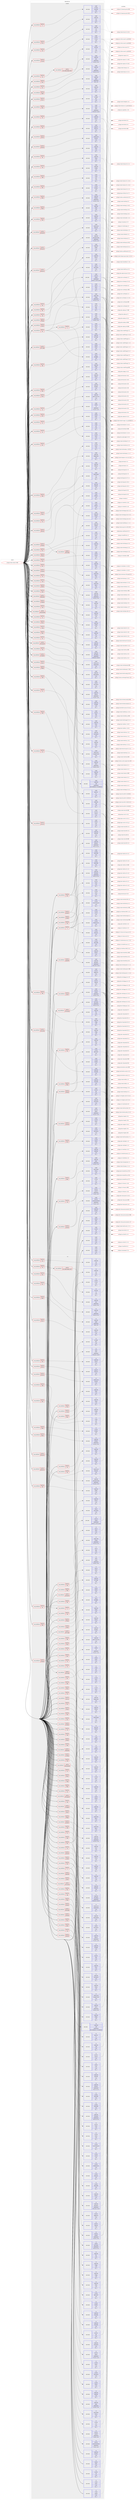 digraph prolog {

# *************
# Graph options
# *************

newrank=true;
concentrate=true;
compound=true;
graph [rankdir=LR,fontname=Helvetica,fontsize=10,ranksep=1.5];#, ranksep=2.5, nodesep=0.2];
edge  [arrowhead=vee];
node  [fontname=Helvetica,fontsize=10];

# **********
# The ebuild
# **********

subgraph cluster_leftcol {
color=gray;
label=<<i>ebuild</i>>;
id [label="portage://media-video/vlc-9999", color=red, width=4, href="../media-video/vlc-9999.svg"];
}

# ****************
# The dependencies
# ****************

subgraph cluster_midcol {
color=gray;
label=<<i>dependencies</i>>;
subgraph cluster_compile {
fillcolor="#eeeeee";
style=filled;
label=<<i>compile</i>>;
subgraph cond90250 {
dependency352249 [label=<<TABLE BORDER="0" CELLBORDER="1" CELLSPACING="0" CELLPADDING="4"><TR><TD ROWSPAN="3" CELLPADDING="10">use_conditional</TD></TR><TR><TD>positive</TD></TR><TR><TD>X</TD></TR></TABLE>>, shape=none, color=red];
subgraph pack259305 {
dependency352250 [label=<<TABLE BORDER="0" CELLBORDER="1" CELLSPACING="0" CELLPADDING="4" WIDTH="220"><TR><TD ROWSPAN="6" CELLPADDING="30">pack_dep</TD></TR><TR><TD WIDTH="110">install</TD></TR><TR><TD>x11-base</TD></TR><TR><TD>xorg-proto</TD></TR><TR><TD>none</TD></TR><TR><TD>[[],,,,]</TD></TR></TABLE>>, shape=none, color=blue];
}
dependency352249:e -> dependency352250:w [weight=20,style="dashed",arrowhead="vee"];
}
id:e -> dependency352249:w [weight=20,style="solid",arrowhead="vee"];
subgraph cond90251 {
dependency352251 [label=<<TABLE BORDER="0" CELLBORDER="1" CELLSPACING="0" CELLPADDING="4"><TR><TD ROWSPAN="3" CELLPADDING="10">use_conditional</TD></TR><TR><TD>positive</TD></TR><TR><TD>X</TD></TR></TABLE>>, shape=none, color=red];
subgraph pack259306 {
dependency352252 [label=<<TABLE BORDER="0" CELLBORDER="1" CELLSPACING="0" CELLPADDING="4" WIDTH="220"><TR><TD ROWSPAN="6" CELLPADDING="30">pack_dep</TD></TR><TR><TD WIDTH="110">install</TD></TR><TR><TD>x11-libs</TD></TR><TR><TD>libX11</TD></TR><TR><TD>none</TD></TR><TR><TD>[[],,,,]</TD></TR></TABLE>>, shape=none, color=blue];
}
dependency352251:e -> dependency352252:w [weight=20,style="dashed",arrowhead="vee"];
subgraph pack259307 {
dependency352253 [label=<<TABLE BORDER="0" CELLBORDER="1" CELLSPACING="0" CELLPADDING="4" WIDTH="220"><TR><TD ROWSPAN="6" CELLPADDING="30">pack_dep</TD></TR><TR><TD WIDTH="110">install</TD></TR><TR><TD>x11-libs</TD></TR><TR><TD>libxcb</TD></TR><TR><TD>none</TD></TR><TR><TD>[[],,,,]</TD></TR></TABLE>>, shape=none, color=blue];
}
dependency352251:e -> dependency352253:w [weight=20,style="dashed",arrowhead="vee"];
subgraph pack259308 {
dependency352254 [label=<<TABLE BORDER="0" CELLBORDER="1" CELLSPACING="0" CELLPADDING="4" WIDTH="220"><TR><TD ROWSPAN="6" CELLPADDING="30">pack_dep</TD></TR><TR><TD WIDTH="110">install</TD></TR><TR><TD>x11-libs</TD></TR><TR><TD>libXcursor</TD></TR><TR><TD>none</TD></TR><TR><TD>[[],,,,]</TD></TR></TABLE>>, shape=none, color=blue];
}
dependency352251:e -> dependency352254:w [weight=20,style="dashed",arrowhead="vee"];
subgraph pack259309 {
dependency352255 [label=<<TABLE BORDER="0" CELLBORDER="1" CELLSPACING="0" CELLPADDING="4" WIDTH="220"><TR><TD ROWSPAN="6" CELLPADDING="30">pack_dep</TD></TR><TR><TD WIDTH="110">install</TD></TR><TR><TD>x11-libs</TD></TR><TR><TD>libxkbcommon</TD></TR><TR><TD>none</TD></TR><TR><TD>[[],,,,]</TD></TR></TABLE>>, shape=none, color=blue];
}
dependency352251:e -> dependency352255:w [weight=20,style="dashed",arrowhead="vee"];
subgraph pack259310 {
dependency352256 [label=<<TABLE BORDER="0" CELLBORDER="1" CELLSPACING="0" CELLPADDING="4" WIDTH="220"><TR><TD ROWSPAN="6" CELLPADDING="30">pack_dep</TD></TR><TR><TD WIDTH="110">install</TD></TR><TR><TD>x11-libs</TD></TR><TR><TD>xcb-util</TD></TR><TR><TD>none</TD></TR><TR><TD>[[],,,,]</TD></TR></TABLE>>, shape=none, color=blue];
}
dependency352251:e -> dependency352256:w [weight=20,style="dashed",arrowhead="vee"];
subgraph pack259311 {
dependency352257 [label=<<TABLE BORDER="0" CELLBORDER="1" CELLSPACING="0" CELLPADDING="4" WIDTH="220"><TR><TD ROWSPAN="6" CELLPADDING="30">pack_dep</TD></TR><TR><TD WIDTH="110">install</TD></TR><TR><TD>x11-libs</TD></TR><TR><TD>xcb-util-keysyms</TD></TR><TR><TD>none</TD></TR><TR><TD>[[],,,,]</TD></TR></TABLE>>, shape=none, color=blue];
}
dependency352251:e -> dependency352257:w [weight=20,style="dashed",arrowhead="vee"];
}
id:e -> dependency352251:w [weight=20,style="solid",arrowhead="vee"];
subgraph cond90252 {
dependency352258 [label=<<TABLE BORDER="0" CELLBORDER="1" CELLSPACING="0" CELLPADDING="4"><TR><TD ROWSPAN="3" CELLPADDING="10">use_conditional</TD></TR><TR><TD>positive</TD></TR><TR><TD>a52</TD></TR></TABLE>>, shape=none, color=red];
subgraph pack259312 {
dependency352259 [label=<<TABLE BORDER="0" CELLBORDER="1" CELLSPACING="0" CELLPADDING="4" WIDTH="220"><TR><TD ROWSPAN="6" CELLPADDING="30">pack_dep</TD></TR><TR><TD WIDTH="110">install</TD></TR><TR><TD>media-libs</TD></TR><TR><TD>a52dec</TD></TR><TR><TD>none</TD></TR><TR><TD>[[],,,,]</TD></TR></TABLE>>, shape=none, color=blue];
}
dependency352258:e -> dependency352259:w [weight=20,style="dashed",arrowhead="vee"];
}
id:e -> dependency352258:w [weight=20,style="solid",arrowhead="vee"];
subgraph cond90253 {
dependency352260 [label=<<TABLE BORDER="0" CELLBORDER="1" CELLSPACING="0" CELLPADDING="4"><TR><TD ROWSPAN="3" CELLPADDING="10">use_conditional</TD></TR><TR><TD>positive</TD></TR><TR><TD>alsa</TD></TR></TABLE>>, shape=none, color=red];
subgraph pack259313 {
dependency352261 [label=<<TABLE BORDER="0" CELLBORDER="1" CELLSPACING="0" CELLPADDING="4" WIDTH="220"><TR><TD ROWSPAN="6" CELLPADDING="30">pack_dep</TD></TR><TR><TD WIDTH="110">install</TD></TR><TR><TD>media-libs</TD></TR><TR><TD>alsa-lib</TD></TR><TR><TD>none</TD></TR><TR><TD>[[],,,,]</TD></TR></TABLE>>, shape=none, color=blue];
}
dependency352260:e -> dependency352261:w [weight=20,style="dashed",arrowhead="vee"];
}
id:e -> dependency352260:w [weight=20,style="solid",arrowhead="vee"];
subgraph cond90254 {
dependency352262 [label=<<TABLE BORDER="0" CELLBORDER="1" CELLSPACING="0" CELLPADDING="4"><TR><TD ROWSPAN="3" CELLPADDING="10">use_conditional</TD></TR><TR><TD>positive</TD></TR><TR><TD>aom</TD></TR></TABLE>>, shape=none, color=red];
subgraph pack259314 {
dependency352263 [label=<<TABLE BORDER="0" CELLBORDER="1" CELLSPACING="0" CELLPADDING="4" WIDTH="220"><TR><TD ROWSPAN="6" CELLPADDING="30">pack_dep</TD></TR><TR><TD WIDTH="110">install</TD></TR><TR><TD>media-libs</TD></TR><TR><TD>libaom</TD></TR><TR><TD>none</TD></TR><TR><TD>[[],,,,]</TD></TR></TABLE>>, shape=none, color=blue];
}
dependency352262:e -> dependency352263:w [weight=20,style="dashed",arrowhead="vee"];
}
id:e -> dependency352262:w [weight=20,style="solid",arrowhead="vee"];
subgraph cond90255 {
dependency352264 [label=<<TABLE BORDER="0" CELLBORDER="1" CELLSPACING="0" CELLPADDING="4"><TR><TD ROWSPAN="3" CELLPADDING="10">use_conditional</TD></TR><TR><TD>positive</TD></TR><TR><TD>archive</TD></TR></TABLE>>, shape=none, color=red];
subgraph pack259315 {
dependency352265 [label=<<TABLE BORDER="0" CELLBORDER="1" CELLSPACING="0" CELLPADDING="4" WIDTH="220"><TR><TD ROWSPAN="6" CELLPADDING="30">pack_dep</TD></TR><TR><TD WIDTH="110">install</TD></TR><TR><TD>app-arch</TD></TR><TR><TD>libarchive</TD></TR><TR><TD>none</TD></TR><TR><TD>[[],,,,]</TD></TR></TABLE>>, shape=none, color=blue];
}
dependency352264:e -> dependency352265:w [weight=20,style="dashed",arrowhead="vee"];
}
id:e -> dependency352264:w [weight=20,style="solid",arrowhead="vee"];
subgraph cond90256 {
dependency352266 [label=<<TABLE BORDER="0" CELLBORDER="1" CELLSPACING="0" CELLPADDING="4"><TR><TD ROWSPAN="3" CELLPADDING="10">use_conditional</TD></TR><TR><TD>positive</TD></TR><TR><TD>aribsub</TD></TR></TABLE>>, shape=none, color=red];
subgraph pack259316 {
dependency352267 [label=<<TABLE BORDER="0" CELLBORDER="1" CELLSPACING="0" CELLPADDING="4" WIDTH="220"><TR><TD ROWSPAN="6" CELLPADDING="30">pack_dep</TD></TR><TR><TD WIDTH="110">install</TD></TR><TR><TD>media-libs</TD></TR><TR><TD>aribb24</TD></TR><TR><TD>none</TD></TR><TR><TD>[[],,,,]</TD></TR></TABLE>>, shape=none, color=blue];
}
dependency352266:e -> dependency352267:w [weight=20,style="dashed",arrowhead="vee"];
}
id:e -> dependency352266:w [weight=20,style="solid",arrowhead="vee"];
subgraph cond90257 {
dependency352268 [label=<<TABLE BORDER="0" CELLBORDER="1" CELLSPACING="0" CELLPADDING="4"><TR><TD ROWSPAN="3" CELLPADDING="10">use_conditional</TD></TR><TR><TD>positive</TD></TR><TR><TD>bidi</TD></TR></TABLE>>, shape=none, color=red];
subgraph pack259317 {
dependency352269 [label=<<TABLE BORDER="0" CELLBORDER="1" CELLSPACING="0" CELLPADDING="4" WIDTH="220"><TR><TD ROWSPAN="6" CELLPADDING="30">pack_dep</TD></TR><TR><TD WIDTH="110">install</TD></TR><TR><TD>dev-libs</TD></TR><TR><TD>fribidi</TD></TR><TR><TD>none</TD></TR><TR><TD>[[],,,,]</TD></TR></TABLE>>, shape=none, color=blue];
}
dependency352268:e -> dependency352269:w [weight=20,style="dashed",arrowhead="vee"];
subgraph pack259318 {
dependency352270 [label=<<TABLE BORDER="0" CELLBORDER="1" CELLSPACING="0" CELLPADDING="4" WIDTH="220"><TR><TD ROWSPAN="6" CELLPADDING="30">pack_dep</TD></TR><TR><TD WIDTH="110">install</TD></TR><TR><TD>media-libs</TD></TR><TR><TD>freetype</TD></TR><TR><TD>none</TD></TR><TR><TD>[[],,,,]</TD></TR></TABLE>>, shape=none, color=blue];
}
dependency352268:e -> dependency352270:w [weight=20,style="dashed",arrowhead="vee"];
subgraph pack259319 {
dependency352271 [label=<<TABLE BORDER="0" CELLBORDER="1" CELLSPACING="0" CELLPADDING="4" WIDTH="220"><TR><TD ROWSPAN="6" CELLPADDING="30">pack_dep</TD></TR><TR><TD WIDTH="110">install</TD></TR><TR><TD>media-libs</TD></TR><TR><TD>harfbuzz</TD></TR><TR><TD>none</TD></TR><TR><TD>[[],,,,]</TD></TR></TABLE>>, shape=none, color=blue];
}
dependency352268:e -> dependency352271:w [weight=20,style="dashed",arrowhead="vee"];
subgraph pack259320 {
dependency352272 [label=<<TABLE BORDER="0" CELLBORDER="1" CELLSPACING="0" CELLPADDING="4" WIDTH="220"><TR><TD ROWSPAN="6" CELLPADDING="30">pack_dep</TD></TR><TR><TD WIDTH="110">install</TD></TR><TR><TD>virtual</TD></TR><TR><TD>ttf-fonts</TD></TR><TR><TD>none</TD></TR><TR><TD>[[],,,,]</TD></TR></TABLE>>, shape=none, color=blue];
}
dependency352268:e -> dependency352272:w [weight=20,style="dashed",arrowhead="vee"];
}
id:e -> dependency352268:w [weight=20,style="solid",arrowhead="vee"];
subgraph cond90258 {
dependency352273 [label=<<TABLE BORDER="0" CELLBORDER="1" CELLSPACING="0" CELLPADDING="4"><TR><TD ROWSPAN="3" CELLPADDING="10">use_conditional</TD></TR><TR><TD>positive</TD></TR><TR><TD>bluray</TD></TR></TABLE>>, shape=none, color=red];
subgraph pack259321 {
dependency352274 [label=<<TABLE BORDER="0" CELLBORDER="1" CELLSPACING="0" CELLPADDING="4" WIDTH="220"><TR><TD ROWSPAN="6" CELLPADDING="30">pack_dep</TD></TR><TR><TD WIDTH="110">install</TD></TR><TR><TD>media-libs</TD></TR><TR><TD>libbluray</TD></TR><TR><TD>greaterequal</TD></TR><TR><TD>[[1,3,0],,,1.3.0]</TD></TR></TABLE>>, shape=none, color=blue];
}
dependency352273:e -> dependency352274:w [weight=20,style="dashed",arrowhead="vee"];
}
id:e -> dependency352273:w [weight=20,style="solid",arrowhead="vee"];
subgraph cond90259 {
dependency352275 [label=<<TABLE BORDER="0" CELLBORDER="1" CELLSPACING="0" CELLPADDING="4"><TR><TD ROWSPAN="3" CELLPADDING="10">use_conditional</TD></TR><TR><TD>positive</TD></TR><TR><TD>cddb</TD></TR></TABLE>>, shape=none, color=red];
subgraph pack259322 {
dependency352276 [label=<<TABLE BORDER="0" CELLBORDER="1" CELLSPACING="0" CELLPADDING="4" WIDTH="220"><TR><TD ROWSPAN="6" CELLPADDING="30">pack_dep</TD></TR><TR><TD WIDTH="110">install</TD></TR><TR><TD>media-libs</TD></TR><TR><TD>libcddb</TD></TR><TR><TD>none</TD></TR><TR><TD>[[],,,,]</TD></TR></TABLE>>, shape=none, color=blue];
}
dependency352275:e -> dependency352276:w [weight=20,style="dashed",arrowhead="vee"];
}
id:e -> dependency352275:w [weight=20,style="solid",arrowhead="vee"];
subgraph cond90260 {
dependency352277 [label=<<TABLE BORDER="0" CELLBORDER="1" CELLSPACING="0" CELLPADDING="4"><TR><TD ROWSPAN="3" CELLPADDING="10">use_conditional</TD></TR><TR><TD>positive</TD></TR><TR><TD>chromaprint</TD></TR></TABLE>>, shape=none, color=red];
subgraph pack259323 {
dependency352278 [label=<<TABLE BORDER="0" CELLBORDER="1" CELLSPACING="0" CELLPADDING="4" WIDTH="220"><TR><TD ROWSPAN="6" CELLPADDING="30">pack_dep</TD></TR><TR><TD WIDTH="110">install</TD></TR><TR><TD>media-libs</TD></TR><TR><TD>chromaprint</TD></TR><TR><TD>none</TD></TR><TR><TD>[[],,,,]</TD></TR></TABLE>>, shape=none, color=blue];
}
dependency352277:e -> dependency352278:w [weight=20,style="dashed",arrowhead="vee"];
}
id:e -> dependency352277:w [weight=20,style="solid",arrowhead="vee"];
subgraph cond90261 {
dependency352279 [label=<<TABLE BORDER="0" CELLBORDER="1" CELLSPACING="0" CELLPADDING="4"><TR><TD ROWSPAN="3" CELLPADDING="10">use_conditional</TD></TR><TR><TD>positive</TD></TR><TR><TD>chromecast</TD></TR></TABLE>>, shape=none, color=red];
subgraph pack259324 {
dependency352280 [label=<<TABLE BORDER="0" CELLBORDER="1" CELLSPACING="0" CELLPADDING="4" WIDTH="220"><TR><TD ROWSPAN="6" CELLPADDING="30">pack_dep</TD></TR><TR><TD WIDTH="110">install</TD></TR><TR><TD>dev-libs</TD></TR><TR><TD>protobuf</TD></TR><TR><TD>greaterequal</TD></TR><TR><TD>[[2,5,0],,,2.5.0]</TD></TR></TABLE>>, shape=none, color=blue];
}
dependency352279:e -> dependency352280:w [weight=20,style="dashed",arrowhead="vee"];
subgraph pack259325 {
dependency352281 [label=<<TABLE BORDER="0" CELLBORDER="1" CELLSPACING="0" CELLPADDING="4" WIDTH="220"><TR><TD ROWSPAN="6" CELLPADDING="30">pack_dep</TD></TR><TR><TD WIDTH="110">install</TD></TR><TR><TD>net-libs</TD></TR><TR><TD>libmicrodns</TD></TR><TR><TD>greaterequal</TD></TR><TR><TD>[[0,1,2],,,0.1.2]</TD></TR></TABLE>>, shape=none, color=blue];
}
dependency352279:e -> dependency352281:w [weight=20,style="dashed",arrowhead="vee"];
}
id:e -> dependency352279:w [weight=20,style="solid",arrowhead="vee"];
subgraph cond90262 {
dependency352282 [label=<<TABLE BORDER="0" CELLBORDER="1" CELLSPACING="0" CELLPADDING="4"><TR><TD ROWSPAN="3" CELLPADDING="10">use_conditional</TD></TR><TR><TD>positive</TD></TR><TR><TD>dav1d</TD></TR></TABLE>>, shape=none, color=red];
subgraph pack259326 {
dependency352283 [label=<<TABLE BORDER="0" CELLBORDER="1" CELLSPACING="0" CELLPADDING="4" WIDTH="220"><TR><TD ROWSPAN="6" CELLPADDING="30">pack_dep</TD></TR><TR><TD WIDTH="110">install</TD></TR><TR><TD>media-libs</TD></TR><TR><TD>dav1d</TD></TR><TR><TD>greaterequal</TD></TR><TR><TD>[[0,5,0],,,0.5.0]</TD></TR></TABLE>>, shape=none, color=blue];
}
dependency352282:e -> dependency352283:w [weight=20,style="dashed",arrowhead="vee"];
}
id:e -> dependency352282:w [weight=20,style="solid",arrowhead="vee"];
subgraph cond90263 {
dependency352284 [label=<<TABLE BORDER="0" CELLBORDER="1" CELLSPACING="0" CELLPADDING="4"><TR><TD ROWSPAN="3" CELLPADDING="10">use_conditional</TD></TR><TR><TD>positive</TD></TR><TR><TD>dbus</TD></TR></TABLE>>, shape=none, color=red];
subgraph pack259327 {
dependency352285 [label=<<TABLE BORDER="0" CELLBORDER="1" CELLSPACING="0" CELLPADDING="4" WIDTH="220"><TR><TD ROWSPAN="6" CELLPADDING="30">pack_dep</TD></TR><TR><TD WIDTH="110">install</TD></TR><TR><TD>sys-apps</TD></TR><TR><TD>dbus</TD></TR><TR><TD>none</TD></TR><TR><TD>[[],,,,]</TD></TR></TABLE>>, shape=none, color=blue];
}
dependency352284:e -> dependency352285:w [weight=20,style="dashed",arrowhead="vee"];
}
id:e -> dependency352284:w [weight=20,style="solid",arrowhead="vee"];
subgraph cond90264 {
dependency352286 [label=<<TABLE BORDER="0" CELLBORDER="1" CELLSPACING="0" CELLPADDING="4"><TR><TD ROWSPAN="3" CELLPADDING="10">use_conditional</TD></TR><TR><TD>positive</TD></TR><TR><TD>dc1394</TD></TR></TABLE>>, shape=none, color=red];
subgraph pack259328 {
dependency352287 [label=<<TABLE BORDER="0" CELLBORDER="1" CELLSPACING="0" CELLPADDING="4" WIDTH="220"><TR><TD ROWSPAN="6" CELLPADDING="30">pack_dep</TD></TR><TR><TD WIDTH="110">install</TD></TR><TR><TD>media-libs</TD></TR><TR><TD>libdc1394</TD></TR><TR><TD>none</TD></TR><TR><TD>[[],,,,]</TD></TR></TABLE>>, shape=none, color=blue];
}
dependency352286:e -> dependency352287:w [weight=20,style="dashed",arrowhead="vee"];
subgraph pack259329 {
dependency352288 [label=<<TABLE BORDER="0" CELLBORDER="1" CELLSPACING="0" CELLPADDING="4" WIDTH="220"><TR><TD ROWSPAN="6" CELLPADDING="30">pack_dep</TD></TR><TR><TD WIDTH="110">install</TD></TR><TR><TD>sys-libs</TD></TR><TR><TD>libraw1394</TD></TR><TR><TD>none</TD></TR><TR><TD>[[],,,,]</TD></TR></TABLE>>, shape=none, color=blue];
}
dependency352286:e -> dependency352288:w [weight=20,style="dashed",arrowhead="vee"];
}
id:e -> dependency352286:w [weight=20,style="solid",arrowhead="vee"];
subgraph cond90265 {
dependency352289 [label=<<TABLE BORDER="0" CELLBORDER="1" CELLSPACING="0" CELLPADDING="4"><TR><TD ROWSPAN="3" CELLPADDING="10">use_conditional</TD></TR><TR><TD>positive</TD></TR><TR><TD>dts</TD></TR></TABLE>>, shape=none, color=red];
subgraph pack259330 {
dependency352290 [label=<<TABLE BORDER="0" CELLBORDER="1" CELLSPACING="0" CELLPADDING="4" WIDTH="220"><TR><TD ROWSPAN="6" CELLPADDING="30">pack_dep</TD></TR><TR><TD WIDTH="110">install</TD></TR><TR><TD>media-libs</TD></TR><TR><TD>libdca</TD></TR><TR><TD>none</TD></TR><TR><TD>[[],,,,]</TD></TR></TABLE>>, shape=none, color=blue];
}
dependency352289:e -> dependency352290:w [weight=20,style="dashed",arrowhead="vee"];
}
id:e -> dependency352289:w [weight=20,style="solid",arrowhead="vee"];
subgraph cond90266 {
dependency352291 [label=<<TABLE BORDER="0" CELLBORDER="1" CELLSPACING="0" CELLPADDING="4"><TR><TD ROWSPAN="3" CELLPADDING="10">use_conditional</TD></TR><TR><TD>positive</TD></TR><TR><TD>dvbpsi</TD></TR></TABLE>>, shape=none, color=red];
subgraph pack259331 {
dependency352292 [label=<<TABLE BORDER="0" CELLBORDER="1" CELLSPACING="0" CELLPADDING="4" WIDTH="220"><TR><TD ROWSPAN="6" CELLPADDING="30">pack_dep</TD></TR><TR><TD WIDTH="110">install</TD></TR><TR><TD>media-libs</TD></TR><TR><TD>libdvbpsi</TD></TR><TR><TD>greaterequal</TD></TR><TR><TD>[[1,2,0],,,1.2.0]</TD></TR></TABLE>>, shape=none, color=blue];
}
dependency352291:e -> dependency352292:w [weight=20,style="dashed",arrowhead="vee"];
}
id:e -> dependency352291:w [weight=20,style="solid",arrowhead="vee"];
subgraph cond90267 {
dependency352293 [label=<<TABLE BORDER="0" CELLBORDER="1" CELLSPACING="0" CELLPADDING="4"><TR><TD ROWSPAN="3" CELLPADDING="10">use_conditional</TD></TR><TR><TD>positive</TD></TR><TR><TD>dvd</TD></TR></TABLE>>, shape=none, color=red];
subgraph pack259332 {
dependency352294 [label=<<TABLE BORDER="0" CELLBORDER="1" CELLSPACING="0" CELLPADDING="4" WIDTH="220"><TR><TD ROWSPAN="6" CELLPADDING="30">pack_dep</TD></TR><TR><TD WIDTH="110">install</TD></TR><TR><TD>media-libs</TD></TR><TR><TD>libdvdnav</TD></TR><TR><TD>greaterequal</TD></TR><TR><TD>[[6,1,1],,,6.1.1]</TD></TR></TABLE>>, shape=none, color=blue];
}
dependency352293:e -> dependency352294:w [weight=20,style="dashed",arrowhead="vee"];
subgraph pack259333 {
dependency352295 [label=<<TABLE BORDER="0" CELLBORDER="1" CELLSPACING="0" CELLPADDING="4" WIDTH="220"><TR><TD ROWSPAN="6" CELLPADDING="30">pack_dep</TD></TR><TR><TD WIDTH="110">install</TD></TR><TR><TD>media-libs</TD></TR><TR><TD>libdvdread</TD></TR><TR><TD>greaterequal</TD></TR><TR><TD>[[6,1,2],,,6.1.2]</TD></TR></TABLE>>, shape=none, color=blue];
}
dependency352293:e -> dependency352295:w [weight=20,style="dashed",arrowhead="vee"];
}
id:e -> dependency352293:w [weight=20,style="solid",arrowhead="vee"];
subgraph cond90268 {
dependency352296 [label=<<TABLE BORDER="0" CELLBORDER="1" CELLSPACING="0" CELLPADDING="4"><TR><TD ROWSPAN="3" CELLPADDING="10">use_conditional</TD></TR><TR><TD>positive</TD></TR><TR><TD>faad</TD></TR></TABLE>>, shape=none, color=red];
subgraph pack259334 {
dependency352297 [label=<<TABLE BORDER="0" CELLBORDER="1" CELLSPACING="0" CELLPADDING="4" WIDTH="220"><TR><TD ROWSPAN="6" CELLPADDING="30">pack_dep</TD></TR><TR><TD WIDTH="110">install</TD></TR><TR><TD>media-libs</TD></TR><TR><TD>faad2</TD></TR><TR><TD>none</TD></TR><TR><TD>[[],,,,]</TD></TR></TABLE>>, shape=none, color=blue];
}
dependency352296:e -> dependency352297:w [weight=20,style="dashed",arrowhead="vee"];
}
id:e -> dependency352296:w [weight=20,style="solid",arrowhead="vee"];
subgraph cond90269 {
dependency352298 [label=<<TABLE BORDER="0" CELLBORDER="1" CELLSPACING="0" CELLPADDING="4"><TR><TD ROWSPAN="3" CELLPADDING="10">use_conditional</TD></TR><TR><TD>positive</TD></TR><TR><TD>fdk</TD></TR></TABLE>>, shape=none, color=red];
subgraph pack259335 {
dependency352299 [label=<<TABLE BORDER="0" CELLBORDER="1" CELLSPACING="0" CELLPADDING="4" WIDTH="220"><TR><TD ROWSPAN="6" CELLPADDING="30">pack_dep</TD></TR><TR><TD WIDTH="110">install</TD></TR><TR><TD>media-libs</TD></TR><TR><TD>fdk-aac</TD></TR><TR><TD>none</TD></TR><TR><TD>[[],,,,]</TD></TR></TABLE>>, shape=none, color=blue];
}
dependency352298:e -> dependency352299:w [weight=20,style="dashed",arrowhead="vee"];
}
id:e -> dependency352298:w [weight=20,style="solid",arrowhead="vee"];
subgraph cond90270 {
dependency352300 [label=<<TABLE BORDER="0" CELLBORDER="1" CELLSPACING="0" CELLPADDING="4"><TR><TD ROWSPAN="3" CELLPADDING="10">use_conditional</TD></TR><TR><TD>positive</TD></TR><TR><TD>ffmpeg</TD></TR></TABLE>>, shape=none, color=red];
subgraph pack259336 {
dependency352301 [label=<<TABLE BORDER="0" CELLBORDER="1" CELLSPACING="0" CELLPADDING="4" WIDTH="220"><TR><TD ROWSPAN="6" CELLPADDING="30">pack_dep</TD></TR><TR><TD WIDTH="110">install</TD></TR><TR><TD>media-video</TD></TR><TR><TD>ffmpeg</TD></TR><TR><TD>greaterequal</TD></TR><TR><TD>[[3,1,3],,,3.1.3]</TD></TR></TABLE>>, shape=none, color=blue];
}
dependency352300:e -> dependency352301:w [weight=20,style="dashed",arrowhead="vee"];
}
id:e -> dependency352300:w [weight=20,style="solid",arrowhead="vee"];
subgraph cond90271 {
dependency352302 [label=<<TABLE BORDER="0" CELLBORDER="1" CELLSPACING="0" CELLPADDING="4"><TR><TD ROWSPAN="3" CELLPADDING="10">use_conditional</TD></TR><TR><TD>positive</TD></TR><TR><TD>flac</TD></TR></TABLE>>, shape=none, color=red];
subgraph pack259337 {
dependency352303 [label=<<TABLE BORDER="0" CELLBORDER="1" CELLSPACING="0" CELLPADDING="4" WIDTH="220"><TR><TD ROWSPAN="6" CELLPADDING="30">pack_dep</TD></TR><TR><TD WIDTH="110">install</TD></TR><TR><TD>media-libs</TD></TR><TR><TD>flac</TD></TR><TR><TD>none</TD></TR><TR><TD>[[],,,,]</TD></TR></TABLE>>, shape=none, color=blue];
}
dependency352302:e -> dependency352303:w [weight=20,style="dashed",arrowhead="vee"];
subgraph pack259338 {
dependency352304 [label=<<TABLE BORDER="0" CELLBORDER="1" CELLSPACING="0" CELLPADDING="4" WIDTH="220"><TR><TD ROWSPAN="6" CELLPADDING="30">pack_dep</TD></TR><TR><TD WIDTH="110">install</TD></TR><TR><TD>media-libs</TD></TR><TR><TD>libogg</TD></TR><TR><TD>none</TD></TR><TR><TD>[[],,,,]</TD></TR></TABLE>>, shape=none, color=blue];
}
dependency352302:e -> dependency352304:w [weight=20,style="dashed",arrowhead="vee"];
}
id:e -> dependency352302:w [weight=20,style="solid",arrowhead="vee"];
subgraph cond90272 {
dependency352305 [label=<<TABLE BORDER="0" CELLBORDER="1" CELLSPACING="0" CELLPADDING="4"><TR><TD ROWSPAN="3" CELLPADDING="10">use_conditional</TD></TR><TR><TD>positive</TD></TR><TR><TD>fluidsynth</TD></TR></TABLE>>, shape=none, color=red];
subgraph pack259339 {
dependency352306 [label=<<TABLE BORDER="0" CELLBORDER="1" CELLSPACING="0" CELLPADDING="4" WIDTH="220"><TR><TD ROWSPAN="6" CELLPADDING="30">pack_dep</TD></TR><TR><TD WIDTH="110">install</TD></TR><TR><TD>media-sound</TD></TR><TR><TD>fluidsynth</TD></TR><TR><TD>none</TD></TR><TR><TD>[[],,,,]</TD></TR></TABLE>>, shape=none, color=blue];
}
dependency352305:e -> dependency352306:w [weight=20,style="dashed",arrowhead="vee"];
}
id:e -> dependency352305:w [weight=20,style="solid",arrowhead="vee"];
subgraph cond90273 {
dependency352307 [label=<<TABLE BORDER="0" CELLBORDER="1" CELLSPACING="0" CELLPADDING="4"><TR><TD ROWSPAN="3" CELLPADDING="10">use_conditional</TD></TR><TR><TD>positive</TD></TR><TR><TD>fontconfig</TD></TR></TABLE>>, shape=none, color=red];
subgraph pack259340 {
dependency352308 [label=<<TABLE BORDER="0" CELLBORDER="1" CELLSPACING="0" CELLPADDING="4" WIDTH="220"><TR><TD ROWSPAN="6" CELLPADDING="30">pack_dep</TD></TR><TR><TD WIDTH="110">install</TD></TR><TR><TD>media-libs</TD></TR><TR><TD>fontconfig</TD></TR><TR><TD>none</TD></TR><TR><TD>[[],,,,]</TD></TR></TABLE>>, shape=none, color=blue];
}
dependency352307:e -> dependency352308:w [weight=20,style="dashed",arrowhead="vee"];
}
id:e -> dependency352307:w [weight=20,style="solid",arrowhead="vee"];
subgraph cond90274 {
dependency352309 [label=<<TABLE BORDER="0" CELLBORDER="1" CELLSPACING="0" CELLPADDING="4"><TR><TD ROWSPAN="3" CELLPADDING="10">use_conditional</TD></TR><TR><TD>positive</TD></TR><TR><TD>gcrypt</TD></TR></TABLE>>, shape=none, color=red];
subgraph pack259341 {
dependency352310 [label=<<TABLE BORDER="0" CELLBORDER="1" CELLSPACING="0" CELLPADDING="4" WIDTH="220"><TR><TD ROWSPAN="6" CELLPADDING="30">pack_dep</TD></TR><TR><TD WIDTH="110">install</TD></TR><TR><TD>dev-libs</TD></TR><TR><TD>libgcrypt</TD></TR><TR><TD>none</TD></TR><TR><TD>[[],,,,]</TD></TR></TABLE>>, shape=none, color=blue];
}
dependency352309:e -> dependency352310:w [weight=20,style="dashed",arrowhead="vee"];
subgraph pack259342 {
dependency352311 [label=<<TABLE BORDER="0" CELLBORDER="1" CELLSPACING="0" CELLPADDING="4" WIDTH="220"><TR><TD ROWSPAN="6" CELLPADDING="30">pack_dep</TD></TR><TR><TD WIDTH="110">install</TD></TR><TR><TD>dev-libs</TD></TR><TR><TD>libgpg-error</TD></TR><TR><TD>none</TD></TR><TR><TD>[[],,,,]</TD></TR></TABLE>>, shape=none, color=blue];
}
dependency352309:e -> dependency352311:w [weight=20,style="dashed",arrowhead="vee"];
}
id:e -> dependency352309:w [weight=20,style="solid",arrowhead="vee"];
subgraph cond90275 {
dependency352312 [label=<<TABLE BORDER="0" CELLBORDER="1" CELLSPACING="0" CELLPADDING="4"><TR><TD ROWSPAN="3" CELLPADDING="10">use_conditional</TD></TR><TR><TD>positive</TD></TR><TR><TD>gme</TD></TR></TABLE>>, shape=none, color=red];
subgraph pack259343 {
dependency352313 [label=<<TABLE BORDER="0" CELLBORDER="1" CELLSPACING="0" CELLPADDING="4" WIDTH="220"><TR><TD ROWSPAN="6" CELLPADDING="30">pack_dep</TD></TR><TR><TD WIDTH="110">install</TD></TR><TR><TD>media-libs</TD></TR><TR><TD>game-music-emu</TD></TR><TR><TD>none</TD></TR><TR><TD>[[],,,,]</TD></TR></TABLE>>, shape=none, color=blue];
}
dependency352312:e -> dependency352313:w [weight=20,style="dashed",arrowhead="vee"];
}
id:e -> dependency352312:w [weight=20,style="solid",arrowhead="vee"];
subgraph cond90276 {
dependency352314 [label=<<TABLE BORDER="0" CELLBORDER="1" CELLSPACING="0" CELLPADDING="4"><TR><TD ROWSPAN="3" CELLPADDING="10">use_conditional</TD></TR><TR><TD>positive</TD></TR><TR><TD>gstreamer</TD></TR></TABLE>>, shape=none, color=red];
subgraph pack259344 {
dependency352315 [label=<<TABLE BORDER="0" CELLBORDER="1" CELLSPACING="0" CELLPADDING="4" WIDTH="220"><TR><TD ROWSPAN="6" CELLPADDING="30">pack_dep</TD></TR><TR><TD WIDTH="110">install</TD></TR><TR><TD>media-libs</TD></TR><TR><TD>gst-plugins-base</TD></TR><TR><TD>greaterequal</TD></TR><TR><TD>[[1,4,5],,,1.4.5]</TD></TR></TABLE>>, shape=none, color=blue];
}
dependency352314:e -> dependency352315:w [weight=20,style="dashed",arrowhead="vee"];
}
id:e -> dependency352314:w [weight=20,style="solid",arrowhead="vee"];
subgraph cond90277 {
dependency352316 [label=<<TABLE BORDER="0" CELLBORDER="1" CELLSPACING="0" CELLPADDING="4"><TR><TD ROWSPAN="3" CELLPADDING="10">use_conditional</TD></TR><TR><TD>positive</TD></TR><TR><TD>gui</TD></TR></TABLE>>, shape=none, color=red];
subgraph pack259345 {
dependency352317 [label=<<TABLE BORDER="0" CELLBORDER="1" CELLSPACING="0" CELLPADDING="4" WIDTH="220"><TR><TD ROWSPAN="6" CELLPADDING="30">pack_dep</TD></TR><TR><TD WIDTH="110">install</TD></TR><TR><TD>dev-qt</TD></TR><TR><TD>qtcore</TD></TR><TR><TD>none</TD></TR><TR><TD>[[],,,,]</TD></TR></TABLE>>, shape=none, color=blue];
}
dependency352316:e -> dependency352317:w [weight=20,style="dashed",arrowhead="vee"];
subgraph pack259346 {
dependency352318 [label=<<TABLE BORDER="0" CELLBORDER="1" CELLSPACING="0" CELLPADDING="4" WIDTH="220"><TR><TD ROWSPAN="6" CELLPADDING="30">pack_dep</TD></TR><TR><TD WIDTH="110">install</TD></TR><TR><TD>dev-qt</TD></TR><TR><TD>qtgui</TD></TR><TR><TD>none</TD></TR><TR><TD>[[],,,,]</TD></TR></TABLE>>, shape=none, color=blue];
}
dependency352316:e -> dependency352318:w [weight=20,style="dashed",arrowhead="vee"];
subgraph pack259347 {
dependency352319 [label=<<TABLE BORDER="0" CELLBORDER="1" CELLSPACING="0" CELLPADDING="4" WIDTH="220"><TR><TD ROWSPAN="6" CELLPADDING="30">pack_dep</TD></TR><TR><TD WIDTH="110">install</TD></TR><TR><TD>dev-qt</TD></TR><TR><TD>qtsvg</TD></TR><TR><TD>none</TD></TR><TR><TD>[[],,,,]</TD></TR></TABLE>>, shape=none, color=blue];
}
dependency352316:e -> dependency352319:w [weight=20,style="dashed",arrowhead="vee"];
subgraph pack259348 {
dependency352320 [label=<<TABLE BORDER="0" CELLBORDER="1" CELLSPACING="0" CELLPADDING="4" WIDTH="220"><TR><TD ROWSPAN="6" CELLPADDING="30">pack_dep</TD></TR><TR><TD WIDTH="110">install</TD></TR><TR><TD>dev-qt</TD></TR><TR><TD>qtwidgets</TD></TR><TR><TD>none</TD></TR><TR><TD>[[],,,,]</TD></TR></TABLE>>, shape=none, color=blue];
}
dependency352316:e -> dependency352320:w [weight=20,style="dashed",arrowhead="vee"];
subgraph cond90278 {
dependency352321 [label=<<TABLE BORDER="0" CELLBORDER="1" CELLSPACING="0" CELLPADDING="4"><TR><TD ROWSPAN="3" CELLPADDING="10">use_conditional</TD></TR><TR><TD>positive</TD></TR><TR><TD>X</TD></TR></TABLE>>, shape=none, color=red];
subgraph pack259349 {
dependency352322 [label=<<TABLE BORDER="0" CELLBORDER="1" CELLSPACING="0" CELLPADDING="4" WIDTH="220"><TR><TD ROWSPAN="6" CELLPADDING="30">pack_dep</TD></TR><TR><TD WIDTH="110">install</TD></TR><TR><TD>dev-qt</TD></TR><TR><TD>qtx11extras</TD></TR><TR><TD>none</TD></TR><TR><TD>[[],,,,]</TD></TR></TABLE>>, shape=none, color=blue];
}
dependency352321:e -> dependency352322:w [weight=20,style="dashed",arrowhead="vee"];
subgraph pack259350 {
dependency352323 [label=<<TABLE BORDER="0" CELLBORDER="1" CELLSPACING="0" CELLPADDING="4" WIDTH="220"><TR><TD ROWSPAN="6" CELLPADDING="30">pack_dep</TD></TR><TR><TD WIDTH="110">install</TD></TR><TR><TD>x11-libs</TD></TR><TR><TD>libX11</TD></TR><TR><TD>none</TD></TR><TR><TD>[[],,,,]</TD></TR></TABLE>>, shape=none, color=blue];
}
dependency352321:e -> dependency352323:w [weight=20,style="dashed",arrowhead="vee"];
}
dependency352316:e -> dependency352321:w [weight=20,style="dashed",arrowhead="vee"];
}
id:e -> dependency352316:w [weight=20,style="solid",arrowhead="vee"];
subgraph cond90279 {
dependency352324 [label=<<TABLE BORDER="0" CELLBORDER="1" CELLSPACING="0" CELLPADDING="4"><TR><TD ROWSPAN="3" CELLPADDING="10">use_conditional</TD></TR><TR><TD>positive</TD></TR><TR><TD>ieee1394</TD></TR></TABLE>>, shape=none, color=red];
subgraph pack259351 {
dependency352325 [label=<<TABLE BORDER="0" CELLBORDER="1" CELLSPACING="0" CELLPADDING="4" WIDTH="220"><TR><TD ROWSPAN="6" CELLPADDING="30">pack_dep</TD></TR><TR><TD WIDTH="110">install</TD></TR><TR><TD>sys-libs</TD></TR><TR><TD>libavc1394</TD></TR><TR><TD>none</TD></TR><TR><TD>[[],,,,]</TD></TR></TABLE>>, shape=none, color=blue];
}
dependency352324:e -> dependency352325:w [weight=20,style="dashed",arrowhead="vee"];
subgraph pack259352 {
dependency352326 [label=<<TABLE BORDER="0" CELLBORDER="1" CELLSPACING="0" CELLPADDING="4" WIDTH="220"><TR><TD ROWSPAN="6" CELLPADDING="30">pack_dep</TD></TR><TR><TD WIDTH="110">install</TD></TR><TR><TD>sys-libs</TD></TR><TR><TD>libraw1394</TD></TR><TR><TD>none</TD></TR><TR><TD>[[],,,,]</TD></TR></TABLE>>, shape=none, color=blue];
}
dependency352324:e -> dependency352326:w [weight=20,style="dashed",arrowhead="vee"];
}
id:e -> dependency352324:w [weight=20,style="solid",arrowhead="vee"];
subgraph cond90280 {
dependency352327 [label=<<TABLE BORDER="0" CELLBORDER="1" CELLSPACING="0" CELLPADDING="4"><TR><TD ROWSPAN="3" CELLPADDING="10">use_conditional</TD></TR><TR><TD>positive</TD></TR><TR><TD>jack</TD></TR></TABLE>>, shape=none, color=red];
subgraph pack259353 {
dependency352328 [label=<<TABLE BORDER="0" CELLBORDER="1" CELLSPACING="0" CELLPADDING="4" WIDTH="220"><TR><TD ROWSPAN="6" CELLPADDING="30">pack_dep</TD></TR><TR><TD WIDTH="110">install</TD></TR><TR><TD>virtual</TD></TR><TR><TD>jack</TD></TR><TR><TD>none</TD></TR><TR><TD>[[],,,,]</TD></TR></TABLE>>, shape=none, color=blue];
}
dependency352327:e -> dependency352328:w [weight=20,style="dashed",arrowhead="vee"];
}
id:e -> dependency352327:w [weight=20,style="solid",arrowhead="vee"];
subgraph cond90281 {
dependency352329 [label=<<TABLE BORDER="0" CELLBORDER="1" CELLSPACING="0" CELLPADDING="4"><TR><TD ROWSPAN="3" CELLPADDING="10">use_conditional</TD></TR><TR><TD>positive</TD></TR><TR><TD>jpeg</TD></TR></TABLE>>, shape=none, color=red];
subgraph pack259354 {
dependency352330 [label=<<TABLE BORDER="0" CELLBORDER="1" CELLSPACING="0" CELLPADDING="4" WIDTH="220"><TR><TD ROWSPAN="6" CELLPADDING="30">pack_dep</TD></TR><TR><TD WIDTH="110">install</TD></TR><TR><TD>media-libs</TD></TR><TR><TD>libjpeg-turbo</TD></TR><TR><TD>none</TD></TR><TR><TD>[[],,,,]</TD></TR></TABLE>>, shape=none, color=blue];
}
dependency352329:e -> dependency352330:w [weight=20,style="dashed",arrowhead="vee"];
}
id:e -> dependency352329:w [weight=20,style="solid",arrowhead="vee"];
subgraph cond90282 {
dependency352331 [label=<<TABLE BORDER="0" CELLBORDER="1" CELLSPACING="0" CELLPADDING="4"><TR><TD ROWSPAN="3" CELLPADDING="10">use_conditional</TD></TR><TR><TD>positive</TD></TR><TR><TD>kate</TD></TR></TABLE>>, shape=none, color=red];
subgraph pack259355 {
dependency352332 [label=<<TABLE BORDER="0" CELLBORDER="1" CELLSPACING="0" CELLPADDING="4" WIDTH="220"><TR><TD ROWSPAN="6" CELLPADDING="30">pack_dep</TD></TR><TR><TD WIDTH="110">install</TD></TR><TR><TD>media-libs</TD></TR><TR><TD>libkate</TD></TR><TR><TD>none</TD></TR><TR><TD>[[],,,,]</TD></TR></TABLE>>, shape=none, color=blue];
}
dependency352331:e -> dependency352332:w [weight=20,style="dashed",arrowhead="vee"];
}
id:e -> dependency352331:w [weight=20,style="solid",arrowhead="vee"];
subgraph cond90283 {
dependency352333 [label=<<TABLE BORDER="0" CELLBORDER="1" CELLSPACING="0" CELLPADDING="4"><TR><TD ROWSPAN="3" CELLPADDING="10">use_conditional</TD></TR><TR><TD>positive</TD></TR><TR><TD>keyring</TD></TR></TABLE>>, shape=none, color=red];
subgraph pack259356 {
dependency352334 [label=<<TABLE BORDER="0" CELLBORDER="1" CELLSPACING="0" CELLPADDING="4" WIDTH="220"><TR><TD ROWSPAN="6" CELLPADDING="30">pack_dep</TD></TR><TR><TD WIDTH="110">install</TD></TR><TR><TD>app-crypt</TD></TR><TR><TD>libsecret</TD></TR><TR><TD>none</TD></TR><TR><TD>[[],,,,]</TD></TR></TABLE>>, shape=none, color=blue];
}
dependency352333:e -> dependency352334:w [weight=20,style="dashed",arrowhead="vee"];
}
id:e -> dependency352333:w [weight=20,style="solid",arrowhead="vee"];
subgraph cond90284 {
dependency352335 [label=<<TABLE BORDER="0" CELLBORDER="1" CELLSPACING="0" CELLPADDING="4"><TR><TD ROWSPAN="3" CELLPADDING="10">use_conditional</TD></TR><TR><TD>positive</TD></TR><TR><TD>kms</TD></TR></TABLE>>, shape=none, color=red];
subgraph pack259357 {
dependency352336 [label=<<TABLE BORDER="0" CELLBORDER="1" CELLSPACING="0" CELLPADDING="4" WIDTH="220"><TR><TD ROWSPAN="6" CELLPADDING="30">pack_dep</TD></TR><TR><TD WIDTH="110">install</TD></TR><TR><TD>x11-libs</TD></TR><TR><TD>libdrm</TD></TR><TR><TD>none</TD></TR><TR><TD>[[],,,,]</TD></TR></TABLE>>, shape=none, color=blue];
}
dependency352335:e -> dependency352336:w [weight=20,style="dashed",arrowhead="vee"];
}
id:e -> dependency352335:w [weight=20,style="solid",arrowhead="vee"];
subgraph cond90285 {
dependency352337 [label=<<TABLE BORDER="0" CELLBORDER="1" CELLSPACING="0" CELLPADDING="4"><TR><TD ROWSPAN="3" CELLPADDING="10">use_conditional</TD></TR><TR><TD>positive</TD></TR><TR><TD>libass</TD></TR></TABLE>>, shape=none, color=red];
subgraph pack259358 {
dependency352338 [label=<<TABLE BORDER="0" CELLBORDER="1" CELLSPACING="0" CELLPADDING="4" WIDTH="220"><TR><TD ROWSPAN="6" CELLPADDING="30">pack_dep</TD></TR><TR><TD WIDTH="110">install</TD></TR><TR><TD>media-libs</TD></TR><TR><TD>fontconfig</TD></TR><TR><TD>none</TD></TR><TR><TD>[[],,,,]</TD></TR></TABLE>>, shape=none, color=blue];
}
dependency352337:e -> dependency352338:w [weight=20,style="dashed",arrowhead="vee"];
subgraph pack259359 {
dependency352339 [label=<<TABLE BORDER="0" CELLBORDER="1" CELLSPACING="0" CELLPADDING="4" WIDTH="220"><TR><TD ROWSPAN="6" CELLPADDING="30">pack_dep</TD></TR><TR><TD WIDTH="110">install</TD></TR><TR><TD>media-libs</TD></TR><TR><TD>libass</TD></TR><TR><TD>none</TD></TR><TR><TD>[[],,,,]</TD></TR></TABLE>>, shape=none, color=blue];
}
dependency352337:e -> dependency352339:w [weight=20,style="dashed",arrowhead="vee"];
}
id:e -> dependency352337:w [weight=20,style="solid",arrowhead="vee"];
subgraph cond90286 {
dependency352340 [label=<<TABLE BORDER="0" CELLBORDER="1" CELLSPACING="0" CELLPADDING="4"><TR><TD ROWSPAN="3" CELLPADDING="10">use_conditional</TD></TR><TR><TD>positive</TD></TR><TR><TD>libcaca</TD></TR></TABLE>>, shape=none, color=red];
subgraph pack259360 {
dependency352341 [label=<<TABLE BORDER="0" CELLBORDER="1" CELLSPACING="0" CELLPADDING="4" WIDTH="220"><TR><TD ROWSPAN="6" CELLPADDING="30">pack_dep</TD></TR><TR><TD WIDTH="110">install</TD></TR><TR><TD>media-libs</TD></TR><TR><TD>libcaca</TD></TR><TR><TD>none</TD></TR><TR><TD>[[],,,,]</TD></TR></TABLE>>, shape=none, color=blue];
}
dependency352340:e -> dependency352341:w [weight=20,style="dashed",arrowhead="vee"];
}
id:e -> dependency352340:w [weight=20,style="solid",arrowhead="vee"];
subgraph cond90287 {
dependency352342 [label=<<TABLE BORDER="0" CELLBORDER="1" CELLSPACING="0" CELLPADDING="4"><TR><TD ROWSPAN="3" CELLPADDING="10">use_conditional</TD></TR><TR><TD>positive</TD></TR><TR><TD>libnotify</TD></TR></TABLE>>, shape=none, color=red];
subgraph pack259361 {
dependency352343 [label=<<TABLE BORDER="0" CELLBORDER="1" CELLSPACING="0" CELLPADDING="4" WIDTH="220"><TR><TD ROWSPAN="6" CELLPADDING="30">pack_dep</TD></TR><TR><TD WIDTH="110">install</TD></TR><TR><TD>dev-libs</TD></TR><TR><TD>glib</TD></TR><TR><TD>none</TD></TR><TR><TD>[[],,,,]</TD></TR></TABLE>>, shape=none, color=blue];
}
dependency352342:e -> dependency352343:w [weight=20,style="dashed",arrowhead="vee"];
subgraph pack259362 {
dependency352344 [label=<<TABLE BORDER="0" CELLBORDER="1" CELLSPACING="0" CELLPADDING="4" WIDTH="220"><TR><TD ROWSPAN="6" CELLPADDING="30">pack_dep</TD></TR><TR><TD WIDTH="110">install</TD></TR><TR><TD>x11-libs</TD></TR><TR><TD>gdk-pixbuf</TD></TR><TR><TD>none</TD></TR><TR><TD>[[],,,,]</TD></TR></TABLE>>, shape=none, color=blue];
}
dependency352342:e -> dependency352344:w [weight=20,style="dashed",arrowhead="vee"];
subgraph pack259363 {
dependency352345 [label=<<TABLE BORDER="0" CELLBORDER="1" CELLSPACING="0" CELLPADDING="4" WIDTH="220"><TR><TD ROWSPAN="6" CELLPADDING="30">pack_dep</TD></TR><TR><TD WIDTH="110">install</TD></TR><TR><TD>x11-libs</TD></TR><TR><TD>libnotify</TD></TR><TR><TD>none</TD></TR><TR><TD>[[],,,,]</TD></TR></TABLE>>, shape=none, color=blue];
}
dependency352342:e -> dependency352345:w [weight=20,style="dashed",arrowhead="vee"];
}
id:e -> dependency352342:w [weight=20,style="solid",arrowhead="vee"];
subgraph cond90288 {
dependency352346 [label=<<TABLE BORDER="0" CELLBORDER="1" CELLSPACING="0" CELLPADDING="4"><TR><TD ROWSPAN="3" CELLPADDING="10">use_conditional</TD></TR><TR><TD>positive</TD></TR><TR><TD>libplacebo</TD></TR></TABLE>>, shape=none, color=red];
subgraph pack259364 {
dependency352347 [label=<<TABLE BORDER="0" CELLBORDER="1" CELLSPACING="0" CELLPADDING="4" WIDTH="220"><TR><TD ROWSPAN="6" CELLPADDING="30">pack_dep</TD></TR><TR><TD WIDTH="110">install</TD></TR><TR><TD>media-libs</TD></TR><TR><TD>libplacebo</TD></TR><TR><TD>none</TD></TR><TR><TD>[[],,,,]</TD></TR></TABLE>>, shape=none, color=blue];
}
dependency352346:e -> dependency352347:w [weight=20,style="dashed",arrowhead="vee"];
}
id:e -> dependency352346:w [weight=20,style="solid",arrowhead="vee"];
subgraph cond90289 {
dependency352348 [label=<<TABLE BORDER="0" CELLBORDER="1" CELLSPACING="0" CELLPADDING="4"><TR><TD ROWSPAN="3" CELLPADDING="10">use_conditional</TD></TR><TR><TD>positive</TD></TR><TR><TD>libsamplerate</TD></TR></TABLE>>, shape=none, color=red];
subgraph pack259365 {
dependency352349 [label=<<TABLE BORDER="0" CELLBORDER="1" CELLSPACING="0" CELLPADDING="4" WIDTH="220"><TR><TD ROWSPAN="6" CELLPADDING="30">pack_dep</TD></TR><TR><TD WIDTH="110">install</TD></TR><TR><TD>media-libs</TD></TR><TR><TD>libsamplerate</TD></TR><TR><TD>none</TD></TR><TR><TD>[[],,,,]</TD></TR></TABLE>>, shape=none, color=blue];
}
dependency352348:e -> dependency352349:w [weight=20,style="dashed",arrowhead="vee"];
}
id:e -> dependency352348:w [weight=20,style="solid",arrowhead="vee"];
subgraph cond90290 {
dependency352350 [label=<<TABLE BORDER="0" CELLBORDER="1" CELLSPACING="0" CELLPADDING="4"><TR><TD ROWSPAN="3" CELLPADDING="10">use_conditional</TD></TR><TR><TD>positive</TD></TR><TR><TD>libtar</TD></TR></TABLE>>, shape=none, color=red];
subgraph pack259366 {
dependency352351 [label=<<TABLE BORDER="0" CELLBORDER="1" CELLSPACING="0" CELLPADDING="4" WIDTH="220"><TR><TD ROWSPAN="6" CELLPADDING="30">pack_dep</TD></TR><TR><TD WIDTH="110">install</TD></TR><TR><TD>dev-libs</TD></TR><TR><TD>libtar</TD></TR><TR><TD>none</TD></TR><TR><TD>[[],,,,]</TD></TR></TABLE>>, shape=none, color=blue];
}
dependency352350:e -> dependency352351:w [weight=20,style="dashed",arrowhead="vee"];
}
id:e -> dependency352350:w [weight=20,style="solid",arrowhead="vee"];
subgraph cond90291 {
dependency352352 [label=<<TABLE BORDER="0" CELLBORDER="1" CELLSPACING="0" CELLPADDING="4"><TR><TD ROWSPAN="3" CELLPADDING="10">use_conditional</TD></TR><TR><TD>positive</TD></TR><TR><TD>libtiger</TD></TR></TABLE>>, shape=none, color=red];
subgraph pack259367 {
dependency352353 [label=<<TABLE BORDER="0" CELLBORDER="1" CELLSPACING="0" CELLPADDING="4" WIDTH="220"><TR><TD ROWSPAN="6" CELLPADDING="30">pack_dep</TD></TR><TR><TD WIDTH="110">install</TD></TR><TR><TD>media-libs</TD></TR><TR><TD>libtiger</TD></TR><TR><TD>none</TD></TR><TR><TD>[[],,,,]</TD></TR></TABLE>>, shape=none, color=blue];
}
dependency352352:e -> dependency352353:w [weight=20,style="dashed",arrowhead="vee"];
}
id:e -> dependency352352:w [weight=20,style="solid",arrowhead="vee"];
subgraph cond90292 {
dependency352354 [label=<<TABLE BORDER="0" CELLBORDER="1" CELLSPACING="0" CELLPADDING="4"><TR><TD ROWSPAN="3" CELLPADDING="10">use_conditional</TD></TR><TR><TD>positive</TD></TR><TR><TD>linsys</TD></TR></TABLE>>, shape=none, color=red];
subgraph pack259368 {
dependency352355 [label=<<TABLE BORDER="0" CELLBORDER="1" CELLSPACING="0" CELLPADDING="4" WIDTH="220"><TR><TD ROWSPAN="6" CELLPADDING="30">pack_dep</TD></TR><TR><TD WIDTH="110">install</TD></TR><TR><TD>media-libs</TD></TR><TR><TD>zvbi</TD></TR><TR><TD>none</TD></TR><TR><TD>[[],,,,]</TD></TR></TABLE>>, shape=none, color=blue];
}
dependency352354:e -> dependency352355:w [weight=20,style="dashed",arrowhead="vee"];
}
id:e -> dependency352354:w [weight=20,style="solid",arrowhead="vee"];
subgraph cond90293 {
dependency352356 [label=<<TABLE BORDER="0" CELLBORDER="1" CELLSPACING="0" CELLPADDING="4"><TR><TD ROWSPAN="3" CELLPADDING="10">use_conditional</TD></TR><TR><TD>positive</TD></TR><TR><TD>lirc</TD></TR></TABLE>>, shape=none, color=red];
subgraph pack259369 {
dependency352357 [label=<<TABLE BORDER="0" CELLBORDER="1" CELLSPACING="0" CELLPADDING="4" WIDTH="220"><TR><TD ROWSPAN="6" CELLPADDING="30">pack_dep</TD></TR><TR><TD WIDTH="110">install</TD></TR><TR><TD>app-misc</TD></TR><TR><TD>lirc</TD></TR><TR><TD>none</TD></TR><TR><TD>[[],,,,]</TD></TR></TABLE>>, shape=none, color=blue];
}
dependency352356:e -> dependency352357:w [weight=20,style="dashed",arrowhead="vee"];
}
id:e -> dependency352356:w [weight=20,style="solid",arrowhead="vee"];
subgraph cond90294 {
dependency352358 [label=<<TABLE BORDER="0" CELLBORDER="1" CELLSPACING="0" CELLPADDING="4"><TR><TD ROWSPAN="3" CELLPADDING="10">use_conditional</TD></TR><TR><TD>positive</TD></TR><TR><TD>live</TD></TR></TABLE>>, shape=none, color=red];
subgraph pack259370 {
dependency352359 [label=<<TABLE BORDER="0" CELLBORDER="1" CELLSPACING="0" CELLPADDING="4" WIDTH="220"><TR><TD ROWSPAN="6" CELLPADDING="30">pack_dep</TD></TR><TR><TD WIDTH="110">install</TD></TR><TR><TD>media-plugins</TD></TR><TR><TD>live</TD></TR><TR><TD>none</TD></TR><TR><TD>[[],,,,]</TD></TR></TABLE>>, shape=none, color=blue];
}
dependency352358:e -> dependency352359:w [weight=20,style="dashed",arrowhead="vee"];
}
id:e -> dependency352358:w [weight=20,style="solid",arrowhead="vee"];
subgraph cond90295 {
dependency352360 [label=<<TABLE BORDER="0" CELLBORDER="1" CELLSPACING="0" CELLPADDING="4"><TR><TD ROWSPAN="3" CELLPADDING="10">use_conditional</TD></TR><TR><TD>positive</TD></TR><TR><TD>loudness</TD></TR></TABLE>>, shape=none, color=red];
subgraph pack259371 {
dependency352361 [label=<<TABLE BORDER="0" CELLBORDER="1" CELLSPACING="0" CELLPADDING="4" WIDTH="220"><TR><TD ROWSPAN="6" CELLPADDING="30">pack_dep</TD></TR><TR><TD WIDTH="110">install</TD></TR><TR><TD>media-libs</TD></TR><TR><TD>libebur128</TD></TR><TR><TD>greaterequal</TD></TR><TR><TD>[[1,2,4],,,1.2.4]</TD></TR></TABLE>>, shape=none, color=blue];
}
dependency352360:e -> dependency352361:w [weight=20,style="dashed",arrowhead="vee"];
}
id:e -> dependency352360:w [weight=20,style="solid",arrowhead="vee"];
subgraph cond90296 {
dependency352362 [label=<<TABLE BORDER="0" CELLBORDER="1" CELLSPACING="0" CELLPADDING="4"><TR><TD ROWSPAN="3" CELLPADDING="10">use_conditional</TD></TR><TR><TD>positive</TD></TR><TR><TD>lua</TD></TR></TABLE>>, shape=none, color=red];
subgraph cond90297 {
dependency352363 [label=<<TABLE BORDER="0" CELLBORDER="1" CELLSPACING="0" CELLPADDING="4"><TR><TD ROWSPAN="3" CELLPADDING="10">use_conditional</TD></TR><TR><TD>positive</TD></TR><TR><TD>lua_single_target_lua5-1</TD></TR></TABLE>>, shape=none, color=red];
subgraph pack259372 {
dependency352364 [label=<<TABLE BORDER="0" CELLBORDER="1" CELLSPACING="0" CELLPADDING="4" WIDTH="220"><TR><TD ROWSPAN="6" CELLPADDING="30">pack_dep</TD></TR><TR><TD WIDTH="110">install</TD></TR><TR><TD>dev-lang</TD></TR><TR><TD>lua</TD></TR><TR><TD>none</TD></TR><TR><TD>[[],,,,]</TD></TR></TABLE>>, shape=none, color=blue];
}
dependency352363:e -> dependency352364:w [weight=20,style="dashed",arrowhead="vee"];
}
dependency352362:e -> dependency352363:w [weight=20,style="dashed",arrowhead="vee"];
}
id:e -> dependency352362:w [weight=20,style="solid",arrowhead="vee"];
subgraph cond90298 {
dependency352365 [label=<<TABLE BORDER="0" CELLBORDER="1" CELLSPACING="0" CELLPADDING="4"><TR><TD ROWSPAN="3" CELLPADDING="10">use_conditional</TD></TR><TR><TD>positive</TD></TR><TR><TD>mad</TD></TR></TABLE>>, shape=none, color=red];
subgraph pack259373 {
dependency352366 [label=<<TABLE BORDER="0" CELLBORDER="1" CELLSPACING="0" CELLPADDING="4" WIDTH="220"><TR><TD ROWSPAN="6" CELLPADDING="30">pack_dep</TD></TR><TR><TD WIDTH="110">install</TD></TR><TR><TD>media-libs</TD></TR><TR><TD>libmad</TD></TR><TR><TD>none</TD></TR><TR><TD>[[],,,,]</TD></TR></TABLE>>, shape=none, color=blue];
}
dependency352365:e -> dependency352366:w [weight=20,style="dashed",arrowhead="vee"];
}
id:e -> dependency352365:w [weight=20,style="solid",arrowhead="vee"];
subgraph cond90299 {
dependency352367 [label=<<TABLE BORDER="0" CELLBORDER="1" CELLSPACING="0" CELLPADDING="4"><TR><TD ROWSPAN="3" CELLPADDING="10">use_conditional</TD></TR><TR><TD>positive</TD></TR><TR><TD>matroska</TD></TR></TABLE>>, shape=none, color=red];
subgraph pack259374 {
dependency352368 [label=<<TABLE BORDER="0" CELLBORDER="1" CELLSPACING="0" CELLPADDING="4" WIDTH="220"><TR><TD ROWSPAN="6" CELLPADDING="30">pack_dep</TD></TR><TR><TD WIDTH="110">install</TD></TR><TR><TD>dev-libs</TD></TR><TR><TD>libebml</TD></TR><TR><TD>greaterequal</TD></TR><TR><TD>[[1,4,2],,,1.4.2]</TD></TR></TABLE>>, shape=none, color=blue];
}
dependency352367:e -> dependency352368:w [weight=20,style="dashed",arrowhead="vee"];
subgraph pack259375 {
dependency352369 [label=<<TABLE BORDER="0" CELLBORDER="1" CELLSPACING="0" CELLPADDING="4" WIDTH="220"><TR><TD ROWSPAN="6" CELLPADDING="30">pack_dep</TD></TR><TR><TD WIDTH="110">install</TD></TR><TR><TD>media-libs</TD></TR><TR><TD>libmatroska</TD></TR><TR><TD>none</TD></TR><TR><TD>[[],,,,]</TD></TR></TABLE>>, shape=none, color=blue];
}
dependency352367:e -> dependency352369:w [weight=20,style="dashed",arrowhead="vee"];
}
id:e -> dependency352367:w [weight=20,style="solid",arrowhead="vee"];
subgraph cond90300 {
dependency352370 [label=<<TABLE BORDER="0" CELLBORDER="1" CELLSPACING="0" CELLPADDING="4"><TR><TD ROWSPAN="3" CELLPADDING="10">use_conditional</TD></TR><TR><TD>positive</TD></TR><TR><TD>modplug</TD></TR></TABLE>>, shape=none, color=red];
subgraph pack259376 {
dependency352371 [label=<<TABLE BORDER="0" CELLBORDER="1" CELLSPACING="0" CELLPADDING="4" WIDTH="220"><TR><TD ROWSPAN="6" CELLPADDING="30">pack_dep</TD></TR><TR><TD WIDTH="110">install</TD></TR><TR><TD>media-libs</TD></TR><TR><TD>libmodplug</TD></TR><TR><TD>greaterequal</TD></TR><TR><TD>[[0,8,9,0],,,0.8.9.0]</TD></TR></TABLE>>, shape=none, color=blue];
}
dependency352370:e -> dependency352371:w [weight=20,style="dashed",arrowhead="vee"];
}
id:e -> dependency352370:w [weight=20,style="solid",arrowhead="vee"];
subgraph cond90301 {
dependency352372 [label=<<TABLE BORDER="0" CELLBORDER="1" CELLSPACING="0" CELLPADDING="4"><TR><TD ROWSPAN="3" CELLPADDING="10">use_conditional</TD></TR><TR><TD>positive</TD></TR><TR><TD>mp3</TD></TR></TABLE>>, shape=none, color=red];
subgraph pack259377 {
dependency352373 [label=<<TABLE BORDER="0" CELLBORDER="1" CELLSPACING="0" CELLPADDING="4" WIDTH="220"><TR><TD ROWSPAN="6" CELLPADDING="30">pack_dep</TD></TR><TR><TD WIDTH="110">install</TD></TR><TR><TD>media-sound</TD></TR><TR><TD>mpg123-base</TD></TR><TR><TD>none</TD></TR><TR><TD>[[],,,,]</TD></TR></TABLE>>, shape=none, color=blue];
}
dependency352372:e -> dependency352373:w [weight=20,style="dashed",arrowhead="vee"];
}
id:e -> dependency352372:w [weight=20,style="solid",arrowhead="vee"];
subgraph cond90302 {
dependency352374 [label=<<TABLE BORDER="0" CELLBORDER="1" CELLSPACING="0" CELLPADDING="4"><TR><TD ROWSPAN="3" CELLPADDING="10">use_conditional</TD></TR><TR><TD>positive</TD></TR><TR><TD>mpeg</TD></TR></TABLE>>, shape=none, color=red];
subgraph pack259378 {
dependency352375 [label=<<TABLE BORDER="0" CELLBORDER="1" CELLSPACING="0" CELLPADDING="4" WIDTH="220"><TR><TD ROWSPAN="6" CELLPADDING="30">pack_dep</TD></TR><TR><TD WIDTH="110">install</TD></TR><TR><TD>media-libs</TD></TR><TR><TD>libmpeg2</TD></TR><TR><TD>none</TD></TR><TR><TD>[[],,,,]</TD></TR></TABLE>>, shape=none, color=blue];
}
dependency352374:e -> dependency352375:w [weight=20,style="dashed",arrowhead="vee"];
}
id:e -> dependency352374:w [weight=20,style="solid",arrowhead="vee"];
subgraph cond90303 {
dependency352376 [label=<<TABLE BORDER="0" CELLBORDER="1" CELLSPACING="0" CELLPADDING="4"><TR><TD ROWSPAN="3" CELLPADDING="10">use_conditional</TD></TR><TR><TD>positive</TD></TR><TR><TD>mtp</TD></TR></TABLE>>, shape=none, color=red];
subgraph pack259379 {
dependency352377 [label=<<TABLE BORDER="0" CELLBORDER="1" CELLSPACING="0" CELLPADDING="4" WIDTH="220"><TR><TD ROWSPAN="6" CELLPADDING="30">pack_dep</TD></TR><TR><TD WIDTH="110">install</TD></TR><TR><TD>media-libs</TD></TR><TR><TD>libmtp</TD></TR><TR><TD>none</TD></TR><TR><TD>[[],,,,]</TD></TR></TABLE>>, shape=none, color=blue];
}
dependency352376:e -> dependency352377:w [weight=20,style="dashed",arrowhead="vee"];
}
id:e -> dependency352376:w [weight=20,style="solid",arrowhead="vee"];
subgraph cond90304 {
dependency352378 [label=<<TABLE BORDER="0" CELLBORDER="1" CELLSPACING="0" CELLPADDING="4"><TR><TD ROWSPAN="3" CELLPADDING="10">use_conditional</TD></TR><TR><TD>positive</TD></TR><TR><TD>musepack</TD></TR></TABLE>>, shape=none, color=red];
subgraph pack259380 {
dependency352379 [label=<<TABLE BORDER="0" CELLBORDER="1" CELLSPACING="0" CELLPADDING="4" WIDTH="220"><TR><TD ROWSPAN="6" CELLPADDING="30">pack_dep</TD></TR><TR><TD WIDTH="110">install</TD></TR><TR><TD>media-sound</TD></TR><TR><TD>musepack-tools</TD></TR><TR><TD>none</TD></TR><TR><TD>[[],,,,]</TD></TR></TABLE>>, shape=none, color=blue];
}
dependency352378:e -> dependency352379:w [weight=20,style="dashed",arrowhead="vee"];
}
id:e -> dependency352378:w [weight=20,style="solid",arrowhead="vee"];
subgraph cond90305 {
dependency352380 [label=<<TABLE BORDER="0" CELLBORDER="1" CELLSPACING="0" CELLPADDING="4"><TR><TD ROWSPAN="3" CELLPADDING="10">use_conditional</TD></TR><TR><TD>positive</TD></TR><TR><TD>ncurses</TD></TR></TABLE>>, shape=none, color=red];
subgraph pack259381 {
dependency352381 [label=<<TABLE BORDER="0" CELLBORDER="1" CELLSPACING="0" CELLPADDING="4" WIDTH="220"><TR><TD ROWSPAN="6" CELLPADDING="30">pack_dep</TD></TR><TR><TD WIDTH="110">install</TD></TR><TR><TD>sys-libs</TD></TR><TR><TD>ncurses</TD></TR><TR><TD>none</TD></TR><TR><TD>[[],,,,]</TD></TR></TABLE>>, shape=none, color=blue];
}
dependency352380:e -> dependency352381:w [weight=20,style="dashed",arrowhead="vee"];
}
id:e -> dependency352380:w [weight=20,style="solid",arrowhead="vee"];
subgraph cond90306 {
dependency352382 [label=<<TABLE BORDER="0" CELLBORDER="1" CELLSPACING="0" CELLPADDING="4"><TR><TD ROWSPAN="3" CELLPADDING="10">use_conditional</TD></TR><TR><TD>positive</TD></TR><TR><TD>nfs</TD></TR></TABLE>>, shape=none, color=red];
subgraph pack259382 {
dependency352383 [label=<<TABLE BORDER="0" CELLBORDER="1" CELLSPACING="0" CELLPADDING="4" WIDTH="220"><TR><TD ROWSPAN="6" CELLPADDING="30">pack_dep</TD></TR><TR><TD WIDTH="110">install</TD></TR><TR><TD>net-fs</TD></TR><TR><TD>libnfs</TD></TR><TR><TD>greaterequal</TD></TR><TR><TD>[[0,10,0],,,0.10.0]</TD></TR></TABLE>>, shape=none, color=blue];
}
dependency352382:e -> dependency352383:w [weight=20,style="dashed",arrowhead="vee"];
}
id:e -> dependency352382:w [weight=20,style="solid",arrowhead="vee"];
subgraph cond90307 {
dependency352384 [label=<<TABLE BORDER="0" CELLBORDER="1" CELLSPACING="0" CELLPADDING="4"><TR><TD ROWSPAN="3" CELLPADDING="10">use_conditional</TD></TR><TR><TD>positive</TD></TR><TR><TD>ogg</TD></TR></TABLE>>, shape=none, color=red];
subgraph pack259383 {
dependency352385 [label=<<TABLE BORDER="0" CELLBORDER="1" CELLSPACING="0" CELLPADDING="4" WIDTH="220"><TR><TD ROWSPAN="6" CELLPADDING="30">pack_dep</TD></TR><TR><TD WIDTH="110">install</TD></TR><TR><TD>media-libs</TD></TR><TR><TD>libogg</TD></TR><TR><TD>none</TD></TR><TR><TD>[[],,,,]</TD></TR></TABLE>>, shape=none, color=blue];
}
dependency352384:e -> dependency352385:w [weight=20,style="dashed",arrowhead="vee"];
}
id:e -> dependency352384:w [weight=20,style="solid",arrowhead="vee"];
subgraph cond90308 {
dependency352386 [label=<<TABLE BORDER="0" CELLBORDER="1" CELLSPACING="0" CELLPADDING="4"><TR><TD ROWSPAN="3" CELLPADDING="10">use_conditional</TD></TR><TR><TD>positive</TD></TR><TR><TD>opus</TD></TR></TABLE>>, shape=none, color=red];
subgraph pack259384 {
dependency352387 [label=<<TABLE BORDER="0" CELLBORDER="1" CELLSPACING="0" CELLPADDING="4" WIDTH="220"><TR><TD ROWSPAN="6" CELLPADDING="30">pack_dep</TD></TR><TR><TD WIDTH="110">install</TD></TR><TR><TD>media-libs</TD></TR><TR><TD>opus</TD></TR><TR><TD>greaterequal</TD></TR><TR><TD>[[1,0,3],,,1.0.3]</TD></TR></TABLE>>, shape=none, color=blue];
}
dependency352386:e -> dependency352387:w [weight=20,style="dashed",arrowhead="vee"];
}
id:e -> dependency352386:w [weight=20,style="solid",arrowhead="vee"];
subgraph cond90309 {
dependency352388 [label=<<TABLE BORDER="0" CELLBORDER="1" CELLSPACING="0" CELLPADDING="4"><TR><TD ROWSPAN="3" CELLPADDING="10">use_conditional</TD></TR><TR><TD>positive</TD></TR><TR><TD>png</TD></TR></TABLE>>, shape=none, color=red];
subgraph pack259385 {
dependency352389 [label=<<TABLE BORDER="0" CELLBORDER="1" CELLSPACING="0" CELLPADDING="4" WIDTH="220"><TR><TD ROWSPAN="6" CELLPADDING="30">pack_dep</TD></TR><TR><TD WIDTH="110">install</TD></TR><TR><TD>media-libs</TD></TR><TR><TD>libpng</TD></TR><TR><TD>none</TD></TR><TR><TD>[[],,,,]</TD></TR></TABLE>>, shape=none, color=blue];
}
dependency352388:e -> dependency352389:w [weight=20,style="dashed",arrowhead="vee"];
}
id:e -> dependency352388:w [weight=20,style="solid",arrowhead="vee"];
subgraph cond90310 {
dependency352390 [label=<<TABLE BORDER="0" CELLBORDER="1" CELLSPACING="0" CELLPADDING="4"><TR><TD ROWSPAN="3" CELLPADDING="10">use_conditional</TD></TR><TR><TD>positive</TD></TR><TR><TD>projectm</TD></TR></TABLE>>, shape=none, color=red];
subgraph pack259386 {
dependency352391 [label=<<TABLE BORDER="0" CELLBORDER="1" CELLSPACING="0" CELLPADDING="4" WIDTH="220"><TR><TD ROWSPAN="6" CELLPADDING="30">pack_dep</TD></TR><TR><TD WIDTH="110">install</TD></TR><TR><TD>media-fonts</TD></TR><TR><TD>dejavu</TD></TR><TR><TD>none</TD></TR><TR><TD>[[],,,,]</TD></TR></TABLE>>, shape=none, color=blue];
}
dependency352390:e -> dependency352391:w [weight=20,style="dashed",arrowhead="vee"];
subgraph pack259387 {
dependency352392 [label=<<TABLE BORDER="0" CELLBORDER="1" CELLSPACING="0" CELLPADDING="4" WIDTH="220"><TR><TD ROWSPAN="6" CELLPADDING="30">pack_dep</TD></TR><TR><TD WIDTH="110">install</TD></TR><TR><TD>media-libs</TD></TR><TR><TD>libprojectm</TD></TR><TR><TD>greaterequal</TD></TR><TR><TD>[[3,1,12],,,3.1.12]</TD></TR></TABLE>>, shape=none, color=blue];
}
dependency352390:e -> dependency352392:w [weight=20,style="dashed",arrowhead="vee"];
}
id:e -> dependency352390:w [weight=20,style="solid",arrowhead="vee"];
subgraph cond90311 {
dependency352393 [label=<<TABLE BORDER="0" CELLBORDER="1" CELLSPACING="0" CELLPADDING="4"><TR><TD ROWSPAN="3" CELLPADDING="10">use_conditional</TD></TR><TR><TD>positive</TD></TR><TR><TD>pulseaudio</TD></TR></TABLE>>, shape=none, color=red];
subgraph pack259388 {
dependency352394 [label=<<TABLE BORDER="0" CELLBORDER="1" CELLSPACING="0" CELLPADDING="4" WIDTH="220"><TR><TD ROWSPAN="6" CELLPADDING="30">pack_dep</TD></TR><TR><TD WIDTH="110">install</TD></TR><TR><TD>media-libs</TD></TR><TR><TD>libpulse</TD></TR><TR><TD>none</TD></TR><TR><TD>[[],,,,]</TD></TR></TABLE>>, shape=none, color=blue];
}
dependency352393:e -> dependency352394:w [weight=20,style="dashed",arrowhead="vee"];
}
id:e -> dependency352393:w [weight=20,style="solid",arrowhead="vee"];
subgraph cond90312 {
dependency352395 [label=<<TABLE BORDER="0" CELLBORDER="1" CELLSPACING="0" CELLPADDING="4"><TR><TD ROWSPAN="3" CELLPADDING="10">use_conditional</TD></TR><TR><TD>positive</TD></TR><TR><TD>rdp</TD></TR></TABLE>>, shape=none, color=red];
subgraph pack259389 {
dependency352396 [label=<<TABLE BORDER="0" CELLBORDER="1" CELLSPACING="0" CELLPADDING="4" WIDTH="220"><TR><TD ROWSPAN="6" CELLPADDING="30">pack_dep</TD></TR><TR><TD WIDTH="110">install</TD></TR><TR><TD>net-misc</TD></TR><TR><TD>freerdp</TD></TR><TR><TD>greaterequal</TD></TR><TR><TD>[[2,0,0],,_rc0,2.0.0_rc0]</TD></TR></TABLE>>, shape=none, color=blue];
}
dependency352395:e -> dependency352396:w [weight=20,style="dashed",arrowhead="vee"];
}
id:e -> dependency352395:w [weight=20,style="solid",arrowhead="vee"];
subgraph cond90313 {
dependency352397 [label=<<TABLE BORDER="0" CELLBORDER="1" CELLSPACING="0" CELLPADDING="4"><TR><TD ROWSPAN="3" CELLPADDING="10">use_conditional</TD></TR><TR><TD>positive</TD></TR><TR><TD>samba</TD></TR></TABLE>>, shape=none, color=red];
subgraph pack259390 {
dependency352398 [label=<<TABLE BORDER="0" CELLBORDER="1" CELLSPACING="0" CELLPADDING="4" WIDTH="220"><TR><TD ROWSPAN="6" CELLPADDING="30">pack_dep</TD></TR><TR><TD WIDTH="110">install</TD></TR><TR><TD>net-fs</TD></TR><TR><TD>samba</TD></TR><TR><TD>greaterequal</TD></TR><TR><TD>[[4,0,0],,,4.0.0]</TD></TR></TABLE>>, shape=none, color=blue];
}
dependency352397:e -> dependency352398:w [weight=20,style="dashed",arrowhead="vee"];
}
id:e -> dependency352397:w [weight=20,style="solid",arrowhead="vee"];
subgraph cond90314 {
dependency352399 [label=<<TABLE BORDER="0" CELLBORDER="1" CELLSPACING="0" CELLPADDING="4"><TR><TD ROWSPAN="3" CELLPADDING="10">use_conditional</TD></TR><TR><TD>positive</TD></TR><TR><TD>sdl-image</TD></TR></TABLE>>, shape=none, color=red];
subgraph pack259391 {
dependency352400 [label=<<TABLE BORDER="0" CELLBORDER="1" CELLSPACING="0" CELLPADDING="4" WIDTH="220"><TR><TD ROWSPAN="6" CELLPADDING="30">pack_dep</TD></TR><TR><TD WIDTH="110">install</TD></TR><TR><TD>media-libs</TD></TR><TR><TD>sdl-image</TD></TR><TR><TD>none</TD></TR><TR><TD>[[],,,,]</TD></TR></TABLE>>, shape=none, color=blue];
}
dependency352399:e -> dependency352400:w [weight=20,style="dashed",arrowhead="vee"];
}
id:e -> dependency352399:w [weight=20,style="solid",arrowhead="vee"];
subgraph cond90315 {
dependency352401 [label=<<TABLE BORDER="0" CELLBORDER="1" CELLSPACING="0" CELLPADDING="4"><TR><TD ROWSPAN="3" CELLPADDING="10">use_conditional</TD></TR><TR><TD>positive</TD></TR><TR><TD>sftp</TD></TR></TABLE>>, shape=none, color=red];
subgraph pack259392 {
dependency352402 [label=<<TABLE BORDER="0" CELLBORDER="1" CELLSPACING="0" CELLPADDING="4" WIDTH="220"><TR><TD ROWSPAN="6" CELLPADDING="30">pack_dep</TD></TR><TR><TD WIDTH="110">install</TD></TR><TR><TD>net-libs</TD></TR><TR><TD>libssh2</TD></TR><TR><TD>none</TD></TR><TR><TD>[[],,,,]</TD></TR></TABLE>>, shape=none, color=blue];
}
dependency352401:e -> dependency352402:w [weight=20,style="dashed",arrowhead="vee"];
}
id:e -> dependency352401:w [weight=20,style="solid",arrowhead="vee"];
subgraph cond90316 {
dependency352403 [label=<<TABLE BORDER="0" CELLBORDER="1" CELLSPACING="0" CELLPADDING="4"><TR><TD ROWSPAN="3" CELLPADDING="10">use_conditional</TD></TR><TR><TD>positive</TD></TR><TR><TD>shout</TD></TR></TABLE>>, shape=none, color=red];
subgraph pack259393 {
dependency352404 [label=<<TABLE BORDER="0" CELLBORDER="1" CELLSPACING="0" CELLPADDING="4" WIDTH="220"><TR><TD ROWSPAN="6" CELLPADDING="30">pack_dep</TD></TR><TR><TD WIDTH="110">install</TD></TR><TR><TD>media-libs</TD></TR><TR><TD>libshout</TD></TR><TR><TD>none</TD></TR><TR><TD>[[],,,,]</TD></TR></TABLE>>, shape=none, color=blue];
}
dependency352403:e -> dependency352404:w [weight=20,style="dashed",arrowhead="vee"];
}
id:e -> dependency352403:w [weight=20,style="solid",arrowhead="vee"];
subgraph cond90317 {
dependency352405 [label=<<TABLE BORDER="0" CELLBORDER="1" CELLSPACING="0" CELLPADDING="4"><TR><TD ROWSPAN="3" CELLPADDING="10">use_conditional</TD></TR><TR><TD>positive</TD></TR><TR><TD>sid</TD></TR></TABLE>>, shape=none, color=red];
subgraph pack259394 {
dependency352406 [label=<<TABLE BORDER="0" CELLBORDER="1" CELLSPACING="0" CELLPADDING="4" WIDTH="220"><TR><TD ROWSPAN="6" CELLPADDING="30">pack_dep</TD></TR><TR><TD WIDTH="110">install</TD></TR><TR><TD>media-libs</TD></TR><TR><TD>libsidplay</TD></TR><TR><TD>none</TD></TR><TR><TD>[[],,,,]</TD></TR></TABLE>>, shape=none, color=blue];
}
dependency352405:e -> dependency352406:w [weight=20,style="dashed",arrowhead="vee"];
}
id:e -> dependency352405:w [weight=20,style="solid",arrowhead="vee"];
subgraph cond90318 {
dependency352407 [label=<<TABLE BORDER="0" CELLBORDER="1" CELLSPACING="0" CELLPADDING="4"><TR><TD ROWSPAN="3" CELLPADDING="10">use_conditional</TD></TR><TR><TD>positive</TD></TR><TR><TD>skins</TD></TR></TABLE>>, shape=none, color=red];
subgraph pack259395 {
dependency352408 [label=<<TABLE BORDER="0" CELLBORDER="1" CELLSPACING="0" CELLPADDING="4" WIDTH="220"><TR><TD ROWSPAN="6" CELLPADDING="30">pack_dep</TD></TR><TR><TD WIDTH="110">install</TD></TR><TR><TD>x11-libs</TD></TR><TR><TD>libXext</TD></TR><TR><TD>none</TD></TR><TR><TD>[[],,,,]</TD></TR></TABLE>>, shape=none, color=blue];
}
dependency352407:e -> dependency352408:w [weight=20,style="dashed",arrowhead="vee"];
subgraph pack259396 {
dependency352409 [label=<<TABLE BORDER="0" CELLBORDER="1" CELLSPACING="0" CELLPADDING="4" WIDTH="220"><TR><TD ROWSPAN="6" CELLPADDING="30">pack_dep</TD></TR><TR><TD WIDTH="110">install</TD></TR><TR><TD>x11-libs</TD></TR><TR><TD>libXinerama</TD></TR><TR><TD>none</TD></TR><TR><TD>[[],,,,]</TD></TR></TABLE>>, shape=none, color=blue];
}
dependency352407:e -> dependency352409:w [weight=20,style="dashed",arrowhead="vee"];
subgraph pack259397 {
dependency352410 [label=<<TABLE BORDER="0" CELLBORDER="1" CELLSPACING="0" CELLPADDING="4" WIDTH="220"><TR><TD ROWSPAN="6" CELLPADDING="30">pack_dep</TD></TR><TR><TD WIDTH="110">install</TD></TR><TR><TD>x11-libs</TD></TR><TR><TD>libXpm</TD></TR><TR><TD>none</TD></TR><TR><TD>[[],,,,]</TD></TR></TABLE>>, shape=none, color=blue];
}
dependency352407:e -> dependency352410:w [weight=20,style="dashed",arrowhead="vee"];
}
id:e -> dependency352407:w [weight=20,style="solid",arrowhead="vee"];
subgraph cond90319 {
dependency352411 [label=<<TABLE BORDER="0" CELLBORDER="1" CELLSPACING="0" CELLPADDING="4"><TR><TD ROWSPAN="3" CELLPADDING="10">use_conditional</TD></TR><TR><TD>positive</TD></TR><TR><TD>soxr</TD></TR></TABLE>>, shape=none, color=red];
subgraph pack259398 {
dependency352412 [label=<<TABLE BORDER="0" CELLBORDER="1" CELLSPACING="0" CELLPADDING="4" WIDTH="220"><TR><TD ROWSPAN="6" CELLPADDING="30">pack_dep</TD></TR><TR><TD WIDTH="110">install</TD></TR><TR><TD>media-libs</TD></TR><TR><TD>soxr</TD></TR><TR><TD>greaterequal</TD></TR><TR><TD>[[0,1,2],,,0.1.2]</TD></TR></TABLE>>, shape=none, color=blue];
}
dependency352411:e -> dependency352412:w [weight=20,style="dashed",arrowhead="vee"];
}
id:e -> dependency352411:w [weight=20,style="solid",arrowhead="vee"];
subgraph cond90320 {
dependency352413 [label=<<TABLE BORDER="0" CELLBORDER="1" CELLSPACING="0" CELLPADDING="4"><TR><TD ROWSPAN="3" CELLPADDING="10">use_conditional</TD></TR><TR><TD>positive</TD></TR><TR><TD>speex</TD></TR></TABLE>>, shape=none, color=red];
subgraph pack259399 {
dependency352414 [label=<<TABLE BORDER="0" CELLBORDER="1" CELLSPACING="0" CELLPADDING="4" WIDTH="220"><TR><TD ROWSPAN="6" CELLPADDING="30">pack_dep</TD></TR><TR><TD WIDTH="110">install</TD></TR><TR><TD>media-libs</TD></TR><TR><TD>speex</TD></TR><TR><TD>greaterequal</TD></TR><TR><TD>[[1,2,0],,,1.2.0]</TD></TR></TABLE>>, shape=none, color=blue];
}
dependency352413:e -> dependency352414:w [weight=20,style="dashed",arrowhead="vee"];
subgraph pack259400 {
dependency352415 [label=<<TABLE BORDER="0" CELLBORDER="1" CELLSPACING="0" CELLPADDING="4" WIDTH="220"><TR><TD ROWSPAN="6" CELLPADDING="30">pack_dep</TD></TR><TR><TD WIDTH="110">install</TD></TR><TR><TD>media-libs</TD></TR><TR><TD>speexdsp</TD></TR><TR><TD>none</TD></TR><TR><TD>[[],,,,]</TD></TR></TABLE>>, shape=none, color=blue];
}
dependency352413:e -> dependency352415:w [weight=20,style="dashed",arrowhead="vee"];
}
id:e -> dependency352413:w [weight=20,style="solid",arrowhead="vee"];
subgraph cond90321 {
dependency352416 [label=<<TABLE BORDER="0" CELLBORDER="1" CELLSPACING="0" CELLPADDING="4"><TR><TD ROWSPAN="3" CELLPADDING="10">use_conditional</TD></TR><TR><TD>positive</TD></TR><TR><TD>srt</TD></TR></TABLE>>, shape=none, color=red];
subgraph pack259401 {
dependency352417 [label=<<TABLE BORDER="0" CELLBORDER="1" CELLSPACING="0" CELLPADDING="4" WIDTH="220"><TR><TD ROWSPAN="6" CELLPADDING="30">pack_dep</TD></TR><TR><TD WIDTH="110">install</TD></TR><TR><TD>net-libs</TD></TR><TR><TD>srt</TD></TR><TR><TD>greaterequal</TD></TR><TR><TD>[[1,4,2],,,1.4.2]</TD></TR></TABLE>>, shape=none, color=blue];
}
dependency352416:e -> dependency352417:w [weight=20,style="dashed",arrowhead="vee"];
}
id:e -> dependency352416:w [weight=20,style="solid",arrowhead="vee"];
subgraph cond90322 {
dependency352418 [label=<<TABLE BORDER="0" CELLBORDER="1" CELLSPACING="0" CELLPADDING="4"><TR><TD ROWSPAN="3" CELLPADDING="10">use_conditional</TD></TR><TR><TD>positive</TD></TR><TR><TD>ssl</TD></TR></TABLE>>, shape=none, color=red];
subgraph pack259402 {
dependency352419 [label=<<TABLE BORDER="0" CELLBORDER="1" CELLSPACING="0" CELLPADDING="4" WIDTH="220"><TR><TD ROWSPAN="6" CELLPADDING="30">pack_dep</TD></TR><TR><TD WIDTH="110">install</TD></TR><TR><TD>net-libs</TD></TR><TR><TD>gnutls</TD></TR><TR><TD>none</TD></TR><TR><TD>[[],,,,]</TD></TR></TABLE>>, shape=none, color=blue];
}
dependency352418:e -> dependency352419:w [weight=20,style="dashed",arrowhead="vee"];
}
id:e -> dependency352418:w [weight=20,style="solid",arrowhead="vee"];
subgraph cond90323 {
dependency352420 [label=<<TABLE BORDER="0" CELLBORDER="1" CELLSPACING="0" CELLPADDING="4"><TR><TD ROWSPAN="3" CELLPADDING="10">use_conditional</TD></TR><TR><TD>positive</TD></TR><TR><TD>svg</TD></TR></TABLE>>, shape=none, color=red];
subgraph pack259403 {
dependency352421 [label=<<TABLE BORDER="0" CELLBORDER="1" CELLSPACING="0" CELLPADDING="4" WIDTH="220"><TR><TD ROWSPAN="6" CELLPADDING="30">pack_dep</TD></TR><TR><TD WIDTH="110">install</TD></TR><TR><TD>gnome-base</TD></TR><TR><TD>librsvg</TD></TR><TR><TD>none</TD></TR><TR><TD>[[],,,,]</TD></TR></TABLE>>, shape=none, color=blue];
}
dependency352420:e -> dependency352421:w [weight=20,style="dashed",arrowhead="vee"];
subgraph pack259404 {
dependency352422 [label=<<TABLE BORDER="0" CELLBORDER="1" CELLSPACING="0" CELLPADDING="4" WIDTH="220"><TR><TD ROWSPAN="6" CELLPADDING="30">pack_dep</TD></TR><TR><TD WIDTH="110">install</TD></TR><TR><TD>x11-libs</TD></TR><TR><TD>cairo</TD></TR><TR><TD>none</TD></TR><TR><TD>[[],,,,]</TD></TR></TABLE>>, shape=none, color=blue];
}
dependency352420:e -> dependency352422:w [weight=20,style="dashed",arrowhead="vee"];
}
id:e -> dependency352420:w [weight=20,style="solid",arrowhead="vee"];
subgraph cond90324 {
dependency352423 [label=<<TABLE BORDER="0" CELLBORDER="1" CELLSPACING="0" CELLPADDING="4"><TR><TD ROWSPAN="3" CELLPADDING="10">use_conditional</TD></TR><TR><TD>positive</TD></TR><TR><TD>taglib</TD></TR></TABLE>>, shape=none, color=red];
subgraph pack259405 {
dependency352424 [label=<<TABLE BORDER="0" CELLBORDER="1" CELLSPACING="0" CELLPADDING="4" WIDTH="220"><TR><TD ROWSPAN="6" CELLPADDING="30">pack_dep</TD></TR><TR><TD WIDTH="110">install</TD></TR><TR><TD>media-libs</TD></TR><TR><TD>taglib</TD></TR><TR><TD>greaterequal</TD></TR><TR><TD>[[1,9],,,1.9]</TD></TR></TABLE>>, shape=none, color=blue];
}
dependency352423:e -> dependency352424:w [weight=20,style="dashed",arrowhead="vee"];
}
id:e -> dependency352423:w [weight=20,style="solid",arrowhead="vee"];
subgraph cond90325 {
dependency352425 [label=<<TABLE BORDER="0" CELLBORDER="1" CELLSPACING="0" CELLPADDING="4"><TR><TD ROWSPAN="3" CELLPADDING="10">use_conditional</TD></TR><TR><TD>positive</TD></TR><TR><TD>theora</TD></TR></TABLE>>, shape=none, color=red];
subgraph pack259406 {
dependency352426 [label=<<TABLE BORDER="0" CELLBORDER="1" CELLSPACING="0" CELLPADDING="4" WIDTH="220"><TR><TD ROWSPAN="6" CELLPADDING="30">pack_dep</TD></TR><TR><TD WIDTH="110">install</TD></TR><TR><TD>media-libs</TD></TR><TR><TD>libtheora</TD></TR><TR><TD>none</TD></TR><TR><TD>[[],,,,]</TD></TR></TABLE>>, shape=none, color=blue];
}
dependency352425:e -> dependency352426:w [weight=20,style="dashed",arrowhead="vee"];
}
id:e -> dependency352425:w [weight=20,style="solid",arrowhead="vee"];
subgraph cond90326 {
dependency352427 [label=<<TABLE BORDER="0" CELLBORDER="1" CELLSPACING="0" CELLPADDING="4"><TR><TD ROWSPAN="3" CELLPADDING="10">use_conditional</TD></TR><TR><TD>positive</TD></TR><TR><TD>tremor</TD></TR></TABLE>>, shape=none, color=red];
subgraph pack259407 {
dependency352428 [label=<<TABLE BORDER="0" CELLBORDER="1" CELLSPACING="0" CELLPADDING="4" WIDTH="220"><TR><TD ROWSPAN="6" CELLPADDING="30">pack_dep</TD></TR><TR><TD WIDTH="110">install</TD></TR><TR><TD>media-libs</TD></TR><TR><TD>tremor</TD></TR><TR><TD>none</TD></TR><TR><TD>[[],,,,]</TD></TR></TABLE>>, shape=none, color=blue];
}
dependency352427:e -> dependency352428:w [weight=20,style="dashed",arrowhead="vee"];
}
id:e -> dependency352427:w [weight=20,style="solid",arrowhead="vee"];
subgraph cond90327 {
dependency352429 [label=<<TABLE BORDER="0" CELLBORDER="1" CELLSPACING="0" CELLPADDING="4"><TR><TD ROWSPAN="3" CELLPADDING="10">use_conditional</TD></TR><TR><TD>positive</TD></TR><TR><TD>truetype</TD></TR></TABLE>>, shape=none, color=red];
subgraph pack259408 {
dependency352430 [label=<<TABLE BORDER="0" CELLBORDER="1" CELLSPACING="0" CELLPADDING="4" WIDTH="220"><TR><TD ROWSPAN="6" CELLPADDING="30">pack_dep</TD></TR><TR><TD WIDTH="110">install</TD></TR><TR><TD>media-libs</TD></TR><TR><TD>freetype</TD></TR><TR><TD>none</TD></TR><TR><TD>[[],,,,]</TD></TR></TABLE>>, shape=none, color=blue];
}
dependency352429:e -> dependency352430:w [weight=20,style="dashed",arrowhead="vee"];
subgraph pack259409 {
dependency352431 [label=<<TABLE BORDER="0" CELLBORDER="1" CELLSPACING="0" CELLPADDING="4" WIDTH="220"><TR><TD ROWSPAN="6" CELLPADDING="30">pack_dep</TD></TR><TR><TD WIDTH="110">install</TD></TR><TR><TD>virtual</TD></TR><TR><TD>ttf-fonts</TD></TR><TR><TD>none</TD></TR><TR><TD>[[],,,,]</TD></TR></TABLE>>, shape=none, color=blue];
}
dependency352429:e -> dependency352431:w [weight=20,style="dashed",arrowhead="vee"];
subgraph cond90328 {
dependency352432 [label=<<TABLE BORDER="0" CELLBORDER="1" CELLSPACING="0" CELLPADDING="4"><TR><TD ROWSPAN="3" CELLPADDING="10">use_conditional</TD></TR><TR><TD>negative</TD></TR><TR><TD>fontconfig</TD></TR></TABLE>>, shape=none, color=red];
subgraph pack259410 {
dependency352433 [label=<<TABLE BORDER="0" CELLBORDER="1" CELLSPACING="0" CELLPADDING="4" WIDTH="220"><TR><TD ROWSPAN="6" CELLPADDING="30">pack_dep</TD></TR><TR><TD WIDTH="110">install</TD></TR><TR><TD>media-fonts</TD></TR><TR><TD>dejavu</TD></TR><TR><TD>none</TD></TR><TR><TD>[[],,,,]</TD></TR></TABLE>>, shape=none, color=blue];
}
dependency352432:e -> dependency352433:w [weight=20,style="dashed",arrowhead="vee"];
}
dependency352429:e -> dependency352432:w [weight=20,style="dashed",arrowhead="vee"];
}
id:e -> dependency352429:w [weight=20,style="solid",arrowhead="vee"];
subgraph cond90329 {
dependency352434 [label=<<TABLE BORDER="0" CELLBORDER="1" CELLSPACING="0" CELLPADDING="4"><TR><TD ROWSPAN="3" CELLPADDING="10">use_conditional</TD></TR><TR><TD>positive</TD></TR><TR><TD>twolame</TD></TR></TABLE>>, shape=none, color=red];
subgraph pack259411 {
dependency352435 [label=<<TABLE BORDER="0" CELLBORDER="1" CELLSPACING="0" CELLPADDING="4" WIDTH="220"><TR><TD ROWSPAN="6" CELLPADDING="30">pack_dep</TD></TR><TR><TD WIDTH="110">install</TD></TR><TR><TD>media-sound</TD></TR><TR><TD>twolame</TD></TR><TR><TD>none</TD></TR><TR><TD>[[],,,,]</TD></TR></TABLE>>, shape=none, color=blue];
}
dependency352434:e -> dependency352435:w [weight=20,style="dashed",arrowhead="vee"];
}
id:e -> dependency352434:w [weight=20,style="solid",arrowhead="vee"];
subgraph cond90330 {
dependency352436 [label=<<TABLE BORDER="0" CELLBORDER="1" CELLSPACING="0" CELLPADDING="4"><TR><TD ROWSPAN="3" CELLPADDING="10">use_conditional</TD></TR><TR><TD>positive</TD></TR><TR><TD>udev</TD></TR></TABLE>>, shape=none, color=red];
subgraph pack259412 {
dependency352437 [label=<<TABLE BORDER="0" CELLBORDER="1" CELLSPACING="0" CELLPADDING="4" WIDTH="220"><TR><TD ROWSPAN="6" CELLPADDING="30">pack_dep</TD></TR><TR><TD WIDTH="110">install</TD></TR><TR><TD>virtual</TD></TR><TR><TD>udev</TD></TR><TR><TD>none</TD></TR><TR><TD>[[],,,,]</TD></TR></TABLE>>, shape=none, color=blue];
}
dependency352436:e -> dependency352437:w [weight=20,style="dashed",arrowhead="vee"];
}
id:e -> dependency352436:w [weight=20,style="solid",arrowhead="vee"];
subgraph cond90331 {
dependency352438 [label=<<TABLE BORDER="0" CELLBORDER="1" CELLSPACING="0" CELLPADDING="4"><TR><TD ROWSPAN="3" CELLPADDING="10">use_conditional</TD></TR><TR><TD>positive</TD></TR><TR><TD>upnp</TD></TR></TABLE>>, shape=none, color=red];
subgraph pack259413 {
dependency352439 [label=<<TABLE BORDER="0" CELLBORDER="1" CELLSPACING="0" CELLPADDING="4" WIDTH="220"><TR><TD ROWSPAN="6" CELLPADDING="30">pack_dep</TD></TR><TR><TD WIDTH="110">install</TD></TR><TR><TD>net-libs</TD></TR><TR><TD>libupnp</TD></TR><TR><TD>none</TD></TR><TR><TD>[[],,,,]</TD></TR></TABLE>>, shape=none, color=blue];
}
dependency352438:e -> dependency352439:w [weight=20,style="dashed",arrowhead="vee"];
}
id:e -> dependency352438:w [weight=20,style="solid",arrowhead="vee"];
subgraph cond90332 {
dependency352440 [label=<<TABLE BORDER="0" CELLBORDER="1" CELLSPACING="0" CELLPADDING="4"><TR><TD ROWSPAN="3" CELLPADDING="10">use_conditional</TD></TR><TR><TD>positive</TD></TR><TR><TD>v4l</TD></TR></TABLE>>, shape=none, color=red];
subgraph pack259414 {
dependency352441 [label=<<TABLE BORDER="0" CELLBORDER="1" CELLSPACING="0" CELLPADDING="4" WIDTH="220"><TR><TD ROWSPAN="6" CELLPADDING="30">pack_dep</TD></TR><TR><TD WIDTH="110">install</TD></TR><TR><TD>media-libs</TD></TR><TR><TD>libv4l</TD></TR><TR><TD>none</TD></TR><TR><TD>[[],,,,]</TD></TR></TABLE>>, shape=none, color=blue];
}
dependency352440:e -> dependency352441:w [weight=20,style="dashed",arrowhead="vee"];
}
id:e -> dependency352440:w [weight=20,style="solid",arrowhead="vee"];
subgraph cond90333 {
dependency352442 [label=<<TABLE BORDER="0" CELLBORDER="1" CELLSPACING="0" CELLPADDING="4"><TR><TD ROWSPAN="3" CELLPADDING="10">use_conditional</TD></TR><TR><TD>positive</TD></TR><TR><TD>vaapi</TD></TR></TABLE>>, shape=none, color=red];
subgraph pack259415 {
dependency352443 [label=<<TABLE BORDER="0" CELLBORDER="1" CELLSPACING="0" CELLPADDING="4" WIDTH="220"><TR><TD ROWSPAN="6" CELLPADDING="30">pack_dep</TD></TR><TR><TD WIDTH="110">install</TD></TR><TR><TD>media-libs</TD></TR><TR><TD>libva</TD></TR><TR><TD>none</TD></TR><TR><TD>[[],,,,]</TD></TR></TABLE>>, shape=none, color=blue];
}
dependency352442:e -> dependency352443:w [weight=20,style="dashed",arrowhead="vee"];
}
id:e -> dependency352442:w [weight=20,style="solid",arrowhead="vee"];
subgraph cond90334 {
dependency352444 [label=<<TABLE BORDER="0" CELLBORDER="1" CELLSPACING="0" CELLPADDING="4"><TR><TD ROWSPAN="3" CELLPADDING="10">use_conditional</TD></TR><TR><TD>positive</TD></TR><TR><TD>vdpau</TD></TR></TABLE>>, shape=none, color=red];
subgraph pack259416 {
dependency352445 [label=<<TABLE BORDER="0" CELLBORDER="1" CELLSPACING="0" CELLPADDING="4" WIDTH="220"><TR><TD ROWSPAN="6" CELLPADDING="30">pack_dep</TD></TR><TR><TD WIDTH="110">install</TD></TR><TR><TD>x11-libs</TD></TR><TR><TD>libvdpau</TD></TR><TR><TD>none</TD></TR><TR><TD>[[],,,,]</TD></TR></TABLE>>, shape=none, color=blue];
}
dependency352444:e -> dependency352445:w [weight=20,style="dashed",arrowhead="vee"];
}
id:e -> dependency352444:w [weight=20,style="solid",arrowhead="vee"];
subgraph cond90335 {
dependency352446 [label=<<TABLE BORDER="0" CELLBORDER="1" CELLSPACING="0" CELLPADDING="4"><TR><TD ROWSPAN="3" CELLPADDING="10">use_conditional</TD></TR><TR><TD>positive</TD></TR><TR><TD>vnc</TD></TR></TABLE>>, shape=none, color=red];
subgraph pack259417 {
dependency352447 [label=<<TABLE BORDER="0" CELLBORDER="1" CELLSPACING="0" CELLPADDING="4" WIDTH="220"><TR><TD ROWSPAN="6" CELLPADDING="30">pack_dep</TD></TR><TR><TD WIDTH="110">install</TD></TR><TR><TD>net-libs</TD></TR><TR><TD>libvncserver</TD></TR><TR><TD>none</TD></TR><TR><TD>[[],,,,]</TD></TR></TABLE>>, shape=none, color=blue];
}
dependency352446:e -> dependency352447:w [weight=20,style="dashed",arrowhead="vee"];
}
id:e -> dependency352446:w [weight=20,style="solid",arrowhead="vee"];
subgraph cond90336 {
dependency352448 [label=<<TABLE BORDER="0" CELLBORDER="1" CELLSPACING="0" CELLPADDING="4"><TR><TD ROWSPAN="3" CELLPADDING="10">use_conditional</TD></TR><TR><TD>positive</TD></TR><TR><TD>vpx</TD></TR></TABLE>>, shape=none, color=red];
subgraph pack259418 {
dependency352449 [label=<<TABLE BORDER="0" CELLBORDER="1" CELLSPACING="0" CELLPADDING="4" WIDTH="220"><TR><TD ROWSPAN="6" CELLPADDING="30">pack_dep</TD></TR><TR><TD WIDTH="110">install</TD></TR><TR><TD>media-libs</TD></TR><TR><TD>libvpx</TD></TR><TR><TD>none</TD></TR><TR><TD>[[],,,,]</TD></TR></TABLE>>, shape=none, color=blue];
}
dependency352448:e -> dependency352449:w [weight=20,style="dashed",arrowhead="vee"];
}
id:e -> dependency352448:w [weight=20,style="solid",arrowhead="vee"];
subgraph cond90337 {
dependency352450 [label=<<TABLE BORDER="0" CELLBORDER="1" CELLSPACING="0" CELLPADDING="4"><TR><TD ROWSPAN="3" CELLPADDING="10">use_conditional</TD></TR><TR><TD>positive</TD></TR><TR><TD>wayland</TD></TR></TABLE>>, shape=none, color=red];
subgraph pack259419 {
dependency352451 [label=<<TABLE BORDER="0" CELLBORDER="1" CELLSPACING="0" CELLPADDING="4" WIDTH="220"><TR><TD ROWSPAN="6" CELLPADDING="30">pack_dep</TD></TR><TR><TD WIDTH="110">install</TD></TR><TR><TD>dev-libs</TD></TR><TR><TD>wayland</TD></TR><TR><TD>greaterequal</TD></TR><TR><TD>[[1,15],,,1.15]</TD></TR></TABLE>>, shape=none, color=blue];
}
dependency352450:e -> dependency352451:w [weight=20,style="dashed",arrowhead="vee"];
subgraph pack259420 {
dependency352452 [label=<<TABLE BORDER="0" CELLBORDER="1" CELLSPACING="0" CELLPADDING="4" WIDTH="220"><TR><TD ROWSPAN="6" CELLPADDING="30">pack_dep</TD></TR><TR><TD WIDTH="110">install</TD></TR><TR><TD>dev-libs</TD></TR><TR><TD>wayland-protocols</TD></TR><TR><TD>greaterequal</TD></TR><TR><TD>[[1,12],,,1.12]</TD></TR></TABLE>>, shape=none, color=blue];
}
dependency352450:e -> dependency352452:w [weight=20,style="dashed",arrowhead="vee"];
}
id:e -> dependency352450:w [weight=20,style="solid",arrowhead="vee"];
subgraph cond90338 {
dependency352453 [label=<<TABLE BORDER="0" CELLBORDER="1" CELLSPACING="0" CELLPADDING="4"><TR><TD ROWSPAN="3" CELLPADDING="10">use_conditional</TD></TR><TR><TD>positive</TD></TR><TR><TD>x264</TD></TR></TABLE>>, shape=none, color=red];
subgraph pack259421 {
dependency352454 [label=<<TABLE BORDER="0" CELLBORDER="1" CELLSPACING="0" CELLPADDING="4" WIDTH="220"><TR><TD ROWSPAN="6" CELLPADDING="30">pack_dep</TD></TR><TR><TD WIDTH="110">install</TD></TR><TR><TD>media-libs</TD></TR><TR><TD>x264</TD></TR><TR><TD>greaterequal</TD></TR><TR><TD>[[0,0,20190214],,,0.0.20190214]</TD></TR></TABLE>>, shape=none, color=blue];
}
dependency352453:e -> dependency352454:w [weight=20,style="dashed",arrowhead="vee"];
}
id:e -> dependency352453:w [weight=20,style="solid",arrowhead="vee"];
subgraph cond90339 {
dependency352455 [label=<<TABLE BORDER="0" CELLBORDER="1" CELLSPACING="0" CELLPADDING="4"><TR><TD ROWSPAN="3" CELLPADDING="10">use_conditional</TD></TR><TR><TD>positive</TD></TR><TR><TD>x265</TD></TR></TABLE>>, shape=none, color=red];
subgraph pack259422 {
dependency352456 [label=<<TABLE BORDER="0" CELLBORDER="1" CELLSPACING="0" CELLPADDING="4" WIDTH="220"><TR><TD ROWSPAN="6" CELLPADDING="30">pack_dep</TD></TR><TR><TD WIDTH="110">install</TD></TR><TR><TD>media-libs</TD></TR><TR><TD>x265</TD></TR><TR><TD>none</TD></TR><TR><TD>[[],,,,]</TD></TR></TABLE>>, shape=none, color=blue];
}
dependency352455:e -> dependency352456:w [weight=20,style="dashed",arrowhead="vee"];
}
id:e -> dependency352455:w [weight=20,style="solid",arrowhead="vee"];
subgraph cond90340 {
dependency352457 [label=<<TABLE BORDER="0" CELLBORDER="1" CELLSPACING="0" CELLPADDING="4"><TR><TD ROWSPAN="3" CELLPADDING="10">use_conditional</TD></TR><TR><TD>positive</TD></TR><TR><TD>xml</TD></TR></TABLE>>, shape=none, color=red];
subgraph pack259423 {
dependency352458 [label=<<TABLE BORDER="0" CELLBORDER="1" CELLSPACING="0" CELLPADDING="4" WIDTH="220"><TR><TD ROWSPAN="6" CELLPADDING="30">pack_dep</TD></TR><TR><TD WIDTH="110">install</TD></TR><TR><TD>dev-libs</TD></TR><TR><TD>libxml2</TD></TR><TR><TD>none</TD></TR><TR><TD>[[],,,,]</TD></TR></TABLE>>, shape=none, color=blue];
}
dependency352457:e -> dependency352458:w [weight=20,style="dashed",arrowhead="vee"];
}
id:e -> dependency352457:w [weight=20,style="solid",arrowhead="vee"];
subgraph cond90341 {
dependency352459 [label=<<TABLE BORDER="0" CELLBORDER="1" CELLSPACING="0" CELLPADDING="4"><TR><TD ROWSPAN="3" CELLPADDING="10">use_conditional</TD></TR><TR><TD>positive</TD></TR><TR><TD>zeroconf</TD></TR></TABLE>>, shape=none, color=red];
subgraph pack259424 {
dependency352460 [label=<<TABLE BORDER="0" CELLBORDER="1" CELLSPACING="0" CELLPADDING="4" WIDTH="220"><TR><TD ROWSPAN="6" CELLPADDING="30">pack_dep</TD></TR><TR><TD WIDTH="110">install</TD></TR><TR><TD>net-dns</TD></TR><TR><TD>avahi</TD></TR><TR><TD>none</TD></TR><TR><TD>[[],,,,]</TD></TR></TABLE>>, shape=none, color=blue];
}
dependency352459:e -> dependency352460:w [weight=20,style="dashed",arrowhead="vee"];
}
id:e -> dependency352459:w [weight=20,style="solid",arrowhead="vee"];
subgraph cond90342 {
dependency352461 [label=<<TABLE BORDER="0" CELLBORDER="1" CELLSPACING="0" CELLPADDING="4"><TR><TD ROWSPAN="3" CELLPADDING="10">use_conditional</TD></TR><TR><TD>positive</TD></TR><TR><TD>zvbi</TD></TR></TABLE>>, shape=none, color=red];
subgraph pack259425 {
dependency352462 [label=<<TABLE BORDER="0" CELLBORDER="1" CELLSPACING="0" CELLPADDING="4" WIDTH="220"><TR><TD ROWSPAN="6" CELLPADDING="30">pack_dep</TD></TR><TR><TD WIDTH="110">install</TD></TR><TR><TD>media-libs</TD></TR><TR><TD>zvbi</TD></TR><TR><TD>none</TD></TR><TR><TD>[[],,,,]</TD></TR></TABLE>>, shape=none, color=blue];
}
dependency352461:e -> dependency352462:w [weight=20,style="dashed",arrowhead="vee"];
}
id:e -> dependency352461:w [weight=20,style="solid",arrowhead="vee"];
subgraph pack259426 {
dependency352463 [label=<<TABLE BORDER="0" CELLBORDER="1" CELLSPACING="0" CELLPADDING="4" WIDTH="220"><TR><TD ROWSPAN="6" CELLPADDING="30">pack_dep</TD></TR><TR><TD WIDTH="110">install</TD></TR><TR><TD>media-libs</TD></TR><TR><TD>libvorbis</TD></TR><TR><TD>none</TD></TR><TR><TD>[[],,,,]</TD></TR></TABLE>>, shape=none, color=blue];
}
id:e -> dependency352463:w [weight=20,style="solid",arrowhead="vee"];
subgraph pack259427 {
dependency352464 [label=<<TABLE BORDER="0" CELLBORDER="1" CELLSPACING="0" CELLPADDING="4" WIDTH="220"><TR><TD ROWSPAN="6" CELLPADDING="30">pack_dep</TD></TR><TR><TD WIDTH="110">install</TD></TR><TR><TD>net-dns</TD></TR><TR><TD>libidn</TD></TR><TR><TD>none</TD></TR><TR><TD>[[],,,,]</TD></TR></TABLE>>, shape=none, color=blue];
}
id:e -> dependency352464:w [weight=20,style="solid",arrowhead="vee"];
subgraph pack259428 {
dependency352465 [label=<<TABLE BORDER="0" CELLBORDER="1" CELLSPACING="0" CELLPADDING="4" WIDTH="220"><TR><TD ROWSPAN="6" CELLPADDING="30">pack_dep</TD></TR><TR><TD WIDTH="110">install</TD></TR><TR><TD>sys-libs</TD></TR><TR><TD>zlib</TD></TR><TR><TD>none</TD></TR><TR><TD>[[],,,,]</TD></TR></TABLE>>, shape=none, color=blue];
}
id:e -> dependency352465:w [weight=20,style="solid",arrowhead="vee"];
subgraph pack259429 {
dependency352466 [label=<<TABLE BORDER="0" CELLBORDER="1" CELLSPACING="0" CELLPADDING="4" WIDTH="220"><TR><TD ROWSPAN="6" CELLPADDING="30">pack_dep</TD></TR><TR><TD WIDTH="110">install</TD></TR><TR><TD>virtual</TD></TR><TR><TD>libintl</TD></TR><TR><TD>none</TD></TR><TR><TD>[[],,,,]</TD></TR></TABLE>>, shape=none, color=blue];
}
id:e -> dependency352466:w [weight=20,style="solid",arrowhead="vee"];
subgraph pack259430 {
dependency352467 [label=<<TABLE BORDER="0" CELLBORDER="1" CELLSPACING="0" CELLPADDING="4" WIDTH="220"><TR><TD ROWSPAN="6" CELLPADDING="30">pack_dep</TD></TR><TR><TD WIDTH="110">install</TD></TR><TR><TD>virtual</TD></TR><TR><TD>opengl</TD></TR><TR><TD>none</TD></TR><TR><TD>[[],,,,]</TD></TR></TABLE>>, shape=none, color=blue];
}
id:e -> dependency352467:w [weight=20,style="solid",arrowhead="vee"];
}
subgraph cluster_compileandrun {
fillcolor="#eeeeee";
style=filled;
label=<<i>compile and run</i>>;
}
subgraph cluster_run {
fillcolor="#eeeeee";
style=filled;
label=<<i>run</i>>;
subgraph cond90343 {
dependency352468 [label=<<TABLE BORDER="0" CELLBORDER="1" CELLSPACING="0" CELLPADDING="4"><TR><TD ROWSPAN="3" CELLPADDING="10">use_conditional</TD></TR><TR><TD>positive</TD></TR><TR><TD>X</TD></TR></TABLE>>, shape=none, color=red];
subgraph pack259431 {
dependency352469 [label=<<TABLE BORDER="0" CELLBORDER="1" CELLSPACING="0" CELLPADDING="4" WIDTH="220"><TR><TD ROWSPAN="6" CELLPADDING="30">pack_dep</TD></TR><TR><TD WIDTH="110">run</TD></TR><TR><TD>x11-libs</TD></TR><TR><TD>libX11</TD></TR><TR><TD>none</TD></TR><TR><TD>[[],,,,]</TD></TR></TABLE>>, shape=none, color=blue];
}
dependency352468:e -> dependency352469:w [weight=20,style="dashed",arrowhead="vee"];
subgraph pack259432 {
dependency352470 [label=<<TABLE BORDER="0" CELLBORDER="1" CELLSPACING="0" CELLPADDING="4" WIDTH="220"><TR><TD ROWSPAN="6" CELLPADDING="30">pack_dep</TD></TR><TR><TD WIDTH="110">run</TD></TR><TR><TD>x11-libs</TD></TR><TR><TD>libxcb</TD></TR><TR><TD>none</TD></TR><TR><TD>[[],,,,]</TD></TR></TABLE>>, shape=none, color=blue];
}
dependency352468:e -> dependency352470:w [weight=20,style="dashed",arrowhead="vee"];
subgraph pack259433 {
dependency352471 [label=<<TABLE BORDER="0" CELLBORDER="1" CELLSPACING="0" CELLPADDING="4" WIDTH="220"><TR><TD ROWSPAN="6" CELLPADDING="30">pack_dep</TD></TR><TR><TD WIDTH="110">run</TD></TR><TR><TD>x11-libs</TD></TR><TR><TD>libXcursor</TD></TR><TR><TD>none</TD></TR><TR><TD>[[],,,,]</TD></TR></TABLE>>, shape=none, color=blue];
}
dependency352468:e -> dependency352471:w [weight=20,style="dashed",arrowhead="vee"];
subgraph pack259434 {
dependency352472 [label=<<TABLE BORDER="0" CELLBORDER="1" CELLSPACING="0" CELLPADDING="4" WIDTH="220"><TR><TD ROWSPAN="6" CELLPADDING="30">pack_dep</TD></TR><TR><TD WIDTH="110">run</TD></TR><TR><TD>x11-libs</TD></TR><TR><TD>libxkbcommon</TD></TR><TR><TD>none</TD></TR><TR><TD>[[],,,,]</TD></TR></TABLE>>, shape=none, color=blue];
}
dependency352468:e -> dependency352472:w [weight=20,style="dashed",arrowhead="vee"];
subgraph pack259435 {
dependency352473 [label=<<TABLE BORDER="0" CELLBORDER="1" CELLSPACING="0" CELLPADDING="4" WIDTH="220"><TR><TD ROWSPAN="6" CELLPADDING="30">pack_dep</TD></TR><TR><TD WIDTH="110">run</TD></TR><TR><TD>x11-libs</TD></TR><TR><TD>xcb-util</TD></TR><TR><TD>none</TD></TR><TR><TD>[[],,,,]</TD></TR></TABLE>>, shape=none, color=blue];
}
dependency352468:e -> dependency352473:w [weight=20,style="dashed",arrowhead="vee"];
subgraph pack259436 {
dependency352474 [label=<<TABLE BORDER="0" CELLBORDER="1" CELLSPACING="0" CELLPADDING="4" WIDTH="220"><TR><TD ROWSPAN="6" CELLPADDING="30">pack_dep</TD></TR><TR><TD WIDTH="110">run</TD></TR><TR><TD>x11-libs</TD></TR><TR><TD>xcb-util-keysyms</TD></TR><TR><TD>none</TD></TR><TR><TD>[[],,,,]</TD></TR></TABLE>>, shape=none, color=blue];
}
dependency352468:e -> dependency352474:w [weight=20,style="dashed",arrowhead="vee"];
}
id:e -> dependency352468:w [weight=20,style="solid",arrowhead="odot"];
subgraph cond90344 {
dependency352475 [label=<<TABLE BORDER="0" CELLBORDER="1" CELLSPACING="0" CELLPADDING="4"><TR><TD ROWSPAN="3" CELLPADDING="10">use_conditional</TD></TR><TR><TD>positive</TD></TR><TR><TD>a52</TD></TR></TABLE>>, shape=none, color=red];
subgraph pack259437 {
dependency352476 [label=<<TABLE BORDER="0" CELLBORDER="1" CELLSPACING="0" CELLPADDING="4" WIDTH="220"><TR><TD ROWSPAN="6" CELLPADDING="30">pack_dep</TD></TR><TR><TD WIDTH="110">run</TD></TR><TR><TD>media-libs</TD></TR><TR><TD>a52dec</TD></TR><TR><TD>none</TD></TR><TR><TD>[[],,,,]</TD></TR></TABLE>>, shape=none, color=blue];
}
dependency352475:e -> dependency352476:w [weight=20,style="dashed",arrowhead="vee"];
}
id:e -> dependency352475:w [weight=20,style="solid",arrowhead="odot"];
subgraph cond90345 {
dependency352477 [label=<<TABLE BORDER="0" CELLBORDER="1" CELLSPACING="0" CELLPADDING="4"><TR><TD ROWSPAN="3" CELLPADDING="10">use_conditional</TD></TR><TR><TD>positive</TD></TR><TR><TD>alsa</TD></TR></TABLE>>, shape=none, color=red];
subgraph pack259438 {
dependency352478 [label=<<TABLE BORDER="0" CELLBORDER="1" CELLSPACING="0" CELLPADDING="4" WIDTH="220"><TR><TD ROWSPAN="6" CELLPADDING="30">pack_dep</TD></TR><TR><TD WIDTH="110">run</TD></TR><TR><TD>media-libs</TD></TR><TR><TD>alsa-lib</TD></TR><TR><TD>none</TD></TR><TR><TD>[[],,,,]</TD></TR></TABLE>>, shape=none, color=blue];
}
dependency352477:e -> dependency352478:w [weight=20,style="dashed",arrowhead="vee"];
}
id:e -> dependency352477:w [weight=20,style="solid",arrowhead="odot"];
subgraph cond90346 {
dependency352479 [label=<<TABLE BORDER="0" CELLBORDER="1" CELLSPACING="0" CELLPADDING="4"><TR><TD ROWSPAN="3" CELLPADDING="10">use_conditional</TD></TR><TR><TD>positive</TD></TR><TR><TD>aom</TD></TR></TABLE>>, shape=none, color=red];
subgraph pack259439 {
dependency352480 [label=<<TABLE BORDER="0" CELLBORDER="1" CELLSPACING="0" CELLPADDING="4" WIDTH="220"><TR><TD ROWSPAN="6" CELLPADDING="30">pack_dep</TD></TR><TR><TD WIDTH="110">run</TD></TR><TR><TD>media-libs</TD></TR><TR><TD>libaom</TD></TR><TR><TD>none</TD></TR><TR><TD>[[],,,,]</TD></TR></TABLE>>, shape=none, color=blue];
}
dependency352479:e -> dependency352480:w [weight=20,style="dashed",arrowhead="vee"];
}
id:e -> dependency352479:w [weight=20,style="solid",arrowhead="odot"];
subgraph cond90347 {
dependency352481 [label=<<TABLE BORDER="0" CELLBORDER="1" CELLSPACING="0" CELLPADDING="4"><TR><TD ROWSPAN="3" CELLPADDING="10">use_conditional</TD></TR><TR><TD>positive</TD></TR><TR><TD>archive</TD></TR></TABLE>>, shape=none, color=red];
subgraph pack259440 {
dependency352482 [label=<<TABLE BORDER="0" CELLBORDER="1" CELLSPACING="0" CELLPADDING="4" WIDTH="220"><TR><TD ROWSPAN="6" CELLPADDING="30">pack_dep</TD></TR><TR><TD WIDTH="110">run</TD></TR><TR><TD>app-arch</TD></TR><TR><TD>libarchive</TD></TR><TR><TD>none</TD></TR><TR><TD>[[],,,,]</TD></TR></TABLE>>, shape=none, color=blue];
}
dependency352481:e -> dependency352482:w [weight=20,style="dashed",arrowhead="vee"];
}
id:e -> dependency352481:w [weight=20,style="solid",arrowhead="odot"];
subgraph cond90348 {
dependency352483 [label=<<TABLE BORDER="0" CELLBORDER="1" CELLSPACING="0" CELLPADDING="4"><TR><TD ROWSPAN="3" CELLPADDING="10">use_conditional</TD></TR><TR><TD>positive</TD></TR><TR><TD>aribsub</TD></TR></TABLE>>, shape=none, color=red];
subgraph pack259441 {
dependency352484 [label=<<TABLE BORDER="0" CELLBORDER="1" CELLSPACING="0" CELLPADDING="4" WIDTH="220"><TR><TD ROWSPAN="6" CELLPADDING="30">pack_dep</TD></TR><TR><TD WIDTH="110">run</TD></TR><TR><TD>media-libs</TD></TR><TR><TD>aribb24</TD></TR><TR><TD>none</TD></TR><TR><TD>[[],,,,]</TD></TR></TABLE>>, shape=none, color=blue];
}
dependency352483:e -> dependency352484:w [weight=20,style="dashed",arrowhead="vee"];
}
id:e -> dependency352483:w [weight=20,style="solid",arrowhead="odot"];
subgraph cond90349 {
dependency352485 [label=<<TABLE BORDER="0" CELLBORDER="1" CELLSPACING="0" CELLPADDING="4"><TR><TD ROWSPAN="3" CELLPADDING="10">use_conditional</TD></TR><TR><TD>positive</TD></TR><TR><TD>bidi</TD></TR></TABLE>>, shape=none, color=red];
subgraph pack259442 {
dependency352486 [label=<<TABLE BORDER="0" CELLBORDER="1" CELLSPACING="0" CELLPADDING="4" WIDTH="220"><TR><TD ROWSPAN="6" CELLPADDING="30">pack_dep</TD></TR><TR><TD WIDTH="110">run</TD></TR><TR><TD>dev-libs</TD></TR><TR><TD>fribidi</TD></TR><TR><TD>none</TD></TR><TR><TD>[[],,,,]</TD></TR></TABLE>>, shape=none, color=blue];
}
dependency352485:e -> dependency352486:w [weight=20,style="dashed",arrowhead="vee"];
subgraph pack259443 {
dependency352487 [label=<<TABLE BORDER="0" CELLBORDER="1" CELLSPACING="0" CELLPADDING="4" WIDTH="220"><TR><TD ROWSPAN="6" CELLPADDING="30">pack_dep</TD></TR><TR><TD WIDTH="110">run</TD></TR><TR><TD>media-libs</TD></TR><TR><TD>freetype</TD></TR><TR><TD>none</TD></TR><TR><TD>[[],,,,]</TD></TR></TABLE>>, shape=none, color=blue];
}
dependency352485:e -> dependency352487:w [weight=20,style="dashed",arrowhead="vee"];
subgraph pack259444 {
dependency352488 [label=<<TABLE BORDER="0" CELLBORDER="1" CELLSPACING="0" CELLPADDING="4" WIDTH="220"><TR><TD ROWSPAN="6" CELLPADDING="30">pack_dep</TD></TR><TR><TD WIDTH="110">run</TD></TR><TR><TD>media-libs</TD></TR><TR><TD>harfbuzz</TD></TR><TR><TD>none</TD></TR><TR><TD>[[],,,,]</TD></TR></TABLE>>, shape=none, color=blue];
}
dependency352485:e -> dependency352488:w [weight=20,style="dashed",arrowhead="vee"];
subgraph pack259445 {
dependency352489 [label=<<TABLE BORDER="0" CELLBORDER="1" CELLSPACING="0" CELLPADDING="4" WIDTH="220"><TR><TD ROWSPAN="6" CELLPADDING="30">pack_dep</TD></TR><TR><TD WIDTH="110">run</TD></TR><TR><TD>virtual</TD></TR><TR><TD>ttf-fonts</TD></TR><TR><TD>none</TD></TR><TR><TD>[[],,,,]</TD></TR></TABLE>>, shape=none, color=blue];
}
dependency352485:e -> dependency352489:w [weight=20,style="dashed",arrowhead="vee"];
}
id:e -> dependency352485:w [weight=20,style="solid",arrowhead="odot"];
subgraph cond90350 {
dependency352490 [label=<<TABLE BORDER="0" CELLBORDER="1" CELLSPACING="0" CELLPADDING="4"><TR><TD ROWSPAN="3" CELLPADDING="10">use_conditional</TD></TR><TR><TD>positive</TD></TR><TR><TD>bluray</TD></TR></TABLE>>, shape=none, color=red];
subgraph pack259446 {
dependency352491 [label=<<TABLE BORDER="0" CELLBORDER="1" CELLSPACING="0" CELLPADDING="4" WIDTH="220"><TR><TD ROWSPAN="6" CELLPADDING="30">pack_dep</TD></TR><TR><TD WIDTH="110">run</TD></TR><TR><TD>media-libs</TD></TR><TR><TD>libbluray</TD></TR><TR><TD>greaterequal</TD></TR><TR><TD>[[1,3,0],,,1.3.0]</TD></TR></TABLE>>, shape=none, color=blue];
}
dependency352490:e -> dependency352491:w [weight=20,style="dashed",arrowhead="vee"];
}
id:e -> dependency352490:w [weight=20,style="solid",arrowhead="odot"];
subgraph cond90351 {
dependency352492 [label=<<TABLE BORDER="0" CELLBORDER="1" CELLSPACING="0" CELLPADDING="4"><TR><TD ROWSPAN="3" CELLPADDING="10">use_conditional</TD></TR><TR><TD>positive</TD></TR><TR><TD>cddb</TD></TR></TABLE>>, shape=none, color=red];
subgraph pack259447 {
dependency352493 [label=<<TABLE BORDER="0" CELLBORDER="1" CELLSPACING="0" CELLPADDING="4" WIDTH="220"><TR><TD ROWSPAN="6" CELLPADDING="30">pack_dep</TD></TR><TR><TD WIDTH="110">run</TD></TR><TR><TD>media-libs</TD></TR><TR><TD>libcddb</TD></TR><TR><TD>none</TD></TR><TR><TD>[[],,,,]</TD></TR></TABLE>>, shape=none, color=blue];
}
dependency352492:e -> dependency352493:w [weight=20,style="dashed",arrowhead="vee"];
}
id:e -> dependency352492:w [weight=20,style="solid",arrowhead="odot"];
subgraph cond90352 {
dependency352494 [label=<<TABLE BORDER="0" CELLBORDER="1" CELLSPACING="0" CELLPADDING="4"><TR><TD ROWSPAN="3" CELLPADDING="10">use_conditional</TD></TR><TR><TD>positive</TD></TR><TR><TD>chromaprint</TD></TR></TABLE>>, shape=none, color=red];
subgraph pack259448 {
dependency352495 [label=<<TABLE BORDER="0" CELLBORDER="1" CELLSPACING="0" CELLPADDING="4" WIDTH="220"><TR><TD ROWSPAN="6" CELLPADDING="30">pack_dep</TD></TR><TR><TD WIDTH="110">run</TD></TR><TR><TD>media-libs</TD></TR><TR><TD>chromaprint</TD></TR><TR><TD>none</TD></TR><TR><TD>[[],,,,]</TD></TR></TABLE>>, shape=none, color=blue];
}
dependency352494:e -> dependency352495:w [weight=20,style="dashed",arrowhead="vee"];
}
id:e -> dependency352494:w [weight=20,style="solid",arrowhead="odot"];
subgraph cond90353 {
dependency352496 [label=<<TABLE BORDER="0" CELLBORDER="1" CELLSPACING="0" CELLPADDING="4"><TR><TD ROWSPAN="3" CELLPADDING="10">use_conditional</TD></TR><TR><TD>positive</TD></TR><TR><TD>chromecast</TD></TR></TABLE>>, shape=none, color=red];
subgraph pack259449 {
dependency352497 [label=<<TABLE BORDER="0" CELLBORDER="1" CELLSPACING="0" CELLPADDING="4" WIDTH="220"><TR><TD ROWSPAN="6" CELLPADDING="30">pack_dep</TD></TR><TR><TD WIDTH="110">run</TD></TR><TR><TD>dev-libs</TD></TR><TR><TD>protobuf</TD></TR><TR><TD>greaterequal</TD></TR><TR><TD>[[2,5,0],,,2.5.0]</TD></TR></TABLE>>, shape=none, color=blue];
}
dependency352496:e -> dependency352497:w [weight=20,style="dashed",arrowhead="vee"];
subgraph pack259450 {
dependency352498 [label=<<TABLE BORDER="0" CELLBORDER="1" CELLSPACING="0" CELLPADDING="4" WIDTH="220"><TR><TD ROWSPAN="6" CELLPADDING="30">pack_dep</TD></TR><TR><TD WIDTH="110">run</TD></TR><TR><TD>net-libs</TD></TR><TR><TD>libmicrodns</TD></TR><TR><TD>greaterequal</TD></TR><TR><TD>[[0,1,2],,,0.1.2]</TD></TR></TABLE>>, shape=none, color=blue];
}
dependency352496:e -> dependency352498:w [weight=20,style="dashed",arrowhead="vee"];
}
id:e -> dependency352496:w [weight=20,style="solid",arrowhead="odot"];
subgraph cond90354 {
dependency352499 [label=<<TABLE BORDER="0" CELLBORDER="1" CELLSPACING="0" CELLPADDING="4"><TR><TD ROWSPAN="3" CELLPADDING="10">use_conditional</TD></TR><TR><TD>positive</TD></TR><TR><TD>dav1d</TD></TR></TABLE>>, shape=none, color=red];
subgraph pack259451 {
dependency352500 [label=<<TABLE BORDER="0" CELLBORDER="1" CELLSPACING="0" CELLPADDING="4" WIDTH="220"><TR><TD ROWSPAN="6" CELLPADDING="30">pack_dep</TD></TR><TR><TD WIDTH="110">run</TD></TR><TR><TD>media-libs</TD></TR><TR><TD>dav1d</TD></TR><TR><TD>greaterequal</TD></TR><TR><TD>[[0,5,0],,,0.5.0]</TD></TR></TABLE>>, shape=none, color=blue];
}
dependency352499:e -> dependency352500:w [weight=20,style="dashed",arrowhead="vee"];
}
id:e -> dependency352499:w [weight=20,style="solid",arrowhead="odot"];
subgraph cond90355 {
dependency352501 [label=<<TABLE BORDER="0" CELLBORDER="1" CELLSPACING="0" CELLPADDING="4"><TR><TD ROWSPAN="3" CELLPADDING="10">use_conditional</TD></TR><TR><TD>positive</TD></TR><TR><TD>dbus</TD></TR></TABLE>>, shape=none, color=red];
subgraph pack259452 {
dependency352502 [label=<<TABLE BORDER="0" CELLBORDER="1" CELLSPACING="0" CELLPADDING="4" WIDTH="220"><TR><TD ROWSPAN="6" CELLPADDING="30">pack_dep</TD></TR><TR><TD WIDTH="110">run</TD></TR><TR><TD>sys-apps</TD></TR><TR><TD>dbus</TD></TR><TR><TD>none</TD></TR><TR><TD>[[],,,,]</TD></TR></TABLE>>, shape=none, color=blue];
}
dependency352501:e -> dependency352502:w [weight=20,style="dashed",arrowhead="vee"];
}
id:e -> dependency352501:w [weight=20,style="solid",arrowhead="odot"];
subgraph cond90356 {
dependency352503 [label=<<TABLE BORDER="0" CELLBORDER="1" CELLSPACING="0" CELLPADDING="4"><TR><TD ROWSPAN="3" CELLPADDING="10">use_conditional</TD></TR><TR><TD>positive</TD></TR><TR><TD>dc1394</TD></TR></TABLE>>, shape=none, color=red];
subgraph pack259453 {
dependency352504 [label=<<TABLE BORDER="0" CELLBORDER="1" CELLSPACING="0" CELLPADDING="4" WIDTH="220"><TR><TD ROWSPAN="6" CELLPADDING="30">pack_dep</TD></TR><TR><TD WIDTH="110">run</TD></TR><TR><TD>media-libs</TD></TR><TR><TD>libdc1394</TD></TR><TR><TD>none</TD></TR><TR><TD>[[],,,,]</TD></TR></TABLE>>, shape=none, color=blue];
}
dependency352503:e -> dependency352504:w [weight=20,style="dashed",arrowhead="vee"];
subgraph pack259454 {
dependency352505 [label=<<TABLE BORDER="0" CELLBORDER="1" CELLSPACING="0" CELLPADDING="4" WIDTH="220"><TR><TD ROWSPAN="6" CELLPADDING="30">pack_dep</TD></TR><TR><TD WIDTH="110">run</TD></TR><TR><TD>sys-libs</TD></TR><TR><TD>libraw1394</TD></TR><TR><TD>none</TD></TR><TR><TD>[[],,,,]</TD></TR></TABLE>>, shape=none, color=blue];
}
dependency352503:e -> dependency352505:w [weight=20,style="dashed",arrowhead="vee"];
}
id:e -> dependency352503:w [weight=20,style="solid",arrowhead="odot"];
subgraph cond90357 {
dependency352506 [label=<<TABLE BORDER="0" CELLBORDER="1" CELLSPACING="0" CELLPADDING="4"><TR><TD ROWSPAN="3" CELLPADDING="10">use_conditional</TD></TR><TR><TD>positive</TD></TR><TR><TD>dts</TD></TR></TABLE>>, shape=none, color=red];
subgraph pack259455 {
dependency352507 [label=<<TABLE BORDER="0" CELLBORDER="1" CELLSPACING="0" CELLPADDING="4" WIDTH="220"><TR><TD ROWSPAN="6" CELLPADDING="30">pack_dep</TD></TR><TR><TD WIDTH="110">run</TD></TR><TR><TD>media-libs</TD></TR><TR><TD>libdca</TD></TR><TR><TD>none</TD></TR><TR><TD>[[],,,,]</TD></TR></TABLE>>, shape=none, color=blue];
}
dependency352506:e -> dependency352507:w [weight=20,style="dashed",arrowhead="vee"];
}
id:e -> dependency352506:w [weight=20,style="solid",arrowhead="odot"];
subgraph cond90358 {
dependency352508 [label=<<TABLE BORDER="0" CELLBORDER="1" CELLSPACING="0" CELLPADDING="4"><TR><TD ROWSPAN="3" CELLPADDING="10">use_conditional</TD></TR><TR><TD>positive</TD></TR><TR><TD>dvbpsi</TD></TR></TABLE>>, shape=none, color=red];
subgraph pack259456 {
dependency352509 [label=<<TABLE BORDER="0" CELLBORDER="1" CELLSPACING="0" CELLPADDING="4" WIDTH="220"><TR><TD ROWSPAN="6" CELLPADDING="30">pack_dep</TD></TR><TR><TD WIDTH="110">run</TD></TR><TR><TD>media-libs</TD></TR><TR><TD>libdvbpsi</TD></TR><TR><TD>greaterequal</TD></TR><TR><TD>[[1,2,0],,,1.2.0]</TD></TR></TABLE>>, shape=none, color=blue];
}
dependency352508:e -> dependency352509:w [weight=20,style="dashed",arrowhead="vee"];
}
id:e -> dependency352508:w [weight=20,style="solid",arrowhead="odot"];
subgraph cond90359 {
dependency352510 [label=<<TABLE BORDER="0" CELLBORDER="1" CELLSPACING="0" CELLPADDING="4"><TR><TD ROWSPAN="3" CELLPADDING="10">use_conditional</TD></TR><TR><TD>positive</TD></TR><TR><TD>dvd</TD></TR></TABLE>>, shape=none, color=red];
subgraph pack259457 {
dependency352511 [label=<<TABLE BORDER="0" CELLBORDER="1" CELLSPACING="0" CELLPADDING="4" WIDTH="220"><TR><TD ROWSPAN="6" CELLPADDING="30">pack_dep</TD></TR><TR><TD WIDTH="110">run</TD></TR><TR><TD>media-libs</TD></TR><TR><TD>libdvdnav</TD></TR><TR><TD>greaterequal</TD></TR><TR><TD>[[6,1,1],,,6.1.1]</TD></TR></TABLE>>, shape=none, color=blue];
}
dependency352510:e -> dependency352511:w [weight=20,style="dashed",arrowhead="vee"];
subgraph pack259458 {
dependency352512 [label=<<TABLE BORDER="0" CELLBORDER="1" CELLSPACING="0" CELLPADDING="4" WIDTH="220"><TR><TD ROWSPAN="6" CELLPADDING="30">pack_dep</TD></TR><TR><TD WIDTH="110">run</TD></TR><TR><TD>media-libs</TD></TR><TR><TD>libdvdread</TD></TR><TR><TD>greaterequal</TD></TR><TR><TD>[[6,1,2],,,6.1.2]</TD></TR></TABLE>>, shape=none, color=blue];
}
dependency352510:e -> dependency352512:w [weight=20,style="dashed",arrowhead="vee"];
}
id:e -> dependency352510:w [weight=20,style="solid",arrowhead="odot"];
subgraph cond90360 {
dependency352513 [label=<<TABLE BORDER="0" CELLBORDER="1" CELLSPACING="0" CELLPADDING="4"><TR><TD ROWSPAN="3" CELLPADDING="10">use_conditional</TD></TR><TR><TD>positive</TD></TR><TR><TD>faad</TD></TR></TABLE>>, shape=none, color=red];
subgraph pack259459 {
dependency352514 [label=<<TABLE BORDER="0" CELLBORDER="1" CELLSPACING="0" CELLPADDING="4" WIDTH="220"><TR><TD ROWSPAN="6" CELLPADDING="30">pack_dep</TD></TR><TR><TD WIDTH="110">run</TD></TR><TR><TD>media-libs</TD></TR><TR><TD>faad2</TD></TR><TR><TD>none</TD></TR><TR><TD>[[],,,,]</TD></TR></TABLE>>, shape=none, color=blue];
}
dependency352513:e -> dependency352514:w [weight=20,style="dashed",arrowhead="vee"];
}
id:e -> dependency352513:w [weight=20,style="solid",arrowhead="odot"];
subgraph cond90361 {
dependency352515 [label=<<TABLE BORDER="0" CELLBORDER="1" CELLSPACING="0" CELLPADDING="4"><TR><TD ROWSPAN="3" CELLPADDING="10">use_conditional</TD></TR><TR><TD>positive</TD></TR><TR><TD>fdk</TD></TR></TABLE>>, shape=none, color=red];
subgraph pack259460 {
dependency352516 [label=<<TABLE BORDER="0" CELLBORDER="1" CELLSPACING="0" CELLPADDING="4" WIDTH="220"><TR><TD ROWSPAN="6" CELLPADDING="30">pack_dep</TD></TR><TR><TD WIDTH="110">run</TD></TR><TR><TD>media-libs</TD></TR><TR><TD>fdk-aac</TD></TR><TR><TD>none</TD></TR><TR><TD>[[],,,,]</TD></TR></TABLE>>, shape=none, color=blue];
}
dependency352515:e -> dependency352516:w [weight=20,style="dashed",arrowhead="vee"];
}
id:e -> dependency352515:w [weight=20,style="solid",arrowhead="odot"];
subgraph cond90362 {
dependency352517 [label=<<TABLE BORDER="0" CELLBORDER="1" CELLSPACING="0" CELLPADDING="4"><TR><TD ROWSPAN="3" CELLPADDING="10">use_conditional</TD></TR><TR><TD>positive</TD></TR><TR><TD>ffmpeg</TD></TR></TABLE>>, shape=none, color=red];
subgraph pack259461 {
dependency352518 [label=<<TABLE BORDER="0" CELLBORDER="1" CELLSPACING="0" CELLPADDING="4" WIDTH="220"><TR><TD ROWSPAN="6" CELLPADDING="30">pack_dep</TD></TR><TR><TD WIDTH="110">run</TD></TR><TR><TD>media-video</TD></TR><TR><TD>ffmpeg</TD></TR><TR><TD>greaterequal</TD></TR><TR><TD>[[3,1,3],,,3.1.3]</TD></TR></TABLE>>, shape=none, color=blue];
}
dependency352517:e -> dependency352518:w [weight=20,style="dashed",arrowhead="vee"];
}
id:e -> dependency352517:w [weight=20,style="solid",arrowhead="odot"];
subgraph cond90363 {
dependency352519 [label=<<TABLE BORDER="0" CELLBORDER="1" CELLSPACING="0" CELLPADDING="4"><TR><TD ROWSPAN="3" CELLPADDING="10">use_conditional</TD></TR><TR><TD>positive</TD></TR><TR><TD>flac</TD></TR></TABLE>>, shape=none, color=red];
subgraph pack259462 {
dependency352520 [label=<<TABLE BORDER="0" CELLBORDER="1" CELLSPACING="0" CELLPADDING="4" WIDTH="220"><TR><TD ROWSPAN="6" CELLPADDING="30">pack_dep</TD></TR><TR><TD WIDTH="110">run</TD></TR><TR><TD>media-libs</TD></TR><TR><TD>flac</TD></TR><TR><TD>none</TD></TR><TR><TD>[[],,,,]</TD></TR></TABLE>>, shape=none, color=blue];
}
dependency352519:e -> dependency352520:w [weight=20,style="dashed",arrowhead="vee"];
subgraph pack259463 {
dependency352521 [label=<<TABLE BORDER="0" CELLBORDER="1" CELLSPACING="0" CELLPADDING="4" WIDTH="220"><TR><TD ROWSPAN="6" CELLPADDING="30">pack_dep</TD></TR><TR><TD WIDTH="110">run</TD></TR><TR><TD>media-libs</TD></TR><TR><TD>libogg</TD></TR><TR><TD>none</TD></TR><TR><TD>[[],,,,]</TD></TR></TABLE>>, shape=none, color=blue];
}
dependency352519:e -> dependency352521:w [weight=20,style="dashed",arrowhead="vee"];
}
id:e -> dependency352519:w [weight=20,style="solid",arrowhead="odot"];
subgraph cond90364 {
dependency352522 [label=<<TABLE BORDER="0" CELLBORDER="1" CELLSPACING="0" CELLPADDING="4"><TR><TD ROWSPAN="3" CELLPADDING="10">use_conditional</TD></TR><TR><TD>positive</TD></TR><TR><TD>fluidsynth</TD></TR></TABLE>>, shape=none, color=red];
subgraph pack259464 {
dependency352523 [label=<<TABLE BORDER="0" CELLBORDER="1" CELLSPACING="0" CELLPADDING="4" WIDTH="220"><TR><TD ROWSPAN="6" CELLPADDING="30">pack_dep</TD></TR><TR><TD WIDTH="110">run</TD></TR><TR><TD>media-sound</TD></TR><TR><TD>fluidsynth</TD></TR><TR><TD>none</TD></TR><TR><TD>[[],,,,]</TD></TR></TABLE>>, shape=none, color=blue];
}
dependency352522:e -> dependency352523:w [weight=20,style="dashed",arrowhead="vee"];
}
id:e -> dependency352522:w [weight=20,style="solid",arrowhead="odot"];
subgraph cond90365 {
dependency352524 [label=<<TABLE BORDER="0" CELLBORDER="1" CELLSPACING="0" CELLPADDING="4"><TR><TD ROWSPAN="3" CELLPADDING="10">use_conditional</TD></TR><TR><TD>positive</TD></TR><TR><TD>fontconfig</TD></TR></TABLE>>, shape=none, color=red];
subgraph pack259465 {
dependency352525 [label=<<TABLE BORDER="0" CELLBORDER="1" CELLSPACING="0" CELLPADDING="4" WIDTH="220"><TR><TD ROWSPAN="6" CELLPADDING="30">pack_dep</TD></TR><TR><TD WIDTH="110">run</TD></TR><TR><TD>media-libs</TD></TR><TR><TD>fontconfig</TD></TR><TR><TD>none</TD></TR><TR><TD>[[],,,,]</TD></TR></TABLE>>, shape=none, color=blue];
}
dependency352524:e -> dependency352525:w [weight=20,style="dashed",arrowhead="vee"];
}
id:e -> dependency352524:w [weight=20,style="solid",arrowhead="odot"];
subgraph cond90366 {
dependency352526 [label=<<TABLE BORDER="0" CELLBORDER="1" CELLSPACING="0" CELLPADDING="4"><TR><TD ROWSPAN="3" CELLPADDING="10">use_conditional</TD></TR><TR><TD>positive</TD></TR><TR><TD>gcrypt</TD></TR></TABLE>>, shape=none, color=red];
subgraph pack259466 {
dependency352527 [label=<<TABLE BORDER="0" CELLBORDER="1" CELLSPACING="0" CELLPADDING="4" WIDTH="220"><TR><TD ROWSPAN="6" CELLPADDING="30">pack_dep</TD></TR><TR><TD WIDTH="110">run</TD></TR><TR><TD>dev-libs</TD></TR><TR><TD>libgcrypt</TD></TR><TR><TD>none</TD></TR><TR><TD>[[],,,,]</TD></TR></TABLE>>, shape=none, color=blue];
}
dependency352526:e -> dependency352527:w [weight=20,style="dashed",arrowhead="vee"];
subgraph pack259467 {
dependency352528 [label=<<TABLE BORDER="0" CELLBORDER="1" CELLSPACING="0" CELLPADDING="4" WIDTH="220"><TR><TD ROWSPAN="6" CELLPADDING="30">pack_dep</TD></TR><TR><TD WIDTH="110">run</TD></TR><TR><TD>dev-libs</TD></TR><TR><TD>libgpg-error</TD></TR><TR><TD>none</TD></TR><TR><TD>[[],,,,]</TD></TR></TABLE>>, shape=none, color=blue];
}
dependency352526:e -> dependency352528:w [weight=20,style="dashed",arrowhead="vee"];
}
id:e -> dependency352526:w [weight=20,style="solid",arrowhead="odot"];
subgraph cond90367 {
dependency352529 [label=<<TABLE BORDER="0" CELLBORDER="1" CELLSPACING="0" CELLPADDING="4"><TR><TD ROWSPAN="3" CELLPADDING="10">use_conditional</TD></TR><TR><TD>positive</TD></TR><TR><TD>gme</TD></TR></TABLE>>, shape=none, color=red];
subgraph pack259468 {
dependency352530 [label=<<TABLE BORDER="0" CELLBORDER="1" CELLSPACING="0" CELLPADDING="4" WIDTH="220"><TR><TD ROWSPAN="6" CELLPADDING="30">pack_dep</TD></TR><TR><TD WIDTH="110">run</TD></TR><TR><TD>media-libs</TD></TR><TR><TD>game-music-emu</TD></TR><TR><TD>none</TD></TR><TR><TD>[[],,,,]</TD></TR></TABLE>>, shape=none, color=blue];
}
dependency352529:e -> dependency352530:w [weight=20,style="dashed",arrowhead="vee"];
}
id:e -> dependency352529:w [weight=20,style="solid",arrowhead="odot"];
subgraph cond90368 {
dependency352531 [label=<<TABLE BORDER="0" CELLBORDER="1" CELLSPACING="0" CELLPADDING="4"><TR><TD ROWSPAN="3" CELLPADDING="10">use_conditional</TD></TR><TR><TD>positive</TD></TR><TR><TD>gstreamer</TD></TR></TABLE>>, shape=none, color=red];
subgraph pack259469 {
dependency352532 [label=<<TABLE BORDER="0" CELLBORDER="1" CELLSPACING="0" CELLPADDING="4" WIDTH="220"><TR><TD ROWSPAN="6" CELLPADDING="30">pack_dep</TD></TR><TR><TD WIDTH="110">run</TD></TR><TR><TD>media-libs</TD></TR><TR><TD>gst-plugins-base</TD></TR><TR><TD>greaterequal</TD></TR><TR><TD>[[1,4,5],,,1.4.5]</TD></TR></TABLE>>, shape=none, color=blue];
}
dependency352531:e -> dependency352532:w [weight=20,style="dashed",arrowhead="vee"];
}
id:e -> dependency352531:w [weight=20,style="solid",arrowhead="odot"];
subgraph cond90369 {
dependency352533 [label=<<TABLE BORDER="0" CELLBORDER="1" CELLSPACING="0" CELLPADDING="4"><TR><TD ROWSPAN="3" CELLPADDING="10">use_conditional</TD></TR><TR><TD>positive</TD></TR><TR><TD>gui</TD></TR></TABLE>>, shape=none, color=red];
subgraph pack259470 {
dependency352534 [label=<<TABLE BORDER="0" CELLBORDER="1" CELLSPACING="0" CELLPADDING="4" WIDTH="220"><TR><TD ROWSPAN="6" CELLPADDING="30">pack_dep</TD></TR><TR><TD WIDTH="110">run</TD></TR><TR><TD>dev-qt</TD></TR><TR><TD>qtcore</TD></TR><TR><TD>none</TD></TR><TR><TD>[[],,,,]</TD></TR></TABLE>>, shape=none, color=blue];
}
dependency352533:e -> dependency352534:w [weight=20,style="dashed",arrowhead="vee"];
subgraph pack259471 {
dependency352535 [label=<<TABLE BORDER="0" CELLBORDER="1" CELLSPACING="0" CELLPADDING="4" WIDTH="220"><TR><TD ROWSPAN="6" CELLPADDING="30">pack_dep</TD></TR><TR><TD WIDTH="110">run</TD></TR><TR><TD>dev-qt</TD></TR><TR><TD>qtgui</TD></TR><TR><TD>none</TD></TR><TR><TD>[[],,,,]</TD></TR></TABLE>>, shape=none, color=blue];
}
dependency352533:e -> dependency352535:w [weight=20,style="dashed",arrowhead="vee"];
subgraph pack259472 {
dependency352536 [label=<<TABLE BORDER="0" CELLBORDER="1" CELLSPACING="0" CELLPADDING="4" WIDTH="220"><TR><TD ROWSPAN="6" CELLPADDING="30">pack_dep</TD></TR><TR><TD WIDTH="110">run</TD></TR><TR><TD>dev-qt</TD></TR><TR><TD>qtsvg</TD></TR><TR><TD>none</TD></TR><TR><TD>[[],,,,]</TD></TR></TABLE>>, shape=none, color=blue];
}
dependency352533:e -> dependency352536:w [weight=20,style="dashed",arrowhead="vee"];
subgraph pack259473 {
dependency352537 [label=<<TABLE BORDER="0" CELLBORDER="1" CELLSPACING="0" CELLPADDING="4" WIDTH="220"><TR><TD ROWSPAN="6" CELLPADDING="30">pack_dep</TD></TR><TR><TD WIDTH="110">run</TD></TR><TR><TD>dev-qt</TD></TR><TR><TD>qtwidgets</TD></TR><TR><TD>none</TD></TR><TR><TD>[[],,,,]</TD></TR></TABLE>>, shape=none, color=blue];
}
dependency352533:e -> dependency352537:w [weight=20,style="dashed",arrowhead="vee"];
subgraph cond90370 {
dependency352538 [label=<<TABLE BORDER="0" CELLBORDER="1" CELLSPACING="0" CELLPADDING="4"><TR><TD ROWSPAN="3" CELLPADDING="10">use_conditional</TD></TR><TR><TD>positive</TD></TR><TR><TD>X</TD></TR></TABLE>>, shape=none, color=red];
subgraph pack259474 {
dependency352539 [label=<<TABLE BORDER="0" CELLBORDER="1" CELLSPACING="0" CELLPADDING="4" WIDTH="220"><TR><TD ROWSPAN="6" CELLPADDING="30">pack_dep</TD></TR><TR><TD WIDTH="110">run</TD></TR><TR><TD>dev-qt</TD></TR><TR><TD>qtx11extras</TD></TR><TR><TD>none</TD></TR><TR><TD>[[],,,,]</TD></TR></TABLE>>, shape=none, color=blue];
}
dependency352538:e -> dependency352539:w [weight=20,style="dashed",arrowhead="vee"];
subgraph pack259475 {
dependency352540 [label=<<TABLE BORDER="0" CELLBORDER="1" CELLSPACING="0" CELLPADDING="4" WIDTH="220"><TR><TD ROWSPAN="6" CELLPADDING="30">pack_dep</TD></TR><TR><TD WIDTH="110">run</TD></TR><TR><TD>x11-libs</TD></TR><TR><TD>libX11</TD></TR><TR><TD>none</TD></TR><TR><TD>[[],,,,]</TD></TR></TABLE>>, shape=none, color=blue];
}
dependency352538:e -> dependency352540:w [weight=20,style="dashed",arrowhead="vee"];
}
dependency352533:e -> dependency352538:w [weight=20,style="dashed",arrowhead="vee"];
}
id:e -> dependency352533:w [weight=20,style="solid",arrowhead="odot"];
subgraph cond90371 {
dependency352541 [label=<<TABLE BORDER="0" CELLBORDER="1" CELLSPACING="0" CELLPADDING="4"><TR><TD ROWSPAN="3" CELLPADDING="10">use_conditional</TD></TR><TR><TD>positive</TD></TR><TR><TD>ieee1394</TD></TR></TABLE>>, shape=none, color=red];
subgraph pack259476 {
dependency352542 [label=<<TABLE BORDER="0" CELLBORDER="1" CELLSPACING="0" CELLPADDING="4" WIDTH="220"><TR><TD ROWSPAN="6" CELLPADDING="30">pack_dep</TD></TR><TR><TD WIDTH="110">run</TD></TR><TR><TD>sys-libs</TD></TR><TR><TD>libavc1394</TD></TR><TR><TD>none</TD></TR><TR><TD>[[],,,,]</TD></TR></TABLE>>, shape=none, color=blue];
}
dependency352541:e -> dependency352542:w [weight=20,style="dashed",arrowhead="vee"];
subgraph pack259477 {
dependency352543 [label=<<TABLE BORDER="0" CELLBORDER="1" CELLSPACING="0" CELLPADDING="4" WIDTH="220"><TR><TD ROWSPAN="6" CELLPADDING="30">pack_dep</TD></TR><TR><TD WIDTH="110">run</TD></TR><TR><TD>sys-libs</TD></TR><TR><TD>libraw1394</TD></TR><TR><TD>none</TD></TR><TR><TD>[[],,,,]</TD></TR></TABLE>>, shape=none, color=blue];
}
dependency352541:e -> dependency352543:w [weight=20,style="dashed",arrowhead="vee"];
}
id:e -> dependency352541:w [weight=20,style="solid",arrowhead="odot"];
subgraph cond90372 {
dependency352544 [label=<<TABLE BORDER="0" CELLBORDER="1" CELLSPACING="0" CELLPADDING="4"><TR><TD ROWSPAN="3" CELLPADDING="10">use_conditional</TD></TR><TR><TD>positive</TD></TR><TR><TD>jack</TD></TR></TABLE>>, shape=none, color=red];
subgraph pack259478 {
dependency352545 [label=<<TABLE BORDER="0" CELLBORDER="1" CELLSPACING="0" CELLPADDING="4" WIDTH="220"><TR><TD ROWSPAN="6" CELLPADDING="30">pack_dep</TD></TR><TR><TD WIDTH="110">run</TD></TR><TR><TD>virtual</TD></TR><TR><TD>jack</TD></TR><TR><TD>none</TD></TR><TR><TD>[[],,,,]</TD></TR></TABLE>>, shape=none, color=blue];
}
dependency352544:e -> dependency352545:w [weight=20,style="dashed",arrowhead="vee"];
}
id:e -> dependency352544:w [weight=20,style="solid",arrowhead="odot"];
subgraph cond90373 {
dependency352546 [label=<<TABLE BORDER="0" CELLBORDER="1" CELLSPACING="0" CELLPADDING="4"><TR><TD ROWSPAN="3" CELLPADDING="10">use_conditional</TD></TR><TR><TD>positive</TD></TR><TR><TD>jpeg</TD></TR></TABLE>>, shape=none, color=red];
subgraph pack259479 {
dependency352547 [label=<<TABLE BORDER="0" CELLBORDER="1" CELLSPACING="0" CELLPADDING="4" WIDTH="220"><TR><TD ROWSPAN="6" CELLPADDING="30">pack_dep</TD></TR><TR><TD WIDTH="110">run</TD></TR><TR><TD>media-libs</TD></TR><TR><TD>libjpeg-turbo</TD></TR><TR><TD>none</TD></TR><TR><TD>[[],,,,]</TD></TR></TABLE>>, shape=none, color=blue];
}
dependency352546:e -> dependency352547:w [weight=20,style="dashed",arrowhead="vee"];
}
id:e -> dependency352546:w [weight=20,style="solid",arrowhead="odot"];
subgraph cond90374 {
dependency352548 [label=<<TABLE BORDER="0" CELLBORDER="1" CELLSPACING="0" CELLPADDING="4"><TR><TD ROWSPAN="3" CELLPADDING="10">use_conditional</TD></TR><TR><TD>positive</TD></TR><TR><TD>kate</TD></TR></TABLE>>, shape=none, color=red];
subgraph pack259480 {
dependency352549 [label=<<TABLE BORDER="0" CELLBORDER="1" CELLSPACING="0" CELLPADDING="4" WIDTH="220"><TR><TD ROWSPAN="6" CELLPADDING="30">pack_dep</TD></TR><TR><TD WIDTH="110">run</TD></TR><TR><TD>media-libs</TD></TR><TR><TD>libkate</TD></TR><TR><TD>none</TD></TR><TR><TD>[[],,,,]</TD></TR></TABLE>>, shape=none, color=blue];
}
dependency352548:e -> dependency352549:w [weight=20,style="dashed",arrowhead="vee"];
}
id:e -> dependency352548:w [weight=20,style="solid",arrowhead="odot"];
subgraph cond90375 {
dependency352550 [label=<<TABLE BORDER="0" CELLBORDER="1" CELLSPACING="0" CELLPADDING="4"><TR><TD ROWSPAN="3" CELLPADDING="10">use_conditional</TD></TR><TR><TD>positive</TD></TR><TR><TD>keyring</TD></TR></TABLE>>, shape=none, color=red];
subgraph pack259481 {
dependency352551 [label=<<TABLE BORDER="0" CELLBORDER="1" CELLSPACING="0" CELLPADDING="4" WIDTH="220"><TR><TD ROWSPAN="6" CELLPADDING="30">pack_dep</TD></TR><TR><TD WIDTH="110">run</TD></TR><TR><TD>app-crypt</TD></TR><TR><TD>libsecret</TD></TR><TR><TD>none</TD></TR><TR><TD>[[],,,,]</TD></TR></TABLE>>, shape=none, color=blue];
}
dependency352550:e -> dependency352551:w [weight=20,style="dashed",arrowhead="vee"];
}
id:e -> dependency352550:w [weight=20,style="solid",arrowhead="odot"];
subgraph cond90376 {
dependency352552 [label=<<TABLE BORDER="0" CELLBORDER="1" CELLSPACING="0" CELLPADDING="4"><TR><TD ROWSPAN="3" CELLPADDING="10">use_conditional</TD></TR><TR><TD>positive</TD></TR><TR><TD>kms</TD></TR></TABLE>>, shape=none, color=red];
subgraph pack259482 {
dependency352553 [label=<<TABLE BORDER="0" CELLBORDER="1" CELLSPACING="0" CELLPADDING="4" WIDTH="220"><TR><TD ROWSPAN="6" CELLPADDING="30">pack_dep</TD></TR><TR><TD WIDTH="110">run</TD></TR><TR><TD>x11-libs</TD></TR><TR><TD>libdrm</TD></TR><TR><TD>none</TD></TR><TR><TD>[[],,,,]</TD></TR></TABLE>>, shape=none, color=blue];
}
dependency352552:e -> dependency352553:w [weight=20,style="dashed",arrowhead="vee"];
}
id:e -> dependency352552:w [weight=20,style="solid",arrowhead="odot"];
subgraph cond90377 {
dependency352554 [label=<<TABLE BORDER="0" CELLBORDER="1" CELLSPACING="0" CELLPADDING="4"><TR><TD ROWSPAN="3" CELLPADDING="10">use_conditional</TD></TR><TR><TD>positive</TD></TR><TR><TD>libass</TD></TR></TABLE>>, shape=none, color=red];
subgraph pack259483 {
dependency352555 [label=<<TABLE BORDER="0" CELLBORDER="1" CELLSPACING="0" CELLPADDING="4" WIDTH="220"><TR><TD ROWSPAN="6" CELLPADDING="30">pack_dep</TD></TR><TR><TD WIDTH="110">run</TD></TR><TR><TD>media-libs</TD></TR><TR><TD>fontconfig</TD></TR><TR><TD>none</TD></TR><TR><TD>[[],,,,]</TD></TR></TABLE>>, shape=none, color=blue];
}
dependency352554:e -> dependency352555:w [weight=20,style="dashed",arrowhead="vee"];
subgraph pack259484 {
dependency352556 [label=<<TABLE BORDER="0" CELLBORDER="1" CELLSPACING="0" CELLPADDING="4" WIDTH="220"><TR><TD ROWSPAN="6" CELLPADDING="30">pack_dep</TD></TR><TR><TD WIDTH="110">run</TD></TR><TR><TD>media-libs</TD></TR><TR><TD>libass</TD></TR><TR><TD>none</TD></TR><TR><TD>[[],,,,]</TD></TR></TABLE>>, shape=none, color=blue];
}
dependency352554:e -> dependency352556:w [weight=20,style="dashed",arrowhead="vee"];
}
id:e -> dependency352554:w [weight=20,style="solid",arrowhead="odot"];
subgraph cond90378 {
dependency352557 [label=<<TABLE BORDER="0" CELLBORDER="1" CELLSPACING="0" CELLPADDING="4"><TR><TD ROWSPAN="3" CELLPADDING="10">use_conditional</TD></TR><TR><TD>positive</TD></TR><TR><TD>libcaca</TD></TR></TABLE>>, shape=none, color=red];
subgraph pack259485 {
dependency352558 [label=<<TABLE BORDER="0" CELLBORDER="1" CELLSPACING="0" CELLPADDING="4" WIDTH="220"><TR><TD ROWSPAN="6" CELLPADDING="30">pack_dep</TD></TR><TR><TD WIDTH="110">run</TD></TR><TR><TD>media-libs</TD></TR><TR><TD>libcaca</TD></TR><TR><TD>none</TD></TR><TR><TD>[[],,,,]</TD></TR></TABLE>>, shape=none, color=blue];
}
dependency352557:e -> dependency352558:w [weight=20,style="dashed",arrowhead="vee"];
}
id:e -> dependency352557:w [weight=20,style="solid",arrowhead="odot"];
subgraph cond90379 {
dependency352559 [label=<<TABLE BORDER="0" CELLBORDER="1" CELLSPACING="0" CELLPADDING="4"><TR><TD ROWSPAN="3" CELLPADDING="10">use_conditional</TD></TR><TR><TD>positive</TD></TR><TR><TD>libnotify</TD></TR></TABLE>>, shape=none, color=red];
subgraph pack259486 {
dependency352560 [label=<<TABLE BORDER="0" CELLBORDER="1" CELLSPACING="0" CELLPADDING="4" WIDTH="220"><TR><TD ROWSPAN="6" CELLPADDING="30">pack_dep</TD></TR><TR><TD WIDTH="110">run</TD></TR><TR><TD>dev-libs</TD></TR><TR><TD>glib</TD></TR><TR><TD>none</TD></TR><TR><TD>[[],,,,]</TD></TR></TABLE>>, shape=none, color=blue];
}
dependency352559:e -> dependency352560:w [weight=20,style="dashed",arrowhead="vee"];
subgraph pack259487 {
dependency352561 [label=<<TABLE BORDER="0" CELLBORDER="1" CELLSPACING="0" CELLPADDING="4" WIDTH="220"><TR><TD ROWSPAN="6" CELLPADDING="30">pack_dep</TD></TR><TR><TD WIDTH="110">run</TD></TR><TR><TD>x11-libs</TD></TR><TR><TD>gdk-pixbuf</TD></TR><TR><TD>none</TD></TR><TR><TD>[[],,,,]</TD></TR></TABLE>>, shape=none, color=blue];
}
dependency352559:e -> dependency352561:w [weight=20,style="dashed",arrowhead="vee"];
subgraph pack259488 {
dependency352562 [label=<<TABLE BORDER="0" CELLBORDER="1" CELLSPACING="0" CELLPADDING="4" WIDTH="220"><TR><TD ROWSPAN="6" CELLPADDING="30">pack_dep</TD></TR><TR><TD WIDTH="110">run</TD></TR><TR><TD>x11-libs</TD></TR><TR><TD>libnotify</TD></TR><TR><TD>none</TD></TR><TR><TD>[[],,,,]</TD></TR></TABLE>>, shape=none, color=blue];
}
dependency352559:e -> dependency352562:w [weight=20,style="dashed",arrowhead="vee"];
}
id:e -> dependency352559:w [weight=20,style="solid",arrowhead="odot"];
subgraph cond90380 {
dependency352563 [label=<<TABLE BORDER="0" CELLBORDER="1" CELLSPACING="0" CELLPADDING="4"><TR><TD ROWSPAN="3" CELLPADDING="10">use_conditional</TD></TR><TR><TD>positive</TD></TR><TR><TD>libplacebo</TD></TR></TABLE>>, shape=none, color=red];
subgraph pack259489 {
dependency352564 [label=<<TABLE BORDER="0" CELLBORDER="1" CELLSPACING="0" CELLPADDING="4" WIDTH="220"><TR><TD ROWSPAN="6" CELLPADDING="30">pack_dep</TD></TR><TR><TD WIDTH="110">run</TD></TR><TR><TD>media-libs</TD></TR><TR><TD>libplacebo</TD></TR><TR><TD>none</TD></TR><TR><TD>[[],,,,]</TD></TR></TABLE>>, shape=none, color=blue];
}
dependency352563:e -> dependency352564:w [weight=20,style="dashed",arrowhead="vee"];
}
id:e -> dependency352563:w [weight=20,style="solid",arrowhead="odot"];
subgraph cond90381 {
dependency352565 [label=<<TABLE BORDER="0" CELLBORDER="1" CELLSPACING="0" CELLPADDING="4"><TR><TD ROWSPAN="3" CELLPADDING="10">use_conditional</TD></TR><TR><TD>positive</TD></TR><TR><TD>libsamplerate</TD></TR></TABLE>>, shape=none, color=red];
subgraph pack259490 {
dependency352566 [label=<<TABLE BORDER="0" CELLBORDER="1" CELLSPACING="0" CELLPADDING="4" WIDTH="220"><TR><TD ROWSPAN="6" CELLPADDING="30">pack_dep</TD></TR><TR><TD WIDTH="110">run</TD></TR><TR><TD>media-libs</TD></TR><TR><TD>libsamplerate</TD></TR><TR><TD>none</TD></TR><TR><TD>[[],,,,]</TD></TR></TABLE>>, shape=none, color=blue];
}
dependency352565:e -> dependency352566:w [weight=20,style="dashed",arrowhead="vee"];
}
id:e -> dependency352565:w [weight=20,style="solid",arrowhead="odot"];
subgraph cond90382 {
dependency352567 [label=<<TABLE BORDER="0" CELLBORDER="1" CELLSPACING="0" CELLPADDING="4"><TR><TD ROWSPAN="3" CELLPADDING="10">use_conditional</TD></TR><TR><TD>positive</TD></TR><TR><TD>libtar</TD></TR></TABLE>>, shape=none, color=red];
subgraph pack259491 {
dependency352568 [label=<<TABLE BORDER="0" CELLBORDER="1" CELLSPACING="0" CELLPADDING="4" WIDTH="220"><TR><TD ROWSPAN="6" CELLPADDING="30">pack_dep</TD></TR><TR><TD WIDTH="110">run</TD></TR><TR><TD>dev-libs</TD></TR><TR><TD>libtar</TD></TR><TR><TD>none</TD></TR><TR><TD>[[],,,,]</TD></TR></TABLE>>, shape=none, color=blue];
}
dependency352567:e -> dependency352568:w [weight=20,style="dashed",arrowhead="vee"];
}
id:e -> dependency352567:w [weight=20,style="solid",arrowhead="odot"];
subgraph cond90383 {
dependency352569 [label=<<TABLE BORDER="0" CELLBORDER="1" CELLSPACING="0" CELLPADDING="4"><TR><TD ROWSPAN="3" CELLPADDING="10">use_conditional</TD></TR><TR><TD>positive</TD></TR><TR><TD>libtiger</TD></TR></TABLE>>, shape=none, color=red];
subgraph pack259492 {
dependency352570 [label=<<TABLE BORDER="0" CELLBORDER="1" CELLSPACING="0" CELLPADDING="4" WIDTH="220"><TR><TD ROWSPAN="6" CELLPADDING="30">pack_dep</TD></TR><TR><TD WIDTH="110">run</TD></TR><TR><TD>media-libs</TD></TR><TR><TD>libtiger</TD></TR><TR><TD>none</TD></TR><TR><TD>[[],,,,]</TD></TR></TABLE>>, shape=none, color=blue];
}
dependency352569:e -> dependency352570:w [weight=20,style="dashed",arrowhead="vee"];
}
id:e -> dependency352569:w [weight=20,style="solid",arrowhead="odot"];
subgraph cond90384 {
dependency352571 [label=<<TABLE BORDER="0" CELLBORDER="1" CELLSPACING="0" CELLPADDING="4"><TR><TD ROWSPAN="3" CELLPADDING="10">use_conditional</TD></TR><TR><TD>positive</TD></TR><TR><TD>linsys</TD></TR></TABLE>>, shape=none, color=red];
subgraph pack259493 {
dependency352572 [label=<<TABLE BORDER="0" CELLBORDER="1" CELLSPACING="0" CELLPADDING="4" WIDTH="220"><TR><TD ROWSPAN="6" CELLPADDING="30">pack_dep</TD></TR><TR><TD WIDTH="110">run</TD></TR><TR><TD>media-libs</TD></TR><TR><TD>zvbi</TD></TR><TR><TD>none</TD></TR><TR><TD>[[],,,,]</TD></TR></TABLE>>, shape=none, color=blue];
}
dependency352571:e -> dependency352572:w [weight=20,style="dashed",arrowhead="vee"];
}
id:e -> dependency352571:w [weight=20,style="solid",arrowhead="odot"];
subgraph cond90385 {
dependency352573 [label=<<TABLE BORDER="0" CELLBORDER="1" CELLSPACING="0" CELLPADDING="4"><TR><TD ROWSPAN="3" CELLPADDING="10">use_conditional</TD></TR><TR><TD>positive</TD></TR><TR><TD>lirc</TD></TR></TABLE>>, shape=none, color=red];
subgraph pack259494 {
dependency352574 [label=<<TABLE BORDER="0" CELLBORDER="1" CELLSPACING="0" CELLPADDING="4" WIDTH="220"><TR><TD ROWSPAN="6" CELLPADDING="30">pack_dep</TD></TR><TR><TD WIDTH="110">run</TD></TR><TR><TD>app-misc</TD></TR><TR><TD>lirc</TD></TR><TR><TD>none</TD></TR><TR><TD>[[],,,,]</TD></TR></TABLE>>, shape=none, color=blue];
}
dependency352573:e -> dependency352574:w [weight=20,style="dashed",arrowhead="vee"];
}
id:e -> dependency352573:w [weight=20,style="solid",arrowhead="odot"];
subgraph cond90386 {
dependency352575 [label=<<TABLE BORDER="0" CELLBORDER="1" CELLSPACING="0" CELLPADDING="4"><TR><TD ROWSPAN="3" CELLPADDING="10">use_conditional</TD></TR><TR><TD>positive</TD></TR><TR><TD>live</TD></TR></TABLE>>, shape=none, color=red];
subgraph pack259495 {
dependency352576 [label=<<TABLE BORDER="0" CELLBORDER="1" CELLSPACING="0" CELLPADDING="4" WIDTH="220"><TR><TD ROWSPAN="6" CELLPADDING="30">pack_dep</TD></TR><TR><TD WIDTH="110">run</TD></TR><TR><TD>media-plugins</TD></TR><TR><TD>live</TD></TR><TR><TD>none</TD></TR><TR><TD>[[],,,,]</TD></TR></TABLE>>, shape=none, color=blue];
}
dependency352575:e -> dependency352576:w [weight=20,style="dashed",arrowhead="vee"];
}
id:e -> dependency352575:w [weight=20,style="solid",arrowhead="odot"];
subgraph cond90387 {
dependency352577 [label=<<TABLE BORDER="0" CELLBORDER="1" CELLSPACING="0" CELLPADDING="4"><TR><TD ROWSPAN="3" CELLPADDING="10">use_conditional</TD></TR><TR><TD>positive</TD></TR><TR><TD>loudness</TD></TR></TABLE>>, shape=none, color=red];
subgraph pack259496 {
dependency352578 [label=<<TABLE BORDER="0" CELLBORDER="1" CELLSPACING="0" CELLPADDING="4" WIDTH="220"><TR><TD ROWSPAN="6" CELLPADDING="30">pack_dep</TD></TR><TR><TD WIDTH="110">run</TD></TR><TR><TD>media-libs</TD></TR><TR><TD>libebur128</TD></TR><TR><TD>greaterequal</TD></TR><TR><TD>[[1,2,4],,,1.2.4]</TD></TR></TABLE>>, shape=none, color=blue];
}
dependency352577:e -> dependency352578:w [weight=20,style="dashed",arrowhead="vee"];
}
id:e -> dependency352577:w [weight=20,style="solid",arrowhead="odot"];
subgraph cond90388 {
dependency352579 [label=<<TABLE BORDER="0" CELLBORDER="1" CELLSPACING="0" CELLPADDING="4"><TR><TD ROWSPAN="3" CELLPADDING="10">use_conditional</TD></TR><TR><TD>positive</TD></TR><TR><TD>lua</TD></TR></TABLE>>, shape=none, color=red];
subgraph cond90389 {
dependency352580 [label=<<TABLE BORDER="0" CELLBORDER="1" CELLSPACING="0" CELLPADDING="4"><TR><TD ROWSPAN="3" CELLPADDING="10">use_conditional</TD></TR><TR><TD>positive</TD></TR><TR><TD>lua_single_target_lua5-1</TD></TR></TABLE>>, shape=none, color=red];
subgraph pack259497 {
dependency352581 [label=<<TABLE BORDER="0" CELLBORDER="1" CELLSPACING="0" CELLPADDING="4" WIDTH="220"><TR><TD ROWSPAN="6" CELLPADDING="30">pack_dep</TD></TR><TR><TD WIDTH="110">run</TD></TR><TR><TD>dev-lang</TD></TR><TR><TD>lua</TD></TR><TR><TD>none</TD></TR><TR><TD>[[],,,,]</TD></TR></TABLE>>, shape=none, color=blue];
}
dependency352580:e -> dependency352581:w [weight=20,style="dashed",arrowhead="vee"];
}
dependency352579:e -> dependency352580:w [weight=20,style="dashed",arrowhead="vee"];
}
id:e -> dependency352579:w [weight=20,style="solid",arrowhead="odot"];
subgraph cond90390 {
dependency352582 [label=<<TABLE BORDER="0" CELLBORDER="1" CELLSPACING="0" CELLPADDING="4"><TR><TD ROWSPAN="3" CELLPADDING="10">use_conditional</TD></TR><TR><TD>positive</TD></TR><TR><TD>mad</TD></TR></TABLE>>, shape=none, color=red];
subgraph pack259498 {
dependency352583 [label=<<TABLE BORDER="0" CELLBORDER="1" CELLSPACING="0" CELLPADDING="4" WIDTH="220"><TR><TD ROWSPAN="6" CELLPADDING="30">pack_dep</TD></TR><TR><TD WIDTH="110">run</TD></TR><TR><TD>media-libs</TD></TR><TR><TD>libmad</TD></TR><TR><TD>none</TD></TR><TR><TD>[[],,,,]</TD></TR></TABLE>>, shape=none, color=blue];
}
dependency352582:e -> dependency352583:w [weight=20,style="dashed",arrowhead="vee"];
}
id:e -> dependency352582:w [weight=20,style="solid",arrowhead="odot"];
subgraph cond90391 {
dependency352584 [label=<<TABLE BORDER="0" CELLBORDER="1" CELLSPACING="0" CELLPADDING="4"><TR><TD ROWSPAN="3" CELLPADDING="10">use_conditional</TD></TR><TR><TD>positive</TD></TR><TR><TD>matroska</TD></TR></TABLE>>, shape=none, color=red];
subgraph pack259499 {
dependency352585 [label=<<TABLE BORDER="0" CELLBORDER="1" CELLSPACING="0" CELLPADDING="4" WIDTH="220"><TR><TD ROWSPAN="6" CELLPADDING="30">pack_dep</TD></TR><TR><TD WIDTH="110">run</TD></TR><TR><TD>dev-libs</TD></TR><TR><TD>libebml</TD></TR><TR><TD>greaterequal</TD></TR><TR><TD>[[1,4,2],,,1.4.2]</TD></TR></TABLE>>, shape=none, color=blue];
}
dependency352584:e -> dependency352585:w [weight=20,style="dashed",arrowhead="vee"];
subgraph pack259500 {
dependency352586 [label=<<TABLE BORDER="0" CELLBORDER="1" CELLSPACING="0" CELLPADDING="4" WIDTH="220"><TR><TD ROWSPAN="6" CELLPADDING="30">pack_dep</TD></TR><TR><TD WIDTH="110">run</TD></TR><TR><TD>media-libs</TD></TR><TR><TD>libmatroska</TD></TR><TR><TD>none</TD></TR><TR><TD>[[],,,,]</TD></TR></TABLE>>, shape=none, color=blue];
}
dependency352584:e -> dependency352586:w [weight=20,style="dashed",arrowhead="vee"];
}
id:e -> dependency352584:w [weight=20,style="solid",arrowhead="odot"];
subgraph cond90392 {
dependency352587 [label=<<TABLE BORDER="0" CELLBORDER="1" CELLSPACING="0" CELLPADDING="4"><TR><TD ROWSPAN="3" CELLPADDING="10">use_conditional</TD></TR><TR><TD>positive</TD></TR><TR><TD>modplug</TD></TR></TABLE>>, shape=none, color=red];
subgraph pack259501 {
dependency352588 [label=<<TABLE BORDER="0" CELLBORDER="1" CELLSPACING="0" CELLPADDING="4" WIDTH="220"><TR><TD ROWSPAN="6" CELLPADDING="30">pack_dep</TD></TR><TR><TD WIDTH="110">run</TD></TR><TR><TD>media-libs</TD></TR><TR><TD>libmodplug</TD></TR><TR><TD>greaterequal</TD></TR><TR><TD>[[0,8,9,0],,,0.8.9.0]</TD></TR></TABLE>>, shape=none, color=blue];
}
dependency352587:e -> dependency352588:w [weight=20,style="dashed",arrowhead="vee"];
}
id:e -> dependency352587:w [weight=20,style="solid",arrowhead="odot"];
subgraph cond90393 {
dependency352589 [label=<<TABLE BORDER="0" CELLBORDER="1" CELLSPACING="0" CELLPADDING="4"><TR><TD ROWSPAN="3" CELLPADDING="10">use_conditional</TD></TR><TR><TD>positive</TD></TR><TR><TD>mp3</TD></TR></TABLE>>, shape=none, color=red];
subgraph pack259502 {
dependency352590 [label=<<TABLE BORDER="0" CELLBORDER="1" CELLSPACING="0" CELLPADDING="4" WIDTH="220"><TR><TD ROWSPAN="6" CELLPADDING="30">pack_dep</TD></TR><TR><TD WIDTH="110">run</TD></TR><TR><TD>media-sound</TD></TR><TR><TD>mpg123-base</TD></TR><TR><TD>none</TD></TR><TR><TD>[[],,,,]</TD></TR></TABLE>>, shape=none, color=blue];
}
dependency352589:e -> dependency352590:w [weight=20,style="dashed",arrowhead="vee"];
}
id:e -> dependency352589:w [weight=20,style="solid",arrowhead="odot"];
subgraph cond90394 {
dependency352591 [label=<<TABLE BORDER="0" CELLBORDER="1" CELLSPACING="0" CELLPADDING="4"><TR><TD ROWSPAN="3" CELLPADDING="10">use_conditional</TD></TR><TR><TD>positive</TD></TR><TR><TD>mpeg</TD></TR></TABLE>>, shape=none, color=red];
subgraph pack259503 {
dependency352592 [label=<<TABLE BORDER="0" CELLBORDER="1" CELLSPACING="0" CELLPADDING="4" WIDTH="220"><TR><TD ROWSPAN="6" CELLPADDING="30">pack_dep</TD></TR><TR><TD WIDTH="110">run</TD></TR><TR><TD>media-libs</TD></TR><TR><TD>libmpeg2</TD></TR><TR><TD>none</TD></TR><TR><TD>[[],,,,]</TD></TR></TABLE>>, shape=none, color=blue];
}
dependency352591:e -> dependency352592:w [weight=20,style="dashed",arrowhead="vee"];
}
id:e -> dependency352591:w [weight=20,style="solid",arrowhead="odot"];
subgraph cond90395 {
dependency352593 [label=<<TABLE BORDER="0" CELLBORDER="1" CELLSPACING="0" CELLPADDING="4"><TR><TD ROWSPAN="3" CELLPADDING="10">use_conditional</TD></TR><TR><TD>positive</TD></TR><TR><TD>mtp</TD></TR></TABLE>>, shape=none, color=red];
subgraph pack259504 {
dependency352594 [label=<<TABLE BORDER="0" CELLBORDER="1" CELLSPACING="0" CELLPADDING="4" WIDTH="220"><TR><TD ROWSPAN="6" CELLPADDING="30">pack_dep</TD></TR><TR><TD WIDTH="110">run</TD></TR><TR><TD>media-libs</TD></TR><TR><TD>libmtp</TD></TR><TR><TD>none</TD></TR><TR><TD>[[],,,,]</TD></TR></TABLE>>, shape=none, color=blue];
}
dependency352593:e -> dependency352594:w [weight=20,style="dashed",arrowhead="vee"];
}
id:e -> dependency352593:w [weight=20,style="solid",arrowhead="odot"];
subgraph cond90396 {
dependency352595 [label=<<TABLE BORDER="0" CELLBORDER="1" CELLSPACING="0" CELLPADDING="4"><TR><TD ROWSPAN="3" CELLPADDING="10">use_conditional</TD></TR><TR><TD>positive</TD></TR><TR><TD>musepack</TD></TR></TABLE>>, shape=none, color=red];
subgraph pack259505 {
dependency352596 [label=<<TABLE BORDER="0" CELLBORDER="1" CELLSPACING="0" CELLPADDING="4" WIDTH="220"><TR><TD ROWSPAN="6" CELLPADDING="30">pack_dep</TD></TR><TR><TD WIDTH="110">run</TD></TR><TR><TD>media-sound</TD></TR><TR><TD>musepack-tools</TD></TR><TR><TD>none</TD></TR><TR><TD>[[],,,,]</TD></TR></TABLE>>, shape=none, color=blue];
}
dependency352595:e -> dependency352596:w [weight=20,style="dashed",arrowhead="vee"];
}
id:e -> dependency352595:w [weight=20,style="solid",arrowhead="odot"];
subgraph cond90397 {
dependency352597 [label=<<TABLE BORDER="0" CELLBORDER="1" CELLSPACING="0" CELLPADDING="4"><TR><TD ROWSPAN="3" CELLPADDING="10">use_conditional</TD></TR><TR><TD>positive</TD></TR><TR><TD>ncurses</TD></TR></TABLE>>, shape=none, color=red];
subgraph pack259506 {
dependency352598 [label=<<TABLE BORDER="0" CELLBORDER="1" CELLSPACING="0" CELLPADDING="4" WIDTH="220"><TR><TD ROWSPAN="6" CELLPADDING="30">pack_dep</TD></TR><TR><TD WIDTH="110">run</TD></TR><TR><TD>sys-libs</TD></TR><TR><TD>ncurses</TD></TR><TR><TD>none</TD></TR><TR><TD>[[],,,,]</TD></TR></TABLE>>, shape=none, color=blue];
}
dependency352597:e -> dependency352598:w [weight=20,style="dashed",arrowhead="vee"];
}
id:e -> dependency352597:w [weight=20,style="solid",arrowhead="odot"];
subgraph cond90398 {
dependency352599 [label=<<TABLE BORDER="0" CELLBORDER="1" CELLSPACING="0" CELLPADDING="4"><TR><TD ROWSPAN="3" CELLPADDING="10">use_conditional</TD></TR><TR><TD>positive</TD></TR><TR><TD>nfs</TD></TR></TABLE>>, shape=none, color=red];
subgraph pack259507 {
dependency352600 [label=<<TABLE BORDER="0" CELLBORDER="1" CELLSPACING="0" CELLPADDING="4" WIDTH="220"><TR><TD ROWSPAN="6" CELLPADDING="30">pack_dep</TD></TR><TR><TD WIDTH="110">run</TD></TR><TR><TD>net-fs</TD></TR><TR><TD>libnfs</TD></TR><TR><TD>greaterequal</TD></TR><TR><TD>[[0,10,0],,,0.10.0]</TD></TR></TABLE>>, shape=none, color=blue];
}
dependency352599:e -> dependency352600:w [weight=20,style="dashed",arrowhead="vee"];
}
id:e -> dependency352599:w [weight=20,style="solid",arrowhead="odot"];
subgraph cond90399 {
dependency352601 [label=<<TABLE BORDER="0" CELLBORDER="1" CELLSPACING="0" CELLPADDING="4"><TR><TD ROWSPAN="3" CELLPADDING="10">use_conditional</TD></TR><TR><TD>positive</TD></TR><TR><TD>ogg</TD></TR></TABLE>>, shape=none, color=red];
subgraph pack259508 {
dependency352602 [label=<<TABLE BORDER="0" CELLBORDER="1" CELLSPACING="0" CELLPADDING="4" WIDTH="220"><TR><TD ROWSPAN="6" CELLPADDING="30">pack_dep</TD></TR><TR><TD WIDTH="110">run</TD></TR><TR><TD>media-libs</TD></TR><TR><TD>libogg</TD></TR><TR><TD>none</TD></TR><TR><TD>[[],,,,]</TD></TR></TABLE>>, shape=none, color=blue];
}
dependency352601:e -> dependency352602:w [weight=20,style="dashed",arrowhead="vee"];
}
id:e -> dependency352601:w [weight=20,style="solid",arrowhead="odot"];
subgraph cond90400 {
dependency352603 [label=<<TABLE BORDER="0" CELLBORDER="1" CELLSPACING="0" CELLPADDING="4"><TR><TD ROWSPAN="3" CELLPADDING="10">use_conditional</TD></TR><TR><TD>positive</TD></TR><TR><TD>opus</TD></TR></TABLE>>, shape=none, color=red];
subgraph pack259509 {
dependency352604 [label=<<TABLE BORDER="0" CELLBORDER="1" CELLSPACING="0" CELLPADDING="4" WIDTH="220"><TR><TD ROWSPAN="6" CELLPADDING="30">pack_dep</TD></TR><TR><TD WIDTH="110">run</TD></TR><TR><TD>media-libs</TD></TR><TR><TD>opus</TD></TR><TR><TD>greaterequal</TD></TR><TR><TD>[[1,0,3],,,1.0.3]</TD></TR></TABLE>>, shape=none, color=blue];
}
dependency352603:e -> dependency352604:w [weight=20,style="dashed",arrowhead="vee"];
}
id:e -> dependency352603:w [weight=20,style="solid",arrowhead="odot"];
subgraph cond90401 {
dependency352605 [label=<<TABLE BORDER="0" CELLBORDER="1" CELLSPACING="0" CELLPADDING="4"><TR><TD ROWSPAN="3" CELLPADDING="10">use_conditional</TD></TR><TR><TD>positive</TD></TR><TR><TD>png</TD></TR></TABLE>>, shape=none, color=red];
subgraph pack259510 {
dependency352606 [label=<<TABLE BORDER="0" CELLBORDER="1" CELLSPACING="0" CELLPADDING="4" WIDTH="220"><TR><TD ROWSPAN="6" CELLPADDING="30">pack_dep</TD></TR><TR><TD WIDTH="110">run</TD></TR><TR><TD>media-libs</TD></TR><TR><TD>libpng</TD></TR><TR><TD>none</TD></TR><TR><TD>[[],,,,]</TD></TR></TABLE>>, shape=none, color=blue];
}
dependency352605:e -> dependency352606:w [weight=20,style="dashed",arrowhead="vee"];
}
id:e -> dependency352605:w [weight=20,style="solid",arrowhead="odot"];
subgraph cond90402 {
dependency352607 [label=<<TABLE BORDER="0" CELLBORDER="1" CELLSPACING="0" CELLPADDING="4"><TR><TD ROWSPAN="3" CELLPADDING="10">use_conditional</TD></TR><TR><TD>positive</TD></TR><TR><TD>projectm</TD></TR></TABLE>>, shape=none, color=red];
subgraph pack259511 {
dependency352608 [label=<<TABLE BORDER="0" CELLBORDER="1" CELLSPACING="0" CELLPADDING="4" WIDTH="220"><TR><TD ROWSPAN="6" CELLPADDING="30">pack_dep</TD></TR><TR><TD WIDTH="110">run</TD></TR><TR><TD>media-fonts</TD></TR><TR><TD>dejavu</TD></TR><TR><TD>none</TD></TR><TR><TD>[[],,,,]</TD></TR></TABLE>>, shape=none, color=blue];
}
dependency352607:e -> dependency352608:w [weight=20,style="dashed",arrowhead="vee"];
subgraph pack259512 {
dependency352609 [label=<<TABLE BORDER="0" CELLBORDER="1" CELLSPACING="0" CELLPADDING="4" WIDTH="220"><TR><TD ROWSPAN="6" CELLPADDING="30">pack_dep</TD></TR><TR><TD WIDTH="110">run</TD></TR><TR><TD>media-libs</TD></TR><TR><TD>libprojectm</TD></TR><TR><TD>greaterequal</TD></TR><TR><TD>[[3,1,12],,,3.1.12]</TD></TR></TABLE>>, shape=none, color=blue];
}
dependency352607:e -> dependency352609:w [weight=20,style="dashed",arrowhead="vee"];
}
id:e -> dependency352607:w [weight=20,style="solid",arrowhead="odot"];
subgraph cond90403 {
dependency352610 [label=<<TABLE BORDER="0" CELLBORDER="1" CELLSPACING="0" CELLPADDING="4"><TR><TD ROWSPAN="3" CELLPADDING="10">use_conditional</TD></TR><TR><TD>positive</TD></TR><TR><TD>pulseaudio</TD></TR></TABLE>>, shape=none, color=red];
subgraph pack259513 {
dependency352611 [label=<<TABLE BORDER="0" CELLBORDER="1" CELLSPACING="0" CELLPADDING="4" WIDTH="220"><TR><TD ROWSPAN="6" CELLPADDING="30">pack_dep</TD></TR><TR><TD WIDTH="110">run</TD></TR><TR><TD>media-libs</TD></TR><TR><TD>libpulse</TD></TR><TR><TD>none</TD></TR><TR><TD>[[],,,,]</TD></TR></TABLE>>, shape=none, color=blue];
}
dependency352610:e -> dependency352611:w [weight=20,style="dashed",arrowhead="vee"];
}
id:e -> dependency352610:w [weight=20,style="solid",arrowhead="odot"];
subgraph cond90404 {
dependency352612 [label=<<TABLE BORDER="0" CELLBORDER="1" CELLSPACING="0" CELLPADDING="4"><TR><TD ROWSPAN="3" CELLPADDING="10">use_conditional</TD></TR><TR><TD>positive</TD></TR><TR><TD>rdp</TD></TR></TABLE>>, shape=none, color=red];
subgraph pack259514 {
dependency352613 [label=<<TABLE BORDER="0" CELLBORDER="1" CELLSPACING="0" CELLPADDING="4" WIDTH="220"><TR><TD ROWSPAN="6" CELLPADDING="30">pack_dep</TD></TR><TR><TD WIDTH="110">run</TD></TR><TR><TD>net-misc</TD></TR><TR><TD>freerdp</TD></TR><TR><TD>greaterequal</TD></TR><TR><TD>[[2,0,0],,_rc0,2.0.0_rc0]</TD></TR></TABLE>>, shape=none, color=blue];
}
dependency352612:e -> dependency352613:w [weight=20,style="dashed",arrowhead="vee"];
}
id:e -> dependency352612:w [weight=20,style="solid",arrowhead="odot"];
subgraph cond90405 {
dependency352614 [label=<<TABLE BORDER="0" CELLBORDER="1" CELLSPACING="0" CELLPADDING="4"><TR><TD ROWSPAN="3" CELLPADDING="10">use_conditional</TD></TR><TR><TD>positive</TD></TR><TR><TD>samba</TD></TR></TABLE>>, shape=none, color=red];
subgraph pack259515 {
dependency352615 [label=<<TABLE BORDER="0" CELLBORDER="1" CELLSPACING="0" CELLPADDING="4" WIDTH="220"><TR><TD ROWSPAN="6" CELLPADDING="30">pack_dep</TD></TR><TR><TD WIDTH="110">run</TD></TR><TR><TD>net-fs</TD></TR><TR><TD>samba</TD></TR><TR><TD>greaterequal</TD></TR><TR><TD>[[4,0,0],,,4.0.0]</TD></TR></TABLE>>, shape=none, color=blue];
}
dependency352614:e -> dependency352615:w [weight=20,style="dashed",arrowhead="vee"];
}
id:e -> dependency352614:w [weight=20,style="solid",arrowhead="odot"];
subgraph cond90406 {
dependency352616 [label=<<TABLE BORDER="0" CELLBORDER="1" CELLSPACING="0" CELLPADDING="4"><TR><TD ROWSPAN="3" CELLPADDING="10">use_conditional</TD></TR><TR><TD>positive</TD></TR><TR><TD>sdl-image</TD></TR></TABLE>>, shape=none, color=red];
subgraph pack259516 {
dependency352617 [label=<<TABLE BORDER="0" CELLBORDER="1" CELLSPACING="0" CELLPADDING="4" WIDTH="220"><TR><TD ROWSPAN="6" CELLPADDING="30">pack_dep</TD></TR><TR><TD WIDTH="110">run</TD></TR><TR><TD>media-libs</TD></TR><TR><TD>sdl-image</TD></TR><TR><TD>none</TD></TR><TR><TD>[[],,,,]</TD></TR></TABLE>>, shape=none, color=blue];
}
dependency352616:e -> dependency352617:w [weight=20,style="dashed",arrowhead="vee"];
}
id:e -> dependency352616:w [weight=20,style="solid",arrowhead="odot"];
subgraph cond90407 {
dependency352618 [label=<<TABLE BORDER="0" CELLBORDER="1" CELLSPACING="0" CELLPADDING="4"><TR><TD ROWSPAN="3" CELLPADDING="10">use_conditional</TD></TR><TR><TD>positive</TD></TR><TR><TD>sftp</TD></TR></TABLE>>, shape=none, color=red];
subgraph pack259517 {
dependency352619 [label=<<TABLE BORDER="0" CELLBORDER="1" CELLSPACING="0" CELLPADDING="4" WIDTH="220"><TR><TD ROWSPAN="6" CELLPADDING="30">pack_dep</TD></TR><TR><TD WIDTH="110">run</TD></TR><TR><TD>net-libs</TD></TR><TR><TD>libssh2</TD></TR><TR><TD>none</TD></TR><TR><TD>[[],,,,]</TD></TR></TABLE>>, shape=none, color=blue];
}
dependency352618:e -> dependency352619:w [weight=20,style="dashed",arrowhead="vee"];
}
id:e -> dependency352618:w [weight=20,style="solid",arrowhead="odot"];
subgraph cond90408 {
dependency352620 [label=<<TABLE BORDER="0" CELLBORDER="1" CELLSPACING="0" CELLPADDING="4"><TR><TD ROWSPAN="3" CELLPADDING="10">use_conditional</TD></TR><TR><TD>positive</TD></TR><TR><TD>shout</TD></TR></TABLE>>, shape=none, color=red];
subgraph pack259518 {
dependency352621 [label=<<TABLE BORDER="0" CELLBORDER="1" CELLSPACING="0" CELLPADDING="4" WIDTH="220"><TR><TD ROWSPAN="6" CELLPADDING="30">pack_dep</TD></TR><TR><TD WIDTH="110">run</TD></TR><TR><TD>media-libs</TD></TR><TR><TD>libshout</TD></TR><TR><TD>none</TD></TR><TR><TD>[[],,,,]</TD></TR></TABLE>>, shape=none, color=blue];
}
dependency352620:e -> dependency352621:w [weight=20,style="dashed",arrowhead="vee"];
}
id:e -> dependency352620:w [weight=20,style="solid",arrowhead="odot"];
subgraph cond90409 {
dependency352622 [label=<<TABLE BORDER="0" CELLBORDER="1" CELLSPACING="0" CELLPADDING="4"><TR><TD ROWSPAN="3" CELLPADDING="10">use_conditional</TD></TR><TR><TD>positive</TD></TR><TR><TD>sid</TD></TR></TABLE>>, shape=none, color=red];
subgraph pack259519 {
dependency352623 [label=<<TABLE BORDER="0" CELLBORDER="1" CELLSPACING="0" CELLPADDING="4" WIDTH="220"><TR><TD ROWSPAN="6" CELLPADDING="30">pack_dep</TD></TR><TR><TD WIDTH="110">run</TD></TR><TR><TD>media-libs</TD></TR><TR><TD>libsidplay</TD></TR><TR><TD>none</TD></TR><TR><TD>[[],,,,]</TD></TR></TABLE>>, shape=none, color=blue];
}
dependency352622:e -> dependency352623:w [weight=20,style="dashed",arrowhead="vee"];
}
id:e -> dependency352622:w [weight=20,style="solid",arrowhead="odot"];
subgraph cond90410 {
dependency352624 [label=<<TABLE BORDER="0" CELLBORDER="1" CELLSPACING="0" CELLPADDING="4"><TR><TD ROWSPAN="3" CELLPADDING="10">use_conditional</TD></TR><TR><TD>positive</TD></TR><TR><TD>skins</TD></TR></TABLE>>, shape=none, color=red];
subgraph pack259520 {
dependency352625 [label=<<TABLE BORDER="0" CELLBORDER="1" CELLSPACING="0" CELLPADDING="4" WIDTH="220"><TR><TD ROWSPAN="6" CELLPADDING="30">pack_dep</TD></TR><TR><TD WIDTH="110">run</TD></TR><TR><TD>x11-libs</TD></TR><TR><TD>libXext</TD></TR><TR><TD>none</TD></TR><TR><TD>[[],,,,]</TD></TR></TABLE>>, shape=none, color=blue];
}
dependency352624:e -> dependency352625:w [weight=20,style="dashed",arrowhead="vee"];
subgraph pack259521 {
dependency352626 [label=<<TABLE BORDER="0" CELLBORDER="1" CELLSPACING="0" CELLPADDING="4" WIDTH="220"><TR><TD ROWSPAN="6" CELLPADDING="30">pack_dep</TD></TR><TR><TD WIDTH="110">run</TD></TR><TR><TD>x11-libs</TD></TR><TR><TD>libXinerama</TD></TR><TR><TD>none</TD></TR><TR><TD>[[],,,,]</TD></TR></TABLE>>, shape=none, color=blue];
}
dependency352624:e -> dependency352626:w [weight=20,style="dashed",arrowhead="vee"];
subgraph pack259522 {
dependency352627 [label=<<TABLE BORDER="0" CELLBORDER="1" CELLSPACING="0" CELLPADDING="4" WIDTH="220"><TR><TD ROWSPAN="6" CELLPADDING="30">pack_dep</TD></TR><TR><TD WIDTH="110">run</TD></TR><TR><TD>x11-libs</TD></TR><TR><TD>libXpm</TD></TR><TR><TD>none</TD></TR><TR><TD>[[],,,,]</TD></TR></TABLE>>, shape=none, color=blue];
}
dependency352624:e -> dependency352627:w [weight=20,style="dashed",arrowhead="vee"];
}
id:e -> dependency352624:w [weight=20,style="solid",arrowhead="odot"];
subgraph cond90411 {
dependency352628 [label=<<TABLE BORDER="0" CELLBORDER="1" CELLSPACING="0" CELLPADDING="4"><TR><TD ROWSPAN="3" CELLPADDING="10">use_conditional</TD></TR><TR><TD>positive</TD></TR><TR><TD>soxr</TD></TR></TABLE>>, shape=none, color=red];
subgraph pack259523 {
dependency352629 [label=<<TABLE BORDER="0" CELLBORDER="1" CELLSPACING="0" CELLPADDING="4" WIDTH="220"><TR><TD ROWSPAN="6" CELLPADDING="30">pack_dep</TD></TR><TR><TD WIDTH="110">run</TD></TR><TR><TD>media-libs</TD></TR><TR><TD>soxr</TD></TR><TR><TD>greaterequal</TD></TR><TR><TD>[[0,1,2],,,0.1.2]</TD></TR></TABLE>>, shape=none, color=blue];
}
dependency352628:e -> dependency352629:w [weight=20,style="dashed",arrowhead="vee"];
}
id:e -> dependency352628:w [weight=20,style="solid",arrowhead="odot"];
subgraph cond90412 {
dependency352630 [label=<<TABLE BORDER="0" CELLBORDER="1" CELLSPACING="0" CELLPADDING="4"><TR><TD ROWSPAN="3" CELLPADDING="10">use_conditional</TD></TR><TR><TD>positive</TD></TR><TR><TD>speex</TD></TR></TABLE>>, shape=none, color=red];
subgraph pack259524 {
dependency352631 [label=<<TABLE BORDER="0" CELLBORDER="1" CELLSPACING="0" CELLPADDING="4" WIDTH="220"><TR><TD ROWSPAN="6" CELLPADDING="30">pack_dep</TD></TR><TR><TD WIDTH="110">run</TD></TR><TR><TD>media-libs</TD></TR><TR><TD>speex</TD></TR><TR><TD>greaterequal</TD></TR><TR><TD>[[1,2,0],,,1.2.0]</TD></TR></TABLE>>, shape=none, color=blue];
}
dependency352630:e -> dependency352631:w [weight=20,style="dashed",arrowhead="vee"];
subgraph pack259525 {
dependency352632 [label=<<TABLE BORDER="0" CELLBORDER="1" CELLSPACING="0" CELLPADDING="4" WIDTH="220"><TR><TD ROWSPAN="6" CELLPADDING="30">pack_dep</TD></TR><TR><TD WIDTH="110">run</TD></TR><TR><TD>media-libs</TD></TR><TR><TD>speexdsp</TD></TR><TR><TD>none</TD></TR><TR><TD>[[],,,,]</TD></TR></TABLE>>, shape=none, color=blue];
}
dependency352630:e -> dependency352632:w [weight=20,style="dashed",arrowhead="vee"];
}
id:e -> dependency352630:w [weight=20,style="solid",arrowhead="odot"];
subgraph cond90413 {
dependency352633 [label=<<TABLE BORDER="0" CELLBORDER="1" CELLSPACING="0" CELLPADDING="4"><TR><TD ROWSPAN="3" CELLPADDING="10">use_conditional</TD></TR><TR><TD>positive</TD></TR><TR><TD>srt</TD></TR></TABLE>>, shape=none, color=red];
subgraph pack259526 {
dependency352634 [label=<<TABLE BORDER="0" CELLBORDER="1" CELLSPACING="0" CELLPADDING="4" WIDTH="220"><TR><TD ROWSPAN="6" CELLPADDING="30">pack_dep</TD></TR><TR><TD WIDTH="110">run</TD></TR><TR><TD>net-libs</TD></TR><TR><TD>srt</TD></TR><TR><TD>greaterequal</TD></TR><TR><TD>[[1,4,2],,,1.4.2]</TD></TR></TABLE>>, shape=none, color=blue];
}
dependency352633:e -> dependency352634:w [weight=20,style="dashed",arrowhead="vee"];
}
id:e -> dependency352633:w [weight=20,style="solid",arrowhead="odot"];
subgraph cond90414 {
dependency352635 [label=<<TABLE BORDER="0" CELLBORDER="1" CELLSPACING="0" CELLPADDING="4"><TR><TD ROWSPAN="3" CELLPADDING="10">use_conditional</TD></TR><TR><TD>positive</TD></TR><TR><TD>ssl</TD></TR></TABLE>>, shape=none, color=red];
subgraph pack259527 {
dependency352636 [label=<<TABLE BORDER="0" CELLBORDER="1" CELLSPACING="0" CELLPADDING="4" WIDTH="220"><TR><TD ROWSPAN="6" CELLPADDING="30">pack_dep</TD></TR><TR><TD WIDTH="110">run</TD></TR><TR><TD>net-libs</TD></TR><TR><TD>gnutls</TD></TR><TR><TD>none</TD></TR><TR><TD>[[],,,,]</TD></TR></TABLE>>, shape=none, color=blue];
}
dependency352635:e -> dependency352636:w [weight=20,style="dashed",arrowhead="vee"];
}
id:e -> dependency352635:w [weight=20,style="solid",arrowhead="odot"];
subgraph cond90415 {
dependency352637 [label=<<TABLE BORDER="0" CELLBORDER="1" CELLSPACING="0" CELLPADDING="4"><TR><TD ROWSPAN="3" CELLPADDING="10">use_conditional</TD></TR><TR><TD>positive</TD></TR><TR><TD>svg</TD></TR></TABLE>>, shape=none, color=red];
subgraph pack259528 {
dependency352638 [label=<<TABLE BORDER="0" CELLBORDER="1" CELLSPACING="0" CELLPADDING="4" WIDTH="220"><TR><TD ROWSPAN="6" CELLPADDING="30">pack_dep</TD></TR><TR><TD WIDTH="110">run</TD></TR><TR><TD>gnome-base</TD></TR><TR><TD>librsvg</TD></TR><TR><TD>none</TD></TR><TR><TD>[[],,,,]</TD></TR></TABLE>>, shape=none, color=blue];
}
dependency352637:e -> dependency352638:w [weight=20,style="dashed",arrowhead="vee"];
subgraph pack259529 {
dependency352639 [label=<<TABLE BORDER="0" CELLBORDER="1" CELLSPACING="0" CELLPADDING="4" WIDTH="220"><TR><TD ROWSPAN="6" CELLPADDING="30">pack_dep</TD></TR><TR><TD WIDTH="110">run</TD></TR><TR><TD>x11-libs</TD></TR><TR><TD>cairo</TD></TR><TR><TD>none</TD></TR><TR><TD>[[],,,,]</TD></TR></TABLE>>, shape=none, color=blue];
}
dependency352637:e -> dependency352639:w [weight=20,style="dashed",arrowhead="vee"];
}
id:e -> dependency352637:w [weight=20,style="solid",arrowhead="odot"];
subgraph cond90416 {
dependency352640 [label=<<TABLE BORDER="0" CELLBORDER="1" CELLSPACING="0" CELLPADDING="4"><TR><TD ROWSPAN="3" CELLPADDING="10">use_conditional</TD></TR><TR><TD>positive</TD></TR><TR><TD>taglib</TD></TR></TABLE>>, shape=none, color=red];
subgraph pack259530 {
dependency352641 [label=<<TABLE BORDER="0" CELLBORDER="1" CELLSPACING="0" CELLPADDING="4" WIDTH="220"><TR><TD ROWSPAN="6" CELLPADDING="30">pack_dep</TD></TR><TR><TD WIDTH="110">run</TD></TR><TR><TD>media-libs</TD></TR><TR><TD>taglib</TD></TR><TR><TD>greaterequal</TD></TR><TR><TD>[[1,9],,,1.9]</TD></TR></TABLE>>, shape=none, color=blue];
}
dependency352640:e -> dependency352641:w [weight=20,style="dashed",arrowhead="vee"];
}
id:e -> dependency352640:w [weight=20,style="solid",arrowhead="odot"];
subgraph cond90417 {
dependency352642 [label=<<TABLE BORDER="0" CELLBORDER="1" CELLSPACING="0" CELLPADDING="4"><TR><TD ROWSPAN="3" CELLPADDING="10">use_conditional</TD></TR><TR><TD>positive</TD></TR><TR><TD>theora</TD></TR></TABLE>>, shape=none, color=red];
subgraph pack259531 {
dependency352643 [label=<<TABLE BORDER="0" CELLBORDER="1" CELLSPACING="0" CELLPADDING="4" WIDTH="220"><TR><TD ROWSPAN="6" CELLPADDING="30">pack_dep</TD></TR><TR><TD WIDTH="110">run</TD></TR><TR><TD>media-libs</TD></TR><TR><TD>libtheora</TD></TR><TR><TD>none</TD></TR><TR><TD>[[],,,,]</TD></TR></TABLE>>, shape=none, color=blue];
}
dependency352642:e -> dependency352643:w [weight=20,style="dashed",arrowhead="vee"];
}
id:e -> dependency352642:w [weight=20,style="solid",arrowhead="odot"];
subgraph cond90418 {
dependency352644 [label=<<TABLE BORDER="0" CELLBORDER="1" CELLSPACING="0" CELLPADDING="4"><TR><TD ROWSPAN="3" CELLPADDING="10">use_conditional</TD></TR><TR><TD>positive</TD></TR><TR><TD>tremor</TD></TR></TABLE>>, shape=none, color=red];
subgraph pack259532 {
dependency352645 [label=<<TABLE BORDER="0" CELLBORDER="1" CELLSPACING="0" CELLPADDING="4" WIDTH="220"><TR><TD ROWSPAN="6" CELLPADDING="30">pack_dep</TD></TR><TR><TD WIDTH="110">run</TD></TR><TR><TD>media-libs</TD></TR><TR><TD>tremor</TD></TR><TR><TD>none</TD></TR><TR><TD>[[],,,,]</TD></TR></TABLE>>, shape=none, color=blue];
}
dependency352644:e -> dependency352645:w [weight=20,style="dashed",arrowhead="vee"];
}
id:e -> dependency352644:w [weight=20,style="solid",arrowhead="odot"];
subgraph cond90419 {
dependency352646 [label=<<TABLE BORDER="0" CELLBORDER="1" CELLSPACING="0" CELLPADDING="4"><TR><TD ROWSPAN="3" CELLPADDING="10">use_conditional</TD></TR><TR><TD>positive</TD></TR><TR><TD>truetype</TD></TR></TABLE>>, shape=none, color=red];
subgraph pack259533 {
dependency352647 [label=<<TABLE BORDER="0" CELLBORDER="1" CELLSPACING="0" CELLPADDING="4" WIDTH="220"><TR><TD ROWSPAN="6" CELLPADDING="30">pack_dep</TD></TR><TR><TD WIDTH="110">run</TD></TR><TR><TD>media-libs</TD></TR><TR><TD>freetype</TD></TR><TR><TD>none</TD></TR><TR><TD>[[],,,,]</TD></TR></TABLE>>, shape=none, color=blue];
}
dependency352646:e -> dependency352647:w [weight=20,style="dashed",arrowhead="vee"];
subgraph pack259534 {
dependency352648 [label=<<TABLE BORDER="0" CELLBORDER="1" CELLSPACING="0" CELLPADDING="4" WIDTH="220"><TR><TD ROWSPAN="6" CELLPADDING="30">pack_dep</TD></TR><TR><TD WIDTH="110">run</TD></TR><TR><TD>virtual</TD></TR><TR><TD>ttf-fonts</TD></TR><TR><TD>none</TD></TR><TR><TD>[[],,,,]</TD></TR></TABLE>>, shape=none, color=blue];
}
dependency352646:e -> dependency352648:w [weight=20,style="dashed",arrowhead="vee"];
subgraph cond90420 {
dependency352649 [label=<<TABLE BORDER="0" CELLBORDER="1" CELLSPACING="0" CELLPADDING="4"><TR><TD ROWSPAN="3" CELLPADDING="10">use_conditional</TD></TR><TR><TD>negative</TD></TR><TR><TD>fontconfig</TD></TR></TABLE>>, shape=none, color=red];
subgraph pack259535 {
dependency352650 [label=<<TABLE BORDER="0" CELLBORDER="1" CELLSPACING="0" CELLPADDING="4" WIDTH="220"><TR><TD ROWSPAN="6" CELLPADDING="30">pack_dep</TD></TR><TR><TD WIDTH="110">run</TD></TR><TR><TD>media-fonts</TD></TR><TR><TD>dejavu</TD></TR><TR><TD>none</TD></TR><TR><TD>[[],,,,]</TD></TR></TABLE>>, shape=none, color=blue];
}
dependency352649:e -> dependency352650:w [weight=20,style="dashed",arrowhead="vee"];
}
dependency352646:e -> dependency352649:w [weight=20,style="dashed",arrowhead="vee"];
}
id:e -> dependency352646:w [weight=20,style="solid",arrowhead="odot"];
subgraph cond90421 {
dependency352651 [label=<<TABLE BORDER="0" CELLBORDER="1" CELLSPACING="0" CELLPADDING="4"><TR><TD ROWSPAN="3" CELLPADDING="10">use_conditional</TD></TR><TR><TD>positive</TD></TR><TR><TD>twolame</TD></TR></TABLE>>, shape=none, color=red];
subgraph pack259536 {
dependency352652 [label=<<TABLE BORDER="0" CELLBORDER="1" CELLSPACING="0" CELLPADDING="4" WIDTH="220"><TR><TD ROWSPAN="6" CELLPADDING="30">pack_dep</TD></TR><TR><TD WIDTH="110">run</TD></TR><TR><TD>media-sound</TD></TR><TR><TD>twolame</TD></TR><TR><TD>none</TD></TR><TR><TD>[[],,,,]</TD></TR></TABLE>>, shape=none, color=blue];
}
dependency352651:e -> dependency352652:w [weight=20,style="dashed",arrowhead="vee"];
}
id:e -> dependency352651:w [weight=20,style="solid",arrowhead="odot"];
subgraph cond90422 {
dependency352653 [label=<<TABLE BORDER="0" CELLBORDER="1" CELLSPACING="0" CELLPADDING="4"><TR><TD ROWSPAN="3" CELLPADDING="10">use_conditional</TD></TR><TR><TD>positive</TD></TR><TR><TD>udev</TD></TR></TABLE>>, shape=none, color=red];
subgraph pack259537 {
dependency352654 [label=<<TABLE BORDER="0" CELLBORDER="1" CELLSPACING="0" CELLPADDING="4" WIDTH="220"><TR><TD ROWSPAN="6" CELLPADDING="30">pack_dep</TD></TR><TR><TD WIDTH="110">run</TD></TR><TR><TD>virtual</TD></TR><TR><TD>udev</TD></TR><TR><TD>none</TD></TR><TR><TD>[[],,,,]</TD></TR></TABLE>>, shape=none, color=blue];
}
dependency352653:e -> dependency352654:w [weight=20,style="dashed",arrowhead="vee"];
}
id:e -> dependency352653:w [weight=20,style="solid",arrowhead="odot"];
subgraph cond90423 {
dependency352655 [label=<<TABLE BORDER="0" CELLBORDER="1" CELLSPACING="0" CELLPADDING="4"><TR><TD ROWSPAN="3" CELLPADDING="10">use_conditional</TD></TR><TR><TD>positive</TD></TR><TR><TD>upnp</TD></TR></TABLE>>, shape=none, color=red];
subgraph pack259538 {
dependency352656 [label=<<TABLE BORDER="0" CELLBORDER="1" CELLSPACING="0" CELLPADDING="4" WIDTH="220"><TR><TD ROWSPAN="6" CELLPADDING="30">pack_dep</TD></TR><TR><TD WIDTH="110">run</TD></TR><TR><TD>net-libs</TD></TR><TR><TD>libupnp</TD></TR><TR><TD>none</TD></TR><TR><TD>[[],,,,]</TD></TR></TABLE>>, shape=none, color=blue];
}
dependency352655:e -> dependency352656:w [weight=20,style="dashed",arrowhead="vee"];
}
id:e -> dependency352655:w [weight=20,style="solid",arrowhead="odot"];
subgraph cond90424 {
dependency352657 [label=<<TABLE BORDER="0" CELLBORDER="1" CELLSPACING="0" CELLPADDING="4"><TR><TD ROWSPAN="3" CELLPADDING="10">use_conditional</TD></TR><TR><TD>positive</TD></TR><TR><TD>v4l</TD></TR></TABLE>>, shape=none, color=red];
subgraph pack259539 {
dependency352658 [label=<<TABLE BORDER="0" CELLBORDER="1" CELLSPACING="0" CELLPADDING="4" WIDTH="220"><TR><TD ROWSPAN="6" CELLPADDING="30">pack_dep</TD></TR><TR><TD WIDTH="110">run</TD></TR><TR><TD>media-libs</TD></TR><TR><TD>libv4l</TD></TR><TR><TD>none</TD></TR><TR><TD>[[],,,,]</TD></TR></TABLE>>, shape=none, color=blue];
}
dependency352657:e -> dependency352658:w [weight=20,style="dashed",arrowhead="vee"];
}
id:e -> dependency352657:w [weight=20,style="solid",arrowhead="odot"];
subgraph cond90425 {
dependency352659 [label=<<TABLE BORDER="0" CELLBORDER="1" CELLSPACING="0" CELLPADDING="4"><TR><TD ROWSPAN="3" CELLPADDING="10">use_conditional</TD></TR><TR><TD>positive</TD></TR><TR><TD>vaapi</TD></TR></TABLE>>, shape=none, color=red];
subgraph pack259540 {
dependency352660 [label=<<TABLE BORDER="0" CELLBORDER="1" CELLSPACING="0" CELLPADDING="4" WIDTH="220"><TR><TD ROWSPAN="6" CELLPADDING="30">pack_dep</TD></TR><TR><TD WIDTH="110">run</TD></TR><TR><TD>media-libs</TD></TR><TR><TD>libva</TD></TR><TR><TD>none</TD></TR><TR><TD>[[],,,,]</TD></TR></TABLE>>, shape=none, color=blue];
}
dependency352659:e -> dependency352660:w [weight=20,style="dashed",arrowhead="vee"];
}
id:e -> dependency352659:w [weight=20,style="solid",arrowhead="odot"];
subgraph cond90426 {
dependency352661 [label=<<TABLE BORDER="0" CELLBORDER="1" CELLSPACING="0" CELLPADDING="4"><TR><TD ROWSPAN="3" CELLPADDING="10">use_conditional</TD></TR><TR><TD>positive</TD></TR><TR><TD>vdpau</TD></TR></TABLE>>, shape=none, color=red];
subgraph pack259541 {
dependency352662 [label=<<TABLE BORDER="0" CELLBORDER="1" CELLSPACING="0" CELLPADDING="4" WIDTH="220"><TR><TD ROWSPAN="6" CELLPADDING="30">pack_dep</TD></TR><TR><TD WIDTH="110">run</TD></TR><TR><TD>x11-libs</TD></TR><TR><TD>libvdpau</TD></TR><TR><TD>none</TD></TR><TR><TD>[[],,,,]</TD></TR></TABLE>>, shape=none, color=blue];
}
dependency352661:e -> dependency352662:w [weight=20,style="dashed",arrowhead="vee"];
}
id:e -> dependency352661:w [weight=20,style="solid",arrowhead="odot"];
subgraph cond90427 {
dependency352663 [label=<<TABLE BORDER="0" CELLBORDER="1" CELLSPACING="0" CELLPADDING="4"><TR><TD ROWSPAN="3" CELLPADDING="10">use_conditional</TD></TR><TR><TD>positive</TD></TR><TR><TD>vnc</TD></TR></TABLE>>, shape=none, color=red];
subgraph pack259542 {
dependency352664 [label=<<TABLE BORDER="0" CELLBORDER="1" CELLSPACING="0" CELLPADDING="4" WIDTH="220"><TR><TD ROWSPAN="6" CELLPADDING="30">pack_dep</TD></TR><TR><TD WIDTH="110">run</TD></TR><TR><TD>net-libs</TD></TR><TR><TD>libvncserver</TD></TR><TR><TD>none</TD></TR><TR><TD>[[],,,,]</TD></TR></TABLE>>, shape=none, color=blue];
}
dependency352663:e -> dependency352664:w [weight=20,style="dashed",arrowhead="vee"];
}
id:e -> dependency352663:w [weight=20,style="solid",arrowhead="odot"];
subgraph cond90428 {
dependency352665 [label=<<TABLE BORDER="0" CELLBORDER="1" CELLSPACING="0" CELLPADDING="4"><TR><TD ROWSPAN="3" CELLPADDING="10">use_conditional</TD></TR><TR><TD>positive</TD></TR><TR><TD>vpx</TD></TR></TABLE>>, shape=none, color=red];
subgraph pack259543 {
dependency352666 [label=<<TABLE BORDER="0" CELLBORDER="1" CELLSPACING="0" CELLPADDING="4" WIDTH="220"><TR><TD ROWSPAN="6" CELLPADDING="30">pack_dep</TD></TR><TR><TD WIDTH="110">run</TD></TR><TR><TD>media-libs</TD></TR><TR><TD>libvpx</TD></TR><TR><TD>none</TD></TR><TR><TD>[[],,,,]</TD></TR></TABLE>>, shape=none, color=blue];
}
dependency352665:e -> dependency352666:w [weight=20,style="dashed",arrowhead="vee"];
}
id:e -> dependency352665:w [weight=20,style="solid",arrowhead="odot"];
subgraph cond90429 {
dependency352667 [label=<<TABLE BORDER="0" CELLBORDER="1" CELLSPACING="0" CELLPADDING="4"><TR><TD ROWSPAN="3" CELLPADDING="10">use_conditional</TD></TR><TR><TD>positive</TD></TR><TR><TD>wayland</TD></TR></TABLE>>, shape=none, color=red];
subgraph pack259544 {
dependency352668 [label=<<TABLE BORDER="0" CELLBORDER="1" CELLSPACING="0" CELLPADDING="4" WIDTH="220"><TR><TD ROWSPAN="6" CELLPADDING="30">pack_dep</TD></TR><TR><TD WIDTH="110">run</TD></TR><TR><TD>dev-libs</TD></TR><TR><TD>wayland</TD></TR><TR><TD>greaterequal</TD></TR><TR><TD>[[1,15],,,1.15]</TD></TR></TABLE>>, shape=none, color=blue];
}
dependency352667:e -> dependency352668:w [weight=20,style="dashed",arrowhead="vee"];
subgraph pack259545 {
dependency352669 [label=<<TABLE BORDER="0" CELLBORDER="1" CELLSPACING="0" CELLPADDING="4" WIDTH="220"><TR><TD ROWSPAN="6" CELLPADDING="30">pack_dep</TD></TR><TR><TD WIDTH="110">run</TD></TR><TR><TD>dev-libs</TD></TR><TR><TD>wayland-protocols</TD></TR><TR><TD>greaterequal</TD></TR><TR><TD>[[1,12],,,1.12]</TD></TR></TABLE>>, shape=none, color=blue];
}
dependency352667:e -> dependency352669:w [weight=20,style="dashed",arrowhead="vee"];
}
id:e -> dependency352667:w [weight=20,style="solid",arrowhead="odot"];
subgraph cond90430 {
dependency352670 [label=<<TABLE BORDER="0" CELLBORDER="1" CELLSPACING="0" CELLPADDING="4"><TR><TD ROWSPAN="3" CELLPADDING="10">use_conditional</TD></TR><TR><TD>positive</TD></TR><TR><TD>x264</TD></TR></TABLE>>, shape=none, color=red];
subgraph pack259546 {
dependency352671 [label=<<TABLE BORDER="0" CELLBORDER="1" CELLSPACING="0" CELLPADDING="4" WIDTH="220"><TR><TD ROWSPAN="6" CELLPADDING="30">pack_dep</TD></TR><TR><TD WIDTH="110">run</TD></TR><TR><TD>media-libs</TD></TR><TR><TD>x264</TD></TR><TR><TD>greaterequal</TD></TR><TR><TD>[[0,0,20190214],,,0.0.20190214]</TD></TR></TABLE>>, shape=none, color=blue];
}
dependency352670:e -> dependency352671:w [weight=20,style="dashed",arrowhead="vee"];
}
id:e -> dependency352670:w [weight=20,style="solid",arrowhead="odot"];
subgraph cond90431 {
dependency352672 [label=<<TABLE BORDER="0" CELLBORDER="1" CELLSPACING="0" CELLPADDING="4"><TR><TD ROWSPAN="3" CELLPADDING="10">use_conditional</TD></TR><TR><TD>positive</TD></TR><TR><TD>x265</TD></TR></TABLE>>, shape=none, color=red];
subgraph pack259547 {
dependency352673 [label=<<TABLE BORDER="0" CELLBORDER="1" CELLSPACING="0" CELLPADDING="4" WIDTH="220"><TR><TD ROWSPAN="6" CELLPADDING="30">pack_dep</TD></TR><TR><TD WIDTH="110">run</TD></TR><TR><TD>media-libs</TD></TR><TR><TD>x265</TD></TR><TR><TD>none</TD></TR><TR><TD>[[],,,,]</TD></TR></TABLE>>, shape=none, color=blue];
}
dependency352672:e -> dependency352673:w [weight=20,style="dashed",arrowhead="vee"];
}
id:e -> dependency352672:w [weight=20,style="solid",arrowhead="odot"];
subgraph cond90432 {
dependency352674 [label=<<TABLE BORDER="0" CELLBORDER="1" CELLSPACING="0" CELLPADDING="4"><TR><TD ROWSPAN="3" CELLPADDING="10">use_conditional</TD></TR><TR><TD>positive</TD></TR><TR><TD>xml</TD></TR></TABLE>>, shape=none, color=red];
subgraph pack259548 {
dependency352675 [label=<<TABLE BORDER="0" CELLBORDER="1" CELLSPACING="0" CELLPADDING="4" WIDTH="220"><TR><TD ROWSPAN="6" CELLPADDING="30">pack_dep</TD></TR><TR><TD WIDTH="110">run</TD></TR><TR><TD>dev-libs</TD></TR><TR><TD>libxml2</TD></TR><TR><TD>none</TD></TR><TR><TD>[[],,,,]</TD></TR></TABLE>>, shape=none, color=blue];
}
dependency352674:e -> dependency352675:w [weight=20,style="dashed",arrowhead="vee"];
}
id:e -> dependency352674:w [weight=20,style="solid",arrowhead="odot"];
subgraph cond90433 {
dependency352676 [label=<<TABLE BORDER="0" CELLBORDER="1" CELLSPACING="0" CELLPADDING="4"><TR><TD ROWSPAN="3" CELLPADDING="10">use_conditional</TD></TR><TR><TD>positive</TD></TR><TR><TD>zeroconf</TD></TR></TABLE>>, shape=none, color=red];
subgraph pack259549 {
dependency352677 [label=<<TABLE BORDER="0" CELLBORDER="1" CELLSPACING="0" CELLPADDING="4" WIDTH="220"><TR><TD ROWSPAN="6" CELLPADDING="30">pack_dep</TD></TR><TR><TD WIDTH="110">run</TD></TR><TR><TD>net-dns</TD></TR><TR><TD>avahi</TD></TR><TR><TD>none</TD></TR><TR><TD>[[],,,,]</TD></TR></TABLE>>, shape=none, color=blue];
}
dependency352676:e -> dependency352677:w [weight=20,style="dashed",arrowhead="vee"];
}
id:e -> dependency352676:w [weight=20,style="solid",arrowhead="odot"];
subgraph cond90434 {
dependency352678 [label=<<TABLE BORDER="0" CELLBORDER="1" CELLSPACING="0" CELLPADDING="4"><TR><TD ROWSPAN="3" CELLPADDING="10">use_conditional</TD></TR><TR><TD>positive</TD></TR><TR><TD>zvbi</TD></TR></TABLE>>, shape=none, color=red];
subgraph pack259550 {
dependency352679 [label=<<TABLE BORDER="0" CELLBORDER="1" CELLSPACING="0" CELLPADDING="4" WIDTH="220"><TR><TD ROWSPAN="6" CELLPADDING="30">pack_dep</TD></TR><TR><TD WIDTH="110">run</TD></TR><TR><TD>media-libs</TD></TR><TR><TD>zvbi</TD></TR><TR><TD>none</TD></TR><TR><TD>[[],,,,]</TD></TR></TABLE>>, shape=none, color=blue];
}
dependency352678:e -> dependency352679:w [weight=20,style="dashed",arrowhead="vee"];
}
id:e -> dependency352678:w [weight=20,style="solid",arrowhead="odot"];
subgraph pack259551 {
dependency352680 [label=<<TABLE BORDER="0" CELLBORDER="1" CELLSPACING="0" CELLPADDING="4" WIDTH="220"><TR><TD ROWSPAN="6" CELLPADDING="30">pack_dep</TD></TR><TR><TD WIDTH="110">run</TD></TR><TR><TD>media-libs</TD></TR><TR><TD>libvorbis</TD></TR><TR><TD>none</TD></TR><TR><TD>[[],,,,]</TD></TR></TABLE>>, shape=none, color=blue];
}
id:e -> dependency352680:w [weight=20,style="solid",arrowhead="odot"];
subgraph pack259552 {
dependency352681 [label=<<TABLE BORDER="0" CELLBORDER="1" CELLSPACING="0" CELLPADDING="4" WIDTH="220"><TR><TD ROWSPAN="6" CELLPADDING="30">pack_dep</TD></TR><TR><TD WIDTH="110">run</TD></TR><TR><TD>net-dns</TD></TR><TR><TD>libidn</TD></TR><TR><TD>none</TD></TR><TR><TD>[[],,,,]</TD></TR></TABLE>>, shape=none, color=blue];
}
id:e -> dependency352681:w [weight=20,style="solid",arrowhead="odot"];
subgraph pack259553 {
dependency352682 [label=<<TABLE BORDER="0" CELLBORDER="1" CELLSPACING="0" CELLPADDING="4" WIDTH="220"><TR><TD ROWSPAN="6" CELLPADDING="30">pack_dep</TD></TR><TR><TD WIDTH="110">run</TD></TR><TR><TD>sys-libs</TD></TR><TR><TD>zlib</TD></TR><TR><TD>none</TD></TR><TR><TD>[[],,,,]</TD></TR></TABLE>>, shape=none, color=blue];
}
id:e -> dependency352682:w [weight=20,style="solid",arrowhead="odot"];
subgraph pack259554 {
dependency352683 [label=<<TABLE BORDER="0" CELLBORDER="1" CELLSPACING="0" CELLPADDING="4" WIDTH="220"><TR><TD ROWSPAN="6" CELLPADDING="30">pack_dep</TD></TR><TR><TD WIDTH="110">run</TD></TR><TR><TD>virtual</TD></TR><TR><TD>libintl</TD></TR><TR><TD>none</TD></TR><TR><TD>[[],,,,]</TD></TR></TABLE>>, shape=none, color=blue];
}
id:e -> dependency352683:w [weight=20,style="solid",arrowhead="odot"];
subgraph pack259555 {
dependency352684 [label=<<TABLE BORDER="0" CELLBORDER="1" CELLSPACING="0" CELLPADDING="4" WIDTH="220"><TR><TD ROWSPAN="6" CELLPADDING="30">pack_dep</TD></TR><TR><TD WIDTH="110">run</TD></TR><TR><TD>virtual</TD></TR><TR><TD>opengl</TD></TR><TR><TD>none</TD></TR><TR><TD>[[],,,,]</TD></TR></TABLE>>, shape=none, color=blue];
}
id:e -> dependency352684:w [weight=20,style="solid",arrowhead="odot"];
}
}

# **************
# The candidates
# **************

subgraph cluster_choices {
rank=same;
color=gray;
label=<<i>candidates</i>>;

subgraph choice259305 {
color=black;
nodesep=1;
choice120494945989711510147120111114103451121141111161114557575757 [label="portage://x11-base/xorg-proto-9999", color=red, width=4,href="../x11-base/xorg-proto-9999.svg"];
choice1204949459897115101471201111141034511211411111611145504850524649 [label="portage://x11-base/xorg-proto-2024.1", color=red, width=4,href="../x11-base/xorg-proto-2024.1.svg"];
dependency352250:e -> choice120494945989711510147120111114103451121141111161114557575757:w [style=dotted,weight="100"];
dependency352250:e -> choice1204949459897115101471201111141034511211411111611145504850524649:w [style=dotted,weight="100"];
}
subgraph choice259306 {
color=black;
nodesep=1;
choice12049494510810598115471081059888494945494656464948 [label="portage://x11-libs/libX11-1.8.10", color=red, width=4,href="../x11-libs/libX11-1.8.10.svg"];
choice120494945108105981154710810598884949454946564657 [label="portage://x11-libs/libX11-1.8.9", color=red, width=4,href="../x11-libs/libX11-1.8.9.svg"];
dependency352252:e -> choice12049494510810598115471081059888494945494656464948:w [style=dotted,weight="100"];
dependency352252:e -> choice120494945108105981154710810598884949454946564657:w [style=dotted,weight="100"];
}
subgraph choice259307 {
color=black;
nodesep=1;
choice120494945108105981154710810598120999845494649554648 [label="portage://x11-libs/libxcb-1.17.0", color=red, width=4,href="../x11-libs/libxcb-1.17.0.svg"];
dependency352253:e -> choice120494945108105981154710810598120999845494649554648:w [style=dotted,weight="100"];
}
subgraph choice259308 {
color=black;
nodesep=1;
choice1204949451081059811547108105988899117114115111114454946504650 [label="portage://x11-libs/libXcursor-1.2.2", color=red, width=4,href="../x11-libs/libXcursor-1.2.2.svg"];
dependency352254:e -> choice1204949451081059811547108105988899117114115111114454946504650:w [style=dotted,weight="100"];
}
subgraph choice259309 {
color=black;
nodesep=1;
choice12049494510810598115471081059812010798991111091091111104549465546484511449 [label="portage://x11-libs/libxkbcommon-1.7.0-r1", color=red, width=4,href="../x11-libs/libxkbcommon-1.7.0-r1.svg"];
dependency352255:e -> choice12049494510810598115471081059812010798991111091091111104549465546484511449:w [style=dotted,weight="100"];
}
subgraph choice259310 {
color=black;
nodesep=1;
choice1204949451081059811547120999845117116105108454846524649 [label="portage://x11-libs/xcb-util-0.4.1", color=red, width=4,href="../x11-libs/xcb-util-0.4.1.svg"];
dependency352256:e -> choice1204949451081059811547120999845117116105108454846524649:w [style=dotted,weight="100"];
}
subgraph choice259311 {
color=black;
nodesep=1;
choice120494945108105981154712099984511711610510845107101121115121109115454846524649 [label="portage://x11-libs/xcb-util-keysyms-0.4.1", color=red, width=4,href="../x11-libs/xcb-util-keysyms-0.4.1.svg"];
dependency352257:e -> choice120494945108105981154712099984511711610510845107101121115121109115454846524649:w [style=dotted,weight="100"];
}
subgraph choice259312 {
color=black;
nodesep=1;
choice10910110010597451081059811547975350100101994548465546524511456 [label="portage://media-libs/a52dec-0.7.4-r8", color=red, width=4,href="../media-libs/a52dec-0.7.4-r8.svg"];
dependency352259:e -> choice10910110010597451081059811547975350100101994548465546524511456:w [style=dotted,weight="100"];
}
subgraph choice259313 {
color=black;
nodesep=1;
choice109101100105974510810598115479710811597451081059845494650464950 [label="portage://media-libs/alsa-lib-1.2.12", color=red, width=4,href="../media-libs/alsa-lib-1.2.12.svg"];
choice109101100105974510810598115479710811597451081059845494650464949 [label="portage://media-libs/alsa-lib-1.2.11", color=red, width=4,href="../media-libs/alsa-lib-1.2.11.svg"];
choice1091011001059745108105981154797108115974510810598454946504649484511451 [label="portage://media-libs/alsa-lib-1.2.10-r3", color=red, width=4,href="../media-libs/alsa-lib-1.2.10-r3.svg"];
choice1091011001059745108105981154797108115974510810598454946504649484511450 [label="portage://media-libs/alsa-lib-1.2.10-r2", color=red, width=4,href="../media-libs/alsa-lib-1.2.10-r2.svg"];
dependency352261:e -> choice109101100105974510810598115479710811597451081059845494650464950:w [style=dotted,weight="100"];
dependency352261:e -> choice109101100105974510810598115479710811597451081059845494650464949:w [style=dotted,weight="100"];
dependency352261:e -> choice1091011001059745108105981154797108115974510810598454946504649484511451:w [style=dotted,weight="100"];
dependency352261:e -> choice1091011001059745108105981154797108115974510810598454946504649484511450:w [style=dotted,weight="100"];
}
subgraph choice259314 {
color=black;
nodesep=1;
choice1091011001059745108105981154710810598971111094557575757 [label="portage://media-libs/libaom-9999", color=red, width=4,href="../media-libs/libaom-9999.svg"];
choice109101100105974510810598115471081059897111109455146574649 [label="portage://media-libs/libaom-3.9.1", color=red, width=4,href="../media-libs/libaom-3.9.1.svg"];
choice109101100105974510810598115471081059897111109455146574648 [label="portage://media-libs/libaom-3.9.0", color=red, width=4,href="../media-libs/libaom-3.9.0.svg"];
choice109101100105974510810598115471081059897111109455146564649 [label="portage://media-libs/libaom-3.8.1", color=red, width=4,href="../media-libs/libaom-3.8.1.svg"];
choice1091011001059745108105981154710810598971111094551465546484511450 [label="portage://media-libs/libaom-3.7.0-r2", color=red, width=4,href="../media-libs/libaom-3.7.0-r2.svg"];
choice109101100105974510810598115471081059897111109455146534648 [label="portage://media-libs/libaom-3.5.0", color=red, width=4,href="../media-libs/libaom-3.5.0.svg"];
dependency352263:e -> choice1091011001059745108105981154710810598971111094557575757:w [style=dotted,weight="100"];
dependency352263:e -> choice109101100105974510810598115471081059897111109455146574649:w [style=dotted,weight="100"];
dependency352263:e -> choice109101100105974510810598115471081059897111109455146574648:w [style=dotted,weight="100"];
dependency352263:e -> choice109101100105974510810598115471081059897111109455146564649:w [style=dotted,weight="100"];
dependency352263:e -> choice1091011001059745108105981154710810598971111094551465546484511450:w [style=dotted,weight="100"];
dependency352263:e -> choice109101100105974510810598115471081059897111109455146534648:w [style=dotted,weight="100"];
}
subgraph choice259315 {
color=black;
nodesep=1;
choice9711211245971149910447108105989711499104105118101455146554652 [label="portage://app-arch/libarchive-3.7.4", color=red, width=4,href="../app-arch/libarchive-3.7.4.svg"];
dependency352265:e -> choice9711211245971149910447108105989711499104105118101455146554652:w [style=dotted,weight="100"];
}
subgraph choice259316 {
color=black;
nodesep=1;
choice1091011001059745108105981154797114105989850524549464846514511450 [label="portage://media-libs/aribb24-1.0.3-r2", color=red, width=4,href="../media-libs/aribb24-1.0.3-r2.svg"];
dependency352267:e -> choice1091011001059745108105981154797114105989850524549464846514511450:w [style=dotted,weight="100"];
}
subgraph choice259317 {
color=black;
nodesep=1;
choice1001011184510810598115471021141059810510010545494648464951 [label="portage://dev-libs/fribidi-1.0.13", color=red, width=4,href="../dev-libs/fribidi-1.0.13.svg"];
dependency352269:e -> choice1001011184510810598115471021141059810510010545494648464951:w [style=dotted,weight="100"];
}
subgraph choice259318 {
color=black;
nodesep=1;
choice109101100105974510810598115471021141011011161211121014557575757 [label="portage://media-libs/freetype-9999", color=red, width=4,href="../media-libs/freetype-9999.svg"];
choice1091011001059745108105981154710211410110111612111210145504649514651 [label="portage://media-libs/freetype-2.13.3", color=red, width=4,href="../media-libs/freetype-2.13.3.svg"];
choice1091011001059745108105981154710211410110111612111210145504649514650 [label="portage://media-libs/freetype-2.13.2", color=red, width=4,href="../media-libs/freetype-2.13.2.svg"];
choice1091011001059745108105981154710211410110111612111210145504649514648 [label="portage://media-libs/freetype-2.13.0", color=red, width=4,href="../media-libs/freetype-2.13.0.svg"];
dependency352270:e -> choice109101100105974510810598115471021141011011161211121014557575757:w [style=dotted,weight="100"];
dependency352270:e -> choice1091011001059745108105981154710211410110111612111210145504649514651:w [style=dotted,weight="100"];
dependency352270:e -> choice1091011001059745108105981154710211410110111612111210145504649514650:w [style=dotted,weight="100"];
dependency352270:e -> choice1091011001059745108105981154710211410110111612111210145504649514648:w [style=dotted,weight="100"];
}
subgraph choice259319 {
color=black;
nodesep=1;
choice1091011001059745108105981154710497114102981171221224557575757 [label="portage://media-libs/harfbuzz-9999", color=red, width=4,href="../media-libs/harfbuzz-9999.svg"];
choice109101100105974510810598115471049711410298117122122455746484648 [label="portage://media-libs/harfbuzz-9.0.0", color=red, width=4,href="../media-libs/harfbuzz-9.0.0.svg"];
choice109101100105974510810598115471049711410298117122122455646534648 [label="portage://media-libs/harfbuzz-8.5.0", color=red, width=4,href="../media-libs/harfbuzz-8.5.0.svg"];
dependency352271:e -> choice1091011001059745108105981154710497114102981171221224557575757:w [style=dotted,weight="100"];
dependency352271:e -> choice109101100105974510810598115471049711410298117122122455746484648:w [style=dotted,weight="100"];
dependency352271:e -> choice109101100105974510810598115471049711410298117122122455646534648:w [style=dotted,weight="100"];
}
subgraph choice259320 {
color=black;
nodesep=1;
choice11810511411611797108471161161024510211111011611545494511450 [label="portage://virtual/ttf-fonts-1-r2", color=red, width=4,href="../virtual/ttf-fonts-1-r2.svg"];
dependency352272:e -> choice11810511411611797108471161161024510211111011611545494511450:w [style=dotted,weight="100"];
}
subgraph choice259321 {
color=black;
nodesep=1;
choice109101100105974510810598115471081059898108117114971214557575757 [label="portage://media-libs/libbluray-9999", color=red, width=4,href="../media-libs/libbluray-9999.svg"];
choice109101100105974510810598115471081059898108117114971214549465146524511449 [label="portage://media-libs/libbluray-1.3.4-r1", color=red, width=4,href="../media-libs/libbluray-1.3.4-r1.svg"];
dependency352274:e -> choice109101100105974510810598115471081059898108117114971214557575757:w [style=dotted,weight="100"];
dependency352274:e -> choice109101100105974510810598115471081059898108117114971214549465146524511449:w [style=dotted,weight="100"];
}
subgraph choice259322 {
color=black;
nodesep=1;
choice109101100105974510810598115471081059899100100984549465146504511450 [label="portage://media-libs/libcddb-1.3.2-r2", color=red, width=4,href="../media-libs/libcddb-1.3.2-r2.svg"];
dependency352276:e -> choice109101100105974510810598115471081059899100100984549465146504511450:w [style=dotted,weight="100"];
}
subgraph choice259323 {
color=black;
nodesep=1;
choice1091011001059745108105981154799104114111109971121141051101164549465346494511451 [label="portage://media-libs/chromaprint-1.5.1-r3", color=red, width=4,href="../media-libs/chromaprint-1.5.1-r3.svg"];
dependency352278:e -> choice1091011001059745108105981154799104114111109971121141051101164549465346494511451:w [style=dotted,weight="100"];
}
subgraph choice259324 {
color=black;
nodesep=1;
choice100101118451081059811547112114111116111981171024557575757 [label="portage://dev-libs/protobuf-9999", color=red, width=4,href="../dev-libs/protobuf-9999.svg"];
choice100101118451081059811547112114111116111981171024550564648 [label="portage://dev-libs/protobuf-28.0", color=red, width=4,href="../dev-libs/protobuf-28.0.svg"];
choice100101118451081059811547112114111116111981171024550554652 [label="portage://dev-libs/protobuf-27.4", color=red, width=4,href="../dev-libs/protobuf-27.4.svg"];
choice100101118451081059811547112114111116111981171024550554650 [label="portage://dev-libs/protobuf-27.2", color=red, width=4,href="../dev-libs/protobuf-27.2.svg"];
choice1001011184510810598115471121141111161119811710245505446494511450 [label="portage://dev-libs/protobuf-26.1-r2", color=red, width=4,href="../dev-libs/protobuf-26.1-r2.svg"];
choice100101118451081059811547112114111116111981171024550534652 [label="portage://dev-libs/protobuf-25.4", color=red, width=4,href="../dev-libs/protobuf-25.4.svg"];
choice100101118451081059811547112114111116111981171024550534651 [label="portage://dev-libs/protobuf-25.3", color=red, width=4,href="../dev-libs/protobuf-25.3.svg"];
choice100101118451081059811547112114111116111981171024550524652 [label="portage://dev-libs/protobuf-24.4", color=red, width=4,href="../dev-libs/protobuf-24.4.svg"];
choice100101118451081059811547112114111116111981171024550514652 [label="portage://dev-libs/protobuf-23.4", color=red, width=4,href="../dev-libs/protobuf-23.4.svg"];
choice1001011184510810598115471121141111161119811710245505146514511452 [label="portage://dev-libs/protobuf-23.3-r4", color=red, width=4,href="../dev-libs/protobuf-23.3-r4.svg"];
choice1001011184510810598115471121141111161119811710245505046534511450 [label="portage://dev-libs/protobuf-22.5-r2", color=red, width=4,href="../dev-libs/protobuf-22.5-r2.svg"];
choice1001011184510810598115471121141111161119811710245505046534511449 [label="portage://dev-libs/protobuf-22.5-r1", color=red, width=4,href="../dev-libs/protobuf-22.5-r1.svg"];
choice10010111845108105981154711211411111611198117102455049464950 [label="portage://dev-libs/protobuf-21.12", color=red, width=4,href="../dev-libs/protobuf-21.12.svg"];
choice100101118451081059811547112114111116111981171024550494657 [label="portage://dev-libs/protobuf-21.9", color=red, width=4,href="../dev-libs/protobuf-21.9.svg"];
dependency352280:e -> choice100101118451081059811547112114111116111981171024557575757:w [style=dotted,weight="100"];
dependency352280:e -> choice100101118451081059811547112114111116111981171024550564648:w [style=dotted,weight="100"];
dependency352280:e -> choice100101118451081059811547112114111116111981171024550554652:w [style=dotted,weight="100"];
dependency352280:e -> choice100101118451081059811547112114111116111981171024550554650:w [style=dotted,weight="100"];
dependency352280:e -> choice1001011184510810598115471121141111161119811710245505446494511450:w [style=dotted,weight="100"];
dependency352280:e -> choice100101118451081059811547112114111116111981171024550534652:w [style=dotted,weight="100"];
dependency352280:e -> choice100101118451081059811547112114111116111981171024550534651:w [style=dotted,weight="100"];
dependency352280:e -> choice100101118451081059811547112114111116111981171024550524652:w [style=dotted,weight="100"];
dependency352280:e -> choice100101118451081059811547112114111116111981171024550514652:w [style=dotted,weight="100"];
dependency352280:e -> choice1001011184510810598115471121141111161119811710245505146514511452:w [style=dotted,weight="100"];
dependency352280:e -> choice1001011184510810598115471121141111161119811710245505046534511450:w [style=dotted,weight="100"];
dependency352280:e -> choice1001011184510810598115471121141111161119811710245505046534511449:w [style=dotted,weight="100"];
dependency352280:e -> choice10010111845108105981154711211411111611198117102455049464950:w [style=dotted,weight="100"];
dependency352280:e -> choice100101118451081059811547112114111116111981171024550494657:w [style=dotted,weight="100"];
}
subgraph choice259325 {
color=black;
nodesep=1;
choice11010111645108105981154710810598109105991141111001101154557575757 [label="portage://net-libs/libmicrodns-9999", color=red, width=4,href="../net-libs/libmicrodns-9999.svg"];
choice11010111645108105981154710810598109105991141111001101154548465046484511449 [label="portage://net-libs/libmicrodns-0.2.0-r1", color=red, width=4,href="../net-libs/libmicrodns-0.2.0-r1.svg"];
choice1101011164510810598115471081059810910599114111100110115454846494650 [label="portage://net-libs/libmicrodns-0.1.2", color=red, width=4,href="../net-libs/libmicrodns-0.1.2.svg"];
dependency352281:e -> choice11010111645108105981154710810598109105991141111001101154557575757:w [style=dotted,weight="100"];
dependency352281:e -> choice11010111645108105981154710810598109105991141111001101154548465046484511449:w [style=dotted,weight="100"];
dependency352281:e -> choice1101011164510810598115471081059810910599114111100110115454846494650:w [style=dotted,weight="100"];
}
subgraph choice259326 {
color=black;
nodesep=1;
choice1091011001059745108105981154710097118491004557575757 [label="portage://media-libs/dav1d-9999", color=red, width=4,href="../media-libs/dav1d-9999.svg"];
choice109101100105974510810598115471009711849100454946524650 [label="portage://media-libs/dav1d-1.4.2", color=red, width=4,href="../media-libs/dav1d-1.4.2.svg"];
choice109101100105974510810598115471009711849100454946524649 [label="portage://media-libs/dav1d-1.4.1", color=red, width=4,href="../media-libs/dav1d-1.4.1.svg"];
choice109101100105974510810598115471009711849100454946524648 [label="portage://media-libs/dav1d-1.4.0", color=red, width=4,href="../media-libs/dav1d-1.4.0.svg"];
choice109101100105974510810598115471009711849100454946514648 [label="portage://media-libs/dav1d-1.3.0", color=red, width=4,href="../media-libs/dav1d-1.3.0.svg"];
choice109101100105974510810598115471009711849100454946504649 [label="portage://media-libs/dav1d-1.2.1", color=red, width=4,href="../media-libs/dav1d-1.2.1.svg"];
dependency352283:e -> choice1091011001059745108105981154710097118491004557575757:w [style=dotted,weight="100"];
dependency352283:e -> choice109101100105974510810598115471009711849100454946524650:w [style=dotted,weight="100"];
dependency352283:e -> choice109101100105974510810598115471009711849100454946524649:w [style=dotted,weight="100"];
dependency352283:e -> choice109101100105974510810598115471009711849100454946524648:w [style=dotted,weight="100"];
dependency352283:e -> choice109101100105974510810598115471009711849100454946514648:w [style=dotted,weight="100"];
dependency352283:e -> choice109101100105974510810598115471009711849100454946504649:w [style=dotted,weight="100"];
}
subgraph choice259327 {
color=black;
nodesep=1;
choice1151211154597112112115471009811711545494649534656 [label="portage://sys-apps/dbus-1.15.8", color=red, width=4,href="../sys-apps/dbus-1.15.8.svg"];
dependency352285:e -> choice1151211154597112112115471009811711545494649534656:w [style=dotted,weight="100"];
}
subgraph choice259328 {
color=black;
nodesep=1;
choice10910110010597451081059811547108105981009949515752455046504654 [label="portage://media-libs/libdc1394-2.2.6", color=red, width=4,href="../media-libs/libdc1394-2.2.6.svg"];
dependency352287:e -> choice10910110010597451081059811547108105981009949515752455046504654:w [style=dotted,weight="100"];
}
subgraph choice259329 {
color=black;
nodesep=1;
choice1151211154510810598115471081059811497119495157524550464946504511449 [label="portage://sys-libs/libraw1394-2.1.2-r1", color=red, width=4,href="../sys-libs/libraw1394-2.1.2-r1.svg"];
dependency352288:e -> choice1151211154510810598115471081059811497119495157524550464946504511449:w [style=dotted,weight="100"];
}
subgraph choice259330 {
color=black;
nodesep=1;
choice10910110010597451081059811547108105981009997454846484655 [label="portage://media-libs/libdca-0.0.7", color=red, width=4,href="../media-libs/libdca-0.0.7.svg"];
dependency352290:e -> choice10910110010597451081059811547108105981009997454846484655:w [style=dotted,weight="100"];
}
subgraph choice259331 {
color=black;
nodesep=1;
choice109101100105974510810598115471081059810011898112115105454946514651 [label="portage://media-libs/libdvbpsi-1.3.3", color=red, width=4,href="../media-libs/libdvbpsi-1.3.3.svg"];
dependency352292:e -> choice109101100105974510810598115471081059810011898112115105454946514651:w [style=dotted,weight="100"];
}
subgraph choice259332 {
color=black;
nodesep=1;
choice1091011001059745108105981154710810598100118100110971184557575757 [label="portage://media-libs/libdvdnav-9999", color=red, width=4,href="../media-libs/libdvdnav-9999.svg"];
choice109101100105974510810598115471081059810011810011097118455446494649 [label="portage://media-libs/libdvdnav-6.1.1", color=red, width=4,href="../media-libs/libdvdnav-6.1.1.svg"];
dependency352294:e -> choice1091011001059745108105981154710810598100118100110971184557575757:w [style=dotted,weight="100"];
dependency352294:e -> choice109101100105974510810598115471081059810011810011097118455446494649:w [style=dotted,weight="100"];
}
subgraph choice259333 {
color=black;
nodesep=1;
choice1091011001059745108105981154710810598100118100114101971004557575757 [label="portage://media-libs/libdvdread-9999", color=red, width=4,href="../media-libs/libdvdread-9999.svg"];
choice109101100105974510810598115471081059810011810011410197100455446494651 [label="portage://media-libs/libdvdread-6.1.3", color=red, width=4,href="../media-libs/libdvdread-6.1.3.svg"];
dependency352295:e -> choice1091011001059745108105981154710810598100118100114101971004557575757:w [style=dotted,weight="100"];
dependency352295:e -> choice109101100105974510810598115471081059810011810011410197100455446494651:w [style=dotted,weight="100"];
}
subgraph choice259334 {
color=black;
nodesep=1;
choice1091011001059745108105981154710297971005045504649494649 [label="portage://media-libs/faad2-2.11.1", color=red, width=4,href="../media-libs/faad2-2.11.1.svg"];
dependency352297:e -> choice1091011001059745108105981154710297971005045504649494649:w [style=dotted,weight="100"];
}
subgraph choice259335 {
color=black;
nodesep=1;
choice1091011001059745108105981154710210010745979799455046484651 [label="portage://media-libs/fdk-aac-2.0.3", color=red, width=4,href="../media-libs/fdk-aac-2.0.3.svg"];
dependency352299:e -> choice1091011001059745108105981154710210010745979799455046484651:w [style=dotted,weight="100"];
}
subgraph choice259336 {
color=black;
nodesep=1;
choice1091011001059745118105100101111471021021091121011034557575757 [label="portage://media-video/ffmpeg-9999", color=red, width=4,href="../media-video/ffmpeg-9999.svg"];
choice109101100105974511810510010111147102102109112101103455546484650 [label="portage://media-video/ffmpeg-7.0.2", color=red, width=4,href="../media-video/ffmpeg-7.0.2.svg"];
choice109101100105974511810510010111147102102109112101103455546484649 [label="portage://media-video/ffmpeg-7.0.1", color=red, width=4,href="../media-video/ffmpeg-7.0.1.svg"];
choice109101100105974511810510010111147102102109112101103455446494650 [label="portage://media-video/ffmpeg-6.1.2", color=red, width=4,href="../media-video/ffmpeg-6.1.2.svg"];
choice1091011001059745118105100101111471021021091121011034554464946494511456 [label="portage://media-video/ffmpeg-6.1.1-r8", color=red, width=4,href="../media-video/ffmpeg-6.1.1-r8.svg"];
choice1091011001059745118105100101111471021021091121011034554464946494511453 [label="portage://media-video/ffmpeg-6.1.1-r5", color=red, width=4,href="../media-video/ffmpeg-6.1.1-r5.svg"];
choice1091011001059745118105100101111471021021091121011034554464846494511452 [label="portage://media-video/ffmpeg-6.0.1-r4", color=red, width=4,href="../media-video/ffmpeg-6.0.1-r4.svg"];
choice109101100105974511810510010111147102102109112101103455246524653 [label="portage://media-video/ffmpeg-4.4.5", color=red, width=4,href="../media-video/ffmpeg-4.4.5.svg"];
choice1091011001059745118105100101111471021021091121011034552465246524511457 [label="portage://media-video/ffmpeg-4.4.4-r9", color=red, width=4,href="../media-video/ffmpeg-4.4.4-r9.svg"];
choice109101100105974511810510010111147102102109112101103455246524652451144948 [label="portage://media-video/ffmpeg-4.4.4-r10", color=red, width=4,href="../media-video/ffmpeg-4.4.4-r10.svg"];
dependency352301:e -> choice1091011001059745118105100101111471021021091121011034557575757:w [style=dotted,weight="100"];
dependency352301:e -> choice109101100105974511810510010111147102102109112101103455546484650:w [style=dotted,weight="100"];
dependency352301:e -> choice109101100105974511810510010111147102102109112101103455546484649:w [style=dotted,weight="100"];
dependency352301:e -> choice109101100105974511810510010111147102102109112101103455446494650:w [style=dotted,weight="100"];
dependency352301:e -> choice1091011001059745118105100101111471021021091121011034554464946494511456:w [style=dotted,weight="100"];
dependency352301:e -> choice1091011001059745118105100101111471021021091121011034554464946494511453:w [style=dotted,weight="100"];
dependency352301:e -> choice1091011001059745118105100101111471021021091121011034554464846494511452:w [style=dotted,weight="100"];
dependency352301:e -> choice109101100105974511810510010111147102102109112101103455246524653:w [style=dotted,weight="100"];
dependency352301:e -> choice1091011001059745118105100101111471021021091121011034552465246524511457:w [style=dotted,weight="100"];
dependency352301:e -> choice109101100105974511810510010111147102102109112101103455246524652451144948:w [style=dotted,weight="100"];
}
subgraph choice259337 {
color=black;
nodesep=1;
choice109101100105974510810598115471021089799454946524651 [label="portage://media-libs/flac-1.4.3", color=red, width=4,href="../media-libs/flac-1.4.3.svg"];
choice109101100105974510810598115471021089799454946514652 [label="portage://media-libs/flac-1.3.4", color=red, width=4,href="../media-libs/flac-1.3.4.svg"];
dependency352303:e -> choice109101100105974510810598115471021089799454946524651:w [style=dotted,weight="100"];
dependency352303:e -> choice109101100105974510810598115471021089799454946514652:w [style=dotted,weight="100"];
}
subgraph choice259338 {
color=black;
nodesep=1;
choice10910110010597451081059811547108105981111031034549465146534511449 [label="portage://media-libs/libogg-1.3.5-r1", color=red, width=4,href="../media-libs/libogg-1.3.5-r1.svg"];
dependency352304:e -> choice10910110010597451081059811547108105981111031034549465146534511449:w [style=dotted,weight="100"];
}
subgraph choice259339 {
color=black;
nodesep=1;
choice109101100105974511511111711010047102108117105100115121110116104455046514654 [label="portage://media-sound/fluidsynth-2.3.6", color=red, width=4,href="../media-sound/fluidsynth-2.3.6.svg"];
dependency352306:e -> choice109101100105974511511111711010047102108117105100115121110116104455046514654:w [style=dotted,weight="100"];
}
subgraph choice259340 {
color=black;
nodesep=1;
choice109101100105974510810598115471021111101169911111010210510345504649534648 [label="portage://media-libs/fontconfig-2.15.0", color=red, width=4,href="../media-libs/fontconfig-2.15.0.svg"];
choice1091011001059745108105981154710211111011699111110102105103455046495246504511451 [label="portage://media-libs/fontconfig-2.14.2-r3", color=red, width=4,href="../media-libs/fontconfig-2.14.2-r3.svg"];
dependency352308:e -> choice109101100105974510810598115471021111101169911111010210510345504649534648:w [style=dotted,weight="100"];
dependency352308:e -> choice1091011001059745108105981154710211111011699111110102105103455046495246504511451:w [style=dotted,weight="100"];
}
subgraph choice259341 {
color=black;
nodesep=1;
choice100101118451081059811547108105981039911412111211645494649494648 [label="portage://dev-libs/libgcrypt-1.11.0", color=red, width=4,href="../dev-libs/libgcrypt-1.11.0.svg"];
choice1001011184510810598115471081059810399114121112116454946494846514511450 [label="portage://dev-libs/libgcrypt-1.10.3-r2", color=red, width=4,href="../dev-libs/libgcrypt-1.10.3-r2.svg"];
choice1001011184510810598115471081059810399114121112116454946494846514511449 [label="portage://dev-libs/libgcrypt-1.10.3-r1", color=red, width=4,href="../dev-libs/libgcrypt-1.10.3-r1.svg"];
choice100101118451081059811547108105981039911412111211645494649484650 [label="portage://dev-libs/libgcrypt-1.10.2", color=red, width=4,href="../dev-libs/libgcrypt-1.10.2.svg"];
dependency352310:e -> choice100101118451081059811547108105981039911412111211645494649494648:w [style=dotted,weight="100"];
dependency352310:e -> choice1001011184510810598115471081059810399114121112116454946494846514511450:w [style=dotted,weight="100"];
dependency352310:e -> choice1001011184510810598115471081059810399114121112116454946494846514511449:w [style=dotted,weight="100"];
dependency352310:e -> choice100101118451081059811547108105981039911412111211645494649484650:w [style=dotted,weight="100"];
}
subgraph choice259342 {
color=black;
nodesep=1;
choice10010111845108105981154710810598103112103451011141141111144549465348 [label="portage://dev-libs/libgpg-error-1.50", color=red, width=4,href="../dev-libs/libgpg-error-1.50.svg"];
choice10010111845108105981154710810598103112103451011141141111144549465257 [label="portage://dev-libs/libgpg-error-1.49", color=red, width=4,href="../dev-libs/libgpg-error-1.49.svg"];
choice10010111845108105981154710810598103112103451011141141111144549465256 [label="portage://dev-libs/libgpg-error-1.48", color=red, width=4,href="../dev-libs/libgpg-error-1.48.svg"];
choice100101118451081059811547108105981031121034510111411411111445494652554511449 [label="portage://dev-libs/libgpg-error-1.47-r1", color=red, width=4,href="../dev-libs/libgpg-error-1.47-r1.svg"];
dependency352311:e -> choice10010111845108105981154710810598103112103451011141141111144549465348:w [style=dotted,weight="100"];
dependency352311:e -> choice10010111845108105981154710810598103112103451011141141111144549465257:w [style=dotted,weight="100"];
dependency352311:e -> choice10010111845108105981154710810598103112103451011141141111144549465256:w [style=dotted,weight="100"];
dependency352311:e -> choice100101118451081059811547108105981031121034510111411411111445494652554511449:w [style=dotted,weight="100"];
}
subgraph choice259343 {
color=black;
nodesep=1;
choice1091011001059745108105981154710397109101451091171151059945101109117454846544651 [label="portage://media-libs/game-music-emu-0.6.3", color=red, width=4,href="../media-libs/game-music-emu-0.6.3.svg"];
dependency352313:e -> choice1091011001059745108105981154710397109101451091171151059945101109117454846544651:w [style=dotted,weight="100"];
}
subgraph choice259344 {
color=black;
nodesep=1;
choice109101100105974510810598115471031151164511210811710310511011545989711510145494650504649494511449 [label="portage://media-libs/gst-plugins-base-1.22.11-r1", color=red, width=4,href="../media-libs/gst-plugins-base-1.22.11-r1.svg"];
dependency352315:e -> choice109101100105974510810598115471031151164511210811710310511011545989711510145494650504649494511449:w [style=dotted,weight="100"];
}
subgraph choice259345 {
color=black;
nodesep=1;
choice1001011184511311647113116991111141014553464953464952 [label="portage://dev-qt/qtcore-5.15.14", color=red, width=4,href="../dev-qt/qtcore-5.15.14.svg"];
dependency352317:e -> choice1001011184511311647113116991111141014553464953464952:w [style=dotted,weight="100"];
}
subgraph choice259346 {
color=black;
nodesep=1;
choice10010111845113116471131161031171054553464953464952 [label="portage://dev-qt/qtgui-5.15.14", color=red, width=4,href="../dev-qt/qtgui-5.15.14.svg"];
dependency352318:e -> choice10010111845113116471131161031171054553464953464952:w [style=dotted,weight="100"];
}
subgraph choice259347 {
color=black;
nodesep=1;
choice100101118451131164711311611511810345544657575757 [label="portage://dev-qt/qtsvg-6.9999", color=red, width=4,href="../dev-qt/qtsvg-6.9999.svg"];
choice1001011184511311647113116115118103455446564657575757 [label="portage://dev-qt/qtsvg-6.8.9999", color=red, width=4,href="../dev-qt/qtsvg-6.8.9999.svg"];
choice1001011184511311647113116115118103455446554657575757 [label="portage://dev-qt/qtsvg-6.7.9999", color=red, width=4,href="../dev-qt/qtsvg-6.7.9999.svg"];
choice1001011184511311647113116115118103455446554650 [label="portage://dev-qt/qtsvg-6.7.2", color=red, width=4,href="../dev-qt/qtsvg-6.7.2.svg"];
choice10010111845113116471131161151181034553464953464952 [label="portage://dev-qt/qtsvg-5.15.14", color=red, width=4,href="../dev-qt/qtsvg-5.15.14.svg"];
dependency352319:e -> choice100101118451131164711311611511810345544657575757:w [style=dotted,weight="100"];
dependency352319:e -> choice1001011184511311647113116115118103455446564657575757:w [style=dotted,weight="100"];
dependency352319:e -> choice1001011184511311647113116115118103455446554657575757:w [style=dotted,weight="100"];
dependency352319:e -> choice1001011184511311647113116115118103455446554650:w [style=dotted,weight="100"];
dependency352319:e -> choice10010111845113116471131161151181034553464953464952:w [style=dotted,weight="100"];
}
subgraph choice259348 {
color=black;
nodesep=1;
choice10010111845113116471131161191051001031011161154553464953464952 [label="portage://dev-qt/qtwidgets-5.15.14", color=red, width=4,href="../dev-qt/qtwidgets-5.15.14.svg"];
dependency352320:e -> choice10010111845113116471131161191051001031011161154553464953464952:w [style=dotted,weight="100"];
}
subgraph choice259349 {
color=black;
nodesep=1;
choice10010111845113116471131161204949101120116114971154553464953464952 [label="portage://dev-qt/qtx11extras-5.15.14", color=red, width=4,href="../dev-qt/qtx11extras-5.15.14.svg"];
dependency352322:e -> choice10010111845113116471131161204949101120116114971154553464953464952:w [style=dotted,weight="100"];
}
subgraph choice259350 {
color=black;
nodesep=1;
choice12049494510810598115471081059888494945494656464948 [label="portage://x11-libs/libX11-1.8.10", color=red, width=4,href="../x11-libs/libX11-1.8.10.svg"];
choice120494945108105981154710810598884949454946564657 [label="portage://x11-libs/libX11-1.8.9", color=red, width=4,href="../x11-libs/libX11-1.8.9.svg"];
dependency352323:e -> choice12049494510810598115471081059888494945494656464948:w [style=dotted,weight="100"];
dependency352323:e -> choice120494945108105981154710810598884949454946564657:w [style=dotted,weight="100"];
}
subgraph choice259351 {
color=black;
nodesep=1;
choice115121115451081059811547108105989711899495157524548465346524511450 [label="portage://sys-libs/libavc1394-0.5.4-r2", color=red, width=4,href="../sys-libs/libavc1394-0.5.4-r2.svg"];
dependency352325:e -> choice115121115451081059811547108105989711899495157524548465346524511450:w [style=dotted,weight="100"];
}
subgraph choice259352 {
color=black;
nodesep=1;
choice1151211154510810598115471081059811497119495157524550464946504511449 [label="portage://sys-libs/libraw1394-2.1.2-r1", color=red, width=4,href="../sys-libs/libraw1394-2.1.2-r1.svg"];
dependency352326:e -> choice1151211154510810598115471081059811497119495157524550464946504511449:w [style=dotted,weight="100"];
}
subgraph choice259353 {
color=black;
nodesep=1;
choice118105114116117971084710697991074550 [label="portage://virtual/jack-2", color=red, width=4,href="../virtual/jack-2.svg"];
dependency352328:e -> choice118105114116117971084710697991074550:w [style=dotted,weight="100"];
}
subgraph choice259354 {
color=black;
nodesep=1;
choice109101100105974510810598115471081059810611210110345116117114981114551464846514511449 [label="portage://media-libs/libjpeg-turbo-3.0.3-r1", color=red, width=4,href="../media-libs/libjpeg-turbo-3.0.3-r1.svg"];
choice10910110010597451081059811547108105981061121011034511611711498111455146484648 [label="portage://media-libs/libjpeg-turbo-3.0.0", color=red, width=4,href="../media-libs/libjpeg-turbo-3.0.0.svg"];
choice109101100105974510810598115471081059810611210110345116117114981114550464946534649 [label="portage://media-libs/libjpeg-turbo-2.1.5.1", color=red, width=4,href="../media-libs/libjpeg-turbo-2.1.5.1.svg"];
dependency352330:e -> choice109101100105974510810598115471081059810611210110345116117114981114551464846514511449:w [style=dotted,weight="100"];
dependency352330:e -> choice10910110010597451081059811547108105981061121011034511611711498111455146484648:w [style=dotted,weight="100"];
dependency352330:e -> choice109101100105974510810598115471081059810611210110345116117114981114550464946534649:w [style=dotted,weight="100"];
}
subgraph choice259355 {
color=black;
nodesep=1;
choice1091011001059745108105981154710810598107971161014548465246494511452 [label="portage://media-libs/libkate-0.4.1-r4", color=red, width=4,href="../media-libs/libkate-0.4.1-r4.svg"];
dependency352332:e -> choice1091011001059745108105981154710810598107971161014548465246494511452:w [style=dotted,weight="100"];
}
subgraph choice259356 {
color=black;
nodesep=1;
choice97112112459911412111211647108105981151019911410111645484650494649 [label="portage://app-crypt/libsecret-0.21.1", color=red, width=4,href="../app-crypt/libsecret-0.21.1.svg"];
dependency352334:e -> choice97112112459911412111211647108105981151019911410111645484650494649:w [style=dotted,weight="100"];
}
subgraph choice259357 {
color=black;
nodesep=1;
choice1204949451081059811547108105981001141094557575757 [label="portage://x11-libs/libdrm-9999", color=red, width=4,href="../x11-libs/libdrm-9999.svg"];
choice12049494510810598115471081059810011410945504652464950514511449 [label="portage://x11-libs/libdrm-2.4.123-r1", color=red, width=4,href="../x11-libs/libdrm-2.4.123-r1.svg"];
choice12049494510810598115471081059810011410945504652464950504511449 [label="portage://x11-libs/libdrm-2.4.122-r1", color=red, width=4,href="../x11-libs/libdrm-2.4.122-r1.svg"];
dependency352336:e -> choice1204949451081059811547108105981001141094557575757:w [style=dotted,weight="100"];
dependency352336:e -> choice12049494510810598115471081059810011410945504652464950514511449:w [style=dotted,weight="100"];
dependency352336:e -> choice12049494510810598115471081059810011410945504652464950504511449:w [style=dotted,weight="100"];
}
subgraph choice259358 {
color=black;
nodesep=1;
choice109101100105974510810598115471021111101169911111010210510345504649534648 [label="portage://media-libs/fontconfig-2.15.0", color=red, width=4,href="../media-libs/fontconfig-2.15.0.svg"];
choice1091011001059745108105981154710211111011699111110102105103455046495246504511451 [label="portage://media-libs/fontconfig-2.14.2-r3", color=red, width=4,href="../media-libs/fontconfig-2.14.2-r3.svg"];
dependency352338:e -> choice109101100105974510810598115471021111101169911111010210510345504649534648:w [style=dotted,weight="100"];
dependency352338:e -> choice1091011001059745108105981154710211111011699111110102105103455046495246504511451:w [style=dotted,weight="100"];
}
subgraph choice259359 {
color=black;
nodesep=1;
choice10910110010597451081059811547108105989711511545484649554649 [label="portage://media-libs/libass-0.17.1", color=red, width=4,href="../media-libs/libass-0.17.1.svg"];
dependency352339:e -> choice10910110010597451081059811547108105989711511545484649554649:w [style=dotted,weight="100"];
}
subgraph choice259360 {
color=black;
nodesep=1;
choice10910110010597451081059811547108105989997999745484657579598101116974957451144949 [label="portage://media-libs/libcaca-0.99_beta19-r11", color=red, width=4,href="../media-libs/libcaca-0.99_beta19-r11.svg"];
dependency352341:e -> choice10910110010597451081059811547108105989997999745484657579598101116974957451144949:w [style=dotted,weight="100"];
}
subgraph choice259361 {
color=black;
nodesep=1;
choice1001011184510810598115471031081059845504656484652 [label="portage://dev-libs/glib-2.80.4", color=red, width=4,href="../dev-libs/glib-2.80.4.svg"];
choice1001011184510810598115471031081059845504655564654 [label="portage://dev-libs/glib-2.78.6", color=red, width=4,href="../dev-libs/glib-2.78.6.svg"];
choice10010111845108105981154710310810598455046555646524511449 [label="portage://dev-libs/glib-2.78.4-r1", color=red, width=4,href="../dev-libs/glib-2.78.4-r1.svg"];
choice1001011184510810598115471031081059845504655564651 [label="portage://dev-libs/glib-2.78.3", color=red, width=4,href="../dev-libs/glib-2.78.3.svg"];
choice1001011184510810598115471031081059845504655544652 [label="portage://dev-libs/glib-2.76.4", color=red, width=4,href="../dev-libs/glib-2.76.4.svg"];
dependency352343:e -> choice1001011184510810598115471031081059845504656484652:w [style=dotted,weight="100"];
dependency352343:e -> choice1001011184510810598115471031081059845504655564654:w [style=dotted,weight="100"];
dependency352343:e -> choice10010111845108105981154710310810598455046555646524511449:w [style=dotted,weight="100"];
dependency352343:e -> choice1001011184510810598115471031081059845504655564651:w [style=dotted,weight="100"];
dependency352343:e -> choice1001011184510810598115471031081059845504655544652:w [style=dotted,weight="100"];
}
subgraph choice259362 {
color=black;
nodesep=1;
choice120494945108105981154710310010745112105120981171024550465250464950 [label="portage://x11-libs/gdk-pixbuf-2.42.12", color=red, width=4,href="../x11-libs/gdk-pixbuf-2.42.12.svg"];
choice1204949451081059811547103100107451121051209811710245504652504649484511449 [label="portage://x11-libs/gdk-pixbuf-2.42.10-r1", color=red, width=4,href="../x11-libs/gdk-pixbuf-2.42.10-r1.svg"];
dependency352344:e -> choice120494945108105981154710310010745112105120981171024550465250464950:w [style=dotted,weight="100"];
dependency352344:e -> choice1204949451081059811547103100107451121051209811710245504652504649484511449:w [style=dotted,weight="100"];
}
subgraph choice259363 {
color=black;
nodesep=1;
choice120494945108105981154710810598110111116105102121454846564651 [label="portage://x11-libs/libnotify-0.8.3", color=red, width=4,href="../x11-libs/libnotify-0.8.3.svg"];
dependency352345:e -> choice120494945108105981154710810598110111116105102121454846564651:w [style=dotted,weight="100"];
}
subgraph choice259364 {
color=black;
nodesep=1;
choice10910110010597451081059811547108105981121089799101981114557575757 [label="portage://media-libs/libplacebo-9999", color=red, width=4,href="../media-libs/libplacebo-9999.svg"];
choice10910110010597451081059811547108105981121089799101981114555465152574648 [label="portage://media-libs/libplacebo-7.349.0", color=red, width=4,href="../media-libs/libplacebo-7.349.0.svg"];
dependency352347:e -> choice10910110010597451081059811547108105981121089799101981114557575757:w [style=dotted,weight="100"];
dependency352347:e -> choice10910110010597451081059811547108105981121089799101981114555465152574648:w [style=dotted,weight="100"];
}
subgraph choice259365 {
color=black;
nodesep=1;
choice109101100105974510810598115471081059811597109112108101114971161014557575757 [label="portage://media-libs/libsamplerate-9999", color=red, width=4,href="../media-libs/libsamplerate-9999.svg"];
choice10910110010597451081059811547108105981159710911210810111497116101454846504650 [label="portage://media-libs/libsamplerate-0.2.2", color=red, width=4,href="../media-libs/libsamplerate-0.2.2.svg"];
dependency352349:e -> choice109101100105974510810598115471081059811597109112108101114971161014557575757:w [style=dotted,weight="100"];
dependency352349:e -> choice10910110010597451081059811547108105981159710911210810111497116101454846504650:w [style=dotted,weight="100"];
}
subgraph choice259366 {
color=black;
nodesep=1;
choice1001011184510810598115471081059811697114454946504650484511454 [label="portage://dev-libs/libtar-1.2.20-r6", color=red, width=4,href="../dev-libs/libtar-1.2.20-r6.svg"];
choice1001011184510810598115471081059811697114454946504650484511453 [label="portage://dev-libs/libtar-1.2.20-r5", color=red, width=4,href="../dev-libs/libtar-1.2.20-r5.svg"];
dependency352351:e -> choice1001011184510810598115471081059811697114454946504650484511454:w [style=dotted,weight="100"];
dependency352351:e -> choice1001011184510810598115471081059811697114454946504650484511453:w [style=dotted,weight="100"];
}
subgraph choice259367 {
color=black;
nodesep=1;
choice10910110010597451081059811547108105981161051031011144548465146524511449 [label="portage://media-libs/libtiger-0.3.4-r1", color=red, width=4,href="../media-libs/libtiger-0.3.4-r1.svg"];
dependency352353:e -> choice10910110010597451081059811547108105981161051031011144548465146524511449:w [style=dotted,weight="100"];
}
subgraph choice259368 {
color=black;
nodesep=1;
choice1091011001059745108105981154712211898105454846504651534511450 [label="portage://media-libs/zvbi-0.2.35-r2", color=red, width=4,href="../media-libs/zvbi-0.2.35-r2.svg"];
dependency352355:e -> choice1091011001059745108105981154712211898105454846504651534511450:w [style=dotted,weight="100"];
}
subgraph choice259369 {
color=black;
nodesep=1;
choice971121124510910511599471081051149945484649484650 [label="portage://app-misc/lirc-0.10.2", color=red, width=4,href="../app-misc/lirc-0.10.2.svg"];
choice9711211245109105115994710810511499454846494846499511255 [label="portage://app-misc/lirc-0.10.1_p7", color=red, width=4,href="../app-misc/lirc-0.10.1_p7.svg"];
choice9711211245109105115994710810511499454846494846494511452 [label="portage://app-misc/lirc-0.10.1-r4", color=red, width=4,href="../app-misc/lirc-0.10.1-r4.svg"];
dependency352357:e -> choice971121124510910511599471081051149945484649484650:w [style=dotted,weight="100"];
dependency352357:e -> choice9711211245109105115994710810511499454846494846499511255:w [style=dotted,weight="100"];
dependency352357:e -> choice9711211245109105115994710810511499454846494846494511452:w [style=dotted,weight="100"];
}
subgraph choice259370 {
color=black;
nodesep=1;
choice1091011001059745112108117103105110115471081051181014550485049464856465052 [label="portage://media-plugins/live-2021.08.24", color=red, width=4,href="../media-plugins/live-2021.08.24.svg"];
dependency352359:e -> choice1091011001059745112108117103105110115471081051181014550485049464856465052:w [style=dotted,weight="100"];
}
subgraph choice259371 {
color=black;
nodesep=1;
choice109101100105974510810598115471081059810198117114495056454946504654 [label="portage://media-libs/libebur128-1.2.6", color=red, width=4,href="../media-libs/libebur128-1.2.6.svg"];
dependency352361:e -> choice109101100105974510810598115471081059810198117114495056454946504654:w [style=dotted,weight="100"];
}
subgraph choice259372 {
color=black;
nodesep=1;
choice10010111845108971101034710811797455346524654 [label="portage://dev-lang/lua-5.4.6", color=red, width=4,href="../dev-lang/lua-5.4.6.svg"];
choice1001011184510897110103471081179745534651465445114494850 [label="portage://dev-lang/lua-5.3.6-r102", color=red, width=4,href="../dev-lang/lua-5.3.6-r102.svg"];
choice1001011184510897110103471081179745534649465345114504848 [label="portage://dev-lang/lua-5.1.5-r200", color=red, width=4,href="../dev-lang/lua-5.1.5-r200.svg"];
dependency352364:e -> choice10010111845108971101034710811797455346524654:w [style=dotted,weight="100"];
dependency352364:e -> choice1001011184510897110103471081179745534651465445114494850:w [style=dotted,weight="100"];
dependency352364:e -> choice1001011184510897110103471081179745534649465345114504848:w [style=dotted,weight="100"];
}
subgraph choice259373 {
color=black;
nodesep=1;
choice1091011001059745108105981154710810598109971004548464953464998451144948 [label="portage://media-libs/libmad-0.15.1b-r10", color=red, width=4,href="../media-libs/libmad-0.15.1b-r10.svg"];
dependency352366:e -> choice1091011001059745108105981154710810598109971004548464953464998451144948:w [style=dotted,weight="100"];
}
subgraph choice259374 {
color=black;
nodesep=1;
choice1001011184510810598115471081059810198109108454946524653 [label="portage://dev-libs/libebml-1.4.5", color=red, width=4,href="../dev-libs/libebml-1.4.5.svg"];
choice1001011184510810598115471081059810198109108454946524652 [label="portage://dev-libs/libebml-1.4.4", color=red, width=4,href="../dev-libs/libebml-1.4.4.svg"];
dependency352368:e -> choice1001011184510810598115471081059810198109108454946524653:w [style=dotted,weight="100"];
dependency352368:e -> choice1001011184510810598115471081059810198109108454946524652:w [style=dotted,weight="100"];
}
subgraph choice259375 {
color=black;
nodesep=1;
choice10910110010597451081059811547108105981099711611411111510797454946554649 [label="portage://media-libs/libmatroska-1.7.1", color=red, width=4,href="../media-libs/libmatroska-1.7.1.svg"];
dependency352369:e -> choice10910110010597451081059811547108105981099711611411111510797454946554649:w [style=dotted,weight="100"];
}
subgraph choice259376 {
color=black;
nodesep=1;
choice10910110010597451081059811547108105981091111001121081171034548465646574649 [label="portage://media-libs/libmodplug-0.8.9.1", color=red, width=4,href="../media-libs/libmodplug-0.8.9.1.svg"];
dependency352371:e -> choice10910110010597451081059811547108105981091111001121081171034548465646574649:w [style=dotted,weight="100"];
}
subgraph choice259377 {
color=black;
nodesep=1;
choice10910110010597451151111171101004710911210349505145989711510145494651504651 [label="portage://media-sound/mpg123-base-1.32.3", color=red, width=4,href="../media-sound/mpg123-base-1.32.3.svg"];
dependency352373:e -> choice10910110010597451151111171101004710911210349505145989711510145494651504651:w [style=dotted,weight="100"];
}
subgraph choice259378 {
color=black;
nodesep=1;
choice1091011001059745108105981154710810598109112101103504548465346494511451 [label="portage://media-libs/libmpeg2-0.5.1-r3", color=red, width=4,href="../media-libs/libmpeg2-0.5.1-r3.svg"];
dependency352375:e -> choice1091011001059745108105981154710810598109112101103504548465346494511451:w [style=dotted,weight="100"];
}
subgraph choice259379 {
color=black;
nodesep=1;
choice10910110010597451081059811547108105981091161124557575757 [label="portage://media-libs/libmtp-9999", color=red, width=4,href="../media-libs/libmtp-9999.svg"];
choice109101100105974510810598115471081059810911611245494649465049 [label="portage://media-libs/libmtp-1.1.21", color=red, width=4,href="../media-libs/libmtp-1.1.21.svg"];
dependency352377:e -> choice10910110010597451081059811547108105981091161124557575757:w [style=dotted,weight="100"];
dependency352377:e -> choice109101100105974510810598115471081059810911611245494649465049:w [style=dotted,weight="100"];
}
subgraph choice259380 {
color=black;
nodesep=1;
choice10910110010597451151111171101004710911711510111297991074511611111110811545525753 [label="portage://media-sound/musepack-tools-495", color=red, width=4,href="../media-sound/musepack-tools-495.svg"];
dependency352379:e -> choice10910110010597451151111171101004710911711510111297991074511611111110811545525753:w [style=dotted,weight="100"];
}
subgraph choice259381 {
color=black;
nodesep=1;
choice1151211154510810598115471109911711411510111545544653951125048505248544953 [label="portage://sys-libs/ncurses-6.5_p20240615", color=red, width=4,href="../sys-libs/ncurses-6.5_p20240615.svg"];
choice11512111545108105981154711099117114115101115455446534511449 [label="portage://sys-libs/ncurses-6.5-r1", color=red, width=4,href="../sys-libs/ncurses-6.5-r1.svg"];
choice1151211154510810598115471109911711411510111545544652951125048505248524952 [label="portage://sys-libs/ncurses-6.4_p20240414", color=red, width=4,href="../sys-libs/ncurses-6.4_p20240414.svg"];
choice1151211154510810598115471109911711411510111545544652951125048505148524849 [label="portage://sys-libs/ncurses-6.4_p20230401", color=red, width=4,href="../sys-libs/ncurses-6.4_p20230401.svg"];
dependency352381:e -> choice1151211154510810598115471109911711411510111545544653951125048505248544953:w [style=dotted,weight="100"];
dependency352381:e -> choice11512111545108105981154711099117114115101115455446534511449:w [style=dotted,weight="100"];
dependency352381:e -> choice1151211154510810598115471109911711411510111545544652951125048505248524952:w [style=dotted,weight="100"];
dependency352381:e -> choice1151211154510810598115471109911711411510111545544652951125048505148524849:w [style=dotted,weight="100"];
}
subgraph choice259382 {
color=black;
nodesep=1;
choice1101011164510211547108105981101021154557575757 [label="portage://net-fs/libnfs-9999", color=red, width=4,href="../net-fs/libnfs-9999.svg"];
choice110101116451021154710810598110102115455346484651 [label="portage://net-fs/libnfs-5.0.3", color=red, width=4,href="../net-fs/libnfs-5.0.3.svg"];
choice110101116451021154710810598110102115455346484650 [label="portage://net-fs/libnfs-5.0.2", color=red, width=4,href="../net-fs/libnfs-5.0.2.svg"];
dependency352383:e -> choice1101011164510211547108105981101021154557575757:w [style=dotted,weight="100"];
dependency352383:e -> choice110101116451021154710810598110102115455346484651:w [style=dotted,weight="100"];
dependency352383:e -> choice110101116451021154710810598110102115455346484650:w [style=dotted,weight="100"];
}
subgraph choice259383 {
color=black;
nodesep=1;
choice10910110010597451081059811547108105981111031034549465146534511449 [label="portage://media-libs/libogg-1.3.5-r1", color=red, width=4,href="../media-libs/libogg-1.3.5-r1.svg"];
dependency352385:e -> choice10910110010597451081059811547108105981111031034549465146534511449:w [style=dotted,weight="100"];
}
subgraph choice259384 {
color=black;
nodesep=1;
choice10910110010597451081059811547111112117115454946534650 [label="portage://media-libs/opus-1.5.2", color=red, width=4,href="../media-libs/opus-1.5.2.svg"];
dependency352387:e -> choice10910110010597451081059811547111112117115454946534650:w [style=dotted,weight="100"];
}
subgraph choice259385 {
color=black;
nodesep=1;
choice109101100105974510810598115471081059811211010345494654465251 [label="portage://media-libs/libpng-1.6.43", color=red, width=4,href="../media-libs/libpng-1.6.43.svg"];
choice109101100105974510810598115471081059811211010345494654465250 [label="portage://media-libs/libpng-1.6.42", color=red, width=4,href="../media-libs/libpng-1.6.42.svg"];
choice1091011001059745108105981154710810598112110103454946544652484511449 [label="portage://media-libs/libpng-1.6.40-r1", color=red, width=4,href="../media-libs/libpng-1.6.40-r1.svg"];
dependency352389:e -> choice109101100105974510810598115471081059811211010345494654465251:w [style=dotted,weight="100"];
dependency352389:e -> choice109101100105974510810598115471081059811211010345494654465250:w [style=dotted,weight="100"];
dependency352389:e -> choice1091011001059745108105981154710810598112110103454946544652484511449:w [style=dotted,weight="100"];
}
subgraph choice259386 {
color=black;
nodesep=1;
choice109101100105974510211111011611547100101106971181174550465155 [label="portage://media-fonts/dejavu-2.37", color=red, width=4,href="../media-fonts/dejavu-2.37.svg"];
dependency352391:e -> choice109101100105974510211111011611547100101106971181174550465155:w [style=dotted,weight="100"];
}
subgraph choice259387 {
color=black;
nodesep=1;
choice1091011001059745108105981154710810598112114111106101991161094557575757 [label="portage://media-libs/libprojectm-9999", color=red, width=4,href="../media-libs/libprojectm-9999.svg"];
choice1091011001059745108105981154710810598112114111106101991161094552464946494511449 [label="portage://media-libs/libprojectm-4.1.1-r1", color=red, width=4,href="../media-libs/libprojectm-4.1.1-r1.svg"];
choice109101100105974510810598115471081059811211411110610199116109455146494649504511450 [label="portage://media-libs/libprojectm-3.1.12-r2", color=red, width=4,href="../media-libs/libprojectm-3.1.12-r2.svg"];
dependency352392:e -> choice1091011001059745108105981154710810598112114111106101991161094557575757:w [style=dotted,weight="100"];
dependency352392:e -> choice1091011001059745108105981154710810598112114111106101991161094552464946494511449:w [style=dotted,weight="100"];
dependency352392:e -> choice109101100105974510810598115471081059811211411110610199116109455146494649504511450:w [style=dotted,weight="100"];
}
subgraph choice259388 {
color=black;
nodesep=1;
choice10910110010597451081059811547108105981121171081151014549554648 [label="portage://media-libs/libpulse-17.0", color=red, width=4,href="../media-libs/libpulse-17.0.svg"];
choice10910110010597451081059811547108105981121171081151014549544657574649 [label="portage://media-libs/libpulse-16.99.1", color=red, width=4,href="../media-libs/libpulse-16.99.1.svg"];
choice109101100105974510810598115471081059811211710811510145495446494511450 [label="portage://media-libs/libpulse-16.1-r2", color=red, width=4,href="../media-libs/libpulse-16.1-r2.svg"];
dependency352394:e -> choice10910110010597451081059811547108105981121171081151014549554648:w [style=dotted,weight="100"];
dependency352394:e -> choice10910110010597451081059811547108105981121171081151014549544657574649:w [style=dotted,weight="100"];
dependency352394:e -> choice109101100105974510810598115471081059811211710811510145495446494511450:w [style=dotted,weight="100"];
}
subgraph choice259389 {
color=black;
nodesep=1;
choice1101011164510910511599471021141011011141001124557575757 [label="portage://net-misc/freerdp-9999", color=red, width=4,href="../net-misc/freerdp-9999.svg"];
choice110101116451091051159947102114101101114100112455146564648 [label="portage://net-misc/freerdp-3.8.0", color=red, width=4,href="../net-misc/freerdp-3.8.0.svg"];
choice110101116451091051159947102114101101114100112455146554648 [label="portage://net-misc/freerdp-3.7.0", color=red, width=4,href="../net-misc/freerdp-3.7.0.svg"];
choice110101116451091051159947102114101101114100112455146544651 [label="portage://net-misc/freerdp-3.6.3", color=red, width=4,href="../net-misc/freerdp-3.6.3.svg"];
choice110101116451091051159947102114101101114100112455146524648451144950 [label="portage://net-misc/freerdp-3.4.0-r12", color=red, width=4,href="../net-misc/freerdp-3.4.0-r12.svg"];
choice11010111645109105115994710211410110111410011245504657575757 [label="portage://net-misc/freerdp-2.9999", color=red, width=4,href="../net-misc/freerdp-2.9999.svg"];
choice11010111645109105115994710211410110111410011245504649494655 [label="portage://net-misc/freerdp-2.11.7", color=red, width=4,href="../net-misc/freerdp-2.11.7.svg"];
choice11010111645109105115994710211410110111410011245504649494653451144948 [label="portage://net-misc/freerdp-2.11.5-r10", color=red, width=4,href="../net-misc/freerdp-2.11.5-r10.svg"];
dependency352396:e -> choice1101011164510910511599471021141011011141001124557575757:w [style=dotted,weight="100"];
dependency352396:e -> choice110101116451091051159947102114101101114100112455146564648:w [style=dotted,weight="100"];
dependency352396:e -> choice110101116451091051159947102114101101114100112455146554648:w [style=dotted,weight="100"];
dependency352396:e -> choice110101116451091051159947102114101101114100112455146544651:w [style=dotted,weight="100"];
dependency352396:e -> choice110101116451091051159947102114101101114100112455146524648451144950:w [style=dotted,weight="100"];
dependency352396:e -> choice11010111645109105115994710211410110111410011245504657575757:w [style=dotted,weight="100"];
dependency352396:e -> choice11010111645109105115994710211410110111410011245504649494655:w [style=dotted,weight="100"];
dependency352396:e -> choice11010111645109105115994710211410110111410011245504649494653451144948:w [style=dotted,weight="100"];
}
subgraph choice259390 {
color=black;
nodesep=1;
choice110101116451021154711597109989745524650484650 [label="portage://net-fs/samba-4.20.2", color=red, width=4,href="../net-fs/samba-4.20.2.svg"];
choice110101116451021154711597109989745524650484649 [label="portage://net-fs/samba-4.20.1", color=red, width=4,href="../net-fs/samba-4.20.1.svg"];
choice110101116451021154711597109989745524650484648 [label="portage://net-fs/samba-4.20.0", color=red, width=4,href="../net-fs/samba-4.20.0.svg"];
choice110101116451021154711597109989745524649574655 [label="portage://net-fs/samba-4.19.7", color=red, width=4,href="../net-fs/samba-4.19.7.svg"];
choice110101116451021154711597109989745524649574654 [label="portage://net-fs/samba-4.19.6", color=red, width=4,href="../net-fs/samba-4.19.6.svg"];
choice110101116451021154711597109989745524649574652 [label="portage://net-fs/samba-4.19.4", color=red, width=4,href="../net-fs/samba-4.19.4.svg"];
choice11010111645102115471159710998974552464956464949 [label="portage://net-fs/samba-4.18.11", color=red, width=4,href="../net-fs/samba-4.18.11.svg"];
choice11010111645102115471159710998974552464956464948 [label="portage://net-fs/samba-4.18.10", color=red, width=4,href="../net-fs/samba-4.18.10.svg"];
choice110101116451021154711597109989745524649564657 [label="portage://net-fs/samba-4.18.9", color=red, width=4,href="../net-fs/samba-4.18.9.svg"];
choice110101116451021154711597109989745524649564656 [label="portage://net-fs/samba-4.18.8", color=red, width=4,href="../net-fs/samba-4.18.8.svg"];
dependency352398:e -> choice110101116451021154711597109989745524650484650:w [style=dotted,weight="100"];
dependency352398:e -> choice110101116451021154711597109989745524650484649:w [style=dotted,weight="100"];
dependency352398:e -> choice110101116451021154711597109989745524650484648:w [style=dotted,weight="100"];
dependency352398:e -> choice110101116451021154711597109989745524649574655:w [style=dotted,weight="100"];
dependency352398:e -> choice110101116451021154711597109989745524649574654:w [style=dotted,weight="100"];
dependency352398:e -> choice110101116451021154711597109989745524649574652:w [style=dotted,weight="100"];
dependency352398:e -> choice11010111645102115471159710998974552464956464949:w [style=dotted,weight="100"];
dependency352398:e -> choice11010111645102115471159710998974552464956464948:w [style=dotted,weight="100"];
dependency352398:e -> choice110101116451021154711597109989745524649564657:w [style=dotted,weight="100"];
dependency352398:e -> choice110101116451021154711597109989745524649564656:w [style=dotted,weight="100"];
}
subgraph choice259391 {
color=black;
nodesep=1;
choice109101100105974510810598115471151001084510510997103101454946504649509511250485050485350554511449 [label="portage://media-libs/sdl-image-1.2.12_p20220527-r1", color=red, width=4,href="../media-libs/sdl-image-1.2.12_p20220527-r1.svg"];
dependency352400:e -> choice109101100105974510810598115471151001084510510997103101454946504649509511250485050485350554511449:w [style=dotted,weight="100"];
}
subgraph choice259392 {
color=black;
nodesep=1;
choice11010111645108105981154710810598115115104504557575757 [label="portage://net-libs/libssh2-9999", color=red, width=4,href="../net-libs/libssh2-9999.svg"];
choice1101011164510810598115471081059811511510450454946494946484511451 [label="portage://net-libs/libssh2-1.11.0-r3", color=red, width=4,href="../net-libs/libssh2-1.11.0-r3.svg"];
choice1101011164510810598115471081059811511510450454946494946484511450 [label="portage://net-libs/libssh2-1.11.0-r2", color=red, width=4,href="../net-libs/libssh2-1.11.0-r2.svg"];
dependency352402:e -> choice11010111645108105981154710810598115115104504557575757:w [style=dotted,weight="100"];
dependency352402:e -> choice1101011164510810598115471081059811511510450454946494946484511451:w [style=dotted,weight="100"];
dependency352402:e -> choice1101011164510810598115471081059811511510450454946494946484511450:w [style=dotted,weight="100"];
}
subgraph choice259393 {
color=black;
nodesep=1;
choice1091011001059745108105981154710810598115104111117116455046524654 [label="portage://media-libs/libshout-2.4.6", color=red, width=4,href="../media-libs/libshout-2.4.6.svg"];
dependency352404:e -> choice1091011001059745108105981154710810598115104111117116455046524654:w [style=dotted,weight="100"];
}
subgraph choice259394 {
color=black;
nodesep=1;
choice1091011001059745108105981154710810598115105100112108971214550464946494511455 [label="portage://media-libs/libsidplay-2.1.1-r7", color=red, width=4,href="../media-libs/libsidplay-2.1.1-r7.svg"];
choice10910110010597451081059811547108105981151051001121089712145494651544653574511451 [label="portage://media-libs/libsidplay-1.36.59-r3", color=red, width=4,href="../media-libs/libsidplay-1.36.59-r3.svg"];
dependency352406:e -> choice1091011001059745108105981154710810598115105100112108971214550464946494511455:w [style=dotted,weight="100"];
dependency352406:e -> choice10910110010597451081059811547108105981151051001121089712145494651544653574511451:w [style=dotted,weight="100"];
}
subgraph choice259395 {
color=black;
nodesep=1;
choice12049494510810598115471081059888101120116454946514654 [label="portage://x11-libs/libXext-1.3.6", color=red, width=4,href="../x11-libs/libXext-1.3.6.svg"];
dependency352408:e -> choice12049494510810598115471081059888101120116454946514654:w [style=dotted,weight="100"];
}
subgraph choice259396 {
color=black;
nodesep=1;
choice120494945108105981154710810598881051101011149710997454946494653 [label="portage://x11-libs/libXinerama-1.1.5", color=red, width=4,href="../x11-libs/libXinerama-1.1.5.svg"];
dependency352409:e -> choice120494945108105981154710810598881051101011149710997454946494653:w [style=dotted,weight="100"];
}
subgraph choice259397 {
color=black;
nodesep=1;
choice1204949451081059811547108105988811210945514653464955 [label="portage://x11-libs/libXpm-3.5.17", color=red, width=4,href="../x11-libs/libXpm-3.5.17.svg"];
dependency352410:e -> choice1204949451081059811547108105988811210945514653464955:w [style=dotted,weight="100"];
}
subgraph choice259398 {
color=black;
nodesep=1;
choice109101100105974510810598115471151111201144548464946514511449 [label="portage://media-libs/soxr-0.1.3-r1", color=red, width=4,href="../media-libs/soxr-0.1.3-r1.svg"];
dependency352412:e -> choice109101100105974510810598115471151111201144548464946514511449:w [style=dotted,weight="100"];
}
subgraph choice259399 {
color=black;
nodesep=1;
choice109101100105974510810598115471151121011011204549465046494511450 [label="portage://media-libs/speex-1.2.1-r2", color=red, width=4,href="../media-libs/speex-1.2.1-r2.svg"];
dependency352414:e -> choice109101100105974510810598115471151121011011204549465046494511450:w [style=dotted,weight="100"];
}
subgraph choice259400 {
color=black;
nodesep=1;
choice10910110010597451081059811547115112101101120100115112454946504649 [label="portage://media-libs/speexdsp-1.2.1", color=red, width=4,href="../media-libs/speexdsp-1.2.1.svg"];
dependency352415:e -> choice10910110010597451081059811547115112101101120100115112454946504649:w [style=dotted,weight="100"];
}
subgraph choice259401 {
color=black;
nodesep=1;
choice110101116451081059811547115114116454946534651 [label="portage://net-libs/srt-1.5.3", color=red, width=4,href="../net-libs/srt-1.5.3.svg"];
choice110101116451081059811547115114116454946534649 [label="portage://net-libs/srt-1.5.1", color=red, width=4,href="../net-libs/srt-1.5.1.svg"];
dependency352417:e -> choice110101116451081059811547115114116454946534651:w [style=dotted,weight="100"];
dependency352417:e -> choice110101116451081059811547115114116454946534649:w [style=dotted,weight="100"];
}
subgraph choice259402 {
color=black;
nodesep=1;
choice11010111645108105981154710311011711610811545514656465546494511449 [label="portage://net-libs/gnutls-3.8.7.1-r1", color=red, width=4,href="../net-libs/gnutls-3.8.7.1-r1.svg"];
choice1101011164510810598115471031101171161081154551465646544511449 [label="portage://net-libs/gnutls-3.8.6-r1", color=red, width=4,href="../net-libs/gnutls-3.8.6-r1.svg"];
choice1101011164510810598115471031101171161081154551465646534511449 [label="portage://net-libs/gnutls-3.8.5-r1", color=red, width=4,href="../net-libs/gnutls-3.8.5-r1.svg"];
choice110101116451081059811547103110117116108115455146564651 [label="portage://net-libs/gnutls-3.8.3", color=red, width=4,href="../net-libs/gnutls-3.8.3.svg"];
choice110101116451081059811547103110117116108115455146564648 [label="portage://net-libs/gnutls-3.8.0", color=red, width=4,href="../net-libs/gnutls-3.8.0.svg"];
choice110101116451081059811547103110117116108115455146554657 [label="portage://net-libs/gnutls-3.7.9", color=red, width=4,href="../net-libs/gnutls-3.7.9.svg"];
choice110101116451081059811547103110117116108115455146554656 [label="portage://net-libs/gnutls-3.7.8", color=red, width=4,href="../net-libs/gnutls-3.7.8.svg"];
dependency352419:e -> choice11010111645108105981154710311011711610811545514656465546494511449:w [style=dotted,weight="100"];
dependency352419:e -> choice1101011164510810598115471031101171161081154551465646544511449:w [style=dotted,weight="100"];
dependency352419:e -> choice1101011164510810598115471031101171161081154551465646534511449:w [style=dotted,weight="100"];
dependency352419:e -> choice110101116451081059811547103110117116108115455146564651:w [style=dotted,weight="100"];
dependency352419:e -> choice110101116451081059811547103110117116108115455146564648:w [style=dotted,weight="100"];
dependency352419:e -> choice110101116451081059811547103110117116108115455146554657:w [style=dotted,weight="100"];
dependency352419:e -> choice110101116451081059811547103110117116108115455146554656:w [style=dotted,weight="100"];
}
subgraph choice259403 {
color=black;
nodesep=1;
choice103110111109101459897115101471081059811411511810345504653564650 [label="portage://gnome-base/librsvg-2.58.2", color=red, width=4,href="../gnome-base/librsvg-2.58.2.svg"];
choice103110111109101459897115101471081059811411511810345504653554651 [label="portage://gnome-base/librsvg-2.57.3", color=red, width=4,href="../gnome-base/librsvg-2.57.3.svg"];
choice10311011110910145989711510147108105981141151181034550465248465049 [label="portage://gnome-base/librsvg-2.40.21", color=red, width=4,href="../gnome-base/librsvg-2.40.21.svg"];
dependency352421:e -> choice103110111109101459897115101471081059811411511810345504653564650:w [style=dotted,weight="100"];
dependency352421:e -> choice103110111109101459897115101471081059811411511810345504653554651:w [style=dotted,weight="100"];
dependency352421:e -> choice10311011110910145989711510147108105981141151181034550465248465049:w [style=dotted,weight="100"];
}
subgraph choice259404 {
color=black;
nodesep=1;
choice120494945108105981154799971051141114557575757 [label="portage://x11-libs/cairo-9999", color=red, width=4,href="../x11-libs/cairo-9999.svg"];
choice1204949451081059811547999710511411145494649564650 [label="portage://x11-libs/cairo-1.18.2", color=red, width=4,href="../x11-libs/cairo-1.18.2.svg"];
choice1204949451081059811547999710511411145494649564648 [label="portage://x11-libs/cairo-1.18.0", color=red, width=4,href="../x11-libs/cairo-1.18.0.svg"];
dependency352422:e -> choice120494945108105981154799971051141114557575757:w [style=dotted,weight="100"];
dependency352422:e -> choice1204949451081059811547999710511411145494649564650:w [style=dotted,weight="100"];
dependency352422:e -> choice1204949451081059811547999710511411145494649564648:w [style=dotted,weight="100"];
}
subgraph choice259405 {
color=black;
nodesep=1;
choice10910110010597451081059811547116971031081059845494649514649 [label="portage://media-libs/taglib-1.13.1", color=red, width=4,href="../media-libs/taglib-1.13.1.svg"];
dependency352424:e -> choice10910110010597451081059811547116971031081059845494649514649:w [style=dotted,weight="100"];
}
subgraph choice259406 {
color=black;
nodesep=1;
choice1091011001059745108105981154710810598116104101111114974549464946494511450 [label="portage://media-libs/libtheora-1.1.1-r2", color=red, width=4,href="../media-libs/libtheora-1.1.1-r2.svg"];
dependency352426:e -> choice1091011001059745108105981154710810598116104101111114974549464946494511450:w [style=dotted,weight="100"];
}
subgraph choice259407 {
color=black;
nodesep=1;
choice1091011001059745108105981154711611410110911111445489511211410150484951485050514511451 [label="portage://media-libs/tremor-0_pre20130223-r3", color=red, width=4,href="../media-libs/tremor-0_pre20130223-r3.svg"];
dependency352428:e -> choice1091011001059745108105981154711611410110911111445489511211410150484951485050514511451:w [style=dotted,weight="100"];
}
subgraph choice259408 {
color=black;
nodesep=1;
choice109101100105974510810598115471021141011011161211121014557575757 [label="portage://media-libs/freetype-9999", color=red, width=4,href="../media-libs/freetype-9999.svg"];
choice1091011001059745108105981154710211410110111612111210145504649514651 [label="portage://media-libs/freetype-2.13.3", color=red, width=4,href="../media-libs/freetype-2.13.3.svg"];
choice1091011001059745108105981154710211410110111612111210145504649514650 [label="portage://media-libs/freetype-2.13.2", color=red, width=4,href="../media-libs/freetype-2.13.2.svg"];
choice1091011001059745108105981154710211410110111612111210145504649514648 [label="portage://media-libs/freetype-2.13.0", color=red, width=4,href="../media-libs/freetype-2.13.0.svg"];
dependency352430:e -> choice109101100105974510810598115471021141011011161211121014557575757:w [style=dotted,weight="100"];
dependency352430:e -> choice1091011001059745108105981154710211410110111612111210145504649514651:w [style=dotted,weight="100"];
dependency352430:e -> choice1091011001059745108105981154710211410110111612111210145504649514650:w [style=dotted,weight="100"];
dependency352430:e -> choice1091011001059745108105981154710211410110111612111210145504649514648:w [style=dotted,weight="100"];
}
subgraph choice259409 {
color=black;
nodesep=1;
choice11810511411611797108471161161024510211111011611545494511450 [label="portage://virtual/ttf-fonts-1-r2", color=red, width=4,href="../virtual/ttf-fonts-1-r2.svg"];
dependency352431:e -> choice11810511411611797108471161161024510211111011611545494511450:w [style=dotted,weight="100"];
}
subgraph choice259410 {
color=black;
nodesep=1;
choice109101100105974510211111011611547100101106971181174550465155 [label="portage://media-fonts/dejavu-2.37", color=red, width=4,href="../media-fonts/dejavu-2.37.svg"];
dependency352433:e -> choice109101100105974510211111011611547100101106971181174550465155:w [style=dotted,weight="100"];
}
subgraph choice259411 {
color=black;
nodesep=1;
choice10910110010597451151111171101004711611911110897109101454846524648 [label="portage://media-sound/twolame-0.4.0", color=red, width=4,href="../media-sound/twolame-0.4.0.svg"];
dependency352435:e -> choice10910110010597451151111171101004711611911110897109101454846524648:w [style=dotted,weight="100"];
}
subgraph choice259412 {
color=black;
nodesep=1;
choice1181051141161179710847117100101118455049554511455 [label="portage://virtual/udev-217-r7", color=red, width=4,href="../virtual/udev-217-r7.svg"];
dependency352437:e -> choice1181051141161179710847117100101118455049554511455:w [style=dotted,weight="100"];
}
subgraph choice259413 {
color=black;
nodesep=1;
choice110101116451081059811547108105981171121101124549464952464957 [label="portage://net-libs/libupnp-1.14.19", color=red, width=4,href="../net-libs/libupnp-1.14.19.svg"];
dependency352439:e -> choice110101116451081059811547108105981171121101124549464952464957:w [style=dotted,weight="100"];
}
subgraph choice259414 {
color=black;
nodesep=1;
choice10910110010597451081059811547108105981185210845494650564649 [label="portage://media-libs/libv4l-1.28.1", color=red, width=4,href="../media-libs/libv4l-1.28.1.svg"];
choice10910110010597451081059811547108105981185210845494650544649 [label="portage://media-libs/libv4l-1.26.1", color=red, width=4,href="../media-libs/libv4l-1.26.1.svg"];
choice10910110010597451081059811547108105981185210845494650504649 [label="portage://media-libs/libv4l-1.22.1", color=red, width=4,href="../media-libs/libv4l-1.22.1.svg"];
dependency352441:e -> choice10910110010597451081059811547108105981185210845494650564649:w [style=dotted,weight="100"];
dependency352441:e -> choice10910110010597451081059811547108105981185210845494650544649:w [style=dotted,weight="100"];
dependency352441:e -> choice10910110010597451081059811547108105981185210845494650504649:w [style=dotted,weight="100"];
}
subgraph choice259415 {
color=black;
nodesep=1;
choice1091011001059745108105981154710810598118974557575757 [label="portage://media-libs/libva-9999", color=red, width=4,href="../media-libs/libva-9999.svg"];
choice10910110010597451081059811547108105981189745504650504648 [label="portage://media-libs/libva-2.22.0", color=red, width=4,href="../media-libs/libva-2.22.0.svg"];
choice10910110010597451081059811547108105981189745504650494648 [label="portage://media-libs/libva-2.21.0", color=red, width=4,href="../media-libs/libva-2.21.0.svg"];
dependency352443:e -> choice1091011001059745108105981154710810598118974557575757:w [style=dotted,weight="100"];
dependency352443:e -> choice10910110010597451081059811547108105981189745504650504648:w [style=dotted,weight="100"];
dependency352443:e -> choice10910110010597451081059811547108105981189745504650494648:w [style=dotted,weight="100"];
}
subgraph choice259416 {
color=black;
nodesep=1;
choice1204949451081059811547108105981181001129711745494653 [label="portage://x11-libs/libvdpau-1.5", color=red, width=4,href="../x11-libs/libvdpau-1.5.svg"];
dependency352445:e -> choice1204949451081059811547108105981181001129711745494653:w [style=dotted,weight="100"];
}
subgraph choice259417 {
color=black;
nodesep=1;
choice1101011164510810598115471081059811811099115101114118101114454846574649524511450 [label="portage://net-libs/libvncserver-0.9.14-r2", color=red, width=4,href="../net-libs/libvncserver-0.9.14-r2.svg"];
dependency352447:e -> choice1101011164510810598115471081059811811099115101114118101114454846574649524511450:w [style=dotted,weight="100"];
}
subgraph choice259418 {
color=black;
nodesep=1;
choice109101100105974510810598115471081059811811212045494649524649 [label="portage://media-libs/libvpx-1.14.1", color=red, width=4,href="../media-libs/libvpx-1.14.1.svg"];
choice109101100105974510810598115471081059811811212045494649524648 [label="portage://media-libs/libvpx-1.14.0", color=red, width=4,href="../media-libs/libvpx-1.14.0.svg"];
choice1091011001059745108105981154710810598118112120454946495146494511449 [label="portage://media-libs/libvpx-1.13.1-r1", color=red, width=4,href="../media-libs/libvpx-1.13.1-r1.svg"];
choice109101100105974510810598115471081059811811212045494649514649 [label="portage://media-libs/libvpx-1.13.1", color=red, width=4,href="../media-libs/libvpx-1.13.1.svg"];
dependency352449:e -> choice109101100105974510810598115471081059811811212045494649524649:w [style=dotted,weight="100"];
dependency352449:e -> choice109101100105974510810598115471081059811811212045494649524648:w [style=dotted,weight="100"];
dependency352449:e -> choice1091011001059745108105981154710810598118112120454946495146494511449:w [style=dotted,weight="100"];
dependency352449:e -> choice109101100105974510810598115471081059811811212045494649514649:w [style=dotted,weight="100"];
}
subgraph choice259419 {
color=black;
nodesep=1;
choice10010111845108105981154711997121108971101004557575757 [label="portage://dev-libs/wayland-9999", color=red, width=4,href="../dev-libs/wayland-9999.svg"];
choice100101118451081059811547119971211089711010045494650514649 [label="portage://dev-libs/wayland-1.23.1", color=red, width=4,href="../dev-libs/wayland-1.23.1.svg"];
choice1001011184510810598115471199712110897110100454946505146484511449 [label="portage://dev-libs/wayland-1.23.0-r1", color=red, width=4,href="../dev-libs/wayland-1.23.0-r1.svg"];
dependency352451:e -> choice10010111845108105981154711997121108971101004557575757:w [style=dotted,weight="100"];
dependency352451:e -> choice100101118451081059811547119971211089711010045494650514649:w [style=dotted,weight="100"];
dependency352451:e -> choice1001011184510810598115471199712110897110100454946505146484511449:w [style=dotted,weight="100"];
}
subgraph choice259420 {
color=black;
nodesep=1;
choice100101118451081059811547119971211089711010045112114111116111991111081154557575757 [label="portage://dev-libs/wayland-protocols-9999", color=red, width=4,href="../dev-libs/wayland-protocols-9999.svg"];
choice100101118451081059811547119971211089711010045112114111116111991111081154549465155 [label="portage://dev-libs/wayland-protocols-1.37", color=red, width=4,href="../dev-libs/wayland-protocols-1.37.svg"];
choice100101118451081059811547119971211089711010045112114111116111991111081154549465154 [label="portage://dev-libs/wayland-protocols-1.36", color=red, width=4,href="../dev-libs/wayland-protocols-1.36.svg"];
dependency352452:e -> choice100101118451081059811547119971211089711010045112114111116111991111081154557575757:w [style=dotted,weight="100"];
dependency352452:e -> choice100101118451081059811547119971211089711010045112114111116111991111081154549465155:w [style=dotted,weight="100"];
dependency352452:e -> choice100101118451081059811547119971211089711010045112114111116111991111081154549465154:w [style=dotted,weight="100"];
}
subgraph choice259421 {
color=black;
nodesep=1;
choice109101100105974510810598115471205054524557575757 [label="portage://media-libs/x264-9999", color=red, width=4,href="../media-libs/x264-9999.svg"];
choice1091011001059745108105981154712050545245484648465048505248534951 [label="portage://media-libs/x264-0.0.20240513", color=red, width=4,href="../media-libs/x264-0.0.20240513.svg"];
choice10910110010597451081059811547120505452454846484650485051494949524511449 [label="portage://media-libs/x264-0.0.20231114-r1", color=red, width=4,href="../media-libs/x264-0.0.20231114-r1.svg"];
choice1091011001059745108105981154712050545245484648465048505149494952 [label="portage://media-libs/x264-0.0.20231114", color=red, width=4,href="../media-libs/x264-0.0.20231114.svg"];
choice1091011001059745108105981154712050545245484648465048505048505050 [label="portage://media-libs/x264-0.0.20220222", color=red, width=4,href="../media-libs/x264-0.0.20220222.svg"];
dependency352454:e -> choice109101100105974510810598115471205054524557575757:w [style=dotted,weight="100"];
dependency352454:e -> choice1091011001059745108105981154712050545245484648465048505248534951:w [style=dotted,weight="100"];
dependency352454:e -> choice10910110010597451081059811547120505452454846484650485051494949524511449:w [style=dotted,weight="100"];
dependency352454:e -> choice1091011001059745108105981154712050545245484648465048505149494952:w [style=dotted,weight="100"];
dependency352454:e -> choice1091011001059745108105981154712050545245484648465048505048505050:w [style=dotted,weight="100"];
}
subgraph choice259422 {
color=black;
nodesep=1;
choice109101100105974510810598115471205054534557575757 [label="portage://media-libs/x265-9999", color=red, width=4,href="../media-libs/x265-9999.svg"];
choice1091011001059745108105981154712050545345514654 [label="portage://media-libs/x265-3.6", color=red, width=4,href="../media-libs/x265-3.6.svg"];
choice10910110010597451081059811547120505453455146534511453 [label="portage://media-libs/x265-3.5-r5", color=red, width=4,href="../media-libs/x265-3.5-r5.svg"];
choice10910110010597451081059811547120505453455146534511452 [label="portage://media-libs/x265-3.5-r4", color=red, width=4,href="../media-libs/x265-3.5-r4.svg"];
choice10910110010597451081059811547120505453455146534511451 [label="portage://media-libs/x265-3.5-r3", color=red, width=4,href="../media-libs/x265-3.5-r3.svg"];
dependency352456:e -> choice109101100105974510810598115471205054534557575757:w [style=dotted,weight="100"];
dependency352456:e -> choice1091011001059745108105981154712050545345514654:w [style=dotted,weight="100"];
dependency352456:e -> choice10910110010597451081059811547120505453455146534511453:w [style=dotted,weight="100"];
dependency352456:e -> choice10910110010597451081059811547120505453455146534511452:w [style=dotted,weight="100"];
dependency352456:e -> choice10910110010597451081059811547120505453455146534511451:w [style=dotted,weight="100"];
}
subgraph choice259423 {
color=black;
nodesep=1;
choice10010111845108105981154710810598120109108504557575757 [label="portage://dev-libs/libxml2-9999", color=red, width=4,href="../dev-libs/libxml2-9999.svg"];
choice100101118451081059811547108105981201091085045504649514649 [label="portage://dev-libs/libxml2-2.13.1", color=red, width=4,href="../dev-libs/libxml2-2.13.1.svg"];
choice100101118451081059811547108105981201091085045504649504656 [label="portage://dev-libs/libxml2-2.12.8", color=red, width=4,href="../dev-libs/libxml2-2.12.8.svg"];
choice100101118451081059811547108105981201091085045504649504655 [label="portage://dev-libs/libxml2-2.12.7", color=red, width=4,href="../dev-libs/libxml2-2.12.7.svg"];
choice100101118451081059811547108105981201091085045504649504654 [label="portage://dev-libs/libxml2-2.12.6", color=red, width=4,href="../dev-libs/libxml2-2.12.6.svg"];
choice100101118451081059811547108105981201091085045504649504653 [label="portage://dev-libs/libxml2-2.12.5", color=red, width=4,href="../dev-libs/libxml2-2.12.5.svg"];
choice100101118451081059811547108105981201091085045504649494656 [label="portage://dev-libs/libxml2-2.11.8", color=red, width=4,href="../dev-libs/libxml2-2.11.8.svg"];
choice100101118451081059811547108105981201091085045504649494655 [label="portage://dev-libs/libxml2-2.11.7", color=red, width=4,href="../dev-libs/libxml2-2.11.7.svg"];
dependency352458:e -> choice10010111845108105981154710810598120109108504557575757:w [style=dotted,weight="100"];
dependency352458:e -> choice100101118451081059811547108105981201091085045504649514649:w [style=dotted,weight="100"];
dependency352458:e -> choice100101118451081059811547108105981201091085045504649504656:w [style=dotted,weight="100"];
dependency352458:e -> choice100101118451081059811547108105981201091085045504649504655:w [style=dotted,weight="100"];
dependency352458:e -> choice100101118451081059811547108105981201091085045504649504654:w [style=dotted,weight="100"];
dependency352458:e -> choice100101118451081059811547108105981201091085045504649504653:w [style=dotted,weight="100"];
dependency352458:e -> choice100101118451081059811547108105981201091085045504649494656:w [style=dotted,weight="100"];
dependency352458:e -> choice100101118451081059811547108105981201091085045504649494655:w [style=dotted,weight="100"];
}
subgraph choice259424 {
color=black;
nodesep=1;
choice1101011164510011011547971189710410545484657951149949 [label="portage://net-dns/avahi-0.9_rc1", color=red, width=4,href="../net-dns/avahi-0.9_rc1.svg"];
choice11010111645100110115479711897104105454846564511455 [label="portage://net-dns/avahi-0.8-r7", color=red, width=4,href="../net-dns/avahi-0.8-r7.svg"];
dependency352460:e -> choice1101011164510011011547971189710410545484657951149949:w [style=dotted,weight="100"];
dependency352460:e -> choice11010111645100110115479711897104105454846564511455:w [style=dotted,weight="100"];
}
subgraph choice259425 {
color=black;
nodesep=1;
choice1091011001059745108105981154712211898105454846504651534511450 [label="portage://media-libs/zvbi-0.2.35-r2", color=red, width=4,href="../media-libs/zvbi-0.2.35-r2.svg"];
dependency352462:e -> choice1091011001059745108105981154712211898105454846504651534511450:w [style=dotted,weight="100"];
}
subgraph choice259426 {
color=black;
nodesep=1;
choice1091011001059745108105981154710810598118111114981051154549465146554511449 [label="portage://media-libs/libvorbis-1.3.7-r1", color=red, width=4,href="../media-libs/libvorbis-1.3.7-r1.svg"];
dependency352463:e -> choice1091011001059745108105981154710810598118111114981051154549465146554511449:w [style=dotted,weight="100"];
}
subgraph choice259427 {
color=black;
nodesep=1;
choice1101011164510011011547108105981051001104549465250 [label="portage://net-dns/libidn-1.42", color=red, width=4,href="../net-dns/libidn-1.42.svg"];
dependency352464:e -> choice1101011164510011011547108105981051001104549465250:w [style=dotted,weight="100"];
}
subgraph choice259428 {
color=black;
nodesep=1;
choice115121115451081059811547122108105984549465146494511449 [label="portage://sys-libs/zlib-1.3.1-r1", color=red, width=4,href="../sys-libs/zlib-1.3.1-r1.svg"];
choice11512111545108105981154712210810598454946514511452 [label="portage://sys-libs/zlib-1.3-r4", color=red, width=4,href="../sys-libs/zlib-1.3-r4.svg"];
dependency352465:e -> choice115121115451081059811547122108105984549465146494511449:w [style=dotted,weight="100"];
dependency352465:e -> choice11512111545108105981154712210810598454946514511452:w [style=dotted,weight="100"];
}
subgraph choice259429 {
color=black;
nodesep=1;
choice11810511411611797108471081059810511011610845484511450 [label="portage://virtual/libintl-0-r2", color=red, width=4,href="../virtual/libintl-0-r2.svg"];
dependency352466:e -> choice11810511411611797108471081059810511011610845484511450:w [style=dotted,weight="100"];
}
subgraph choice259430 {
color=black;
nodesep=1;
choice1181051141161179710847111112101110103108455546484511450 [label="portage://virtual/opengl-7.0-r2", color=red, width=4,href="../virtual/opengl-7.0-r2.svg"];
dependency352467:e -> choice1181051141161179710847111112101110103108455546484511450:w [style=dotted,weight="100"];
}
subgraph choice259431 {
color=black;
nodesep=1;
choice12049494510810598115471081059888494945494656464948 [label="portage://x11-libs/libX11-1.8.10", color=red, width=4,href="../x11-libs/libX11-1.8.10.svg"];
choice120494945108105981154710810598884949454946564657 [label="portage://x11-libs/libX11-1.8.9", color=red, width=4,href="../x11-libs/libX11-1.8.9.svg"];
dependency352469:e -> choice12049494510810598115471081059888494945494656464948:w [style=dotted,weight="100"];
dependency352469:e -> choice120494945108105981154710810598884949454946564657:w [style=dotted,weight="100"];
}
subgraph choice259432 {
color=black;
nodesep=1;
choice120494945108105981154710810598120999845494649554648 [label="portage://x11-libs/libxcb-1.17.0", color=red, width=4,href="../x11-libs/libxcb-1.17.0.svg"];
dependency352470:e -> choice120494945108105981154710810598120999845494649554648:w [style=dotted,weight="100"];
}
subgraph choice259433 {
color=black;
nodesep=1;
choice1204949451081059811547108105988899117114115111114454946504650 [label="portage://x11-libs/libXcursor-1.2.2", color=red, width=4,href="../x11-libs/libXcursor-1.2.2.svg"];
dependency352471:e -> choice1204949451081059811547108105988899117114115111114454946504650:w [style=dotted,weight="100"];
}
subgraph choice259434 {
color=black;
nodesep=1;
choice12049494510810598115471081059812010798991111091091111104549465546484511449 [label="portage://x11-libs/libxkbcommon-1.7.0-r1", color=red, width=4,href="../x11-libs/libxkbcommon-1.7.0-r1.svg"];
dependency352472:e -> choice12049494510810598115471081059812010798991111091091111104549465546484511449:w [style=dotted,weight="100"];
}
subgraph choice259435 {
color=black;
nodesep=1;
choice1204949451081059811547120999845117116105108454846524649 [label="portage://x11-libs/xcb-util-0.4.1", color=red, width=4,href="../x11-libs/xcb-util-0.4.1.svg"];
dependency352473:e -> choice1204949451081059811547120999845117116105108454846524649:w [style=dotted,weight="100"];
}
subgraph choice259436 {
color=black;
nodesep=1;
choice120494945108105981154712099984511711610510845107101121115121109115454846524649 [label="portage://x11-libs/xcb-util-keysyms-0.4.1", color=red, width=4,href="../x11-libs/xcb-util-keysyms-0.4.1.svg"];
dependency352474:e -> choice120494945108105981154712099984511711610510845107101121115121109115454846524649:w [style=dotted,weight="100"];
}
subgraph choice259437 {
color=black;
nodesep=1;
choice10910110010597451081059811547975350100101994548465546524511456 [label="portage://media-libs/a52dec-0.7.4-r8", color=red, width=4,href="../media-libs/a52dec-0.7.4-r8.svg"];
dependency352476:e -> choice10910110010597451081059811547975350100101994548465546524511456:w [style=dotted,weight="100"];
}
subgraph choice259438 {
color=black;
nodesep=1;
choice109101100105974510810598115479710811597451081059845494650464950 [label="portage://media-libs/alsa-lib-1.2.12", color=red, width=4,href="../media-libs/alsa-lib-1.2.12.svg"];
choice109101100105974510810598115479710811597451081059845494650464949 [label="portage://media-libs/alsa-lib-1.2.11", color=red, width=4,href="../media-libs/alsa-lib-1.2.11.svg"];
choice1091011001059745108105981154797108115974510810598454946504649484511451 [label="portage://media-libs/alsa-lib-1.2.10-r3", color=red, width=4,href="../media-libs/alsa-lib-1.2.10-r3.svg"];
choice1091011001059745108105981154797108115974510810598454946504649484511450 [label="portage://media-libs/alsa-lib-1.2.10-r2", color=red, width=4,href="../media-libs/alsa-lib-1.2.10-r2.svg"];
dependency352478:e -> choice109101100105974510810598115479710811597451081059845494650464950:w [style=dotted,weight="100"];
dependency352478:e -> choice109101100105974510810598115479710811597451081059845494650464949:w [style=dotted,weight="100"];
dependency352478:e -> choice1091011001059745108105981154797108115974510810598454946504649484511451:w [style=dotted,weight="100"];
dependency352478:e -> choice1091011001059745108105981154797108115974510810598454946504649484511450:w [style=dotted,weight="100"];
}
subgraph choice259439 {
color=black;
nodesep=1;
choice1091011001059745108105981154710810598971111094557575757 [label="portage://media-libs/libaom-9999", color=red, width=4,href="../media-libs/libaom-9999.svg"];
choice109101100105974510810598115471081059897111109455146574649 [label="portage://media-libs/libaom-3.9.1", color=red, width=4,href="../media-libs/libaom-3.9.1.svg"];
choice109101100105974510810598115471081059897111109455146574648 [label="portage://media-libs/libaom-3.9.0", color=red, width=4,href="../media-libs/libaom-3.9.0.svg"];
choice109101100105974510810598115471081059897111109455146564649 [label="portage://media-libs/libaom-3.8.1", color=red, width=4,href="../media-libs/libaom-3.8.1.svg"];
choice1091011001059745108105981154710810598971111094551465546484511450 [label="portage://media-libs/libaom-3.7.0-r2", color=red, width=4,href="../media-libs/libaom-3.7.0-r2.svg"];
choice109101100105974510810598115471081059897111109455146534648 [label="portage://media-libs/libaom-3.5.0", color=red, width=4,href="../media-libs/libaom-3.5.0.svg"];
dependency352480:e -> choice1091011001059745108105981154710810598971111094557575757:w [style=dotted,weight="100"];
dependency352480:e -> choice109101100105974510810598115471081059897111109455146574649:w [style=dotted,weight="100"];
dependency352480:e -> choice109101100105974510810598115471081059897111109455146574648:w [style=dotted,weight="100"];
dependency352480:e -> choice109101100105974510810598115471081059897111109455146564649:w [style=dotted,weight="100"];
dependency352480:e -> choice1091011001059745108105981154710810598971111094551465546484511450:w [style=dotted,weight="100"];
dependency352480:e -> choice109101100105974510810598115471081059897111109455146534648:w [style=dotted,weight="100"];
}
subgraph choice259440 {
color=black;
nodesep=1;
choice9711211245971149910447108105989711499104105118101455146554652 [label="portage://app-arch/libarchive-3.7.4", color=red, width=4,href="../app-arch/libarchive-3.7.4.svg"];
dependency352482:e -> choice9711211245971149910447108105989711499104105118101455146554652:w [style=dotted,weight="100"];
}
subgraph choice259441 {
color=black;
nodesep=1;
choice1091011001059745108105981154797114105989850524549464846514511450 [label="portage://media-libs/aribb24-1.0.3-r2", color=red, width=4,href="../media-libs/aribb24-1.0.3-r2.svg"];
dependency352484:e -> choice1091011001059745108105981154797114105989850524549464846514511450:w [style=dotted,weight="100"];
}
subgraph choice259442 {
color=black;
nodesep=1;
choice1001011184510810598115471021141059810510010545494648464951 [label="portage://dev-libs/fribidi-1.0.13", color=red, width=4,href="../dev-libs/fribidi-1.0.13.svg"];
dependency352486:e -> choice1001011184510810598115471021141059810510010545494648464951:w [style=dotted,weight="100"];
}
subgraph choice259443 {
color=black;
nodesep=1;
choice109101100105974510810598115471021141011011161211121014557575757 [label="portage://media-libs/freetype-9999", color=red, width=4,href="../media-libs/freetype-9999.svg"];
choice1091011001059745108105981154710211410110111612111210145504649514651 [label="portage://media-libs/freetype-2.13.3", color=red, width=4,href="../media-libs/freetype-2.13.3.svg"];
choice1091011001059745108105981154710211410110111612111210145504649514650 [label="portage://media-libs/freetype-2.13.2", color=red, width=4,href="../media-libs/freetype-2.13.2.svg"];
choice1091011001059745108105981154710211410110111612111210145504649514648 [label="portage://media-libs/freetype-2.13.0", color=red, width=4,href="../media-libs/freetype-2.13.0.svg"];
dependency352487:e -> choice109101100105974510810598115471021141011011161211121014557575757:w [style=dotted,weight="100"];
dependency352487:e -> choice1091011001059745108105981154710211410110111612111210145504649514651:w [style=dotted,weight="100"];
dependency352487:e -> choice1091011001059745108105981154710211410110111612111210145504649514650:w [style=dotted,weight="100"];
dependency352487:e -> choice1091011001059745108105981154710211410110111612111210145504649514648:w [style=dotted,weight="100"];
}
subgraph choice259444 {
color=black;
nodesep=1;
choice1091011001059745108105981154710497114102981171221224557575757 [label="portage://media-libs/harfbuzz-9999", color=red, width=4,href="../media-libs/harfbuzz-9999.svg"];
choice109101100105974510810598115471049711410298117122122455746484648 [label="portage://media-libs/harfbuzz-9.0.0", color=red, width=4,href="../media-libs/harfbuzz-9.0.0.svg"];
choice109101100105974510810598115471049711410298117122122455646534648 [label="portage://media-libs/harfbuzz-8.5.0", color=red, width=4,href="../media-libs/harfbuzz-8.5.0.svg"];
dependency352488:e -> choice1091011001059745108105981154710497114102981171221224557575757:w [style=dotted,weight="100"];
dependency352488:e -> choice109101100105974510810598115471049711410298117122122455746484648:w [style=dotted,weight="100"];
dependency352488:e -> choice109101100105974510810598115471049711410298117122122455646534648:w [style=dotted,weight="100"];
}
subgraph choice259445 {
color=black;
nodesep=1;
choice11810511411611797108471161161024510211111011611545494511450 [label="portage://virtual/ttf-fonts-1-r2", color=red, width=4,href="../virtual/ttf-fonts-1-r2.svg"];
dependency352489:e -> choice11810511411611797108471161161024510211111011611545494511450:w [style=dotted,weight="100"];
}
subgraph choice259446 {
color=black;
nodesep=1;
choice109101100105974510810598115471081059898108117114971214557575757 [label="portage://media-libs/libbluray-9999", color=red, width=4,href="../media-libs/libbluray-9999.svg"];
choice109101100105974510810598115471081059898108117114971214549465146524511449 [label="portage://media-libs/libbluray-1.3.4-r1", color=red, width=4,href="../media-libs/libbluray-1.3.4-r1.svg"];
dependency352491:e -> choice109101100105974510810598115471081059898108117114971214557575757:w [style=dotted,weight="100"];
dependency352491:e -> choice109101100105974510810598115471081059898108117114971214549465146524511449:w [style=dotted,weight="100"];
}
subgraph choice259447 {
color=black;
nodesep=1;
choice109101100105974510810598115471081059899100100984549465146504511450 [label="portage://media-libs/libcddb-1.3.2-r2", color=red, width=4,href="../media-libs/libcddb-1.3.2-r2.svg"];
dependency352493:e -> choice109101100105974510810598115471081059899100100984549465146504511450:w [style=dotted,weight="100"];
}
subgraph choice259448 {
color=black;
nodesep=1;
choice1091011001059745108105981154799104114111109971121141051101164549465346494511451 [label="portage://media-libs/chromaprint-1.5.1-r3", color=red, width=4,href="../media-libs/chromaprint-1.5.1-r3.svg"];
dependency352495:e -> choice1091011001059745108105981154799104114111109971121141051101164549465346494511451:w [style=dotted,weight="100"];
}
subgraph choice259449 {
color=black;
nodesep=1;
choice100101118451081059811547112114111116111981171024557575757 [label="portage://dev-libs/protobuf-9999", color=red, width=4,href="../dev-libs/protobuf-9999.svg"];
choice100101118451081059811547112114111116111981171024550564648 [label="portage://dev-libs/protobuf-28.0", color=red, width=4,href="../dev-libs/protobuf-28.0.svg"];
choice100101118451081059811547112114111116111981171024550554652 [label="portage://dev-libs/protobuf-27.4", color=red, width=4,href="../dev-libs/protobuf-27.4.svg"];
choice100101118451081059811547112114111116111981171024550554650 [label="portage://dev-libs/protobuf-27.2", color=red, width=4,href="../dev-libs/protobuf-27.2.svg"];
choice1001011184510810598115471121141111161119811710245505446494511450 [label="portage://dev-libs/protobuf-26.1-r2", color=red, width=4,href="../dev-libs/protobuf-26.1-r2.svg"];
choice100101118451081059811547112114111116111981171024550534652 [label="portage://dev-libs/protobuf-25.4", color=red, width=4,href="../dev-libs/protobuf-25.4.svg"];
choice100101118451081059811547112114111116111981171024550534651 [label="portage://dev-libs/protobuf-25.3", color=red, width=4,href="../dev-libs/protobuf-25.3.svg"];
choice100101118451081059811547112114111116111981171024550524652 [label="portage://dev-libs/protobuf-24.4", color=red, width=4,href="../dev-libs/protobuf-24.4.svg"];
choice100101118451081059811547112114111116111981171024550514652 [label="portage://dev-libs/protobuf-23.4", color=red, width=4,href="../dev-libs/protobuf-23.4.svg"];
choice1001011184510810598115471121141111161119811710245505146514511452 [label="portage://dev-libs/protobuf-23.3-r4", color=red, width=4,href="../dev-libs/protobuf-23.3-r4.svg"];
choice1001011184510810598115471121141111161119811710245505046534511450 [label="portage://dev-libs/protobuf-22.5-r2", color=red, width=4,href="../dev-libs/protobuf-22.5-r2.svg"];
choice1001011184510810598115471121141111161119811710245505046534511449 [label="portage://dev-libs/protobuf-22.5-r1", color=red, width=4,href="../dev-libs/protobuf-22.5-r1.svg"];
choice10010111845108105981154711211411111611198117102455049464950 [label="portage://dev-libs/protobuf-21.12", color=red, width=4,href="../dev-libs/protobuf-21.12.svg"];
choice100101118451081059811547112114111116111981171024550494657 [label="portage://dev-libs/protobuf-21.9", color=red, width=4,href="../dev-libs/protobuf-21.9.svg"];
dependency352497:e -> choice100101118451081059811547112114111116111981171024557575757:w [style=dotted,weight="100"];
dependency352497:e -> choice100101118451081059811547112114111116111981171024550564648:w [style=dotted,weight="100"];
dependency352497:e -> choice100101118451081059811547112114111116111981171024550554652:w [style=dotted,weight="100"];
dependency352497:e -> choice100101118451081059811547112114111116111981171024550554650:w [style=dotted,weight="100"];
dependency352497:e -> choice1001011184510810598115471121141111161119811710245505446494511450:w [style=dotted,weight="100"];
dependency352497:e -> choice100101118451081059811547112114111116111981171024550534652:w [style=dotted,weight="100"];
dependency352497:e -> choice100101118451081059811547112114111116111981171024550534651:w [style=dotted,weight="100"];
dependency352497:e -> choice100101118451081059811547112114111116111981171024550524652:w [style=dotted,weight="100"];
dependency352497:e -> choice100101118451081059811547112114111116111981171024550514652:w [style=dotted,weight="100"];
dependency352497:e -> choice1001011184510810598115471121141111161119811710245505146514511452:w [style=dotted,weight="100"];
dependency352497:e -> choice1001011184510810598115471121141111161119811710245505046534511450:w [style=dotted,weight="100"];
dependency352497:e -> choice1001011184510810598115471121141111161119811710245505046534511449:w [style=dotted,weight="100"];
dependency352497:e -> choice10010111845108105981154711211411111611198117102455049464950:w [style=dotted,weight="100"];
dependency352497:e -> choice100101118451081059811547112114111116111981171024550494657:w [style=dotted,weight="100"];
}
subgraph choice259450 {
color=black;
nodesep=1;
choice11010111645108105981154710810598109105991141111001101154557575757 [label="portage://net-libs/libmicrodns-9999", color=red, width=4,href="../net-libs/libmicrodns-9999.svg"];
choice11010111645108105981154710810598109105991141111001101154548465046484511449 [label="portage://net-libs/libmicrodns-0.2.0-r1", color=red, width=4,href="../net-libs/libmicrodns-0.2.0-r1.svg"];
choice1101011164510810598115471081059810910599114111100110115454846494650 [label="portage://net-libs/libmicrodns-0.1.2", color=red, width=4,href="../net-libs/libmicrodns-0.1.2.svg"];
dependency352498:e -> choice11010111645108105981154710810598109105991141111001101154557575757:w [style=dotted,weight="100"];
dependency352498:e -> choice11010111645108105981154710810598109105991141111001101154548465046484511449:w [style=dotted,weight="100"];
dependency352498:e -> choice1101011164510810598115471081059810910599114111100110115454846494650:w [style=dotted,weight="100"];
}
subgraph choice259451 {
color=black;
nodesep=1;
choice1091011001059745108105981154710097118491004557575757 [label="portage://media-libs/dav1d-9999", color=red, width=4,href="../media-libs/dav1d-9999.svg"];
choice109101100105974510810598115471009711849100454946524650 [label="portage://media-libs/dav1d-1.4.2", color=red, width=4,href="../media-libs/dav1d-1.4.2.svg"];
choice109101100105974510810598115471009711849100454946524649 [label="portage://media-libs/dav1d-1.4.1", color=red, width=4,href="../media-libs/dav1d-1.4.1.svg"];
choice109101100105974510810598115471009711849100454946524648 [label="portage://media-libs/dav1d-1.4.0", color=red, width=4,href="../media-libs/dav1d-1.4.0.svg"];
choice109101100105974510810598115471009711849100454946514648 [label="portage://media-libs/dav1d-1.3.0", color=red, width=4,href="../media-libs/dav1d-1.3.0.svg"];
choice109101100105974510810598115471009711849100454946504649 [label="portage://media-libs/dav1d-1.2.1", color=red, width=4,href="../media-libs/dav1d-1.2.1.svg"];
dependency352500:e -> choice1091011001059745108105981154710097118491004557575757:w [style=dotted,weight="100"];
dependency352500:e -> choice109101100105974510810598115471009711849100454946524650:w [style=dotted,weight="100"];
dependency352500:e -> choice109101100105974510810598115471009711849100454946524649:w [style=dotted,weight="100"];
dependency352500:e -> choice109101100105974510810598115471009711849100454946524648:w [style=dotted,weight="100"];
dependency352500:e -> choice109101100105974510810598115471009711849100454946514648:w [style=dotted,weight="100"];
dependency352500:e -> choice109101100105974510810598115471009711849100454946504649:w [style=dotted,weight="100"];
}
subgraph choice259452 {
color=black;
nodesep=1;
choice1151211154597112112115471009811711545494649534656 [label="portage://sys-apps/dbus-1.15.8", color=red, width=4,href="../sys-apps/dbus-1.15.8.svg"];
dependency352502:e -> choice1151211154597112112115471009811711545494649534656:w [style=dotted,weight="100"];
}
subgraph choice259453 {
color=black;
nodesep=1;
choice10910110010597451081059811547108105981009949515752455046504654 [label="portage://media-libs/libdc1394-2.2.6", color=red, width=4,href="../media-libs/libdc1394-2.2.6.svg"];
dependency352504:e -> choice10910110010597451081059811547108105981009949515752455046504654:w [style=dotted,weight="100"];
}
subgraph choice259454 {
color=black;
nodesep=1;
choice1151211154510810598115471081059811497119495157524550464946504511449 [label="portage://sys-libs/libraw1394-2.1.2-r1", color=red, width=4,href="../sys-libs/libraw1394-2.1.2-r1.svg"];
dependency352505:e -> choice1151211154510810598115471081059811497119495157524550464946504511449:w [style=dotted,weight="100"];
}
subgraph choice259455 {
color=black;
nodesep=1;
choice10910110010597451081059811547108105981009997454846484655 [label="portage://media-libs/libdca-0.0.7", color=red, width=4,href="../media-libs/libdca-0.0.7.svg"];
dependency352507:e -> choice10910110010597451081059811547108105981009997454846484655:w [style=dotted,weight="100"];
}
subgraph choice259456 {
color=black;
nodesep=1;
choice109101100105974510810598115471081059810011898112115105454946514651 [label="portage://media-libs/libdvbpsi-1.3.3", color=red, width=4,href="../media-libs/libdvbpsi-1.3.3.svg"];
dependency352509:e -> choice109101100105974510810598115471081059810011898112115105454946514651:w [style=dotted,weight="100"];
}
subgraph choice259457 {
color=black;
nodesep=1;
choice1091011001059745108105981154710810598100118100110971184557575757 [label="portage://media-libs/libdvdnav-9999", color=red, width=4,href="../media-libs/libdvdnav-9999.svg"];
choice109101100105974510810598115471081059810011810011097118455446494649 [label="portage://media-libs/libdvdnav-6.1.1", color=red, width=4,href="../media-libs/libdvdnav-6.1.1.svg"];
dependency352511:e -> choice1091011001059745108105981154710810598100118100110971184557575757:w [style=dotted,weight="100"];
dependency352511:e -> choice109101100105974510810598115471081059810011810011097118455446494649:w [style=dotted,weight="100"];
}
subgraph choice259458 {
color=black;
nodesep=1;
choice1091011001059745108105981154710810598100118100114101971004557575757 [label="portage://media-libs/libdvdread-9999", color=red, width=4,href="../media-libs/libdvdread-9999.svg"];
choice109101100105974510810598115471081059810011810011410197100455446494651 [label="portage://media-libs/libdvdread-6.1.3", color=red, width=4,href="../media-libs/libdvdread-6.1.3.svg"];
dependency352512:e -> choice1091011001059745108105981154710810598100118100114101971004557575757:w [style=dotted,weight="100"];
dependency352512:e -> choice109101100105974510810598115471081059810011810011410197100455446494651:w [style=dotted,weight="100"];
}
subgraph choice259459 {
color=black;
nodesep=1;
choice1091011001059745108105981154710297971005045504649494649 [label="portage://media-libs/faad2-2.11.1", color=red, width=4,href="../media-libs/faad2-2.11.1.svg"];
dependency352514:e -> choice1091011001059745108105981154710297971005045504649494649:w [style=dotted,weight="100"];
}
subgraph choice259460 {
color=black;
nodesep=1;
choice1091011001059745108105981154710210010745979799455046484651 [label="portage://media-libs/fdk-aac-2.0.3", color=red, width=4,href="../media-libs/fdk-aac-2.0.3.svg"];
dependency352516:e -> choice1091011001059745108105981154710210010745979799455046484651:w [style=dotted,weight="100"];
}
subgraph choice259461 {
color=black;
nodesep=1;
choice1091011001059745118105100101111471021021091121011034557575757 [label="portage://media-video/ffmpeg-9999", color=red, width=4,href="../media-video/ffmpeg-9999.svg"];
choice109101100105974511810510010111147102102109112101103455546484650 [label="portage://media-video/ffmpeg-7.0.2", color=red, width=4,href="../media-video/ffmpeg-7.0.2.svg"];
choice109101100105974511810510010111147102102109112101103455546484649 [label="portage://media-video/ffmpeg-7.0.1", color=red, width=4,href="../media-video/ffmpeg-7.0.1.svg"];
choice109101100105974511810510010111147102102109112101103455446494650 [label="portage://media-video/ffmpeg-6.1.2", color=red, width=4,href="../media-video/ffmpeg-6.1.2.svg"];
choice1091011001059745118105100101111471021021091121011034554464946494511456 [label="portage://media-video/ffmpeg-6.1.1-r8", color=red, width=4,href="../media-video/ffmpeg-6.1.1-r8.svg"];
choice1091011001059745118105100101111471021021091121011034554464946494511453 [label="portage://media-video/ffmpeg-6.1.1-r5", color=red, width=4,href="../media-video/ffmpeg-6.1.1-r5.svg"];
choice1091011001059745118105100101111471021021091121011034554464846494511452 [label="portage://media-video/ffmpeg-6.0.1-r4", color=red, width=4,href="../media-video/ffmpeg-6.0.1-r4.svg"];
choice109101100105974511810510010111147102102109112101103455246524653 [label="portage://media-video/ffmpeg-4.4.5", color=red, width=4,href="../media-video/ffmpeg-4.4.5.svg"];
choice1091011001059745118105100101111471021021091121011034552465246524511457 [label="portage://media-video/ffmpeg-4.4.4-r9", color=red, width=4,href="../media-video/ffmpeg-4.4.4-r9.svg"];
choice109101100105974511810510010111147102102109112101103455246524652451144948 [label="portage://media-video/ffmpeg-4.4.4-r10", color=red, width=4,href="../media-video/ffmpeg-4.4.4-r10.svg"];
dependency352518:e -> choice1091011001059745118105100101111471021021091121011034557575757:w [style=dotted,weight="100"];
dependency352518:e -> choice109101100105974511810510010111147102102109112101103455546484650:w [style=dotted,weight="100"];
dependency352518:e -> choice109101100105974511810510010111147102102109112101103455546484649:w [style=dotted,weight="100"];
dependency352518:e -> choice109101100105974511810510010111147102102109112101103455446494650:w [style=dotted,weight="100"];
dependency352518:e -> choice1091011001059745118105100101111471021021091121011034554464946494511456:w [style=dotted,weight="100"];
dependency352518:e -> choice1091011001059745118105100101111471021021091121011034554464946494511453:w [style=dotted,weight="100"];
dependency352518:e -> choice1091011001059745118105100101111471021021091121011034554464846494511452:w [style=dotted,weight="100"];
dependency352518:e -> choice109101100105974511810510010111147102102109112101103455246524653:w [style=dotted,weight="100"];
dependency352518:e -> choice1091011001059745118105100101111471021021091121011034552465246524511457:w [style=dotted,weight="100"];
dependency352518:e -> choice109101100105974511810510010111147102102109112101103455246524652451144948:w [style=dotted,weight="100"];
}
subgraph choice259462 {
color=black;
nodesep=1;
choice109101100105974510810598115471021089799454946524651 [label="portage://media-libs/flac-1.4.3", color=red, width=4,href="../media-libs/flac-1.4.3.svg"];
choice109101100105974510810598115471021089799454946514652 [label="portage://media-libs/flac-1.3.4", color=red, width=4,href="../media-libs/flac-1.3.4.svg"];
dependency352520:e -> choice109101100105974510810598115471021089799454946524651:w [style=dotted,weight="100"];
dependency352520:e -> choice109101100105974510810598115471021089799454946514652:w [style=dotted,weight="100"];
}
subgraph choice259463 {
color=black;
nodesep=1;
choice10910110010597451081059811547108105981111031034549465146534511449 [label="portage://media-libs/libogg-1.3.5-r1", color=red, width=4,href="../media-libs/libogg-1.3.5-r1.svg"];
dependency352521:e -> choice10910110010597451081059811547108105981111031034549465146534511449:w [style=dotted,weight="100"];
}
subgraph choice259464 {
color=black;
nodesep=1;
choice109101100105974511511111711010047102108117105100115121110116104455046514654 [label="portage://media-sound/fluidsynth-2.3.6", color=red, width=4,href="../media-sound/fluidsynth-2.3.6.svg"];
dependency352523:e -> choice109101100105974511511111711010047102108117105100115121110116104455046514654:w [style=dotted,weight="100"];
}
subgraph choice259465 {
color=black;
nodesep=1;
choice109101100105974510810598115471021111101169911111010210510345504649534648 [label="portage://media-libs/fontconfig-2.15.0", color=red, width=4,href="../media-libs/fontconfig-2.15.0.svg"];
choice1091011001059745108105981154710211111011699111110102105103455046495246504511451 [label="portage://media-libs/fontconfig-2.14.2-r3", color=red, width=4,href="../media-libs/fontconfig-2.14.2-r3.svg"];
dependency352525:e -> choice109101100105974510810598115471021111101169911111010210510345504649534648:w [style=dotted,weight="100"];
dependency352525:e -> choice1091011001059745108105981154710211111011699111110102105103455046495246504511451:w [style=dotted,weight="100"];
}
subgraph choice259466 {
color=black;
nodesep=1;
choice100101118451081059811547108105981039911412111211645494649494648 [label="portage://dev-libs/libgcrypt-1.11.0", color=red, width=4,href="../dev-libs/libgcrypt-1.11.0.svg"];
choice1001011184510810598115471081059810399114121112116454946494846514511450 [label="portage://dev-libs/libgcrypt-1.10.3-r2", color=red, width=4,href="../dev-libs/libgcrypt-1.10.3-r2.svg"];
choice1001011184510810598115471081059810399114121112116454946494846514511449 [label="portage://dev-libs/libgcrypt-1.10.3-r1", color=red, width=4,href="../dev-libs/libgcrypt-1.10.3-r1.svg"];
choice100101118451081059811547108105981039911412111211645494649484650 [label="portage://dev-libs/libgcrypt-1.10.2", color=red, width=4,href="../dev-libs/libgcrypt-1.10.2.svg"];
dependency352527:e -> choice100101118451081059811547108105981039911412111211645494649494648:w [style=dotted,weight="100"];
dependency352527:e -> choice1001011184510810598115471081059810399114121112116454946494846514511450:w [style=dotted,weight="100"];
dependency352527:e -> choice1001011184510810598115471081059810399114121112116454946494846514511449:w [style=dotted,weight="100"];
dependency352527:e -> choice100101118451081059811547108105981039911412111211645494649484650:w [style=dotted,weight="100"];
}
subgraph choice259467 {
color=black;
nodesep=1;
choice10010111845108105981154710810598103112103451011141141111144549465348 [label="portage://dev-libs/libgpg-error-1.50", color=red, width=4,href="../dev-libs/libgpg-error-1.50.svg"];
choice10010111845108105981154710810598103112103451011141141111144549465257 [label="portage://dev-libs/libgpg-error-1.49", color=red, width=4,href="../dev-libs/libgpg-error-1.49.svg"];
choice10010111845108105981154710810598103112103451011141141111144549465256 [label="portage://dev-libs/libgpg-error-1.48", color=red, width=4,href="../dev-libs/libgpg-error-1.48.svg"];
choice100101118451081059811547108105981031121034510111411411111445494652554511449 [label="portage://dev-libs/libgpg-error-1.47-r1", color=red, width=4,href="../dev-libs/libgpg-error-1.47-r1.svg"];
dependency352528:e -> choice10010111845108105981154710810598103112103451011141141111144549465348:w [style=dotted,weight="100"];
dependency352528:e -> choice10010111845108105981154710810598103112103451011141141111144549465257:w [style=dotted,weight="100"];
dependency352528:e -> choice10010111845108105981154710810598103112103451011141141111144549465256:w [style=dotted,weight="100"];
dependency352528:e -> choice100101118451081059811547108105981031121034510111411411111445494652554511449:w [style=dotted,weight="100"];
}
subgraph choice259468 {
color=black;
nodesep=1;
choice1091011001059745108105981154710397109101451091171151059945101109117454846544651 [label="portage://media-libs/game-music-emu-0.6.3", color=red, width=4,href="../media-libs/game-music-emu-0.6.3.svg"];
dependency352530:e -> choice1091011001059745108105981154710397109101451091171151059945101109117454846544651:w [style=dotted,weight="100"];
}
subgraph choice259469 {
color=black;
nodesep=1;
choice109101100105974510810598115471031151164511210811710310511011545989711510145494650504649494511449 [label="portage://media-libs/gst-plugins-base-1.22.11-r1", color=red, width=4,href="../media-libs/gst-plugins-base-1.22.11-r1.svg"];
dependency352532:e -> choice109101100105974510810598115471031151164511210811710310511011545989711510145494650504649494511449:w [style=dotted,weight="100"];
}
subgraph choice259470 {
color=black;
nodesep=1;
choice1001011184511311647113116991111141014553464953464952 [label="portage://dev-qt/qtcore-5.15.14", color=red, width=4,href="../dev-qt/qtcore-5.15.14.svg"];
dependency352534:e -> choice1001011184511311647113116991111141014553464953464952:w [style=dotted,weight="100"];
}
subgraph choice259471 {
color=black;
nodesep=1;
choice10010111845113116471131161031171054553464953464952 [label="portage://dev-qt/qtgui-5.15.14", color=red, width=4,href="../dev-qt/qtgui-5.15.14.svg"];
dependency352535:e -> choice10010111845113116471131161031171054553464953464952:w [style=dotted,weight="100"];
}
subgraph choice259472 {
color=black;
nodesep=1;
choice100101118451131164711311611511810345544657575757 [label="portage://dev-qt/qtsvg-6.9999", color=red, width=4,href="../dev-qt/qtsvg-6.9999.svg"];
choice1001011184511311647113116115118103455446564657575757 [label="portage://dev-qt/qtsvg-6.8.9999", color=red, width=4,href="../dev-qt/qtsvg-6.8.9999.svg"];
choice1001011184511311647113116115118103455446554657575757 [label="portage://dev-qt/qtsvg-6.7.9999", color=red, width=4,href="../dev-qt/qtsvg-6.7.9999.svg"];
choice1001011184511311647113116115118103455446554650 [label="portage://dev-qt/qtsvg-6.7.2", color=red, width=4,href="../dev-qt/qtsvg-6.7.2.svg"];
choice10010111845113116471131161151181034553464953464952 [label="portage://dev-qt/qtsvg-5.15.14", color=red, width=4,href="../dev-qt/qtsvg-5.15.14.svg"];
dependency352536:e -> choice100101118451131164711311611511810345544657575757:w [style=dotted,weight="100"];
dependency352536:e -> choice1001011184511311647113116115118103455446564657575757:w [style=dotted,weight="100"];
dependency352536:e -> choice1001011184511311647113116115118103455446554657575757:w [style=dotted,weight="100"];
dependency352536:e -> choice1001011184511311647113116115118103455446554650:w [style=dotted,weight="100"];
dependency352536:e -> choice10010111845113116471131161151181034553464953464952:w [style=dotted,weight="100"];
}
subgraph choice259473 {
color=black;
nodesep=1;
choice10010111845113116471131161191051001031011161154553464953464952 [label="portage://dev-qt/qtwidgets-5.15.14", color=red, width=4,href="../dev-qt/qtwidgets-5.15.14.svg"];
dependency352537:e -> choice10010111845113116471131161191051001031011161154553464953464952:w [style=dotted,weight="100"];
}
subgraph choice259474 {
color=black;
nodesep=1;
choice10010111845113116471131161204949101120116114971154553464953464952 [label="portage://dev-qt/qtx11extras-5.15.14", color=red, width=4,href="../dev-qt/qtx11extras-5.15.14.svg"];
dependency352539:e -> choice10010111845113116471131161204949101120116114971154553464953464952:w [style=dotted,weight="100"];
}
subgraph choice259475 {
color=black;
nodesep=1;
choice12049494510810598115471081059888494945494656464948 [label="portage://x11-libs/libX11-1.8.10", color=red, width=4,href="../x11-libs/libX11-1.8.10.svg"];
choice120494945108105981154710810598884949454946564657 [label="portage://x11-libs/libX11-1.8.9", color=red, width=4,href="../x11-libs/libX11-1.8.9.svg"];
dependency352540:e -> choice12049494510810598115471081059888494945494656464948:w [style=dotted,weight="100"];
dependency352540:e -> choice120494945108105981154710810598884949454946564657:w [style=dotted,weight="100"];
}
subgraph choice259476 {
color=black;
nodesep=1;
choice115121115451081059811547108105989711899495157524548465346524511450 [label="portage://sys-libs/libavc1394-0.5.4-r2", color=red, width=4,href="../sys-libs/libavc1394-0.5.4-r2.svg"];
dependency352542:e -> choice115121115451081059811547108105989711899495157524548465346524511450:w [style=dotted,weight="100"];
}
subgraph choice259477 {
color=black;
nodesep=1;
choice1151211154510810598115471081059811497119495157524550464946504511449 [label="portage://sys-libs/libraw1394-2.1.2-r1", color=red, width=4,href="../sys-libs/libraw1394-2.1.2-r1.svg"];
dependency352543:e -> choice1151211154510810598115471081059811497119495157524550464946504511449:w [style=dotted,weight="100"];
}
subgraph choice259478 {
color=black;
nodesep=1;
choice118105114116117971084710697991074550 [label="portage://virtual/jack-2", color=red, width=4,href="../virtual/jack-2.svg"];
dependency352545:e -> choice118105114116117971084710697991074550:w [style=dotted,weight="100"];
}
subgraph choice259479 {
color=black;
nodesep=1;
choice109101100105974510810598115471081059810611210110345116117114981114551464846514511449 [label="portage://media-libs/libjpeg-turbo-3.0.3-r1", color=red, width=4,href="../media-libs/libjpeg-turbo-3.0.3-r1.svg"];
choice10910110010597451081059811547108105981061121011034511611711498111455146484648 [label="portage://media-libs/libjpeg-turbo-3.0.0", color=red, width=4,href="../media-libs/libjpeg-turbo-3.0.0.svg"];
choice109101100105974510810598115471081059810611210110345116117114981114550464946534649 [label="portage://media-libs/libjpeg-turbo-2.1.5.1", color=red, width=4,href="../media-libs/libjpeg-turbo-2.1.5.1.svg"];
dependency352547:e -> choice109101100105974510810598115471081059810611210110345116117114981114551464846514511449:w [style=dotted,weight="100"];
dependency352547:e -> choice10910110010597451081059811547108105981061121011034511611711498111455146484648:w [style=dotted,weight="100"];
dependency352547:e -> choice109101100105974510810598115471081059810611210110345116117114981114550464946534649:w [style=dotted,weight="100"];
}
subgraph choice259480 {
color=black;
nodesep=1;
choice1091011001059745108105981154710810598107971161014548465246494511452 [label="portage://media-libs/libkate-0.4.1-r4", color=red, width=4,href="../media-libs/libkate-0.4.1-r4.svg"];
dependency352549:e -> choice1091011001059745108105981154710810598107971161014548465246494511452:w [style=dotted,weight="100"];
}
subgraph choice259481 {
color=black;
nodesep=1;
choice97112112459911412111211647108105981151019911410111645484650494649 [label="portage://app-crypt/libsecret-0.21.1", color=red, width=4,href="../app-crypt/libsecret-0.21.1.svg"];
dependency352551:e -> choice97112112459911412111211647108105981151019911410111645484650494649:w [style=dotted,weight="100"];
}
subgraph choice259482 {
color=black;
nodesep=1;
choice1204949451081059811547108105981001141094557575757 [label="portage://x11-libs/libdrm-9999", color=red, width=4,href="../x11-libs/libdrm-9999.svg"];
choice12049494510810598115471081059810011410945504652464950514511449 [label="portage://x11-libs/libdrm-2.4.123-r1", color=red, width=4,href="../x11-libs/libdrm-2.4.123-r1.svg"];
choice12049494510810598115471081059810011410945504652464950504511449 [label="portage://x11-libs/libdrm-2.4.122-r1", color=red, width=4,href="../x11-libs/libdrm-2.4.122-r1.svg"];
dependency352553:e -> choice1204949451081059811547108105981001141094557575757:w [style=dotted,weight="100"];
dependency352553:e -> choice12049494510810598115471081059810011410945504652464950514511449:w [style=dotted,weight="100"];
dependency352553:e -> choice12049494510810598115471081059810011410945504652464950504511449:w [style=dotted,weight="100"];
}
subgraph choice259483 {
color=black;
nodesep=1;
choice109101100105974510810598115471021111101169911111010210510345504649534648 [label="portage://media-libs/fontconfig-2.15.0", color=red, width=4,href="../media-libs/fontconfig-2.15.0.svg"];
choice1091011001059745108105981154710211111011699111110102105103455046495246504511451 [label="portage://media-libs/fontconfig-2.14.2-r3", color=red, width=4,href="../media-libs/fontconfig-2.14.2-r3.svg"];
dependency352555:e -> choice109101100105974510810598115471021111101169911111010210510345504649534648:w [style=dotted,weight="100"];
dependency352555:e -> choice1091011001059745108105981154710211111011699111110102105103455046495246504511451:w [style=dotted,weight="100"];
}
subgraph choice259484 {
color=black;
nodesep=1;
choice10910110010597451081059811547108105989711511545484649554649 [label="portage://media-libs/libass-0.17.1", color=red, width=4,href="../media-libs/libass-0.17.1.svg"];
dependency352556:e -> choice10910110010597451081059811547108105989711511545484649554649:w [style=dotted,weight="100"];
}
subgraph choice259485 {
color=black;
nodesep=1;
choice10910110010597451081059811547108105989997999745484657579598101116974957451144949 [label="portage://media-libs/libcaca-0.99_beta19-r11", color=red, width=4,href="../media-libs/libcaca-0.99_beta19-r11.svg"];
dependency352558:e -> choice10910110010597451081059811547108105989997999745484657579598101116974957451144949:w [style=dotted,weight="100"];
}
subgraph choice259486 {
color=black;
nodesep=1;
choice1001011184510810598115471031081059845504656484652 [label="portage://dev-libs/glib-2.80.4", color=red, width=4,href="../dev-libs/glib-2.80.4.svg"];
choice1001011184510810598115471031081059845504655564654 [label="portage://dev-libs/glib-2.78.6", color=red, width=4,href="../dev-libs/glib-2.78.6.svg"];
choice10010111845108105981154710310810598455046555646524511449 [label="portage://dev-libs/glib-2.78.4-r1", color=red, width=4,href="../dev-libs/glib-2.78.4-r1.svg"];
choice1001011184510810598115471031081059845504655564651 [label="portage://dev-libs/glib-2.78.3", color=red, width=4,href="../dev-libs/glib-2.78.3.svg"];
choice1001011184510810598115471031081059845504655544652 [label="portage://dev-libs/glib-2.76.4", color=red, width=4,href="../dev-libs/glib-2.76.4.svg"];
dependency352560:e -> choice1001011184510810598115471031081059845504656484652:w [style=dotted,weight="100"];
dependency352560:e -> choice1001011184510810598115471031081059845504655564654:w [style=dotted,weight="100"];
dependency352560:e -> choice10010111845108105981154710310810598455046555646524511449:w [style=dotted,weight="100"];
dependency352560:e -> choice1001011184510810598115471031081059845504655564651:w [style=dotted,weight="100"];
dependency352560:e -> choice1001011184510810598115471031081059845504655544652:w [style=dotted,weight="100"];
}
subgraph choice259487 {
color=black;
nodesep=1;
choice120494945108105981154710310010745112105120981171024550465250464950 [label="portage://x11-libs/gdk-pixbuf-2.42.12", color=red, width=4,href="../x11-libs/gdk-pixbuf-2.42.12.svg"];
choice1204949451081059811547103100107451121051209811710245504652504649484511449 [label="portage://x11-libs/gdk-pixbuf-2.42.10-r1", color=red, width=4,href="../x11-libs/gdk-pixbuf-2.42.10-r1.svg"];
dependency352561:e -> choice120494945108105981154710310010745112105120981171024550465250464950:w [style=dotted,weight="100"];
dependency352561:e -> choice1204949451081059811547103100107451121051209811710245504652504649484511449:w [style=dotted,weight="100"];
}
subgraph choice259488 {
color=black;
nodesep=1;
choice120494945108105981154710810598110111116105102121454846564651 [label="portage://x11-libs/libnotify-0.8.3", color=red, width=4,href="../x11-libs/libnotify-0.8.3.svg"];
dependency352562:e -> choice120494945108105981154710810598110111116105102121454846564651:w [style=dotted,weight="100"];
}
subgraph choice259489 {
color=black;
nodesep=1;
choice10910110010597451081059811547108105981121089799101981114557575757 [label="portage://media-libs/libplacebo-9999", color=red, width=4,href="../media-libs/libplacebo-9999.svg"];
choice10910110010597451081059811547108105981121089799101981114555465152574648 [label="portage://media-libs/libplacebo-7.349.0", color=red, width=4,href="../media-libs/libplacebo-7.349.0.svg"];
dependency352564:e -> choice10910110010597451081059811547108105981121089799101981114557575757:w [style=dotted,weight="100"];
dependency352564:e -> choice10910110010597451081059811547108105981121089799101981114555465152574648:w [style=dotted,weight="100"];
}
subgraph choice259490 {
color=black;
nodesep=1;
choice109101100105974510810598115471081059811597109112108101114971161014557575757 [label="portage://media-libs/libsamplerate-9999", color=red, width=4,href="../media-libs/libsamplerate-9999.svg"];
choice10910110010597451081059811547108105981159710911210810111497116101454846504650 [label="portage://media-libs/libsamplerate-0.2.2", color=red, width=4,href="../media-libs/libsamplerate-0.2.2.svg"];
dependency352566:e -> choice109101100105974510810598115471081059811597109112108101114971161014557575757:w [style=dotted,weight="100"];
dependency352566:e -> choice10910110010597451081059811547108105981159710911210810111497116101454846504650:w [style=dotted,weight="100"];
}
subgraph choice259491 {
color=black;
nodesep=1;
choice1001011184510810598115471081059811697114454946504650484511454 [label="portage://dev-libs/libtar-1.2.20-r6", color=red, width=4,href="../dev-libs/libtar-1.2.20-r6.svg"];
choice1001011184510810598115471081059811697114454946504650484511453 [label="portage://dev-libs/libtar-1.2.20-r5", color=red, width=4,href="../dev-libs/libtar-1.2.20-r5.svg"];
dependency352568:e -> choice1001011184510810598115471081059811697114454946504650484511454:w [style=dotted,weight="100"];
dependency352568:e -> choice1001011184510810598115471081059811697114454946504650484511453:w [style=dotted,weight="100"];
}
subgraph choice259492 {
color=black;
nodesep=1;
choice10910110010597451081059811547108105981161051031011144548465146524511449 [label="portage://media-libs/libtiger-0.3.4-r1", color=red, width=4,href="../media-libs/libtiger-0.3.4-r1.svg"];
dependency352570:e -> choice10910110010597451081059811547108105981161051031011144548465146524511449:w [style=dotted,weight="100"];
}
subgraph choice259493 {
color=black;
nodesep=1;
choice1091011001059745108105981154712211898105454846504651534511450 [label="portage://media-libs/zvbi-0.2.35-r2", color=red, width=4,href="../media-libs/zvbi-0.2.35-r2.svg"];
dependency352572:e -> choice1091011001059745108105981154712211898105454846504651534511450:w [style=dotted,weight="100"];
}
subgraph choice259494 {
color=black;
nodesep=1;
choice971121124510910511599471081051149945484649484650 [label="portage://app-misc/lirc-0.10.2", color=red, width=4,href="../app-misc/lirc-0.10.2.svg"];
choice9711211245109105115994710810511499454846494846499511255 [label="portage://app-misc/lirc-0.10.1_p7", color=red, width=4,href="../app-misc/lirc-0.10.1_p7.svg"];
choice9711211245109105115994710810511499454846494846494511452 [label="portage://app-misc/lirc-0.10.1-r4", color=red, width=4,href="../app-misc/lirc-0.10.1-r4.svg"];
dependency352574:e -> choice971121124510910511599471081051149945484649484650:w [style=dotted,weight="100"];
dependency352574:e -> choice9711211245109105115994710810511499454846494846499511255:w [style=dotted,weight="100"];
dependency352574:e -> choice9711211245109105115994710810511499454846494846494511452:w [style=dotted,weight="100"];
}
subgraph choice259495 {
color=black;
nodesep=1;
choice1091011001059745112108117103105110115471081051181014550485049464856465052 [label="portage://media-plugins/live-2021.08.24", color=red, width=4,href="../media-plugins/live-2021.08.24.svg"];
dependency352576:e -> choice1091011001059745112108117103105110115471081051181014550485049464856465052:w [style=dotted,weight="100"];
}
subgraph choice259496 {
color=black;
nodesep=1;
choice109101100105974510810598115471081059810198117114495056454946504654 [label="portage://media-libs/libebur128-1.2.6", color=red, width=4,href="../media-libs/libebur128-1.2.6.svg"];
dependency352578:e -> choice109101100105974510810598115471081059810198117114495056454946504654:w [style=dotted,weight="100"];
}
subgraph choice259497 {
color=black;
nodesep=1;
choice10010111845108971101034710811797455346524654 [label="portage://dev-lang/lua-5.4.6", color=red, width=4,href="../dev-lang/lua-5.4.6.svg"];
choice1001011184510897110103471081179745534651465445114494850 [label="portage://dev-lang/lua-5.3.6-r102", color=red, width=4,href="../dev-lang/lua-5.3.6-r102.svg"];
choice1001011184510897110103471081179745534649465345114504848 [label="portage://dev-lang/lua-5.1.5-r200", color=red, width=4,href="../dev-lang/lua-5.1.5-r200.svg"];
dependency352581:e -> choice10010111845108971101034710811797455346524654:w [style=dotted,weight="100"];
dependency352581:e -> choice1001011184510897110103471081179745534651465445114494850:w [style=dotted,weight="100"];
dependency352581:e -> choice1001011184510897110103471081179745534649465345114504848:w [style=dotted,weight="100"];
}
subgraph choice259498 {
color=black;
nodesep=1;
choice1091011001059745108105981154710810598109971004548464953464998451144948 [label="portage://media-libs/libmad-0.15.1b-r10", color=red, width=4,href="../media-libs/libmad-0.15.1b-r10.svg"];
dependency352583:e -> choice1091011001059745108105981154710810598109971004548464953464998451144948:w [style=dotted,weight="100"];
}
subgraph choice259499 {
color=black;
nodesep=1;
choice1001011184510810598115471081059810198109108454946524653 [label="portage://dev-libs/libebml-1.4.5", color=red, width=4,href="../dev-libs/libebml-1.4.5.svg"];
choice1001011184510810598115471081059810198109108454946524652 [label="portage://dev-libs/libebml-1.4.4", color=red, width=4,href="../dev-libs/libebml-1.4.4.svg"];
dependency352585:e -> choice1001011184510810598115471081059810198109108454946524653:w [style=dotted,weight="100"];
dependency352585:e -> choice1001011184510810598115471081059810198109108454946524652:w [style=dotted,weight="100"];
}
subgraph choice259500 {
color=black;
nodesep=1;
choice10910110010597451081059811547108105981099711611411111510797454946554649 [label="portage://media-libs/libmatroska-1.7.1", color=red, width=4,href="../media-libs/libmatroska-1.7.1.svg"];
dependency352586:e -> choice10910110010597451081059811547108105981099711611411111510797454946554649:w [style=dotted,weight="100"];
}
subgraph choice259501 {
color=black;
nodesep=1;
choice10910110010597451081059811547108105981091111001121081171034548465646574649 [label="portage://media-libs/libmodplug-0.8.9.1", color=red, width=4,href="../media-libs/libmodplug-0.8.9.1.svg"];
dependency352588:e -> choice10910110010597451081059811547108105981091111001121081171034548465646574649:w [style=dotted,weight="100"];
}
subgraph choice259502 {
color=black;
nodesep=1;
choice10910110010597451151111171101004710911210349505145989711510145494651504651 [label="portage://media-sound/mpg123-base-1.32.3", color=red, width=4,href="../media-sound/mpg123-base-1.32.3.svg"];
dependency352590:e -> choice10910110010597451151111171101004710911210349505145989711510145494651504651:w [style=dotted,weight="100"];
}
subgraph choice259503 {
color=black;
nodesep=1;
choice1091011001059745108105981154710810598109112101103504548465346494511451 [label="portage://media-libs/libmpeg2-0.5.1-r3", color=red, width=4,href="../media-libs/libmpeg2-0.5.1-r3.svg"];
dependency352592:e -> choice1091011001059745108105981154710810598109112101103504548465346494511451:w [style=dotted,weight="100"];
}
subgraph choice259504 {
color=black;
nodesep=1;
choice10910110010597451081059811547108105981091161124557575757 [label="portage://media-libs/libmtp-9999", color=red, width=4,href="../media-libs/libmtp-9999.svg"];
choice109101100105974510810598115471081059810911611245494649465049 [label="portage://media-libs/libmtp-1.1.21", color=red, width=4,href="../media-libs/libmtp-1.1.21.svg"];
dependency352594:e -> choice10910110010597451081059811547108105981091161124557575757:w [style=dotted,weight="100"];
dependency352594:e -> choice109101100105974510810598115471081059810911611245494649465049:w [style=dotted,weight="100"];
}
subgraph choice259505 {
color=black;
nodesep=1;
choice10910110010597451151111171101004710911711510111297991074511611111110811545525753 [label="portage://media-sound/musepack-tools-495", color=red, width=4,href="../media-sound/musepack-tools-495.svg"];
dependency352596:e -> choice10910110010597451151111171101004710911711510111297991074511611111110811545525753:w [style=dotted,weight="100"];
}
subgraph choice259506 {
color=black;
nodesep=1;
choice1151211154510810598115471109911711411510111545544653951125048505248544953 [label="portage://sys-libs/ncurses-6.5_p20240615", color=red, width=4,href="../sys-libs/ncurses-6.5_p20240615.svg"];
choice11512111545108105981154711099117114115101115455446534511449 [label="portage://sys-libs/ncurses-6.5-r1", color=red, width=4,href="../sys-libs/ncurses-6.5-r1.svg"];
choice1151211154510810598115471109911711411510111545544652951125048505248524952 [label="portage://sys-libs/ncurses-6.4_p20240414", color=red, width=4,href="../sys-libs/ncurses-6.4_p20240414.svg"];
choice1151211154510810598115471109911711411510111545544652951125048505148524849 [label="portage://sys-libs/ncurses-6.4_p20230401", color=red, width=4,href="../sys-libs/ncurses-6.4_p20230401.svg"];
dependency352598:e -> choice1151211154510810598115471109911711411510111545544653951125048505248544953:w [style=dotted,weight="100"];
dependency352598:e -> choice11512111545108105981154711099117114115101115455446534511449:w [style=dotted,weight="100"];
dependency352598:e -> choice1151211154510810598115471109911711411510111545544652951125048505248524952:w [style=dotted,weight="100"];
dependency352598:e -> choice1151211154510810598115471109911711411510111545544652951125048505148524849:w [style=dotted,weight="100"];
}
subgraph choice259507 {
color=black;
nodesep=1;
choice1101011164510211547108105981101021154557575757 [label="portage://net-fs/libnfs-9999", color=red, width=4,href="../net-fs/libnfs-9999.svg"];
choice110101116451021154710810598110102115455346484651 [label="portage://net-fs/libnfs-5.0.3", color=red, width=4,href="../net-fs/libnfs-5.0.3.svg"];
choice110101116451021154710810598110102115455346484650 [label="portage://net-fs/libnfs-5.0.2", color=red, width=4,href="../net-fs/libnfs-5.0.2.svg"];
dependency352600:e -> choice1101011164510211547108105981101021154557575757:w [style=dotted,weight="100"];
dependency352600:e -> choice110101116451021154710810598110102115455346484651:w [style=dotted,weight="100"];
dependency352600:e -> choice110101116451021154710810598110102115455346484650:w [style=dotted,weight="100"];
}
subgraph choice259508 {
color=black;
nodesep=1;
choice10910110010597451081059811547108105981111031034549465146534511449 [label="portage://media-libs/libogg-1.3.5-r1", color=red, width=4,href="../media-libs/libogg-1.3.5-r1.svg"];
dependency352602:e -> choice10910110010597451081059811547108105981111031034549465146534511449:w [style=dotted,weight="100"];
}
subgraph choice259509 {
color=black;
nodesep=1;
choice10910110010597451081059811547111112117115454946534650 [label="portage://media-libs/opus-1.5.2", color=red, width=4,href="../media-libs/opus-1.5.2.svg"];
dependency352604:e -> choice10910110010597451081059811547111112117115454946534650:w [style=dotted,weight="100"];
}
subgraph choice259510 {
color=black;
nodesep=1;
choice109101100105974510810598115471081059811211010345494654465251 [label="portage://media-libs/libpng-1.6.43", color=red, width=4,href="../media-libs/libpng-1.6.43.svg"];
choice109101100105974510810598115471081059811211010345494654465250 [label="portage://media-libs/libpng-1.6.42", color=red, width=4,href="../media-libs/libpng-1.6.42.svg"];
choice1091011001059745108105981154710810598112110103454946544652484511449 [label="portage://media-libs/libpng-1.6.40-r1", color=red, width=4,href="../media-libs/libpng-1.6.40-r1.svg"];
dependency352606:e -> choice109101100105974510810598115471081059811211010345494654465251:w [style=dotted,weight="100"];
dependency352606:e -> choice109101100105974510810598115471081059811211010345494654465250:w [style=dotted,weight="100"];
dependency352606:e -> choice1091011001059745108105981154710810598112110103454946544652484511449:w [style=dotted,weight="100"];
}
subgraph choice259511 {
color=black;
nodesep=1;
choice109101100105974510211111011611547100101106971181174550465155 [label="portage://media-fonts/dejavu-2.37", color=red, width=4,href="../media-fonts/dejavu-2.37.svg"];
dependency352608:e -> choice109101100105974510211111011611547100101106971181174550465155:w [style=dotted,weight="100"];
}
subgraph choice259512 {
color=black;
nodesep=1;
choice1091011001059745108105981154710810598112114111106101991161094557575757 [label="portage://media-libs/libprojectm-9999", color=red, width=4,href="../media-libs/libprojectm-9999.svg"];
choice1091011001059745108105981154710810598112114111106101991161094552464946494511449 [label="portage://media-libs/libprojectm-4.1.1-r1", color=red, width=4,href="../media-libs/libprojectm-4.1.1-r1.svg"];
choice109101100105974510810598115471081059811211411110610199116109455146494649504511450 [label="portage://media-libs/libprojectm-3.1.12-r2", color=red, width=4,href="../media-libs/libprojectm-3.1.12-r2.svg"];
dependency352609:e -> choice1091011001059745108105981154710810598112114111106101991161094557575757:w [style=dotted,weight="100"];
dependency352609:e -> choice1091011001059745108105981154710810598112114111106101991161094552464946494511449:w [style=dotted,weight="100"];
dependency352609:e -> choice109101100105974510810598115471081059811211411110610199116109455146494649504511450:w [style=dotted,weight="100"];
}
subgraph choice259513 {
color=black;
nodesep=1;
choice10910110010597451081059811547108105981121171081151014549554648 [label="portage://media-libs/libpulse-17.0", color=red, width=4,href="../media-libs/libpulse-17.0.svg"];
choice10910110010597451081059811547108105981121171081151014549544657574649 [label="portage://media-libs/libpulse-16.99.1", color=red, width=4,href="../media-libs/libpulse-16.99.1.svg"];
choice109101100105974510810598115471081059811211710811510145495446494511450 [label="portage://media-libs/libpulse-16.1-r2", color=red, width=4,href="../media-libs/libpulse-16.1-r2.svg"];
dependency352611:e -> choice10910110010597451081059811547108105981121171081151014549554648:w [style=dotted,weight="100"];
dependency352611:e -> choice10910110010597451081059811547108105981121171081151014549544657574649:w [style=dotted,weight="100"];
dependency352611:e -> choice109101100105974510810598115471081059811211710811510145495446494511450:w [style=dotted,weight="100"];
}
subgraph choice259514 {
color=black;
nodesep=1;
choice1101011164510910511599471021141011011141001124557575757 [label="portage://net-misc/freerdp-9999", color=red, width=4,href="../net-misc/freerdp-9999.svg"];
choice110101116451091051159947102114101101114100112455146564648 [label="portage://net-misc/freerdp-3.8.0", color=red, width=4,href="../net-misc/freerdp-3.8.0.svg"];
choice110101116451091051159947102114101101114100112455146554648 [label="portage://net-misc/freerdp-3.7.0", color=red, width=4,href="../net-misc/freerdp-3.7.0.svg"];
choice110101116451091051159947102114101101114100112455146544651 [label="portage://net-misc/freerdp-3.6.3", color=red, width=4,href="../net-misc/freerdp-3.6.3.svg"];
choice110101116451091051159947102114101101114100112455146524648451144950 [label="portage://net-misc/freerdp-3.4.0-r12", color=red, width=4,href="../net-misc/freerdp-3.4.0-r12.svg"];
choice11010111645109105115994710211410110111410011245504657575757 [label="portage://net-misc/freerdp-2.9999", color=red, width=4,href="../net-misc/freerdp-2.9999.svg"];
choice11010111645109105115994710211410110111410011245504649494655 [label="portage://net-misc/freerdp-2.11.7", color=red, width=4,href="../net-misc/freerdp-2.11.7.svg"];
choice11010111645109105115994710211410110111410011245504649494653451144948 [label="portage://net-misc/freerdp-2.11.5-r10", color=red, width=4,href="../net-misc/freerdp-2.11.5-r10.svg"];
dependency352613:e -> choice1101011164510910511599471021141011011141001124557575757:w [style=dotted,weight="100"];
dependency352613:e -> choice110101116451091051159947102114101101114100112455146564648:w [style=dotted,weight="100"];
dependency352613:e -> choice110101116451091051159947102114101101114100112455146554648:w [style=dotted,weight="100"];
dependency352613:e -> choice110101116451091051159947102114101101114100112455146544651:w [style=dotted,weight="100"];
dependency352613:e -> choice110101116451091051159947102114101101114100112455146524648451144950:w [style=dotted,weight="100"];
dependency352613:e -> choice11010111645109105115994710211410110111410011245504657575757:w [style=dotted,weight="100"];
dependency352613:e -> choice11010111645109105115994710211410110111410011245504649494655:w [style=dotted,weight="100"];
dependency352613:e -> choice11010111645109105115994710211410110111410011245504649494653451144948:w [style=dotted,weight="100"];
}
subgraph choice259515 {
color=black;
nodesep=1;
choice110101116451021154711597109989745524650484650 [label="portage://net-fs/samba-4.20.2", color=red, width=4,href="../net-fs/samba-4.20.2.svg"];
choice110101116451021154711597109989745524650484649 [label="portage://net-fs/samba-4.20.1", color=red, width=4,href="../net-fs/samba-4.20.1.svg"];
choice110101116451021154711597109989745524650484648 [label="portage://net-fs/samba-4.20.0", color=red, width=4,href="../net-fs/samba-4.20.0.svg"];
choice110101116451021154711597109989745524649574655 [label="portage://net-fs/samba-4.19.7", color=red, width=4,href="../net-fs/samba-4.19.7.svg"];
choice110101116451021154711597109989745524649574654 [label="portage://net-fs/samba-4.19.6", color=red, width=4,href="../net-fs/samba-4.19.6.svg"];
choice110101116451021154711597109989745524649574652 [label="portage://net-fs/samba-4.19.4", color=red, width=4,href="../net-fs/samba-4.19.4.svg"];
choice11010111645102115471159710998974552464956464949 [label="portage://net-fs/samba-4.18.11", color=red, width=4,href="../net-fs/samba-4.18.11.svg"];
choice11010111645102115471159710998974552464956464948 [label="portage://net-fs/samba-4.18.10", color=red, width=4,href="../net-fs/samba-4.18.10.svg"];
choice110101116451021154711597109989745524649564657 [label="portage://net-fs/samba-4.18.9", color=red, width=4,href="../net-fs/samba-4.18.9.svg"];
choice110101116451021154711597109989745524649564656 [label="portage://net-fs/samba-4.18.8", color=red, width=4,href="../net-fs/samba-4.18.8.svg"];
dependency352615:e -> choice110101116451021154711597109989745524650484650:w [style=dotted,weight="100"];
dependency352615:e -> choice110101116451021154711597109989745524650484649:w [style=dotted,weight="100"];
dependency352615:e -> choice110101116451021154711597109989745524650484648:w [style=dotted,weight="100"];
dependency352615:e -> choice110101116451021154711597109989745524649574655:w [style=dotted,weight="100"];
dependency352615:e -> choice110101116451021154711597109989745524649574654:w [style=dotted,weight="100"];
dependency352615:e -> choice110101116451021154711597109989745524649574652:w [style=dotted,weight="100"];
dependency352615:e -> choice11010111645102115471159710998974552464956464949:w [style=dotted,weight="100"];
dependency352615:e -> choice11010111645102115471159710998974552464956464948:w [style=dotted,weight="100"];
dependency352615:e -> choice110101116451021154711597109989745524649564657:w [style=dotted,weight="100"];
dependency352615:e -> choice110101116451021154711597109989745524649564656:w [style=dotted,weight="100"];
}
subgraph choice259516 {
color=black;
nodesep=1;
choice109101100105974510810598115471151001084510510997103101454946504649509511250485050485350554511449 [label="portage://media-libs/sdl-image-1.2.12_p20220527-r1", color=red, width=4,href="../media-libs/sdl-image-1.2.12_p20220527-r1.svg"];
dependency352617:e -> choice109101100105974510810598115471151001084510510997103101454946504649509511250485050485350554511449:w [style=dotted,weight="100"];
}
subgraph choice259517 {
color=black;
nodesep=1;
choice11010111645108105981154710810598115115104504557575757 [label="portage://net-libs/libssh2-9999", color=red, width=4,href="../net-libs/libssh2-9999.svg"];
choice1101011164510810598115471081059811511510450454946494946484511451 [label="portage://net-libs/libssh2-1.11.0-r3", color=red, width=4,href="../net-libs/libssh2-1.11.0-r3.svg"];
choice1101011164510810598115471081059811511510450454946494946484511450 [label="portage://net-libs/libssh2-1.11.0-r2", color=red, width=4,href="../net-libs/libssh2-1.11.0-r2.svg"];
dependency352619:e -> choice11010111645108105981154710810598115115104504557575757:w [style=dotted,weight="100"];
dependency352619:e -> choice1101011164510810598115471081059811511510450454946494946484511451:w [style=dotted,weight="100"];
dependency352619:e -> choice1101011164510810598115471081059811511510450454946494946484511450:w [style=dotted,weight="100"];
}
subgraph choice259518 {
color=black;
nodesep=1;
choice1091011001059745108105981154710810598115104111117116455046524654 [label="portage://media-libs/libshout-2.4.6", color=red, width=4,href="../media-libs/libshout-2.4.6.svg"];
dependency352621:e -> choice1091011001059745108105981154710810598115104111117116455046524654:w [style=dotted,weight="100"];
}
subgraph choice259519 {
color=black;
nodesep=1;
choice1091011001059745108105981154710810598115105100112108971214550464946494511455 [label="portage://media-libs/libsidplay-2.1.1-r7", color=red, width=4,href="../media-libs/libsidplay-2.1.1-r7.svg"];
choice10910110010597451081059811547108105981151051001121089712145494651544653574511451 [label="portage://media-libs/libsidplay-1.36.59-r3", color=red, width=4,href="../media-libs/libsidplay-1.36.59-r3.svg"];
dependency352623:e -> choice1091011001059745108105981154710810598115105100112108971214550464946494511455:w [style=dotted,weight="100"];
dependency352623:e -> choice10910110010597451081059811547108105981151051001121089712145494651544653574511451:w [style=dotted,weight="100"];
}
subgraph choice259520 {
color=black;
nodesep=1;
choice12049494510810598115471081059888101120116454946514654 [label="portage://x11-libs/libXext-1.3.6", color=red, width=4,href="../x11-libs/libXext-1.3.6.svg"];
dependency352625:e -> choice12049494510810598115471081059888101120116454946514654:w [style=dotted,weight="100"];
}
subgraph choice259521 {
color=black;
nodesep=1;
choice120494945108105981154710810598881051101011149710997454946494653 [label="portage://x11-libs/libXinerama-1.1.5", color=red, width=4,href="../x11-libs/libXinerama-1.1.5.svg"];
dependency352626:e -> choice120494945108105981154710810598881051101011149710997454946494653:w [style=dotted,weight="100"];
}
subgraph choice259522 {
color=black;
nodesep=1;
choice1204949451081059811547108105988811210945514653464955 [label="portage://x11-libs/libXpm-3.5.17", color=red, width=4,href="../x11-libs/libXpm-3.5.17.svg"];
dependency352627:e -> choice1204949451081059811547108105988811210945514653464955:w [style=dotted,weight="100"];
}
subgraph choice259523 {
color=black;
nodesep=1;
choice109101100105974510810598115471151111201144548464946514511449 [label="portage://media-libs/soxr-0.1.3-r1", color=red, width=4,href="../media-libs/soxr-0.1.3-r1.svg"];
dependency352629:e -> choice109101100105974510810598115471151111201144548464946514511449:w [style=dotted,weight="100"];
}
subgraph choice259524 {
color=black;
nodesep=1;
choice109101100105974510810598115471151121011011204549465046494511450 [label="portage://media-libs/speex-1.2.1-r2", color=red, width=4,href="../media-libs/speex-1.2.1-r2.svg"];
dependency352631:e -> choice109101100105974510810598115471151121011011204549465046494511450:w [style=dotted,weight="100"];
}
subgraph choice259525 {
color=black;
nodesep=1;
choice10910110010597451081059811547115112101101120100115112454946504649 [label="portage://media-libs/speexdsp-1.2.1", color=red, width=4,href="../media-libs/speexdsp-1.2.1.svg"];
dependency352632:e -> choice10910110010597451081059811547115112101101120100115112454946504649:w [style=dotted,weight="100"];
}
subgraph choice259526 {
color=black;
nodesep=1;
choice110101116451081059811547115114116454946534651 [label="portage://net-libs/srt-1.5.3", color=red, width=4,href="../net-libs/srt-1.5.3.svg"];
choice110101116451081059811547115114116454946534649 [label="portage://net-libs/srt-1.5.1", color=red, width=4,href="../net-libs/srt-1.5.1.svg"];
dependency352634:e -> choice110101116451081059811547115114116454946534651:w [style=dotted,weight="100"];
dependency352634:e -> choice110101116451081059811547115114116454946534649:w [style=dotted,weight="100"];
}
subgraph choice259527 {
color=black;
nodesep=1;
choice11010111645108105981154710311011711610811545514656465546494511449 [label="portage://net-libs/gnutls-3.8.7.1-r1", color=red, width=4,href="../net-libs/gnutls-3.8.7.1-r1.svg"];
choice1101011164510810598115471031101171161081154551465646544511449 [label="portage://net-libs/gnutls-3.8.6-r1", color=red, width=4,href="../net-libs/gnutls-3.8.6-r1.svg"];
choice1101011164510810598115471031101171161081154551465646534511449 [label="portage://net-libs/gnutls-3.8.5-r1", color=red, width=4,href="../net-libs/gnutls-3.8.5-r1.svg"];
choice110101116451081059811547103110117116108115455146564651 [label="portage://net-libs/gnutls-3.8.3", color=red, width=4,href="../net-libs/gnutls-3.8.3.svg"];
choice110101116451081059811547103110117116108115455146564648 [label="portage://net-libs/gnutls-3.8.0", color=red, width=4,href="../net-libs/gnutls-3.8.0.svg"];
choice110101116451081059811547103110117116108115455146554657 [label="portage://net-libs/gnutls-3.7.9", color=red, width=4,href="../net-libs/gnutls-3.7.9.svg"];
choice110101116451081059811547103110117116108115455146554656 [label="portage://net-libs/gnutls-3.7.8", color=red, width=4,href="../net-libs/gnutls-3.7.8.svg"];
dependency352636:e -> choice11010111645108105981154710311011711610811545514656465546494511449:w [style=dotted,weight="100"];
dependency352636:e -> choice1101011164510810598115471031101171161081154551465646544511449:w [style=dotted,weight="100"];
dependency352636:e -> choice1101011164510810598115471031101171161081154551465646534511449:w [style=dotted,weight="100"];
dependency352636:e -> choice110101116451081059811547103110117116108115455146564651:w [style=dotted,weight="100"];
dependency352636:e -> choice110101116451081059811547103110117116108115455146564648:w [style=dotted,weight="100"];
dependency352636:e -> choice110101116451081059811547103110117116108115455146554657:w [style=dotted,weight="100"];
dependency352636:e -> choice110101116451081059811547103110117116108115455146554656:w [style=dotted,weight="100"];
}
subgraph choice259528 {
color=black;
nodesep=1;
choice103110111109101459897115101471081059811411511810345504653564650 [label="portage://gnome-base/librsvg-2.58.2", color=red, width=4,href="../gnome-base/librsvg-2.58.2.svg"];
choice103110111109101459897115101471081059811411511810345504653554651 [label="portage://gnome-base/librsvg-2.57.3", color=red, width=4,href="../gnome-base/librsvg-2.57.3.svg"];
choice10311011110910145989711510147108105981141151181034550465248465049 [label="portage://gnome-base/librsvg-2.40.21", color=red, width=4,href="../gnome-base/librsvg-2.40.21.svg"];
dependency352638:e -> choice103110111109101459897115101471081059811411511810345504653564650:w [style=dotted,weight="100"];
dependency352638:e -> choice103110111109101459897115101471081059811411511810345504653554651:w [style=dotted,weight="100"];
dependency352638:e -> choice10311011110910145989711510147108105981141151181034550465248465049:w [style=dotted,weight="100"];
}
subgraph choice259529 {
color=black;
nodesep=1;
choice120494945108105981154799971051141114557575757 [label="portage://x11-libs/cairo-9999", color=red, width=4,href="../x11-libs/cairo-9999.svg"];
choice1204949451081059811547999710511411145494649564650 [label="portage://x11-libs/cairo-1.18.2", color=red, width=4,href="../x11-libs/cairo-1.18.2.svg"];
choice1204949451081059811547999710511411145494649564648 [label="portage://x11-libs/cairo-1.18.0", color=red, width=4,href="../x11-libs/cairo-1.18.0.svg"];
dependency352639:e -> choice120494945108105981154799971051141114557575757:w [style=dotted,weight="100"];
dependency352639:e -> choice1204949451081059811547999710511411145494649564650:w [style=dotted,weight="100"];
dependency352639:e -> choice1204949451081059811547999710511411145494649564648:w [style=dotted,weight="100"];
}
subgraph choice259530 {
color=black;
nodesep=1;
choice10910110010597451081059811547116971031081059845494649514649 [label="portage://media-libs/taglib-1.13.1", color=red, width=4,href="../media-libs/taglib-1.13.1.svg"];
dependency352641:e -> choice10910110010597451081059811547116971031081059845494649514649:w [style=dotted,weight="100"];
}
subgraph choice259531 {
color=black;
nodesep=1;
choice1091011001059745108105981154710810598116104101111114974549464946494511450 [label="portage://media-libs/libtheora-1.1.1-r2", color=red, width=4,href="../media-libs/libtheora-1.1.1-r2.svg"];
dependency352643:e -> choice1091011001059745108105981154710810598116104101111114974549464946494511450:w [style=dotted,weight="100"];
}
subgraph choice259532 {
color=black;
nodesep=1;
choice1091011001059745108105981154711611410110911111445489511211410150484951485050514511451 [label="portage://media-libs/tremor-0_pre20130223-r3", color=red, width=4,href="../media-libs/tremor-0_pre20130223-r3.svg"];
dependency352645:e -> choice1091011001059745108105981154711611410110911111445489511211410150484951485050514511451:w [style=dotted,weight="100"];
}
subgraph choice259533 {
color=black;
nodesep=1;
choice109101100105974510810598115471021141011011161211121014557575757 [label="portage://media-libs/freetype-9999", color=red, width=4,href="../media-libs/freetype-9999.svg"];
choice1091011001059745108105981154710211410110111612111210145504649514651 [label="portage://media-libs/freetype-2.13.3", color=red, width=4,href="../media-libs/freetype-2.13.3.svg"];
choice1091011001059745108105981154710211410110111612111210145504649514650 [label="portage://media-libs/freetype-2.13.2", color=red, width=4,href="../media-libs/freetype-2.13.2.svg"];
choice1091011001059745108105981154710211410110111612111210145504649514648 [label="portage://media-libs/freetype-2.13.0", color=red, width=4,href="../media-libs/freetype-2.13.0.svg"];
dependency352647:e -> choice109101100105974510810598115471021141011011161211121014557575757:w [style=dotted,weight="100"];
dependency352647:e -> choice1091011001059745108105981154710211410110111612111210145504649514651:w [style=dotted,weight="100"];
dependency352647:e -> choice1091011001059745108105981154710211410110111612111210145504649514650:w [style=dotted,weight="100"];
dependency352647:e -> choice1091011001059745108105981154710211410110111612111210145504649514648:w [style=dotted,weight="100"];
}
subgraph choice259534 {
color=black;
nodesep=1;
choice11810511411611797108471161161024510211111011611545494511450 [label="portage://virtual/ttf-fonts-1-r2", color=red, width=4,href="../virtual/ttf-fonts-1-r2.svg"];
dependency352648:e -> choice11810511411611797108471161161024510211111011611545494511450:w [style=dotted,weight="100"];
}
subgraph choice259535 {
color=black;
nodesep=1;
choice109101100105974510211111011611547100101106971181174550465155 [label="portage://media-fonts/dejavu-2.37", color=red, width=4,href="../media-fonts/dejavu-2.37.svg"];
dependency352650:e -> choice109101100105974510211111011611547100101106971181174550465155:w [style=dotted,weight="100"];
}
subgraph choice259536 {
color=black;
nodesep=1;
choice10910110010597451151111171101004711611911110897109101454846524648 [label="portage://media-sound/twolame-0.4.0", color=red, width=4,href="../media-sound/twolame-0.4.0.svg"];
dependency352652:e -> choice10910110010597451151111171101004711611911110897109101454846524648:w [style=dotted,weight="100"];
}
subgraph choice259537 {
color=black;
nodesep=1;
choice1181051141161179710847117100101118455049554511455 [label="portage://virtual/udev-217-r7", color=red, width=4,href="../virtual/udev-217-r7.svg"];
dependency352654:e -> choice1181051141161179710847117100101118455049554511455:w [style=dotted,weight="100"];
}
subgraph choice259538 {
color=black;
nodesep=1;
choice110101116451081059811547108105981171121101124549464952464957 [label="portage://net-libs/libupnp-1.14.19", color=red, width=4,href="../net-libs/libupnp-1.14.19.svg"];
dependency352656:e -> choice110101116451081059811547108105981171121101124549464952464957:w [style=dotted,weight="100"];
}
subgraph choice259539 {
color=black;
nodesep=1;
choice10910110010597451081059811547108105981185210845494650564649 [label="portage://media-libs/libv4l-1.28.1", color=red, width=4,href="../media-libs/libv4l-1.28.1.svg"];
choice10910110010597451081059811547108105981185210845494650544649 [label="portage://media-libs/libv4l-1.26.1", color=red, width=4,href="../media-libs/libv4l-1.26.1.svg"];
choice10910110010597451081059811547108105981185210845494650504649 [label="portage://media-libs/libv4l-1.22.1", color=red, width=4,href="../media-libs/libv4l-1.22.1.svg"];
dependency352658:e -> choice10910110010597451081059811547108105981185210845494650564649:w [style=dotted,weight="100"];
dependency352658:e -> choice10910110010597451081059811547108105981185210845494650544649:w [style=dotted,weight="100"];
dependency352658:e -> choice10910110010597451081059811547108105981185210845494650504649:w [style=dotted,weight="100"];
}
subgraph choice259540 {
color=black;
nodesep=1;
choice1091011001059745108105981154710810598118974557575757 [label="portage://media-libs/libva-9999", color=red, width=4,href="../media-libs/libva-9999.svg"];
choice10910110010597451081059811547108105981189745504650504648 [label="portage://media-libs/libva-2.22.0", color=red, width=4,href="../media-libs/libva-2.22.0.svg"];
choice10910110010597451081059811547108105981189745504650494648 [label="portage://media-libs/libva-2.21.0", color=red, width=4,href="../media-libs/libva-2.21.0.svg"];
dependency352660:e -> choice1091011001059745108105981154710810598118974557575757:w [style=dotted,weight="100"];
dependency352660:e -> choice10910110010597451081059811547108105981189745504650504648:w [style=dotted,weight="100"];
dependency352660:e -> choice10910110010597451081059811547108105981189745504650494648:w [style=dotted,weight="100"];
}
subgraph choice259541 {
color=black;
nodesep=1;
choice1204949451081059811547108105981181001129711745494653 [label="portage://x11-libs/libvdpau-1.5", color=red, width=4,href="../x11-libs/libvdpau-1.5.svg"];
dependency352662:e -> choice1204949451081059811547108105981181001129711745494653:w [style=dotted,weight="100"];
}
subgraph choice259542 {
color=black;
nodesep=1;
choice1101011164510810598115471081059811811099115101114118101114454846574649524511450 [label="portage://net-libs/libvncserver-0.9.14-r2", color=red, width=4,href="../net-libs/libvncserver-0.9.14-r2.svg"];
dependency352664:e -> choice1101011164510810598115471081059811811099115101114118101114454846574649524511450:w [style=dotted,weight="100"];
}
subgraph choice259543 {
color=black;
nodesep=1;
choice109101100105974510810598115471081059811811212045494649524649 [label="portage://media-libs/libvpx-1.14.1", color=red, width=4,href="../media-libs/libvpx-1.14.1.svg"];
choice109101100105974510810598115471081059811811212045494649524648 [label="portage://media-libs/libvpx-1.14.0", color=red, width=4,href="../media-libs/libvpx-1.14.0.svg"];
choice1091011001059745108105981154710810598118112120454946495146494511449 [label="portage://media-libs/libvpx-1.13.1-r1", color=red, width=4,href="../media-libs/libvpx-1.13.1-r1.svg"];
choice109101100105974510810598115471081059811811212045494649514649 [label="portage://media-libs/libvpx-1.13.1", color=red, width=4,href="../media-libs/libvpx-1.13.1.svg"];
dependency352666:e -> choice109101100105974510810598115471081059811811212045494649524649:w [style=dotted,weight="100"];
dependency352666:e -> choice109101100105974510810598115471081059811811212045494649524648:w [style=dotted,weight="100"];
dependency352666:e -> choice1091011001059745108105981154710810598118112120454946495146494511449:w [style=dotted,weight="100"];
dependency352666:e -> choice109101100105974510810598115471081059811811212045494649514649:w [style=dotted,weight="100"];
}
subgraph choice259544 {
color=black;
nodesep=1;
choice10010111845108105981154711997121108971101004557575757 [label="portage://dev-libs/wayland-9999", color=red, width=4,href="../dev-libs/wayland-9999.svg"];
choice100101118451081059811547119971211089711010045494650514649 [label="portage://dev-libs/wayland-1.23.1", color=red, width=4,href="../dev-libs/wayland-1.23.1.svg"];
choice1001011184510810598115471199712110897110100454946505146484511449 [label="portage://dev-libs/wayland-1.23.0-r1", color=red, width=4,href="../dev-libs/wayland-1.23.0-r1.svg"];
dependency352668:e -> choice10010111845108105981154711997121108971101004557575757:w [style=dotted,weight="100"];
dependency352668:e -> choice100101118451081059811547119971211089711010045494650514649:w [style=dotted,weight="100"];
dependency352668:e -> choice1001011184510810598115471199712110897110100454946505146484511449:w [style=dotted,weight="100"];
}
subgraph choice259545 {
color=black;
nodesep=1;
choice100101118451081059811547119971211089711010045112114111116111991111081154557575757 [label="portage://dev-libs/wayland-protocols-9999", color=red, width=4,href="../dev-libs/wayland-protocols-9999.svg"];
choice100101118451081059811547119971211089711010045112114111116111991111081154549465155 [label="portage://dev-libs/wayland-protocols-1.37", color=red, width=4,href="../dev-libs/wayland-protocols-1.37.svg"];
choice100101118451081059811547119971211089711010045112114111116111991111081154549465154 [label="portage://dev-libs/wayland-protocols-1.36", color=red, width=4,href="../dev-libs/wayland-protocols-1.36.svg"];
dependency352669:e -> choice100101118451081059811547119971211089711010045112114111116111991111081154557575757:w [style=dotted,weight="100"];
dependency352669:e -> choice100101118451081059811547119971211089711010045112114111116111991111081154549465155:w [style=dotted,weight="100"];
dependency352669:e -> choice100101118451081059811547119971211089711010045112114111116111991111081154549465154:w [style=dotted,weight="100"];
}
subgraph choice259546 {
color=black;
nodesep=1;
choice109101100105974510810598115471205054524557575757 [label="portage://media-libs/x264-9999", color=red, width=4,href="../media-libs/x264-9999.svg"];
choice1091011001059745108105981154712050545245484648465048505248534951 [label="portage://media-libs/x264-0.0.20240513", color=red, width=4,href="../media-libs/x264-0.0.20240513.svg"];
choice10910110010597451081059811547120505452454846484650485051494949524511449 [label="portage://media-libs/x264-0.0.20231114-r1", color=red, width=4,href="../media-libs/x264-0.0.20231114-r1.svg"];
choice1091011001059745108105981154712050545245484648465048505149494952 [label="portage://media-libs/x264-0.0.20231114", color=red, width=4,href="../media-libs/x264-0.0.20231114.svg"];
choice1091011001059745108105981154712050545245484648465048505048505050 [label="portage://media-libs/x264-0.0.20220222", color=red, width=4,href="../media-libs/x264-0.0.20220222.svg"];
dependency352671:e -> choice109101100105974510810598115471205054524557575757:w [style=dotted,weight="100"];
dependency352671:e -> choice1091011001059745108105981154712050545245484648465048505248534951:w [style=dotted,weight="100"];
dependency352671:e -> choice10910110010597451081059811547120505452454846484650485051494949524511449:w [style=dotted,weight="100"];
dependency352671:e -> choice1091011001059745108105981154712050545245484648465048505149494952:w [style=dotted,weight="100"];
dependency352671:e -> choice1091011001059745108105981154712050545245484648465048505048505050:w [style=dotted,weight="100"];
}
subgraph choice259547 {
color=black;
nodesep=1;
choice109101100105974510810598115471205054534557575757 [label="portage://media-libs/x265-9999", color=red, width=4,href="../media-libs/x265-9999.svg"];
choice1091011001059745108105981154712050545345514654 [label="portage://media-libs/x265-3.6", color=red, width=4,href="../media-libs/x265-3.6.svg"];
choice10910110010597451081059811547120505453455146534511453 [label="portage://media-libs/x265-3.5-r5", color=red, width=4,href="../media-libs/x265-3.5-r5.svg"];
choice10910110010597451081059811547120505453455146534511452 [label="portage://media-libs/x265-3.5-r4", color=red, width=4,href="../media-libs/x265-3.5-r4.svg"];
choice10910110010597451081059811547120505453455146534511451 [label="portage://media-libs/x265-3.5-r3", color=red, width=4,href="../media-libs/x265-3.5-r3.svg"];
dependency352673:e -> choice109101100105974510810598115471205054534557575757:w [style=dotted,weight="100"];
dependency352673:e -> choice1091011001059745108105981154712050545345514654:w [style=dotted,weight="100"];
dependency352673:e -> choice10910110010597451081059811547120505453455146534511453:w [style=dotted,weight="100"];
dependency352673:e -> choice10910110010597451081059811547120505453455146534511452:w [style=dotted,weight="100"];
dependency352673:e -> choice10910110010597451081059811547120505453455146534511451:w [style=dotted,weight="100"];
}
subgraph choice259548 {
color=black;
nodesep=1;
choice10010111845108105981154710810598120109108504557575757 [label="portage://dev-libs/libxml2-9999", color=red, width=4,href="../dev-libs/libxml2-9999.svg"];
choice100101118451081059811547108105981201091085045504649514649 [label="portage://dev-libs/libxml2-2.13.1", color=red, width=4,href="../dev-libs/libxml2-2.13.1.svg"];
choice100101118451081059811547108105981201091085045504649504656 [label="portage://dev-libs/libxml2-2.12.8", color=red, width=4,href="../dev-libs/libxml2-2.12.8.svg"];
choice100101118451081059811547108105981201091085045504649504655 [label="portage://dev-libs/libxml2-2.12.7", color=red, width=4,href="../dev-libs/libxml2-2.12.7.svg"];
choice100101118451081059811547108105981201091085045504649504654 [label="portage://dev-libs/libxml2-2.12.6", color=red, width=4,href="../dev-libs/libxml2-2.12.6.svg"];
choice100101118451081059811547108105981201091085045504649504653 [label="portage://dev-libs/libxml2-2.12.5", color=red, width=4,href="../dev-libs/libxml2-2.12.5.svg"];
choice100101118451081059811547108105981201091085045504649494656 [label="portage://dev-libs/libxml2-2.11.8", color=red, width=4,href="../dev-libs/libxml2-2.11.8.svg"];
choice100101118451081059811547108105981201091085045504649494655 [label="portage://dev-libs/libxml2-2.11.7", color=red, width=4,href="../dev-libs/libxml2-2.11.7.svg"];
dependency352675:e -> choice10010111845108105981154710810598120109108504557575757:w [style=dotted,weight="100"];
dependency352675:e -> choice100101118451081059811547108105981201091085045504649514649:w [style=dotted,weight="100"];
dependency352675:e -> choice100101118451081059811547108105981201091085045504649504656:w [style=dotted,weight="100"];
dependency352675:e -> choice100101118451081059811547108105981201091085045504649504655:w [style=dotted,weight="100"];
dependency352675:e -> choice100101118451081059811547108105981201091085045504649504654:w [style=dotted,weight="100"];
dependency352675:e -> choice100101118451081059811547108105981201091085045504649504653:w [style=dotted,weight="100"];
dependency352675:e -> choice100101118451081059811547108105981201091085045504649494656:w [style=dotted,weight="100"];
dependency352675:e -> choice100101118451081059811547108105981201091085045504649494655:w [style=dotted,weight="100"];
}
subgraph choice259549 {
color=black;
nodesep=1;
choice1101011164510011011547971189710410545484657951149949 [label="portage://net-dns/avahi-0.9_rc1", color=red, width=4,href="../net-dns/avahi-0.9_rc1.svg"];
choice11010111645100110115479711897104105454846564511455 [label="portage://net-dns/avahi-0.8-r7", color=red, width=4,href="../net-dns/avahi-0.8-r7.svg"];
dependency352677:e -> choice1101011164510011011547971189710410545484657951149949:w [style=dotted,weight="100"];
dependency352677:e -> choice11010111645100110115479711897104105454846564511455:w [style=dotted,weight="100"];
}
subgraph choice259550 {
color=black;
nodesep=1;
choice1091011001059745108105981154712211898105454846504651534511450 [label="portage://media-libs/zvbi-0.2.35-r2", color=red, width=4,href="../media-libs/zvbi-0.2.35-r2.svg"];
dependency352679:e -> choice1091011001059745108105981154712211898105454846504651534511450:w [style=dotted,weight="100"];
}
subgraph choice259551 {
color=black;
nodesep=1;
choice1091011001059745108105981154710810598118111114981051154549465146554511449 [label="portage://media-libs/libvorbis-1.3.7-r1", color=red, width=4,href="../media-libs/libvorbis-1.3.7-r1.svg"];
dependency352680:e -> choice1091011001059745108105981154710810598118111114981051154549465146554511449:w [style=dotted,weight="100"];
}
subgraph choice259552 {
color=black;
nodesep=1;
choice1101011164510011011547108105981051001104549465250 [label="portage://net-dns/libidn-1.42", color=red, width=4,href="../net-dns/libidn-1.42.svg"];
dependency352681:e -> choice1101011164510011011547108105981051001104549465250:w [style=dotted,weight="100"];
}
subgraph choice259553 {
color=black;
nodesep=1;
choice115121115451081059811547122108105984549465146494511449 [label="portage://sys-libs/zlib-1.3.1-r1", color=red, width=4,href="../sys-libs/zlib-1.3.1-r1.svg"];
choice11512111545108105981154712210810598454946514511452 [label="portage://sys-libs/zlib-1.3-r4", color=red, width=4,href="../sys-libs/zlib-1.3-r4.svg"];
dependency352682:e -> choice115121115451081059811547122108105984549465146494511449:w [style=dotted,weight="100"];
dependency352682:e -> choice11512111545108105981154712210810598454946514511452:w [style=dotted,weight="100"];
}
subgraph choice259554 {
color=black;
nodesep=1;
choice11810511411611797108471081059810511011610845484511450 [label="portage://virtual/libintl-0-r2", color=red, width=4,href="../virtual/libintl-0-r2.svg"];
dependency352683:e -> choice11810511411611797108471081059810511011610845484511450:w [style=dotted,weight="100"];
}
subgraph choice259555 {
color=black;
nodesep=1;
choice1181051141161179710847111112101110103108455546484511450 [label="portage://virtual/opengl-7.0-r2", color=red, width=4,href="../virtual/opengl-7.0-r2.svg"];
dependency352684:e -> choice1181051141161179710847111112101110103108455546484511450:w [style=dotted,weight="100"];
}
}

}
